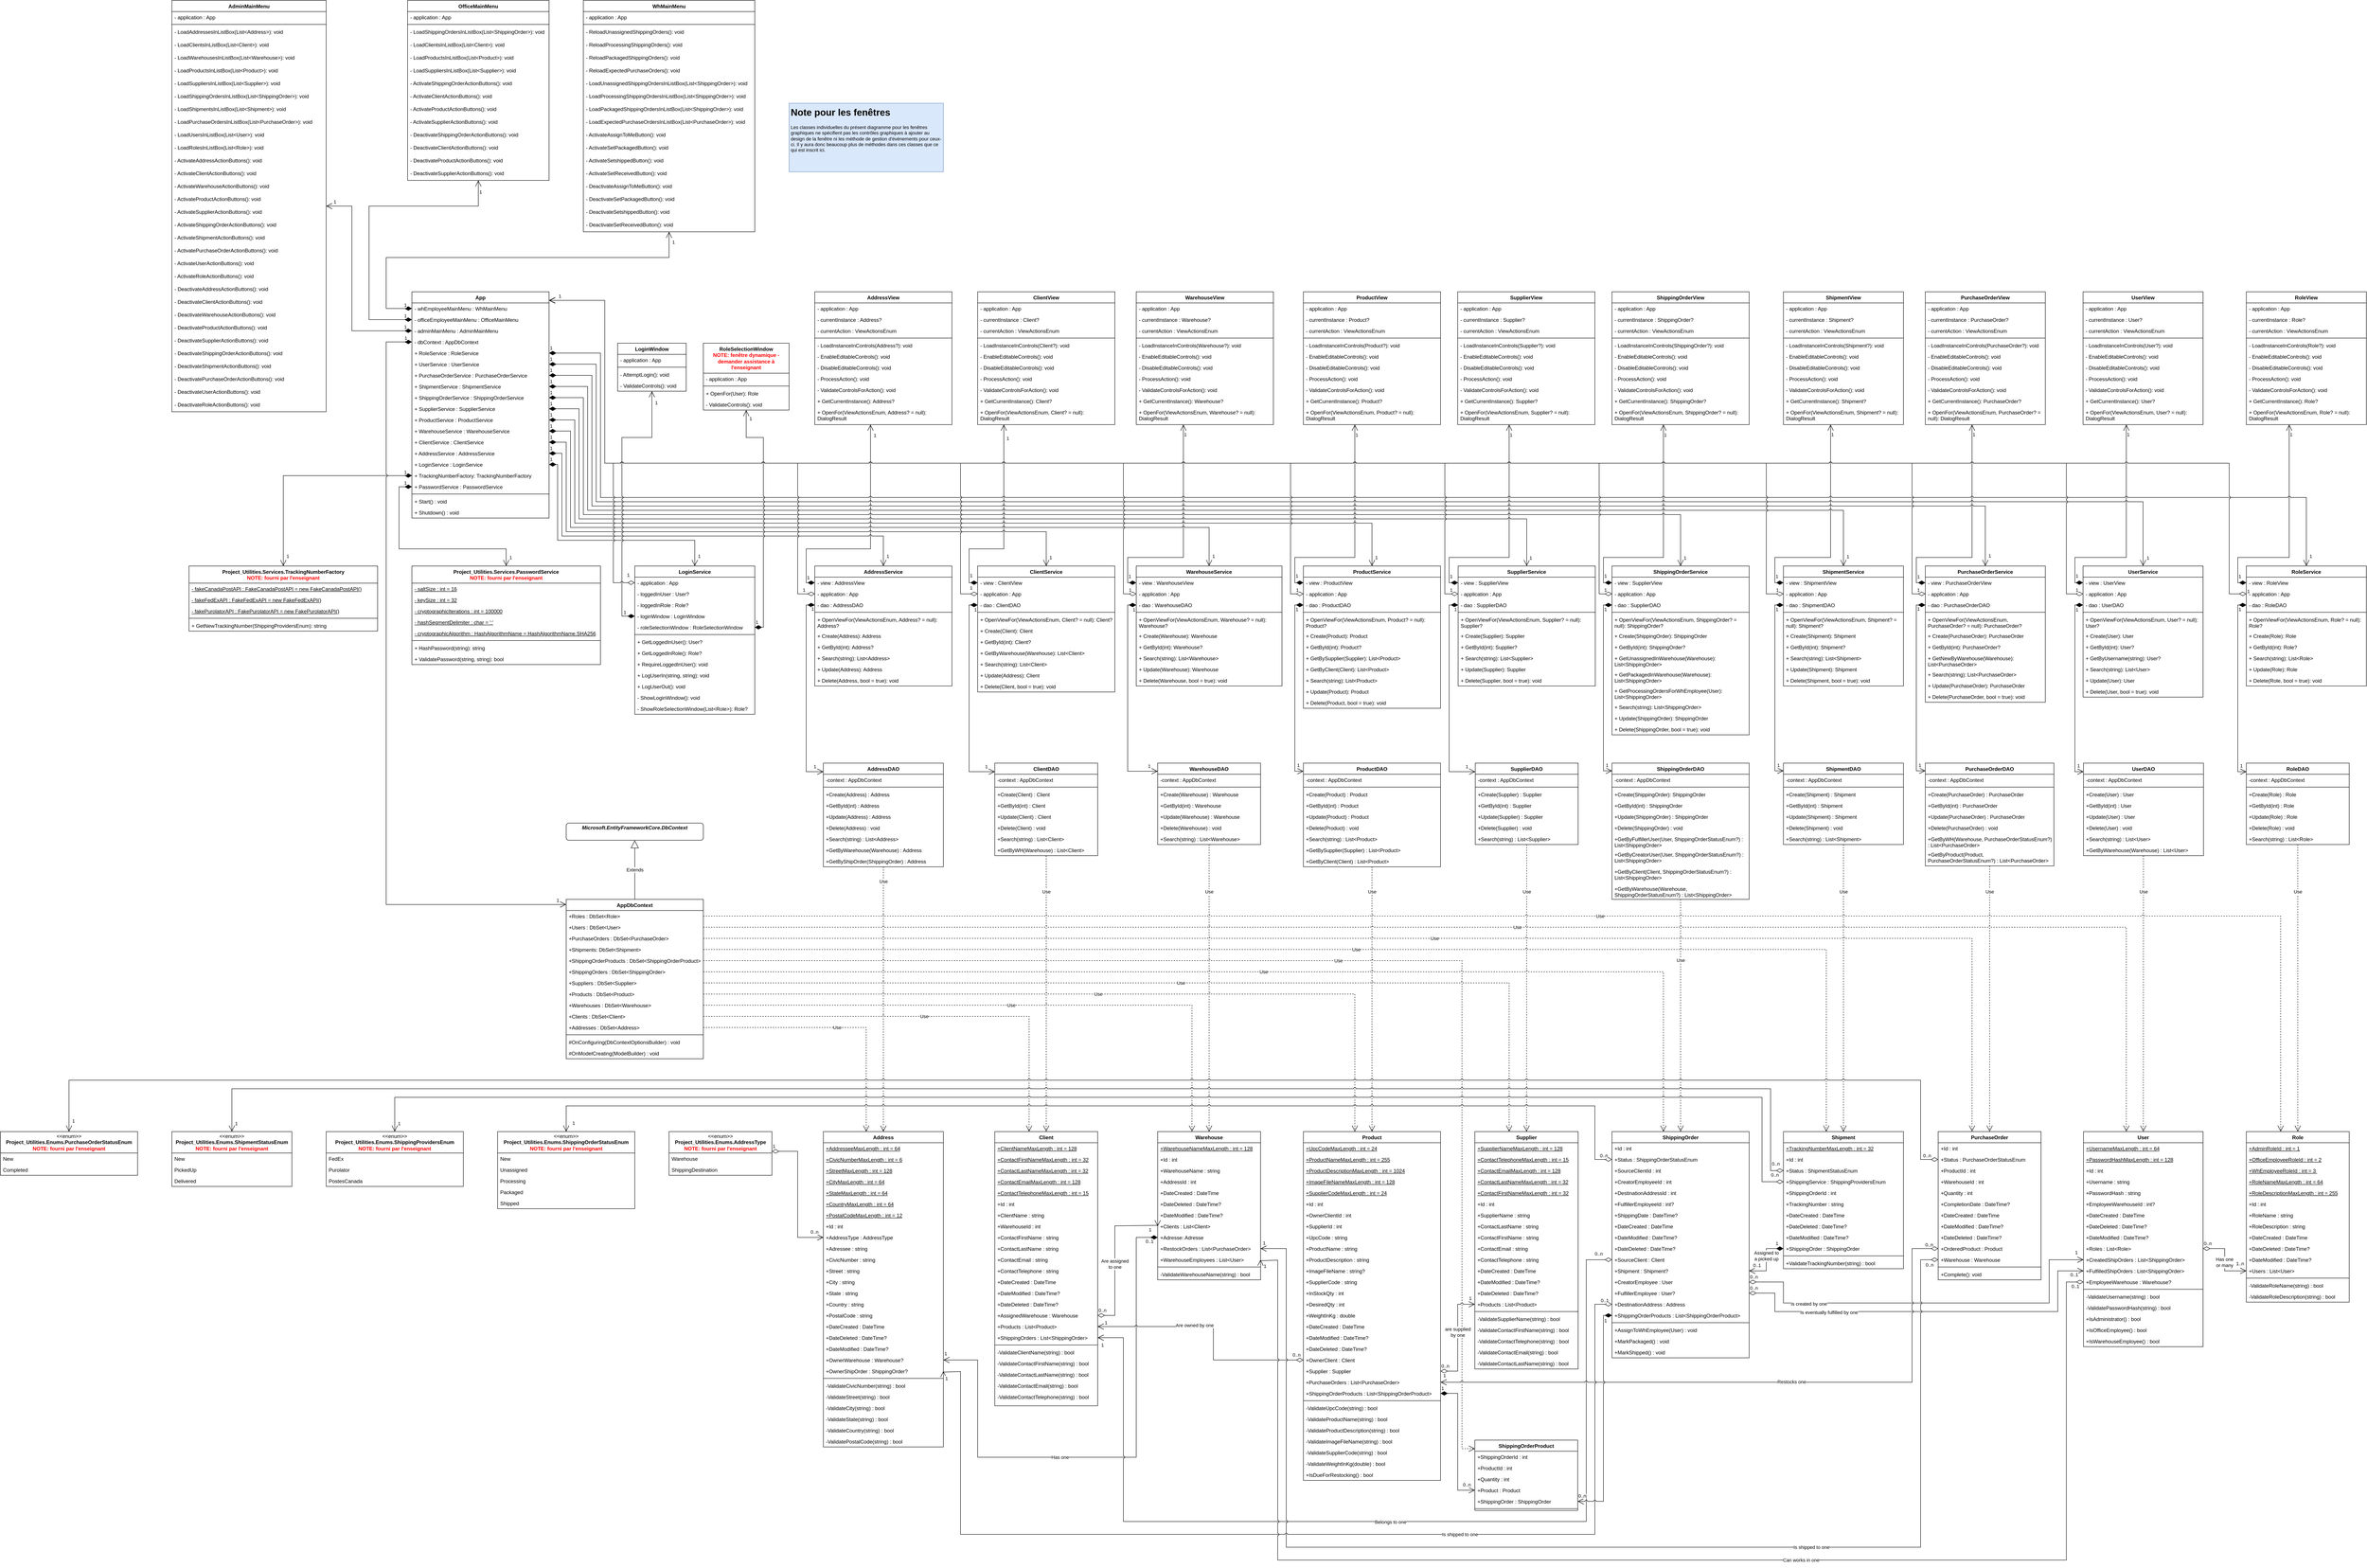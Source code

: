 <mxfile version="24.7.17">
  <diagram id="C5RBs43oDa-KdzZeNtuy" name="Page-1">
    <mxGraphModel dx="3899" dy="4327" grid="1" gridSize="10" guides="1" tooltips="1" connect="1" arrows="1" fold="1" page="1" pageScale="1" pageWidth="827" pageHeight="1169" math="0" shadow="0">
      <root>
        <mxCell id="WIyWlLk6GJQsqaUBKTNV-0" />
        <mxCell id="WIyWlLk6GJQsqaUBKTNV-1" parent="WIyWlLk6GJQsqaUBKTNV-0" />
        <mxCell id="FkbmJSYtyHoX6dskJ_5e-362" value="Use" style="endArrow=open;endSize=12;dashed=1;html=1;rounded=0;jumpStyle=arc;" parent="WIyWlLk6GJQsqaUBKTNV-1" source="FkbmJSYtyHoX6dskJ_5e-209" target="FkbmJSYtyHoX6dskJ_5e-0" edge="1">
          <mxGeometry x="-0.892" width="160" relative="1" as="geometry">
            <mxPoint x="160" y="-160" as="sourcePoint" />
            <mxPoint x="320" y="-160" as="targetPoint" />
            <mxPoint as="offset" />
          </mxGeometry>
        </mxCell>
        <mxCell id="xtTCLLgpsPMs7Xa_3lr1-8" value="Use" style="endArrow=open;endSize=12;dashed=1;html=1;rounded=0;jumpStyle=arc;" parent="WIyWlLk6GJQsqaUBKTNV-1" source="FkbmJSYtyHoX6dskJ_5e-213" target="zkfFHV4jXpPFQw0GAbJ--0" edge="1">
          <mxGeometry x="-0.739" width="160" relative="1" as="geometry">
            <mxPoint x="150" y="-150" as="sourcePoint" />
            <mxPoint x="350" y="10" as="targetPoint" />
            <mxPoint as="offset" />
          </mxGeometry>
        </mxCell>
        <mxCell id="xtTCLLgpsPMs7Xa_3lr1-10" value="Use" style="endArrow=open;endSize=12;dashed=1;html=1;rounded=0;jumpStyle=arc;" parent="WIyWlLk6GJQsqaUBKTNV-1" source="FkbmJSYtyHoX6dskJ_5e-217" target="FkbmJSYtyHoX6dskJ_5e-5" edge="1">
          <mxGeometry x="-0.672" width="160" relative="1" as="geometry">
            <mxPoint x="420" y="-90" as="sourcePoint" />
            <mxPoint x="580" y="-90" as="targetPoint" />
            <mxPoint as="offset" />
          </mxGeometry>
        </mxCell>
        <mxCell id="xtTCLLgpsPMs7Xa_3lr1-11" value="Use" style="endArrow=open;endSize=12;dashed=1;html=1;rounded=0;jumpStyle=arc;" parent="WIyWlLk6GJQsqaUBKTNV-1" source="FkbmJSYtyHoX6dskJ_5e-224" target="FkbmJSYtyHoX6dskJ_5e-22" edge="1">
          <mxGeometry x="-0.812" width="160" relative="1" as="geometry">
            <mxPoint x="420" y="-90" as="sourcePoint" />
            <mxPoint x="580" y="-90" as="targetPoint" />
            <mxPoint as="offset" />
          </mxGeometry>
        </mxCell>
        <mxCell id="xtTCLLgpsPMs7Xa_3lr1-23" value="Use" style="endArrow=open;endSize=12;dashed=1;html=1;rounded=0;jumpStyle=arc;" parent="WIyWlLk6GJQsqaUBKTNV-1" source="FkbmJSYtyHoX6dskJ_5e-228" target="FkbmJSYtyHoX6dskJ_5e-37" edge="1">
          <mxGeometry x="-0.672" width="160" relative="1" as="geometry">
            <mxPoint x="1280" y="-150" as="sourcePoint" />
            <mxPoint x="1440" y="-150" as="targetPoint" />
            <mxPoint as="offset" />
          </mxGeometry>
        </mxCell>
        <mxCell id="xtTCLLgpsPMs7Xa_3lr1-24" value="Use" style="endArrow=open;endSize=12;dashed=1;html=1;rounded=0;jumpStyle=arc;" parent="WIyWlLk6GJQsqaUBKTNV-1" source="FkbmJSYtyHoX6dskJ_5e-232" target="FkbmJSYtyHoX6dskJ_5e-101" edge="1">
          <mxGeometry x="-0.476" width="160" relative="1" as="geometry">
            <mxPoint x="1280" y="-150" as="sourcePoint" />
            <mxPoint x="1440" y="-150" as="targetPoint" />
            <mxPoint as="offset" />
          </mxGeometry>
        </mxCell>
        <mxCell id="xtTCLLgpsPMs7Xa_3lr1-25" value="Use" style="endArrow=open;endSize=12;dashed=1;html=1;rounded=0;jumpStyle=arc;" parent="WIyWlLk6GJQsqaUBKTNV-1" source="FkbmJSYtyHoX6dskJ_5e-236" target="FkbmJSYtyHoX6dskJ_5e-120" edge="1">
          <mxGeometry x="-0.672" width="160" relative="1" as="geometry">
            <mxPoint x="1280" y="-150" as="sourcePoint" />
            <mxPoint x="1440" y="-150" as="targetPoint" />
            <mxPoint as="offset" />
          </mxGeometry>
        </mxCell>
        <mxCell id="xtTCLLgpsPMs7Xa_3lr1-26" value="Use" style="endArrow=open;endSize=12;dashed=1;html=1;rounded=0;jumpStyle=arc;" parent="WIyWlLk6GJQsqaUBKTNV-1" source="FkbmJSYtyHoX6dskJ_5e-240" target="FkbmJSYtyHoX6dskJ_5e-129" edge="1">
          <mxGeometry x="-0.806" width="160" relative="1" as="geometry">
            <mxPoint x="2460" y="-150" as="sourcePoint" />
            <mxPoint x="2620" y="-150" as="targetPoint" />
            <mxPoint as="offset" />
          </mxGeometry>
        </mxCell>
        <mxCell id="xtTCLLgpsPMs7Xa_3lr1-27" value="Use" style="endArrow=open;endSize=12;dashed=1;html=1;rounded=0;jumpStyle=arc;" parent="WIyWlLk6GJQsqaUBKTNV-1" source="FkbmJSYtyHoX6dskJ_5e-244" target="FkbmJSYtyHoX6dskJ_5e-143" edge="1">
          <mxGeometry x="-0.739" width="160" relative="1" as="geometry">
            <mxPoint x="2460" y="-150" as="sourcePoint" />
            <mxPoint x="2620" y="-150" as="targetPoint" />
            <mxPoint as="offset" />
          </mxGeometry>
        </mxCell>
        <mxCell id="xtTCLLgpsPMs7Xa_3lr1-28" value="Use" style="endArrow=open;endSize=12;dashed=1;html=1;rounded=0;jumpStyle=arc;" parent="WIyWlLk6GJQsqaUBKTNV-1" source="FkbmJSYtyHoX6dskJ_5e-254" target="FkbmJSYtyHoX6dskJ_5e-153" edge="1">
          <mxGeometry x="-0.672" width="160" relative="1" as="geometry">
            <mxPoint x="2460" y="-150" as="sourcePoint" />
            <mxPoint x="2620" y="-150" as="targetPoint" />
            <mxPoint as="offset" />
          </mxGeometry>
        </mxCell>
        <mxCell id="IX0M0BOvFIVmJp4ZuIyW-281" value="Use" style="endArrow=open;endSize=12;dashed=1;html=1;rounded=0;strokeColor=default;align=left;verticalAlign=bottom;fontFamily=Helvetica;fontSize=11;fontColor=default;labelBackgroundColor=default;edgeStyle=orthogonalEdgeStyle;jumpStyle=arc;exitX=1;exitY=0.5;exitDx=0;exitDy=0;" parent="WIyWlLk6GJQsqaUBKTNV-1" source="FkbmJSYtyHoX6dskJ_5e-292" target="FkbmJSYtyHoX6dskJ_5e-274" edge="1">
          <mxGeometry x="0.0" y="-9" width="160" relative="1" as="geometry">
            <mxPoint x="-690" y="-50" as="sourcePoint" />
            <mxPoint x="-530" y="-50" as="targetPoint" />
            <Array as="points">
              <mxPoint x="1130" y="-319" />
              <mxPoint x="1130" y="820" />
            </Array>
            <mxPoint as="offset" />
          </mxGeometry>
        </mxCell>
        <mxCell id="xtTCLLgpsPMs7Xa_3lr1-13" value="Use" style="endArrow=open;endSize=12;dashed=1;html=1;rounded=0;exitX=1;exitY=0.5;exitDx=0;exitDy=0;edgeStyle=orthogonalEdgeStyle;jumpStyle=arc;" parent="WIyWlLk6GJQsqaUBKTNV-1" source="FkbmJSYtyHoX6dskJ_5e-259" target="FkbmJSYtyHoX6dskJ_5e-0" edge="1">
          <mxGeometry width="160" relative="1" as="geometry">
            <mxPoint x="-620" y="-550" as="sourcePoint" />
            <mxPoint x="-460" y="-550" as="targetPoint" />
            <Array as="points">
              <mxPoint x="-260" y="-163" />
            </Array>
          </mxGeometry>
        </mxCell>
        <mxCell id="xtTCLLgpsPMs7Xa_3lr1-14" value="Use" style="endArrow=open;endSize=12;dashed=1;html=1;rounded=0;exitX=1;exitY=0.5;exitDx=0;exitDy=0;edgeStyle=orthogonalEdgeStyle;jumpStyle=arc;" parent="WIyWlLk6GJQsqaUBKTNV-1" source="FkbmJSYtyHoX6dskJ_5e-297" target="zkfFHV4jXpPFQw0GAbJ--0" edge="1">
          <mxGeometry width="160" relative="1" as="geometry">
            <mxPoint x="-370" y="-150" as="sourcePoint" />
            <mxPoint x="-210" y="-150" as="targetPoint" />
            <Array as="points">
              <mxPoint x="120" y="-189" />
            </Array>
          </mxGeometry>
        </mxCell>
        <mxCell id="xtTCLLgpsPMs7Xa_3lr1-15" value="Use" style="endArrow=open;endSize=12;dashed=1;html=1;rounded=0;exitX=1;exitY=0.5;exitDx=0;exitDy=0;edgeStyle=orthogonalEdgeStyle;jumpStyle=arc;" parent="WIyWlLk6GJQsqaUBKTNV-1" source="FkbmJSYtyHoX6dskJ_5e-296" target="FkbmJSYtyHoX6dskJ_5e-5" edge="1">
          <mxGeometry width="160" relative="1" as="geometry">
            <mxPoint x="-380" y="-150" as="sourcePoint" />
            <mxPoint x="-220" y="-150" as="targetPoint" />
            <Array as="points">
              <mxPoint x="500" y="-215" />
            </Array>
          </mxGeometry>
        </mxCell>
        <mxCell id="xtTCLLgpsPMs7Xa_3lr1-16" value="Use" style="endArrow=open;endSize=12;dashed=1;html=1;rounded=0;edgeStyle=orthogonalEdgeStyle;exitX=1;exitY=0.5;exitDx=0;exitDy=0;jumpStyle=arc;" parent="WIyWlLk6GJQsqaUBKTNV-1" source="FkbmJSYtyHoX6dskJ_5e-295" target="FkbmJSYtyHoX6dskJ_5e-22" edge="1">
          <mxGeometry width="160" relative="1" as="geometry">
            <mxPoint x="100" y="-150" as="sourcePoint" />
            <mxPoint x="260" y="-150" as="targetPoint" />
            <Array as="points">
              <mxPoint x="880" y="-241" />
            </Array>
          </mxGeometry>
        </mxCell>
        <mxCell id="xtTCLLgpsPMs7Xa_3lr1-17" value="Use" style="endArrow=open;endSize=12;dashed=1;html=1;rounded=0;exitX=1;exitY=0.5;exitDx=0;exitDy=0;edgeStyle=orthogonalEdgeStyle;jumpStyle=arc;" parent="WIyWlLk6GJQsqaUBKTNV-1" source="FkbmJSYtyHoX6dskJ_5e-294" target="FkbmJSYtyHoX6dskJ_5e-37" edge="1">
          <mxGeometry width="160" relative="1" as="geometry">
            <mxPoint x="1150" y="-150" as="sourcePoint" />
            <mxPoint x="1310" y="-150" as="targetPoint" />
            <Array as="points">
              <mxPoint x="1240" y="-267" />
            </Array>
          </mxGeometry>
        </mxCell>
        <mxCell id="xtTCLLgpsPMs7Xa_3lr1-18" value="Use" style="endArrow=open;endSize=12;dashed=1;html=1;rounded=0;edgeStyle=orthogonalEdgeStyle;exitX=1;exitY=0.5;exitDx=0;exitDy=0;jumpStyle=arc;" parent="WIyWlLk6GJQsqaUBKTNV-1" source="FkbmJSYtyHoX6dskJ_5e-293" target="FkbmJSYtyHoX6dskJ_5e-101" edge="1">
          <mxGeometry width="160" relative="1" as="geometry">
            <mxPoint x="1350" y="-320" as="sourcePoint" />
            <mxPoint x="1510" y="-320" as="targetPoint" />
            <Array as="points">
              <mxPoint x="1600" y="-293" />
            </Array>
          </mxGeometry>
        </mxCell>
        <mxCell id="xtTCLLgpsPMs7Xa_3lr1-19" value="Use" style="endArrow=open;endSize=12;dashed=1;html=1;rounded=0;edgeStyle=orthogonalEdgeStyle;exitX=1;exitY=0.5;exitDx=0;exitDy=0;jumpStyle=arc;" parent="WIyWlLk6GJQsqaUBKTNV-1" source="FkbmJSYtyHoX6dskJ_5e-291" target="FkbmJSYtyHoX6dskJ_5e-120" edge="1">
          <mxGeometry width="160" relative="1" as="geometry">
            <mxPoint x="1360" y="-350" as="sourcePoint" />
            <mxPoint x="1650" y="90" as="targetPoint" />
            <Array as="points">
              <mxPoint x="1980" y="-345" />
            </Array>
          </mxGeometry>
        </mxCell>
        <mxCell id="xtTCLLgpsPMs7Xa_3lr1-20" value="Use" style="endArrow=open;endSize=12;dashed=1;html=1;rounded=0;exitX=1;exitY=0.5;exitDx=0;exitDy=0;edgeStyle=orthogonalEdgeStyle;jumpStyle=arc;" parent="WIyWlLk6GJQsqaUBKTNV-1" source="FkbmJSYtyHoX6dskJ_5e-290" target="FkbmJSYtyHoX6dskJ_5e-129" edge="1">
          <mxGeometry width="160" relative="1" as="geometry">
            <mxPoint x="2210" y="-150" as="sourcePoint" />
            <mxPoint x="2370" y="-150" as="targetPoint" />
            <Array as="points">
              <mxPoint x="2320" y="-371" />
            </Array>
          </mxGeometry>
        </mxCell>
        <mxCell id="xtTCLLgpsPMs7Xa_3lr1-21" value="Use" style="endArrow=open;endSize=12;dashed=1;html=1;rounded=0;exitX=1;exitY=0.5;exitDx=0;exitDy=0;edgeStyle=orthogonalEdgeStyle;jumpStyle=arc;" parent="WIyWlLk6GJQsqaUBKTNV-1" source="FkbmJSYtyHoX6dskJ_5e-289" target="FkbmJSYtyHoX6dskJ_5e-143" edge="1">
          <mxGeometry width="160" relative="1" as="geometry">
            <mxPoint x="2420" y="-200" as="sourcePoint" />
            <mxPoint x="2580" y="-200" as="targetPoint" />
            <Array as="points">
              <mxPoint x="2680" y="-397" />
            </Array>
          </mxGeometry>
        </mxCell>
        <mxCell id="xtTCLLgpsPMs7Xa_3lr1-22" value="Use" style="endArrow=open;endSize=12;dashed=1;html=1;rounded=0;exitX=1;exitY=0.5;exitDx=0;exitDy=0;edgeStyle=orthogonalEdgeStyle;jumpStyle=arc;" parent="WIyWlLk6GJQsqaUBKTNV-1" source="FkbmJSYtyHoX6dskJ_5e-288" target="FkbmJSYtyHoX6dskJ_5e-153" edge="1">
          <mxGeometry width="160" relative="1" as="geometry">
            <mxPoint x="2810" y="-310" as="sourcePoint" />
            <mxPoint x="2970" y="-310" as="targetPoint" />
            <Array as="points">
              <mxPoint x="3040" y="-423" />
            </Array>
          </mxGeometry>
        </mxCell>
        <mxCell id="zkfFHV4jXpPFQw0GAbJ--0" value="Client" style="swimlane;fontStyle=1;align=center;verticalAlign=top;childLayout=stackLayout;horizontal=1;startSize=26;horizontalStack=0;resizeParent=1;resizeLast=0;collapsible=1;marginBottom=0;rounded=0;shadow=0;strokeWidth=1;" parent="WIyWlLk6GJQsqaUBKTNV-1" vertex="1">
          <mxGeometry x="40" y="80" width="240" height="640" as="geometry">
            <mxRectangle x="230" y="140" width="160" height="26" as="alternateBounds" />
          </mxGeometry>
        </mxCell>
        <mxCell id="FkbmJSYtyHoX6dskJ_5e-315" value="&lt;u&gt;+ClientNameMaxLength : int = 128&lt;/u&gt;" style="text;strokeColor=none;fillColor=none;align=left;verticalAlign=top;spacingLeft=4;spacingRight=4;overflow=hidden;rotatable=0;points=[[0,0.5],[1,0.5]];portConstraint=eastwest;whiteSpace=wrap;html=1;" parent="zkfFHV4jXpPFQw0GAbJ--0" vertex="1">
          <mxGeometry y="26" width="240" height="26" as="geometry" />
        </mxCell>
        <mxCell id="FkbmJSYtyHoX6dskJ_5e-316" value="&lt;u&gt;+ContactFirstNameMaxLength : int = 32&lt;/u&gt;" style="text;strokeColor=none;fillColor=none;align=left;verticalAlign=top;spacingLeft=4;spacingRight=4;overflow=hidden;rotatable=0;points=[[0,0.5],[1,0.5]];portConstraint=eastwest;whiteSpace=wrap;html=1;" parent="zkfFHV4jXpPFQw0GAbJ--0" vertex="1">
          <mxGeometry y="52" width="240" height="26" as="geometry" />
        </mxCell>
        <mxCell id="FkbmJSYtyHoX6dskJ_5e-319" value="&lt;u&gt;+ContactLastNameMaxLength : int = 32&lt;/u&gt;" style="text;strokeColor=none;fillColor=none;align=left;verticalAlign=top;spacingLeft=4;spacingRight=4;overflow=hidden;rotatable=0;points=[[0,0.5],[1,0.5]];portConstraint=eastwest;whiteSpace=wrap;html=1;" parent="zkfFHV4jXpPFQw0GAbJ--0" vertex="1">
          <mxGeometry y="78" width="240" height="26" as="geometry" />
        </mxCell>
        <mxCell id="FkbmJSYtyHoX6dskJ_5e-318" value="&lt;u&gt;+ContactEmailMaxLength : int = 128&lt;/u&gt;" style="text;strokeColor=none;fillColor=none;align=left;verticalAlign=top;spacingLeft=4;spacingRight=4;overflow=hidden;rotatable=0;points=[[0,0.5],[1,0.5]];portConstraint=eastwest;whiteSpace=wrap;html=1;" parent="zkfFHV4jXpPFQw0GAbJ--0" vertex="1">
          <mxGeometry y="104" width="240" height="26" as="geometry" />
        </mxCell>
        <mxCell id="FkbmJSYtyHoX6dskJ_5e-317" value="&lt;u&gt;+ContactTelephoneMaxLength : int = 15&lt;/u&gt;" style="text;strokeColor=none;fillColor=none;align=left;verticalAlign=top;spacingLeft=4;spacingRight=4;overflow=hidden;rotatable=0;points=[[0,0.5],[1,0.5]];portConstraint=eastwest;whiteSpace=wrap;html=1;" parent="zkfFHV4jXpPFQw0GAbJ--0" vertex="1">
          <mxGeometry y="130" width="240" height="26" as="geometry" />
        </mxCell>
        <mxCell id="zkfFHV4jXpPFQw0GAbJ--1" value="+Id : int" style="text;align=left;verticalAlign=top;spacingLeft=4;spacingRight=4;overflow=hidden;rotatable=0;points=[[0,0.5],[1,0.5]];portConstraint=eastwest;" parent="zkfFHV4jXpPFQw0GAbJ--0" vertex="1">
          <mxGeometry y="156" width="240" height="26" as="geometry" />
        </mxCell>
        <mxCell id="zkfFHV4jXpPFQw0GAbJ--2" value="+ClientName : string" style="text;align=left;verticalAlign=top;spacingLeft=4;spacingRight=4;overflow=hidden;rotatable=0;points=[[0,0.5],[1,0.5]];portConstraint=eastwest;rounded=0;shadow=0;html=0;" parent="zkfFHV4jXpPFQw0GAbJ--0" vertex="1">
          <mxGeometry y="182" width="240" height="26" as="geometry" />
        </mxCell>
        <mxCell id="FkbmJSYtyHoX6dskJ_5e-58" value="+WarehouseId : int" style="text;align=left;verticalAlign=top;spacingLeft=4;spacingRight=4;overflow=hidden;rotatable=0;points=[[0,0.5],[1,0.5]];portConstraint=eastwest;rounded=0;shadow=0;html=0;" parent="zkfFHV4jXpPFQw0GAbJ--0" vertex="1">
          <mxGeometry y="208" width="240" height="26" as="geometry" />
        </mxCell>
        <mxCell id="FkbmJSYtyHoX6dskJ_5e-14" value="+ContactFirstName : string" style="text;align=left;verticalAlign=top;spacingLeft=4;spacingRight=4;overflow=hidden;rotatable=0;points=[[0,0.5],[1,0.5]];portConstraint=eastwest;rounded=0;shadow=0;html=0;" parent="zkfFHV4jXpPFQw0GAbJ--0" vertex="1">
          <mxGeometry y="234" width="240" height="26" as="geometry" />
        </mxCell>
        <mxCell id="FkbmJSYtyHoX6dskJ_5e-12" value="+ContactLastName : string" style="text;align=left;verticalAlign=top;spacingLeft=4;spacingRight=4;overflow=hidden;rotatable=0;points=[[0,0.5],[1,0.5]];portConstraint=eastwest;rounded=0;shadow=0;html=0;" parent="zkfFHV4jXpPFQw0GAbJ--0" vertex="1">
          <mxGeometry y="260" width="240" height="26" as="geometry" />
        </mxCell>
        <mxCell id="FkbmJSYtyHoX6dskJ_5e-13" value="+ContactEmail : string" style="text;align=left;verticalAlign=top;spacingLeft=4;spacingRight=4;overflow=hidden;rotatable=0;points=[[0,0.5],[1,0.5]];portConstraint=eastwest;rounded=0;shadow=0;html=0;" parent="zkfFHV4jXpPFQw0GAbJ--0" vertex="1">
          <mxGeometry y="286" width="240" height="26" as="geometry" />
        </mxCell>
        <mxCell id="FkbmJSYtyHoX6dskJ_5e-47" value="+ContactTelephone : string" style="text;align=left;verticalAlign=top;spacingLeft=4;spacingRight=4;overflow=hidden;rotatable=0;points=[[0,0.5],[1,0.5]];portConstraint=eastwest;rounded=0;shadow=0;html=0;" parent="zkfFHV4jXpPFQw0GAbJ--0" vertex="1">
          <mxGeometry y="312" width="240" height="26" as="geometry" />
        </mxCell>
        <mxCell id="FkbmJSYtyHoX6dskJ_5e-69" value="+DateCreated : DateTime" style="text;strokeColor=none;fillColor=none;align=left;verticalAlign=top;spacingLeft=4;spacingRight=4;overflow=hidden;rotatable=0;points=[[0,0.5],[1,0.5]];portConstraint=eastwest;whiteSpace=wrap;html=1;" parent="zkfFHV4jXpPFQw0GAbJ--0" vertex="1">
          <mxGeometry y="338" width="240" height="26" as="geometry" />
        </mxCell>
        <mxCell id="FkbmJSYtyHoX6dskJ_5e-71" value="+DateModified : DateTime?" style="text;strokeColor=none;fillColor=none;align=left;verticalAlign=top;spacingLeft=4;spacingRight=4;overflow=hidden;rotatable=0;points=[[0,0.5],[1,0.5]];portConstraint=eastwest;whiteSpace=wrap;html=1;" parent="zkfFHV4jXpPFQw0GAbJ--0" vertex="1">
          <mxGeometry y="364" width="240" height="26" as="geometry" />
        </mxCell>
        <mxCell id="FkbmJSYtyHoX6dskJ_5e-70" value="+DateDeleted : DateTime?" style="text;strokeColor=none;fillColor=none;align=left;verticalAlign=top;spacingLeft=4;spacingRight=4;overflow=hidden;rotatable=0;points=[[0,0.5],[1,0.5]];portConstraint=eastwest;whiteSpace=wrap;html=1;" parent="zkfFHV4jXpPFQw0GAbJ--0" vertex="1">
          <mxGeometry y="390" width="240" height="26" as="geometry" />
        </mxCell>
        <mxCell id="FkbmJSYtyHoX6dskJ_5e-4" value="+AssignedWarehouse : Warehouse" style="text;align=left;verticalAlign=top;spacingLeft=4;spacingRight=4;overflow=hidden;rotatable=0;points=[[0,0.5],[1,0.5]];portConstraint=eastwest;rounded=0;shadow=0;html=0;" parent="zkfFHV4jXpPFQw0GAbJ--0" vertex="1">
          <mxGeometry y="416" width="240" height="26" as="geometry" />
        </mxCell>
        <mxCell id="FkbmJSYtyHoX6dskJ_5e-84" value="+Products : List&lt;Product&gt;" style="text;align=left;verticalAlign=top;spacingLeft=4;spacingRight=4;overflow=hidden;rotatable=0;points=[[0,0.5],[1,0.5]];portConstraint=eastwest;rounded=0;shadow=0;html=0;" parent="zkfFHV4jXpPFQw0GAbJ--0" vertex="1">
          <mxGeometry y="442" width="240" height="26" as="geometry" />
        </mxCell>
        <mxCell id="FkbmJSYtyHoX6dskJ_5e-178" value="+ShippingOrders : List&lt;ShippingOrder&gt;" style="text;align=left;verticalAlign=top;spacingLeft=4;spacingRight=4;overflow=hidden;rotatable=0;points=[[0,0.5],[1,0.5]];portConstraint=eastwest;rounded=0;shadow=0;html=0;" parent="zkfFHV4jXpPFQw0GAbJ--0" vertex="1">
          <mxGeometry y="468" width="240" height="26" as="geometry" />
        </mxCell>
        <mxCell id="zkfFHV4jXpPFQw0GAbJ--4" value="" style="line;html=1;strokeWidth=1;align=left;verticalAlign=middle;spacingTop=-1;spacingLeft=3;spacingRight=3;rotatable=0;labelPosition=right;points=[];portConstraint=eastwest;" parent="zkfFHV4jXpPFQw0GAbJ--0" vertex="1">
          <mxGeometry y="494" width="240" height="8" as="geometry" />
        </mxCell>
        <mxCell id="zkfFHV4jXpPFQw0GAbJ--5" value="-ValidateClientName(string) : bool" style="text;align=left;verticalAlign=top;spacingLeft=4;spacingRight=4;overflow=hidden;rotatable=0;points=[[0,0.5],[1,0.5]];portConstraint=eastwest;" parent="zkfFHV4jXpPFQw0GAbJ--0" vertex="1">
          <mxGeometry y="502" width="240" height="26" as="geometry" />
        </mxCell>
        <mxCell id="FkbmJSYtyHoX6dskJ_5e-53" value="-ValidateContactFirstName(string) : bool" style="text;align=left;verticalAlign=top;spacingLeft=4;spacingRight=4;overflow=hidden;rotatable=0;points=[[0,0.5],[1,0.5]];portConstraint=eastwest;" parent="zkfFHV4jXpPFQw0GAbJ--0" vertex="1">
          <mxGeometry y="528" width="240" height="26" as="geometry" />
        </mxCell>
        <mxCell id="FkbmJSYtyHoX6dskJ_5e-54" value="-ValidateContactLastName(string) : bool" style="text;align=left;verticalAlign=top;spacingLeft=4;spacingRight=4;overflow=hidden;rotatable=0;points=[[0,0.5],[1,0.5]];portConstraint=eastwest;" parent="zkfFHV4jXpPFQw0GAbJ--0" vertex="1">
          <mxGeometry y="554" width="240" height="26" as="geometry" />
        </mxCell>
        <mxCell id="FkbmJSYtyHoX6dskJ_5e-55" value="-ValidateContactEmail(string) : bool" style="text;align=left;verticalAlign=top;spacingLeft=4;spacingRight=4;overflow=hidden;rotatable=0;points=[[0,0.5],[1,0.5]];portConstraint=eastwest;" parent="zkfFHV4jXpPFQw0GAbJ--0" vertex="1">
          <mxGeometry y="580" width="240" height="26" as="geometry" />
        </mxCell>
        <mxCell id="FkbmJSYtyHoX6dskJ_5e-56" value="-ValidateContactTelephone(string) : bool" style="text;align=left;verticalAlign=top;spacingLeft=4;spacingRight=4;overflow=hidden;rotatable=0;points=[[0,0.5],[1,0.5]];portConstraint=eastwest;" parent="zkfFHV4jXpPFQw0GAbJ--0" vertex="1">
          <mxGeometry y="606" width="240" height="26" as="geometry" />
        </mxCell>
        <mxCell id="FkbmJSYtyHoX6dskJ_5e-0" value="Address" style="swimlane;fontStyle=1;align=center;verticalAlign=top;childLayout=stackLayout;horizontal=1;startSize=26;horizontalStack=0;resizeParent=1;resizeParentMax=0;resizeLast=0;collapsible=1;marginBottom=0;whiteSpace=wrap;html=1;" parent="WIyWlLk6GJQsqaUBKTNV-1" vertex="1">
          <mxGeometry x="-360" y="80" width="280" height="736" as="geometry" />
        </mxCell>
        <mxCell id="8RDKtf4UFCPyARGRvrd8-13" value="&lt;u&gt;+AddresseeMaxLength : int = 64&lt;/u&gt;" style="text;strokeColor=none;fillColor=none;align=left;verticalAlign=top;spacingLeft=4;spacingRight=4;overflow=hidden;rotatable=0;points=[[0,0.5],[1,0.5]];portConstraint=eastwest;whiteSpace=wrap;html=1;" parent="FkbmJSYtyHoX6dskJ_5e-0" vertex="1">
          <mxGeometry y="26" width="280" height="26" as="geometry" />
        </mxCell>
        <mxCell id="FkbmJSYtyHoX6dskJ_5e-309" value="&lt;u&gt;+CivicNumberMaxLength : int = 6&lt;/u&gt;" style="text;strokeColor=none;fillColor=none;align=left;verticalAlign=top;spacingLeft=4;spacingRight=4;overflow=hidden;rotatable=0;points=[[0,0.5],[1,0.5]];portConstraint=eastwest;whiteSpace=wrap;html=1;" parent="FkbmJSYtyHoX6dskJ_5e-0" vertex="1">
          <mxGeometry y="52" width="280" height="26" as="geometry" />
        </mxCell>
        <mxCell id="FkbmJSYtyHoX6dskJ_5e-314" value="&lt;u&gt;+StreetMaxLength : int = 128&lt;/u&gt;" style="text;strokeColor=none;fillColor=none;align=left;verticalAlign=top;spacingLeft=4;spacingRight=4;overflow=hidden;rotatable=0;points=[[0,0.5],[1,0.5]];portConstraint=eastwest;whiteSpace=wrap;html=1;" parent="FkbmJSYtyHoX6dskJ_5e-0" vertex="1">
          <mxGeometry y="78" width="280" height="26" as="geometry" />
        </mxCell>
        <mxCell id="FkbmJSYtyHoX6dskJ_5e-313" value="&lt;u&gt;+CityMaxLength : int = 64&lt;/u&gt;" style="text;strokeColor=none;fillColor=none;align=left;verticalAlign=top;spacingLeft=4;spacingRight=4;overflow=hidden;rotatable=0;points=[[0,0.5],[1,0.5]];portConstraint=eastwest;whiteSpace=wrap;html=1;" parent="FkbmJSYtyHoX6dskJ_5e-0" vertex="1">
          <mxGeometry y="104" width="280" height="26" as="geometry" />
        </mxCell>
        <mxCell id="FkbmJSYtyHoX6dskJ_5e-312" value="&lt;u&gt;+StateMaxLength : int = 64&lt;/u&gt;" style="text;strokeColor=none;fillColor=none;align=left;verticalAlign=top;spacingLeft=4;spacingRight=4;overflow=hidden;rotatable=0;points=[[0,0.5],[1,0.5]];portConstraint=eastwest;whiteSpace=wrap;html=1;" parent="FkbmJSYtyHoX6dskJ_5e-0" vertex="1">
          <mxGeometry y="130" width="280" height="26" as="geometry" />
        </mxCell>
        <mxCell id="FkbmJSYtyHoX6dskJ_5e-311" value="&lt;u&gt;+CountryMaxLength : int = 64&lt;/u&gt;" style="text;strokeColor=none;fillColor=none;align=left;verticalAlign=top;spacingLeft=4;spacingRight=4;overflow=hidden;rotatable=0;points=[[0,0.5],[1,0.5]];portConstraint=eastwest;whiteSpace=wrap;html=1;" parent="FkbmJSYtyHoX6dskJ_5e-0" vertex="1">
          <mxGeometry y="156" width="280" height="26" as="geometry" />
        </mxCell>
        <mxCell id="FkbmJSYtyHoX6dskJ_5e-310" value="&lt;u&gt;+PostalCodeMaxLength : int = 12&lt;/u&gt;" style="text;strokeColor=none;fillColor=none;align=left;verticalAlign=top;spacingLeft=4;spacingRight=4;overflow=hidden;rotatable=0;points=[[0,0.5],[1,0.5]];portConstraint=eastwest;whiteSpace=wrap;html=1;" parent="FkbmJSYtyHoX6dskJ_5e-0" vertex="1">
          <mxGeometry y="182" width="280" height="26" as="geometry" />
        </mxCell>
        <mxCell id="FkbmJSYtyHoX6dskJ_5e-1" value="+Id : int" style="text;strokeColor=none;fillColor=none;align=left;verticalAlign=top;spacingLeft=4;spacingRight=4;overflow=hidden;rotatable=0;points=[[0,0.5],[1,0.5]];portConstraint=eastwest;whiteSpace=wrap;html=1;" parent="FkbmJSYtyHoX6dskJ_5e-0" vertex="1">
          <mxGeometry y="208" width="280" height="26" as="geometry" />
        </mxCell>
        <mxCell id="8RDKtf4UFCPyARGRvrd8-4" value="+AddressType : AddressType" style="text;strokeColor=none;fillColor=none;align=left;verticalAlign=top;spacingLeft=4;spacingRight=4;overflow=hidden;rotatable=0;points=[[0,0.5],[1,0.5]];portConstraint=eastwest;whiteSpace=wrap;html=1;" parent="FkbmJSYtyHoX6dskJ_5e-0" vertex="1">
          <mxGeometry y="234" width="280" height="26" as="geometry" />
        </mxCell>
        <mxCell id="8RDKtf4UFCPyARGRvrd8-12" value="+Adressee : string" style="text;strokeColor=none;fillColor=none;align=left;verticalAlign=top;spacingLeft=4;spacingRight=4;overflow=hidden;rotatable=0;points=[[0,0.5],[1,0.5]];portConstraint=eastwest;whiteSpace=wrap;html=1;" parent="FkbmJSYtyHoX6dskJ_5e-0" vertex="1">
          <mxGeometry y="260" width="280" height="26" as="geometry" />
        </mxCell>
        <mxCell id="FkbmJSYtyHoX6dskJ_5e-9" value="+CivicNumber : string" style="text;strokeColor=none;fillColor=none;align=left;verticalAlign=top;spacingLeft=4;spacingRight=4;overflow=hidden;rotatable=0;points=[[0,0.5],[1,0.5]];portConstraint=eastwest;whiteSpace=wrap;html=1;" parent="FkbmJSYtyHoX6dskJ_5e-0" vertex="1">
          <mxGeometry y="286" width="280" height="26" as="geometry" />
        </mxCell>
        <mxCell id="FkbmJSYtyHoX6dskJ_5e-15" value="+Street : string" style="text;strokeColor=none;fillColor=none;align=left;verticalAlign=top;spacingLeft=4;spacingRight=4;overflow=hidden;rotatable=0;points=[[0,0.5],[1,0.5]];portConstraint=eastwest;whiteSpace=wrap;html=1;" parent="FkbmJSYtyHoX6dskJ_5e-0" vertex="1">
          <mxGeometry y="312" width="280" height="26" as="geometry" />
        </mxCell>
        <mxCell id="FkbmJSYtyHoX6dskJ_5e-16" value="+City : string" style="text;strokeColor=none;fillColor=none;align=left;verticalAlign=top;spacingLeft=4;spacingRight=4;overflow=hidden;rotatable=0;points=[[0,0.5],[1,0.5]];portConstraint=eastwest;whiteSpace=wrap;html=1;" parent="FkbmJSYtyHoX6dskJ_5e-0" vertex="1">
          <mxGeometry y="338" width="280" height="26" as="geometry" />
        </mxCell>
        <mxCell id="FkbmJSYtyHoX6dskJ_5e-17" value="+State : string" style="text;strokeColor=none;fillColor=none;align=left;verticalAlign=top;spacingLeft=4;spacingRight=4;overflow=hidden;rotatable=0;points=[[0,0.5],[1,0.5]];portConstraint=eastwest;whiteSpace=wrap;html=1;" parent="FkbmJSYtyHoX6dskJ_5e-0" vertex="1">
          <mxGeometry y="364" width="280" height="26" as="geometry" />
        </mxCell>
        <mxCell id="FkbmJSYtyHoX6dskJ_5e-18" value="+Country : string" style="text;strokeColor=none;fillColor=none;align=left;verticalAlign=top;spacingLeft=4;spacingRight=4;overflow=hidden;rotatable=0;points=[[0,0.5],[1,0.5]];portConstraint=eastwest;whiteSpace=wrap;html=1;" parent="FkbmJSYtyHoX6dskJ_5e-0" vertex="1">
          <mxGeometry y="390" width="280" height="26" as="geometry" />
        </mxCell>
        <mxCell id="FkbmJSYtyHoX6dskJ_5e-19" value="+PostalCode : string" style="text;strokeColor=none;fillColor=none;align=left;verticalAlign=top;spacingLeft=4;spacingRight=4;overflow=hidden;rotatable=0;points=[[0,0.5],[1,0.5]];portConstraint=eastwest;whiteSpace=wrap;html=1;" parent="FkbmJSYtyHoX6dskJ_5e-0" vertex="1">
          <mxGeometry y="416" width="280" height="26" as="geometry" />
        </mxCell>
        <mxCell id="FkbmJSYtyHoX6dskJ_5e-62" value="+DateCreated : DateTime" style="text;strokeColor=none;fillColor=none;align=left;verticalAlign=top;spacingLeft=4;spacingRight=4;overflow=hidden;rotatable=0;points=[[0,0.5],[1,0.5]];portConstraint=eastwest;whiteSpace=wrap;html=1;" parent="FkbmJSYtyHoX6dskJ_5e-0" vertex="1">
          <mxGeometry y="442" width="280" height="26" as="geometry" />
        </mxCell>
        <mxCell id="FkbmJSYtyHoX6dskJ_5e-64" value="+DateDeleted : DateTime?" style="text;strokeColor=none;fillColor=none;align=left;verticalAlign=top;spacingLeft=4;spacingRight=4;overflow=hidden;rotatable=0;points=[[0,0.5],[1,0.5]];portConstraint=eastwest;whiteSpace=wrap;html=1;" parent="FkbmJSYtyHoX6dskJ_5e-0" vertex="1">
          <mxGeometry y="468" width="280" height="26" as="geometry" />
        </mxCell>
        <mxCell id="FkbmJSYtyHoX6dskJ_5e-63" value="+DateModified : DateTime?" style="text;strokeColor=none;fillColor=none;align=left;verticalAlign=top;spacingLeft=4;spacingRight=4;overflow=hidden;rotatable=0;points=[[0,0.5],[1,0.5]];portConstraint=eastwest;whiteSpace=wrap;html=1;" parent="FkbmJSYtyHoX6dskJ_5e-0" vertex="1">
          <mxGeometry y="494" width="280" height="26" as="geometry" />
        </mxCell>
        <mxCell id="xtTCLLgpsPMs7Xa_3lr1-6" value="+OwnerWarehouse : Warehouse?" style="text;strokeColor=none;fillColor=none;align=left;verticalAlign=top;spacingLeft=4;spacingRight=4;overflow=hidden;rotatable=0;points=[[0,0.5],[1,0.5]];portConstraint=eastwest;whiteSpace=wrap;html=1;" parent="FkbmJSYtyHoX6dskJ_5e-0" vertex="1">
          <mxGeometry y="520" width="280" height="26" as="geometry" />
        </mxCell>
        <mxCell id="xtTCLLgpsPMs7Xa_3lr1-7" value="+OwnerShipOrder : ShippingOrder?" style="text;strokeColor=none;fillColor=none;align=left;verticalAlign=top;spacingLeft=4;spacingRight=4;overflow=hidden;rotatable=0;points=[[0,0.5],[1,0.5]];portConstraint=eastwest;whiteSpace=wrap;html=1;" parent="FkbmJSYtyHoX6dskJ_5e-0" vertex="1">
          <mxGeometry y="546" width="280" height="26" as="geometry" />
        </mxCell>
        <mxCell id="FkbmJSYtyHoX6dskJ_5e-2" value="" style="line;strokeWidth=1;fillColor=none;align=left;verticalAlign=middle;spacingTop=-1;spacingLeft=3;spacingRight=3;rotatable=0;labelPosition=right;points=[];portConstraint=eastwest;strokeColor=inherit;" parent="FkbmJSYtyHoX6dskJ_5e-0" vertex="1">
          <mxGeometry y="572" width="280" height="8" as="geometry" />
        </mxCell>
        <mxCell id="FkbmJSYtyHoX6dskJ_5e-3" value="-ValidateCivicNumber(string) : bool" style="text;strokeColor=none;fillColor=none;align=left;verticalAlign=top;spacingLeft=4;spacingRight=4;overflow=hidden;rotatable=0;points=[[0,0.5],[1,0.5]];portConstraint=eastwest;whiteSpace=wrap;html=1;" parent="FkbmJSYtyHoX6dskJ_5e-0" vertex="1">
          <mxGeometry y="580" width="280" height="26" as="geometry" />
        </mxCell>
        <mxCell id="FkbmJSYtyHoX6dskJ_5e-48" value="-ValidateStreet(string) : bool" style="text;strokeColor=none;fillColor=none;align=left;verticalAlign=top;spacingLeft=4;spacingRight=4;overflow=hidden;rotatable=0;points=[[0,0.5],[1,0.5]];portConstraint=eastwest;whiteSpace=wrap;html=1;" parent="FkbmJSYtyHoX6dskJ_5e-0" vertex="1">
          <mxGeometry y="606" width="280" height="26" as="geometry" />
        </mxCell>
        <mxCell id="FkbmJSYtyHoX6dskJ_5e-49" value="-ValidateCity(string) : bool" style="text;strokeColor=none;fillColor=none;align=left;verticalAlign=top;spacingLeft=4;spacingRight=4;overflow=hidden;rotatable=0;points=[[0,0.5],[1,0.5]];portConstraint=eastwest;whiteSpace=wrap;html=1;" parent="FkbmJSYtyHoX6dskJ_5e-0" vertex="1">
          <mxGeometry y="632" width="280" height="26" as="geometry" />
        </mxCell>
        <mxCell id="FkbmJSYtyHoX6dskJ_5e-50" value="-ValidateState(string) : bool" style="text;strokeColor=none;fillColor=none;align=left;verticalAlign=top;spacingLeft=4;spacingRight=4;overflow=hidden;rotatable=0;points=[[0,0.5],[1,0.5]];portConstraint=eastwest;whiteSpace=wrap;html=1;" parent="FkbmJSYtyHoX6dskJ_5e-0" vertex="1">
          <mxGeometry y="658" width="280" height="26" as="geometry" />
        </mxCell>
        <mxCell id="FkbmJSYtyHoX6dskJ_5e-51" value="-ValidateCountry(string) : bool" style="text;strokeColor=none;fillColor=none;align=left;verticalAlign=top;spacingLeft=4;spacingRight=4;overflow=hidden;rotatable=0;points=[[0,0.5],[1,0.5]];portConstraint=eastwest;whiteSpace=wrap;html=1;" parent="FkbmJSYtyHoX6dskJ_5e-0" vertex="1">
          <mxGeometry y="684" width="280" height="26" as="geometry" />
        </mxCell>
        <mxCell id="FkbmJSYtyHoX6dskJ_5e-52" value="-ValidatePostalCode(string) : bool" style="text;strokeColor=none;fillColor=none;align=left;verticalAlign=top;spacingLeft=4;spacingRight=4;overflow=hidden;rotatable=0;points=[[0,0.5],[1,0.5]];portConstraint=eastwest;whiteSpace=wrap;html=1;" parent="FkbmJSYtyHoX6dskJ_5e-0" vertex="1">
          <mxGeometry y="710" width="280" height="26" as="geometry" />
        </mxCell>
        <mxCell id="FkbmJSYtyHoX6dskJ_5e-5" value="Warehouse" style="swimlane;fontStyle=1;align=center;verticalAlign=top;childLayout=stackLayout;horizontal=1;startSize=26;horizontalStack=0;resizeParent=1;resizeParentMax=0;resizeLast=0;collapsible=1;marginBottom=0;whiteSpace=wrap;html=1;" parent="WIyWlLk6GJQsqaUBKTNV-1" vertex="1">
          <mxGeometry x="420" y="80" width="240" height="346" as="geometry" />
        </mxCell>
        <mxCell id="FkbmJSYtyHoX6dskJ_5e-320" value="&lt;u&gt;+WarehouseNameMaxLength : int = 128&lt;/u&gt;" style="text;strokeColor=none;fillColor=none;align=left;verticalAlign=top;spacingLeft=4;spacingRight=4;overflow=hidden;rotatable=0;points=[[0,0.5],[1,0.5]];portConstraint=eastwest;whiteSpace=wrap;html=1;" parent="FkbmJSYtyHoX6dskJ_5e-5" vertex="1">
          <mxGeometry y="26" width="240" height="26" as="geometry" />
        </mxCell>
        <mxCell id="FkbmJSYtyHoX6dskJ_5e-6" value="+Id : int" style="text;strokeColor=none;fillColor=none;align=left;verticalAlign=top;spacingLeft=4;spacingRight=4;overflow=hidden;rotatable=0;points=[[0,0.5],[1,0.5]];portConstraint=eastwest;whiteSpace=wrap;html=1;" parent="FkbmJSYtyHoX6dskJ_5e-5" vertex="1">
          <mxGeometry y="52" width="240" height="26" as="geometry" />
        </mxCell>
        <mxCell id="FkbmJSYtyHoX6dskJ_5e-10" value="+WarehouseName : string" style="text;strokeColor=none;fillColor=none;align=left;verticalAlign=top;spacingLeft=4;spacingRight=4;overflow=hidden;rotatable=0;points=[[0,0.5],[1,0.5]];portConstraint=eastwest;whiteSpace=wrap;html=1;" parent="FkbmJSYtyHoX6dskJ_5e-5" vertex="1">
          <mxGeometry y="78" width="240" height="26" as="geometry" />
        </mxCell>
        <mxCell id="FkbmJSYtyHoX6dskJ_5e-61" value="+AddressId : int" style="text;strokeColor=none;fillColor=none;align=left;verticalAlign=top;spacingLeft=4;spacingRight=4;overflow=hidden;rotatable=0;points=[[0,0.5],[1,0.5]];portConstraint=eastwest;whiteSpace=wrap;html=1;" parent="FkbmJSYtyHoX6dskJ_5e-5" vertex="1">
          <mxGeometry y="104" width="240" height="26" as="geometry" />
        </mxCell>
        <mxCell id="FkbmJSYtyHoX6dskJ_5e-72" value="+DateCreated : DateTime" style="text;strokeColor=none;fillColor=none;align=left;verticalAlign=top;spacingLeft=4;spacingRight=4;overflow=hidden;rotatable=0;points=[[0,0.5],[1,0.5]];portConstraint=eastwest;whiteSpace=wrap;html=1;" parent="FkbmJSYtyHoX6dskJ_5e-5" vertex="1">
          <mxGeometry y="130" width="240" height="26" as="geometry" />
        </mxCell>
        <mxCell id="FkbmJSYtyHoX6dskJ_5e-74" value="+DateDeleted : DateTime?" style="text;strokeColor=none;fillColor=none;align=left;verticalAlign=top;spacingLeft=4;spacingRight=4;overflow=hidden;rotatable=0;points=[[0,0.5],[1,0.5]];portConstraint=eastwest;whiteSpace=wrap;html=1;" parent="FkbmJSYtyHoX6dskJ_5e-5" vertex="1">
          <mxGeometry y="156" width="240" height="26" as="geometry" />
        </mxCell>
        <mxCell id="FkbmJSYtyHoX6dskJ_5e-73" value="+DateModified : DateTime?" style="text;strokeColor=none;fillColor=none;align=left;verticalAlign=top;spacingLeft=4;spacingRight=4;overflow=hidden;rotatable=0;points=[[0,0.5],[1,0.5]];portConstraint=eastwest;whiteSpace=wrap;html=1;" parent="FkbmJSYtyHoX6dskJ_5e-5" vertex="1">
          <mxGeometry y="182" width="240" height="26" as="geometry" />
        </mxCell>
        <mxCell id="FkbmJSYtyHoX6dskJ_5e-85" value="+Clients : List&amp;lt;Client&amp;gt;" style="text;strokeColor=none;fillColor=none;align=left;verticalAlign=top;spacingLeft=4;spacingRight=4;overflow=hidden;rotatable=0;points=[[0,0.5],[1,0.5]];portConstraint=eastwest;whiteSpace=wrap;html=1;" parent="FkbmJSYtyHoX6dskJ_5e-5" vertex="1">
          <mxGeometry y="208" width="240" height="26" as="geometry" />
        </mxCell>
        <mxCell id="FkbmJSYtyHoX6dskJ_5e-11" value="+Adresse: Adresse" style="text;strokeColor=none;fillColor=none;align=left;verticalAlign=top;spacingLeft=4;spacingRight=4;overflow=hidden;rotatable=0;points=[[0,0.5],[1,0.5]];portConstraint=eastwest;whiteSpace=wrap;html=1;" parent="FkbmJSYtyHoX6dskJ_5e-5" vertex="1">
          <mxGeometry y="234" width="240" height="26" as="geometry" />
        </mxCell>
        <mxCell id="xtTCLLgpsPMs7Xa_3lr1-4" value="+RestockOrders : List&amp;lt;PurchaseOrder&amp;gt;" style="text;strokeColor=none;fillColor=none;align=left;verticalAlign=top;spacingLeft=4;spacingRight=4;overflow=hidden;rotatable=0;points=[[0,0.5],[1,0.5]];portConstraint=eastwest;whiteSpace=wrap;html=1;" parent="FkbmJSYtyHoX6dskJ_5e-5" vertex="1">
          <mxGeometry y="260" width="240" height="26" as="geometry" />
        </mxCell>
        <mxCell id="FkbmJSYtyHoX6dskJ_5e-179" value="+WarehouseEmployees : List&amp;lt;User&amp;gt;" style="text;strokeColor=none;fillColor=none;align=left;verticalAlign=top;spacingLeft=4;spacingRight=4;overflow=hidden;rotatable=0;points=[[0,0.5],[1,0.5]];portConstraint=eastwest;whiteSpace=wrap;html=1;" parent="FkbmJSYtyHoX6dskJ_5e-5" vertex="1">
          <mxGeometry y="286" width="240" height="26" as="geometry" />
        </mxCell>
        <mxCell id="FkbmJSYtyHoX6dskJ_5e-7" value="" style="line;strokeWidth=1;fillColor=none;align=left;verticalAlign=middle;spacingTop=-1;spacingLeft=3;spacingRight=3;rotatable=0;labelPosition=right;points=[];portConstraint=eastwest;strokeColor=inherit;" parent="FkbmJSYtyHoX6dskJ_5e-5" vertex="1">
          <mxGeometry y="312" width="240" height="8" as="geometry" />
        </mxCell>
        <mxCell id="FkbmJSYtyHoX6dskJ_5e-8" value="-ValidateWarehouseName(string) : bool" style="text;strokeColor=none;fillColor=none;align=left;verticalAlign=top;spacingLeft=4;spacingRight=4;overflow=hidden;rotatable=0;points=[[0,0.5],[1,0.5]];portConstraint=eastwest;whiteSpace=wrap;html=1;" parent="FkbmJSYtyHoX6dskJ_5e-5" vertex="1">
          <mxGeometry y="320" width="240" height="26" as="geometry" />
        </mxCell>
        <mxCell id="FkbmJSYtyHoX6dskJ_5e-21" value="0..n" style="endArrow=open;html=1;endSize=12;startArrow=diamondThin;startSize=14;startFill=0;edgeStyle=orthogonalEdgeStyle;align=left;verticalAlign=bottom;rounded=0;exitX=1;exitY=0.5;exitDx=0;exitDy=0;entryX=0;entryY=0.5;entryDx=0;entryDy=0;jumpStyle=arc;" parent="WIyWlLk6GJQsqaUBKTNV-1" source="FkbmJSYtyHoX6dskJ_5e-4" target="FkbmJSYtyHoX6dskJ_5e-85" edge="1">
          <mxGeometry x="-1" y="3" relative="1" as="geometry">
            <mxPoint x="310" y="380" as="sourcePoint" />
            <mxPoint x="470" y="380" as="targetPoint" />
            <Array as="points">
              <mxPoint x="320" y="509" />
              <mxPoint x="320" y="300" />
            </Array>
            <mxPoint as="offset" />
          </mxGeometry>
        </mxCell>
        <mxCell id="FkbmJSYtyHoX6dskJ_5e-60" value="1" style="edgeLabel;html=1;align=center;verticalAlign=middle;resizable=0;points=[];" parent="FkbmJSYtyHoX6dskJ_5e-21" vertex="1" connectable="0">
          <mxGeometry x="0.943" y="1" relative="1" as="geometry">
            <mxPoint x="-9" y="10" as="offset" />
          </mxGeometry>
        </mxCell>
        <mxCell id="FkbmJSYtyHoX6dskJ_5e-206" value="Are assigned&lt;br&gt;to one" style="edgeLabel;html=1;align=center;verticalAlign=middle;resizable=0;points=[];" parent="FkbmJSYtyHoX6dskJ_5e-21" vertex="1" connectable="0">
          <mxGeometry x="-0.085" relative="1" as="geometry">
            <mxPoint as="offset" />
          </mxGeometry>
        </mxCell>
        <mxCell id="FkbmJSYtyHoX6dskJ_5e-22" value="Product" style="swimlane;fontStyle=1;align=center;verticalAlign=top;childLayout=stackLayout;horizontal=1;startSize=26;horizontalStack=0;resizeParent=1;resizeParentMax=0;resizeLast=0;collapsible=1;marginBottom=0;whiteSpace=wrap;html=1;" parent="WIyWlLk6GJQsqaUBKTNV-1" vertex="1">
          <mxGeometry x="760" y="80" width="320" height="814" as="geometry" />
        </mxCell>
        <mxCell id="FkbmJSYtyHoX6dskJ_5e-321" value="&lt;u&gt;+UpcCodeMaxLength : int = 24&lt;/u&gt;" style="text;strokeColor=none;fillColor=none;align=left;verticalAlign=top;spacingLeft=4;spacingRight=4;overflow=hidden;rotatable=0;points=[[0,0.5],[1,0.5]];portConstraint=eastwest;whiteSpace=wrap;html=1;" parent="FkbmJSYtyHoX6dskJ_5e-22" vertex="1">
          <mxGeometry y="26" width="320" height="26" as="geometry" />
        </mxCell>
        <mxCell id="FkbmJSYtyHoX6dskJ_5e-322" value="&lt;u&gt;+ProductNameMaxLength : int = 255&lt;/u&gt;" style="text;strokeColor=none;fillColor=none;align=left;verticalAlign=top;spacingLeft=4;spacingRight=4;overflow=hidden;rotatable=0;points=[[0,0.5],[1,0.5]];portConstraint=eastwest;whiteSpace=wrap;html=1;" parent="FkbmJSYtyHoX6dskJ_5e-22" vertex="1">
          <mxGeometry y="52" width="320" height="26" as="geometry" />
        </mxCell>
        <mxCell id="FkbmJSYtyHoX6dskJ_5e-325" value="&lt;u&gt;+ProductDescriptionMaxLength : int = 1024&lt;/u&gt;" style="text;strokeColor=none;fillColor=none;align=left;verticalAlign=top;spacingLeft=4;spacingRight=4;overflow=hidden;rotatable=0;points=[[0,0.5],[1,0.5]];portConstraint=eastwest;whiteSpace=wrap;html=1;" parent="FkbmJSYtyHoX6dskJ_5e-22" vertex="1">
          <mxGeometry y="78" width="320" height="26" as="geometry" />
        </mxCell>
        <mxCell id="FkbmJSYtyHoX6dskJ_5e-324" value="&lt;u&gt;+ImageFileNameMaxLength : int = 128&lt;/u&gt;" style="text;strokeColor=none;fillColor=none;align=left;verticalAlign=top;spacingLeft=4;spacingRight=4;overflow=hidden;rotatable=0;points=[[0,0.5],[1,0.5]];portConstraint=eastwest;whiteSpace=wrap;html=1;" parent="FkbmJSYtyHoX6dskJ_5e-22" vertex="1">
          <mxGeometry y="104" width="320" height="26" as="geometry" />
        </mxCell>
        <mxCell id="FkbmJSYtyHoX6dskJ_5e-323" value="&lt;u&gt;+SupplierCodeMaxLength : int = 24&lt;/u&gt;" style="text;strokeColor=none;fillColor=none;align=left;verticalAlign=top;spacingLeft=4;spacingRight=4;overflow=hidden;rotatable=0;points=[[0,0.5],[1,0.5]];portConstraint=eastwest;whiteSpace=wrap;html=1;" parent="FkbmJSYtyHoX6dskJ_5e-22" vertex="1">
          <mxGeometry y="130" width="320" height="26" as="geometry" />
        </mxCell>
        <mxCell id="FkbmJSYtyHoX6dskJ_5e-23" value="+Id : int" style="text;strokeColor=none;fillColor=none;align=left;verticalAlign=top;spacingLeft=4;spacingRight=4;overflow=hidden;rotatable=0;points=[[0,0.5],[1,0.5]];portConstraint=eastwest;whiteSpace=wrap;html=1;" parent="FkbmJSYtyHoX6dskJ_5e-22" vertex="1">
          <mxGeometry y="156" width="320" height="26" as="geometry" />
        </mxCell>
        <mxCell id="FkbmJSYtyHoX6dskJ_5e-78" value="+OwnerClientId : int" style="text;strokeColor=none;fillColor=none;align=left;verticalAlign=top;spacingLeft=4;spacingRight=4;overflow=hidden;rotatable=0;points=[[0,0.5],[1,0.5]];portConstraint=eastwest;whiteSpace=wrap;html=1;" parent="FkbmJSYtyHoX6dskJ_5e-22" vertex="1">
          <mxGeometry y="182" width="320" height="26" as="geometry" />
        </mxCell>
        <mxCell id="FkbmJSYtyHoX6dskJ_5e-77" value="+SupplierId : int" style="text;strokeColor=none;fillColor=none;align=left;verticalAlign=top;spacingLeft=4;spacingRight=4;overflow=hidden;rotatable=0;points=[[0,0.5],[1,0.5]];portConstraint=eastwest;whiteSpace=wrap;html=1;" parent="FkbmJSYtyHoX6dskJ_5e-22" vertex="1">
          <mxGeometry y="208" width="320" height="26" as="geometry" />
        </mxCell>
        <mxCell id="FkbmJSYtyHoX6dskJ_5e-27" value="+UpcCode : string" style="text;strokeColor=none;fillColor=none;align=left;verticalAlign=top;spacingLeft=4;spacingRight=4;overflow=hidden;rotatable=0;points=[[0,0.5],[1,0.5]];portConstraint=eastwest;whiteSpace=wrap;html=1;" parent="FkbmJSYtyHoX6dskJ_5e-22" vertex="1">
          <mxGeometry y="234" width="320" height="26" as="geometry" />
        </mxCell>
        <mxCell id="FkbmJSYtyHoX6dskJ_5e-28" value="+ProductName : string" style="text;strokeColor=none;fillColor=none;align=left;verticalAlign=top;spacingLeft=4;spacingRight=4;overflow=hidden;rotatable=0;points=[[0,0.5],[1,0.5]];portConstraint=eastwest;whiteSpace=wrap;html=1;" parent="FkbmJSYtyHoX6dskJ_5e-22" vertex="1">
          <mxGeometry y="260" width="320" height="26" as="geometry" />
        </mxCell>
        <mxCell id="FkbmJSYtyHoX6dskJ_5e-29" value="+ProductDescription : string" style="text;strokeColor=none;fillColor=none;align=left;verticalAlign=top;spacingLeft=4;spacingRight=4;overflow=hidden;rotatable=0;points=[[0,0.5],[1,0.5]];portConstraint=eastwest;whiteSpace=wrap;html=1;" parent="FkbmJSYtyHoX6dskJ_5e-22" vertex="1">
          <mxGeometry y="286" width="320" height="26" as="geometry" />
        </mxCell>
        <mxCell id="FkbmJSYtyHoX6dskJ_5e-30" value="+ImageFileName&amp;nbsp;&lt;span style=&quot;background-color: initial;&quot;&gt;: string?&lt;/span&gt;" style="text;strokeColor=none;fillColor=none;align=left;verticalAlign=top;spacingLeft=4;spacingRight=4;overflow=hidden;rotatable=0;points=[[0,0.5],[1,0.5]];portConstraint=eastwest;whiteSpace=wrap;html=1;" parent="FkbmJSYtyHoX6dskJ_5e-22" vertex="1">
          <mxGeometry y="312" width="320" height="26" as="geometry" />
        </mxCell>
        <mxCell id="FkbmJSYtyHoX6dskJ_5e-33" value="+SupplierCode : string" style="text;strokeColor=none;fillColor=none;align=left;verticalAlign=top;spacingLeft=4;spacingRight=4;overflow=hidden;rotatable=0;points=[[0,0.5],[1,0.5]];portConstraint=eastwest;whiteSpace=wrap;html=1;" parent="FkbmJSYtyHoX6dskJ_5e-22" vertex="1">
          <mxGeometry y="338" width="320" height="26" as="geometry" />
        </mxCell>
        <mxCell id="FkbmJSYtyHoX6dskJ_5e-26" value="+InStockQty : int" style="text;strokeColor=none;fillColor=none;align=left;verticalAlign=top;spacingLeft=4;spacingRight=4;overflow=hidden;rotatable=0;points=[[0,0.5],[1,0.5]];portConstraint=eastwest;whiteSpace=wrap;html=1;" parent="FkbmJSYtyHoX6dskJ_5e-22" vertex="1">
          <mxGeometry y="364" width="320" height="26" as="geometry" />
        </mxCell>
        <mxCell id="FkbmJSYtyHoX6dskJ_5e-34" value="+DesiredQty : int" style="text;strokeColor=none;fillColor=none;align=left;verticalAlign=top;spacingLeft=4;spacingRight=4;overflow=hidden;rotatable=0;points=[[0,0.5],[1,0.5]];portConstraint=eastwest;whiteSpace=wrap;html=1;" parent="FkbmJSYtyHoX6dskJ_5e-22" vertex="1">
          <mxGeometry y="390" width="320" height="26" as="geometry" />
        </mxCell>
        <mxCell id="FkbmJSYtyHoX6dskJ_5e-35" value="+WeightInKg : double" style="text;strokeColor=none;fillColor=none;align=left;verticalAlign=top;spacingLeft=4;spacingRight=4;overflow=hidden;rotatable=0;points=[[0,0.5],[1,0.5]];portConstraint=eastwest;whiteSpace=wrap;html=1;" parent="FkbmJSYtyHoX6dskJ_5e-22" vertex="1">
          <mxGeometry y="416" width="320" height="26" as="geometry" />
        </mxCell>
        <mxCell id="FkbmJSYtyHoX6dskJ_5e-79" value="+DateCreated : DateTime" style="text;strokeColor=none;fillColor=none;align=left;verticalAlign=top;spacingLeft=4;spacingRight=4;overflow=hidden;rotatable=0;points=[[0,0.5],[1,0.5]];portConstraint=eastwest;whiteSpace=wrap;html=1;" parent="FkbmJSYtyHoX6dskJ_5e-22" vertex="1">
          <mxGeometry y="442" width="320" height="26" as="geometry" />
        </mxCell>
        <mxCell id="FkbmJSYtyHoX6dskJ_5e-81" value="+DateModified : DateTime?" style="text;strokeColor=none;fillColor=none;align=left;verticalAlign=top;spacingLeft=4;spacingRight=4;overflow=hidden;rotatable=0;points=[[0,0.5],[1,0.5]];portConstraint=eastwest;whiteSpace=wrap;html=1;" parent="FkbmJSYtyHoX6dskJ_5e-22" vertex="1">
          <mxGeometry y="468" width="320" height="26" as="geometry" />
        </mxCell>
        <mxCell id="FkbmJSYtyHoX6dskJ_5e-80" value="+DateDeleted : DateTime?" style="text;strokeColor=none;fillColor=none;align=left;verticalAlign=top;spacingLeft=4;spacingRight=4;overflow=hidden;rotatable=0;points=[[0,0.5],[1,0.5]];portConstraint=eastwest;whiteSpace=wrap;html=1;" parent="FkbmJSYtyHoX6dskJ_5e-22" vertex="1">
          <mxGeometry y="494" width="320" height="26" as="geometry" />
        </mxCell>
        <mxCell id="FkbmJSYtyHoX6dskJ_5e-31" value="+OwnerClient : Client" style="text;strokeColor=none;fillColor=none;align=left;verticalAlign=top;spacingLeft=4;spacingRight=4;overflow=hidden;rotatable=0;points=[[0,0.5],[1,0.5]];portConstraint=eastwest;whiteSpace=wrap;html=1;" parent="FkbmJSYtyHoX6dskJ_5e-22" vertex="1">
          <mxGeometry y="520" width="320" height="26" as="geometry" />
        </mxCell>
        <mxCell id="FkbmJSYtyHoX6dskJ_5e-32" value="+Supplier : Supplier" style="text;strokeColor=none;fillColor=none;align=left;verticalAlign=top;spacingLeft=4;spacingRight=4;overflow=hidden;rotatable=0;points=[[0,0.5],[1,0.5]];portConstraint=eastwest;whiteSpace=wrap;html=1;" parent="FkbmJSYtyHoX6dskJ_5e-22" vertex="1">
          <mxGeometry y="546" width="320" height="26" as="geometry" />
        </mxCell>
        <mxCell id="xtTCLLgpsPMs7Xa_3lr1-3" value="+PurchaseOrders : List&amp;lt;PurchaseOrder&amp;gt;" style="text;strokeColor=none;fillColor=none;align=left;verticalAlign=top;spacingLeft=4;spacingRight=4;overflow=hidden;rotatable=0;points=[[0,0.5],[1,0.5]];portConstraint=eastwest;whiteSpace=wrap;html=1;" parent="FkbmJSYtyHoX6dskJ_5e-22" vertex="1">
          <mxGeometry y="572" width="320" height="26" as="geometry" />
        </mxCell>
        <mxCell id="FkbmJSYtyHoX6dskJ_5e-281" value="+ShippingOrderProducts : List&amp;lt;ShippingOrderProduct&amp;gt;" style="text;strokeColor=none;fillColor=none;align=left;verticalAlign=top;spacingLeft=4;spacingRight=4;overflow=hidden;rotatable=0;points=[[0,0.5],[1,0.5]];portConstraint=eastwest;whiteSpace=wrap;html=1;" parent="FkbmJSYtyHoX6dskJ_5e-22" vertex="1">
          <mxGeometry y="598" width="320" height="26" as="geometry" />
        </mxCell>
        <mxCell id="FkbmJSYtyHoX6dskJ_5e-24" value="" style="line;strokeWidth=1;fillColor=none;align=left;verticalAlign=middle;spacingTop=-1;spacingLeft=3;spacingRight=3;rotatable=0;labelPosition=right;points=[];portConstraint=eastwest;strokeColor=inherit;" parent="FkbmJSYtyHoX6dskJ_5e-22" vertex="1">
          <mxGeometry y="624" width="320" height="8" as="geometry" />
        </mxCell>
        <mxCell id="FkbmJSYtyHoX6dskJ_5e-25" value="-ValidateUpcCode(string) : bool" style="text;strokeColor=none;fillColor=none;align=left;verticalAlign=top;spacingLeft=4;spacingRight=4;overflow=hidden;rotatable=0;points=[[0,0.5],[1,0.5]];portConstraint=eastwest;whiteSpace=wrap;html=1;" parent="FkbmJSYtyHoX6dskJ_5e-22" vertex="1">
          <mxGeometry y="632" width="320" height="26" as="geometry" />
        </mxCell>
        <mxCell id="FkbmJSYtyHoX6dskJ_5e-94" value="-ValidateProductName(string) : bool" style="text;strokeColor=none;fillColor=none;align=left;verticalAlign=top;spacingLeft=4;spacingRight=4;overflow=hidden;rotatable=0;points=[[0,0.5],[1,0.5]];portConstraint=eastwest;whiteSpace=wrap;html=1;" parent="FkbmJSYtyHoX6dskJ_5e-22" vertex="1">
          <mxGeometry y="658" width="320" height="26" as="geometry" />
        </mxCell>
        <mxCell id="FkbmJSYtyHoX6dskJ_5e-95" value="-ValidateProductDescription(string) : bool" style="text;strokeColor=none;fillColor=none;align=left;verticalAlign=top;spacingLeft=4;spacingRight=4;overflow=hidden;rotatable=0;points=[[0,0.5],[1,0.5]];portConstraint=eastwest;whiteSpace=wrap;html=1;" parent="FkbmJSYtyHoX6dskJ_5e-22" vertex="1">
          <mxGeometry y="684" width="320" height="26" as="geometry" />
        </mxCell>
        <mxCell id="FkbmJSYtyHoX6dskJ_5e-96" value="-ValidateImageFileName(string) : bool" style="text;strokeColor=none;fillColor=none;align=left;verticalAlign=top;spacingLeft=4;spacingRight=4;overflow=hidden;rotatable=0;points=[[0,0.5],[1,0.5]];portConstraint=eastwest;whiteSpace=wrap;html=1;" parent="FkbmJSYtyHoX6dskJ_5e-22" vertex="1">
          <mxGeometry y="710" width="320" height="26" as="geometry" />
        </mxCell>
        <mxCell id="FkbmJSYtyHoX6dskJ_5e-97" value="-ValidateSupplierCode(string) : bool" style="text;strokeColor=none;fillColor=none;align=left;verticalAlign=top;spacingLeft=4;spacingRight=4;overflow=hidden;rotatable=0;points=[[0,0.5],[1,0.5]];portConstraint=eastwest;whiteSpace=wrap;html=1;" parent="FkbmJSYtyHoX6dskJ_5e-22" vertex="1">
          <mxGeometry y="736" width="320" height="26" as="geometry" />
        </mxCell>
        <mxCell id="FkbmJSYtyHoX6dskJ_5e-100" value="-ValidateWeightInKg(double) : bool" style="text;strokeColor=none;fillColor=none;align=left;verticalAlign=top;spacingLeft=4;spacingRight=4;overflow=hidden;rotatable=0;points=[[0,0.5],[1,0.5]];portConstraint=eastwest;whiteSpace=wrap;html=1;" parent="FkbmJSYtyHoX6dskJ_5e-22" vertex="1">
          <mxGeometry y="762" width="320" height="26" as="geometry" />
        </mxCell>
        <mxCell id="FkbmJSYtyHoX6dskJ_5e-208" value="+IsDueForRestocking() : bool" style="text;strokeColor=none;fillColor=none;align=left;verticalAlign=top;spacingLeft=4;spacingRight=4;overflow=hidden;rotatable=0;points=[[0,0.5],[1,0.5]];portConstraint=eastwest;whiteSpace=wrap;html=1;" parent="FkbmJSYtyHoX6dskJ_5e-22" vertex="1">
          <mxGeometry y="788" width="320" height="26" as="geometry" />
        </mxCell>
        <mxCell id="FkbmJSYtyHoX6dskJ_5e-37" value="Supplier" style="swimlane;fontStyle=1;align=center;verticalAlign=top;childLayout=stackLayout;horizontal=1;startSize=26;horizontalStack=0;resizeParent=1;resizeParentMax=0;resizeLast=0;collapsible=1;marginBottom=0;whiteSpace=wrap;html=1;" parent="WIyWlLk6GJQsqaUBKTNV-1" vertex="1">
          <mxGeometry x="1160" y="80" width="241" height="554" as="geometry" />
        </mxCell>
        <mxCell id="FkbmJSYtyHoX6dskJ_5e-326" value="&lt;u&gt;+SupplierNameMaxLength : int = 128&lt;/u&gt;" style="text;strokeColor=none;fillColor=none;align=left;verticalAlign=top;spacingLeft=4;spacingRight=4;overflow=hidden;rotatable=0;points=[[0,0.5],[1,0.5]];portConstraint=eastwest;whiteSpace=wrap;html=1;" parent="FkbmJSYtyHoX6dskJ_5e-37" vertex="1">
          <mxGeometry y="26" width="241" height="26" as="geometry" />
        </mxCell>
        <mxCell id="FkbmJSYtyHoX6dskJ_5e-330" value="&lt;u&gt;+ContactTelephoneMaxLength : int = 15&lt;/u&gt;" style="text;strokeColor=none;fillColor=none;align=left;verticalAlign=top;spacingLeft=4;spacingRight=4;overflow=hidden;rotatable=0;points=[[0,0.5],[1,0.5]];portConstraint=eastwest;whiteSpace=wrap;html=1;" parent="FkbmJSYtyHoX6dskJ_5e-37" vertex="1">
          <mxGeometry y="52" width="241" height="26" as="geometry" />
        </mxCell>
        <mxCell id="FkbmJSYtyHoX6dskJ_5e-329" value="&lt;u&gt;+ContactEmailMaxLength : int = 128&lt;/u&gt;" style="text;strokeColor=none;fillColor=none;align=left;verticalAlign=top;spacingLeft=4;spacingRight=4;overflow=hidden;rotatable=0;points=[[0,0.5],[1,0.5]];portConstraint=eastwest;whiteSpace=wrap;html=1;" parent="FkbmJSYtyHoX6dskJ_5e-37" vertex="1">
          <mxGeometry y="78" width="241" height="26" as="geometry" />
        </mxCell>
        <mxCell id="FkbmJSYtyHoX6dskJ_5e-328" value="&lt;u&gt;+ContactLastNameMaxLength : int = 32&lt;/u&gt;" style="text;strokeColor=none;fillColor=none;align=left;verticalAlign=top;spacingLeft=4;spacingRight=4;overflow=hidden;rotatable=0;points=[[0,0.5],[1,0.5]];portConstraint=eastwest;whiteSpace=wrap;html=1;" parent="FkbmJSYtyHoX6dskJ_5e-37" vertex="1">
          <mxGeometry y="104" width="241" height="26" as="geometry" />
        </mxCell>
        <mxCell id="FkbmJSYtyHoX6dskJ_5e-327" value="&lt;u&gt;+ContactFirstNameMaxLength : int = 32&lt;/u&gt;" style="text;strokeColor=none;fillColor=none;align=left;verticalAlign=top;spacingLeft=4;spacingRight=4;overflow=hidden;rotatable=0;points=[[0,0.5],[1,0.5]];portConstraint=eastwest;whiteSpace=wrap;html=1;" parent="FkbmJSYtyHoX6dskJ_5e-37" vertex="1">
          <mxGeometry y="130" width="241" height="26" as="geometry" />
        </mxCell>
        <mxCell id="FkbmJSYtyHoX6dskJ_5e-38" value="+Id : int" style="text;strokeColor=none;fillColor=none;align=left;verticalAlign=top;spacingLeft=4;spacingRight=4;overflow=hidden;rotatable=0;points=[[0,0.5],[1,0.5]];portConstraint=eastwest;whiteSpace=wrap;html=1;" parent="FkbmJSYtyHoX6dskJ_5e-37" vertex="1">
          <mxGeometry y="156" width="241" height="26" as="geometry" />
        </mxCell>
        <mxCell id="FkbmJSYtyHoX6dskJ_5e-46" value="+SupplierName : string" style="text;strokeColor=none;fillColor=none;align=left;verticalAlign=top;spacingLeft=4;spacingRight=4;overflow=hidden;rotatable=0;points=[[0,0.5],[1,0.5]];portConstraint=eastwest;whiteSpace=wrap;html=1;" parent="FkbmJSYtyHoX6dskJ_5e-37" vertex="1">
          <mxGeometry y="182" width="241" height="26" as="geometry" />
        </mxCell>
        <mxCell id="FkbmJSYtyHoX6dskJ_5e-45" value="+ContactLastName : string" style="text;strokeColor=none;fillColor=none;align=left;verticalAlign=top;spacingLeft=4;spacingRight=4;overflow=hidden;rotatable=0;points=[[0,0.5],[1,0.5]];portConstraint=eastwest;whiteSpace=wrap;html=1;" parent="FkbmJSYtyHoX6dskJ_5e-37" vertex="1">
          <mxGeometry y="208" width="241" height="26" as="geometry" />
        </mxCell>
        <mxCell id="FkbmJSYtyHoX6dskJ_5e-44" value="+ContactFirstName : string" style="text;strokeColor=none;fillColor=none;align=left;verticalAlign=top;spacingLeft=4;spacingRight=4;overflow=hidden;rotatable=0;points=[[0,0.5],[1,0.5]];portConstraint=eastwest;whiteSpace=wrap;html=1;" parent="FkbmJSYtyHoX6dskJ_5e-37" vertex="1">
          <mxGeometry y="234" width="241" height="26" as="geometry" />
        </mxCell>
        <mxCell id="FkbmJSYtyHoX6dskJ_5e-43" value="+ContactEmail : string" style="text;strokeColor=none;fillColor=none;align=left;verticalAlign=top;spacingLeft=4;spacingRight=4;overflow=hidden;rotatable=0;points=[[0,0.5],[1,0.5]];portConstraint=eastwest;whiteSpace=wrap;html=1;" parent="FkbmJSYtyHoX6dskJ_5e-37" vertex="1">
          <mxGeometry y="260" width="241" height="26" as="geometry" />
        </mxCell>
        <mxCell id="FkbmJSYtyHoX6dskJ_5e-42" value="+ContactTelephone : string" style="text;strokeColor=none;fillColor=none;align=left;verticalAlign=top;spacingLeft=4;spacingRight=4;overflow=hidden;rotatable=0;points=[[0,0.5],[1,0.5]];portConstraint=eastwest;whiteSpace=wrap;html=1;" parent="FkbmJSYtyHoX6dskJ_5e-37" vertex="1">
          <mxGeometry y="286" width="241" height="26" as="geometry" />
        </mxCell>
        <mxCell id="FkbmJSYtyHoX6dskJ_5e-86" value="+DateCreated : DateTime" style="text;strokeColor=none;fillColor=none;align=left;verticalAlign=top;spacingLeft=4;spacingRight=4;overflow=hidden;rotatable=0;points=[[0,0.5],[1,0.5]];portConstraint=eastwest;whiteSpace=wrap;html=1;" parent="FkbmJSYtyHoX6dskJ_5e-37" vertex="1">
          <mxGeometry y="312" width="241" height="26" as="geometry" />
        </mxCell>
        <mxCell id="FkbmJSYtyHoX6dskJ_5e-87" value="+DateModified : DateTime?" style="text;strokeColor=none;fillColor=none;align=left;verticalAlign=top;spacingLeft=4;spacingRight=4;overflow=hidden;rotatable=0;points=[[0,0.5],[1,0.5]];portConstraint=eastwest;whiteSpace=wrap;html=1;" parent="FkbmJSYtyHoX6dskJ_5e-37" vertex="1">
          <mxGeometry y="338" width="241" height="26" as="geometry" />
        </mxCell>
        <mxCell id="FkbmJSYtyHoX6dskJ_5e-88" value="+DateDeleted : DateTime?" style="text;strokeColor=none;fillColor=none;align=left;verticalAlign=top;spacingLeft=4;spacingRight=4;overflow=hidden;rotatable=0;points=[[0,0.5],[1,0.5]];portConstraint=eastwest;whiteSpace=wrap;html=1;" parent="FkbmJSYtyHoX6dskJ_5e-37" vertex="1">
          <mxGeometry y="364" width="241" height="26" as="geometry" />
        </mxCell>
        <mxCell id="FkbmJSYtyHoX6dskJ_5e-89" value="+Products : List&amp;lt;Product&amp;gt;" style="text;strokeColor=none;fillColor=none;align=left;verticalAlign=top;spacingLeft=4;spacingRight=4;overflow=hidden;rotatable=0;points=[[0,0.5],[1,0.5]];portConstraint=eastwest;whiteSpace=wrap;html=1;" parent="FkbmJSYtyHoX6dskJ_5e-37" vertex="1">
          <mxGeometry y="390" width="241" height="26" as="geometry" />
        </mxCell>
        <mxCell id="FkbmJSYtyHoX6dskJ_5e-39" value="" style="line;strokeWidth=1;fillColor=none;align=left;verticalAlign=middle;spacingTop=-1;spacingLeft=3;spacingRight=3;rotatable=0;labelPosition=right;points=[];portConstraint=eastwest;strokeColor=inherit;" parent="FkbmJSYtyHoX6dskJ_5e-37" vertex="1">
          <mxGeometry y="416" width="241" height="8" as="geometry" />
        </mxCell>
        <mxCell id="FkbmJSYtyHoX6dskJ_5e-40" value="-ValidateSupplierName(string) : bool" style="text;strokeColor=none;fillColor=none;align=left;verticalAlign=top;spacingLeft=4;spacingRight=4;overflow=hidden;rotatable=0;points=[[0,0.5],[1,0.5]];portConstraint=eastwest;whiteSpace=wrap;html=1;" parent="FkbmJSYtyHoX6dskJ_5e-37" vertex="1">
          <mxGeometry y="424" width="241" height="26" as="geometry" />
        </mxCell>
        <mxCell id="FkbmJSYtyHoX6dskJ_5e-90" value="-ValidateContactFirstName(string) : bool" style="text;align=left;verticalAlign=top;spacingLeft=4;spacingRight=4;overflow=hidden;rotatable=0;points=[[0,0.5],[1,0.5]];portConstraint=eastwest;" parent="FkbmJSYtyHoX6dskJ_5e-37" vertex="1">
          <mxGeometry y="450" width="241" height="26" as="geometry" />
        </mxCell>
        <mxCell id="FkbmJSYtyHoX6dskJ_5e-93" value="-ValidateContactTelephone(string) : bool" style="text;align=left;verticalAlign=top;spacingLeft=4;spacingRight=4;overflow=hidden;rotatable=0;points=[[0,0.5],[1,0.5]];portConstraint=eastwest;" parent="FkbmJSYtyHoX6dskJ_5e-37" vertex="1">
          <mxGeometry y="476" width="241" height="26" as="geometry" />
        </mxCell>
        <mxCell id="FkbmJSYtyHoX6dskJ_5e-92" value="-ValidateContactEmail(string) : bool" style="text;align=left;verticalAlign=top;spacingLeft=4;spacingRight=4;overflow=hidden;rotatable=0;points=[[0,0.5],[1,0.5]];portConstraint=eastwest;" parent="FkbmJSYtyHoX6dskJ_5e-37" vertex="1">
          <mxGeometry y="502" width="241" height="26" as="geometry" />
        </mxCell>
        <mxCell id="FkbmJSYtyHoX6dskJ_5e-91" value="-ValidateContactLastName(string) : bool" style="text;align=left;verticalAlign=top;spacingLeft=4;spacingRight=4;overflow=hidden;rotatable=0;points=[[0,0.5],[1,0.5]];portConstraint=eastwest;" parent="FkbmJSYtyHoX6dskJ_5e-37" vertex="1">
          <mxGeometry y="528" width="241" height="26" as="geometry" />
        </mxCell>
        <mxCell id="FkbmJSYtyHoX6dskJ_5e-75" value="0..1" style="endArrow=open;html=1;endSize=12;startArrow=diamondThin;startSize=14;startFill=1;edgeStyle=orthogonalEdgeStyle;align=left;verticalAlign=bottom;rounded=0;exitX=0;exitY=0.5;exitDx=0;exitDy=0;entryX=1;entryY=0.5;entryDx=0;entryDy=0;jumpStyle=arc;" parent="WIyWlLk6GJQsqaUBKTNV-1" source="FkbmJSYtyHoX6dskJ_5e-11" target="xtTCLLgpsPMs7Xa_3lr1-6" edge="1">
          <mxGeometry x="-0.891" y="20" relative="1" as="geometry">
            <mxPoint x="-140" y="410" as="sourcePoint" />
            <mxPoint x="20" y="410" as="targetPoint" />
            <Array as="points">
              <mxPoint x="370" y="327" />
              <mxPoint x="370" y="840" />
              <mxPoint y="840" />
              <mxPoint y="613" />
            </Array>
            <mxPoint as="offset" />
          </mxGeometry>
        </mxCell>
        <mxCell id="FkbmJSYtyHoX6dskJ_5e-76" value="1" style="edgeLabel;html=1;align=center;verticalAlign=middle;resizable=0;points=[];" parent="FkbmJSYtyHoX6dskJ_5e-75" vertex="1" connectable="0">
          <mxGeometry x="0.921" relative="1" as="geometry">
            <mxPoint x="-44" y="-15" as="offset" />
          </mxGeometry>
        </mxCell>
        <mxCell id="FkbmJSYtyHoX6dskJ_5e-207" value="Has one" style="edgeLabel;html=1;align=center;verticalAlign=middle;resizable=0;points=[];" parent="FkbmJSYtyHoX6dskJ_5e-75" vertex="1" connectable="0">
          <mxGeometry x="0.424" relative="1" as="geometry">
            <mxPoint x="142" as="offset" />
          </mxGeometry>
        </mxCell>
        <mxCell id="FkbmJSYtyHoX6dskJ_5e-82" value="0..n" style="endArrow=open;html=1;endSize=12;startArrow=diamondThin;startSize=14;startFill=0;edgeStyle=orthogonalEdgeStyle;align=left;verticalAlign=bottom;rounded=0;exitX=0;exitY=0.5;exitDx=0;exitDy=0;entryX=1;entryY=0.5;entryDx=0;entryDy=0;jumpStyle=arc;" parent="WIyWlLk6GJQsqaUBKTNV-1" source="FkbmJSYtyHoX6dskJ_5e-31" target="FkbmJSYtyHoX6dskJ_5e-84" edge="1">
          <mxGeometry x="-0.902" y="-3" relative="1" as="geometry">
            <mxPoint x="800" y="410" as="sourcePoint" />
            <mxPoint x="960" y="410" as="targetPoint" />
            <Array as="points">
              <mxPoint x="550" y="613" />
              <mxPoint x="550" y="535" />
            </Array>
            <mxPoint as="offset" />
          </mxGeometry>
        </mxCell>
        <mxCell id="FkbmJSYtyHoX6dskJ_5e-83" value="1" style="edgeLabel;html=1;align=center;verticalAlign=middle;resizable=0;points=[];" parent="FkbmJSYtyHoX6dskJ_5e-82" vertex="1" connectable="0">
          <mxGeometry x="0.951" y="-4" relative="1" as="geometry">
            <mxPoint x="5" y="-5" as="offset" />
          </mxGeometry>
        </mxCell>
        <mxCell id="FkbmJSYtyHoX6dskJ_5e-205" value="Are owned by one" style="edgeLabel;html=1;align=center;verticalAlign=middle;resizable=0;points=[];" parent="FkbmJSYtyHoX6dskJ_5e-82" vertex="1" connectable="0">
          <mxGeometry x="0.425" relative="1" as="geometry">
            <mxPoint x="65" y="-3" as="offset" />
          </mxGeometry>
        </mxCell>
        <mxCell id="FkbmJSYtyHoX6dskJ_5e-98" value="0..n" style="endArrow=open;html=1;endSize=12;startArrow=diamondThin;startSize=14;startFill=0;edgeStyle=orthogonalEdgeStyle;align=left;verticalAlign=bottom;rounded=0;exitX=1;exitY=0.5;exitDx=0;exitDy=0;entryX=0;entryY=0.5;entryDx=0;entryDy=0;jumpStyle=arc;" parent="WIyWlLk6GJQsqaUBKTNV-1" source="FkbmJSYtyHoX6dskJ_5e-32" target="FkbmJSYtyHoX6dskJ_5e-89" edge="1">
          <mxGeometry x="-1" y="3" relative="1" as="geometry">
            <mxPoint x="980" y="410" as="sourcePoint" />
            <mxPoint x="1140" y="410" as="targetPoint" />
            <Array as="points">
              <mxPoint x="1120" y="639" />
              <mxPoint x="1120" y="483" />
            </Array>
          </mxGeometry>
        </mxCell>
        <mxCell id="FkbmJSYtyHoX6dskJ_5e-99" value="1" style="edgeLabel;html=1;align=center;verticalAlign=middle;resizable=0;points=[];" parent="FkbmJSYtyHoX6dskJ_5e-98" vertex="1" connectable="0">
          <mxGeometry x="0.825" y="-3" relative="1" as="geometry">
            <mxPoint x="9" y="-17" as="offset" />
          </mxGeometry>
        </mxCell>
        <mxCell id="xtTCLLgpsPMs7Xa_3lr1-2" value="are supplied&lt;br&gt;by one" style="edgeLabel;html=1;align=center;verticalAlign=middle;resizable=0;points=[];" parent="FkbmJSYtyHoX6dskJ_5e-98" vertex="1" connectable="0">
          <mxGeometry x="0.11" relative="1" as="geometry">
            <mxPoint as="offset" />
          </mxGeometry>
        </mxCell>
        <mxCell id="FkbmJSYtyHoX6dskJ_5e-101" value="ShippingOrder" style="swimlane;fontStyle=1;align=center;verticalAlign=top;childLayout=stackLayout;horizontal=1;startSize=26;horizontalStack=0;resizeParent=1;resizeParentMax=0;resizeLast=0;collapsible=1;marginBottom=0;whiteSpace=wrap;html=1;" parent="WIyWlLk6GJQsqaUBKTNV-1" vertex="1">
          <mxGeometry x="1480" y="80" width="320" height="528" as="geometry" />
        </mxCell>
        <mxCell id="FkbmJSYtyHoX6dskJ_5e-102" value="+Id : int" style="text;strokeColor=none;fillColor=none;align=left;verticalAlign=top;spacingLeft=4;spacingRight=4;overflow=hidden;rotatable=0;points=[[0,0.5],[1,0.5]];portConstraint=eastwest;whiteSpace=wrap;html=1;" parent="FkbmJSYtyHoX6dskJ_5e-101" vertex="1">
          <mxGeometry y="26" width="320" height="26" as="geometry" />
        </mxCell>
        <mxCell id="FkbmJSYtyHoX6dskJ_5e-105" value="+Status : ShippingOrderStatusEnum" style="text;strokeColor=none;fillColor=none;align=left;verticalAlign=top;spacingLeft=4;spacingRight=4;overflow=hidden;rotatable=0;points=[[0,0.5],[1,0.5]];portConstraint=eastwest;whiteSpace=wrap;html=1;" parent="FkbmJSYtyHoX6dskJ_5e-101" vertex="1">
          <mxGeometry y="52" width="320" height="26" as="geometry" />
        </mxCell>
        <mxCell id="FkbmJSYtyHoX6dskJ_5e-106" value="+SourceClientId : int" style="text;strokeColor=none;fillColor=none;align=left;verticalAlign=top;spacingLeft=4;spacingRight=4;overflow=hidden;rotatable=0;points=[[0,0.5],[1,0.5]];portConstraint=eastwest;whiteSpace=wrap;html=1;" parent="FkbmJSYtyHoX6dskJ_5e-101" vertex="1">
          <mxGeometry y="78" width="320" height="26" as="geometry" />
        </mxCell>
        <mxCell id="FkbmJSYtyHoX6dskJ_5e-107" value="+CreatorEmployeeId : int" style="text;strokeColor=none;fillColor=none;align=left;verticalAlign=top;spacingLeft=4;spacingRight=4;overflow=hidden;rotatable=0;points=[[0,0.5],[1,0.5]];portConstraint=eastwest;whiteSpace=wrap;html=1;" parent="FkbmJSYtyHoX6dskJ_5e-101" vertex="1">
          <mxGeometry y="104" width="320" height="26" as="geometry" />
        </mxCell>
        <mxCell id="FkbmJSYtyHoX6dskJ_5e-108" value="+DestinationAddressId : int" style="text;strokeColor=none;fillColor=none;align=left;verticalAlign=top;spacingLeft=4;spacingRight=4;overflow=hidden;rotatable=0;points=[[0,0.5],[1,0.5]];portConstraint=eastwest;whiteSpace=wrap;html=1;" parent="FkbmJSYtyHoX6dskJ_5e-101" vertex="1">
          <mxGeometry y="130" width="320" height="26" as="geometry" />
        </mxCell>
        <mxCell id="FkbmJSYtyHoX6dskJ_5e-109" value="+FulfillerEmployeeId : int?" style="text;strokeColor=none;fillColor=none;align=left;verticalAlign=top;spacingLeft=4;spacingRight=4;overflow=hidden;rotatable=0;points=[[0,0.5],[1,0.5]];portConstraint=eastwest;whiteSpace=wrap;html=1;" parent="FkbmJSYtyHoX6dskJ_5e-101" vertex="1">
          <mxGeometry y="156" width="320" height="26" as="geometry" />
        </mxCell>
        <mxCell id="FkbmJSYtyHoX6dskJ_5e-110" value="+ShippingDate : DateTime?" style="text;strokeColor=none;fillColor=none;align=left;verticalAlign=top;spacingLeft=4;spacingRight=4;overflow=hidden;rotatable=0;points=[[0,0.5],[1,0.5]];portConstraint=eastwest;whiteSpace=wrap;html=1;" parent="FkbmJSYtyHoX6dskJ_5e-101" vertex="1">
          <mxGeometry y="182" width="320" height="26" as="geometry" />
        </mxCell>
        <mxCell id="FkbmJSYtyHoX6dskJ_5e-112" value="+DateCreated : DateTime" style="text;strokeColor=none;fillColor=none;align=left;verticalAlign=top;spacingLeft=4;spacingRight=4;overflow=hidden;rotatable=0;points=[[0,0.5],[1,0.5]];portConstraint=eastwest;whiteSpace=wrap;html=1;" parent="FkbmJSYtyHoX6dskJ_5e-101" vertex="1">
          <mxGeometry y="208" width="320" height="26" as="geometry" />
        </mxCell>
        <mxCell id="FkbmJSYtyHoX6dskJ_5e-113" value="+DateModified : DateTime?" style="text;strokeColor=none;fillColor=none;align=left;verticalAlign=top;spacingLeft=4;spacingRight=4;overflow=hidden;rotatable=0;points=[[0,0.5],[1,0.5]];portConstraint=eastwest;whiteSpace=wrap;html=1;" parent="FkbmJSYtyHoX6dskJ_5e-101" vertex="1">
          <mxGeometry y="234" width="320" height="26" as="geometry" />
        </mxCell>
        <mxCell id="FkbmJSYtyHoX6dskJ_5e-114" value="+DateDeleted : DateTime?" style="text;strokeColor=none;fillColor=none;align=left;verticalAlign=top;spacingLeft=4;spacingRight=4;overflow=hidden;rotatable=0;points=[[0,0.5],[1,0.5]];portConstraint=eastwest;whiteSpace=wrap;html=1;" parent="FkbmJSYtyHoX6dskJ_5e-101" vertex="1">
          <mxGeometry y="260" width="320" height="26" as="geometry" />
        </mxCell>
        <mxCell id="FkbmJSYtyHoX6dskJ_5e-115" value="+SourceClient : Client" style="text;strokeColor=none;fillColor=none;align=left;verticalAlign=top;spacingLeft=4;spacingRight=4;overflow=hidden;rotatable=0;points=[[0,0.5],[1,0.5]];portConstraint=eastwest;whiteSpace=wrap;html=1;" parent="FkbmJSYtyHoX6dskJ_5e-101" vertex="1">
          <mxGeometry y="286" width="320" height="26" as="geometry" />
        </mxCell>
        <mxCell id="FkbmJSYtyHoX6dskJ_5e-119" value="+Shipment : Shipment?" style="text;strokeColor=none;fillColor=none;align=left;verticalAlign=top;spacingLeft=4;spacingRight=4;overflow=hidden;rotatable=0;points=[[0,0.5],[1,0.5]];portConstraint=eastwest;whiteSpace=wrap;html=1;" parent="FkbmJSYtyHoX6dskJ_5e-101" vertex="1">
          <mxGeometry y="312" width="320" height="26" as="geometry" />
        </mxCell>
        <mxCell id="FkbmJSYtyHoX6dskJ_5e-116" value="+CreatorEmployee : User" style="text;strokeColor=none;fillColor=none;align=left;verticalAlign=top;spacingLeft=4;spacingRight=4;overflow=hidden;rotatable=0;points=[[0,0.5],[1,0.5]];portConstraint=eastwest;whiteSpace=wrap;html=1;" parent="FkbmJSYtyHoX6dskJ_5e-101" vertex="1">
          <mxGeometry y="338" width="320" height="26" as="geometry" />
        </mxCell>
        <mxCell id="FkbmJSYtyHoX6dskJ_5e-117" value="+FulfillerEmployee : User?" style="text;strokeColor=none;fillColor=none;align=left;verticalAlign=top;spacingLeft=4;spacingRight=4;overflow=hidden;rotatable=0;points=[[0,0.5],[1,0.5]];portConstraint=eastwest;whiteSpace=wrap;html=1;" parent="FkbmJSYtyHoX6dskJ_5e-101" vertex="1">
          <mxGeometry y="364" width="320" height="26" as="geometry" />
        </mxCell>
        <mxCell id="FkbmJSYtyHoX6dskJ_5e-118" value="+DestinationAddress : Address" style="text;strokeColor=none;fillColor=none;align=left;verticalAlign=top;spacingLeft=4;spacingRight=4;overflow=hidden;rotatable=0;points=[[0,0.5],[1,0.5]];portConstraint=eastwest;whiteSpace=wrap;html=1;" parent="FkbmJSYtyHoX6dskJ_5e-101" vertex="1">
          <mxGeometry y="390" width="320" height="26" as="geometry" />
        </mxCell>
        <mxCell id="FkbmJSYtyHoX6dskJ_5e-280" value="+ShippingOrderProducts : List&amp;lt;ShippingOrderProduct&amp;gt;" style="text;strokeColor=none;fillColor=none;align=left;verticalAlign=top;spacingLeft=4;spacingRight=4;overflow=hidden;rotatable=0;points=[[0,0.5],[1,0.5]];portConstraint=eastwest;whiteSpace=wrap;html=1;" parent="FkbmJSYtyHoX6dskJ_5e-101" vertex="1">
          <mxGeometry y="416" width="320" height="26" as="geometry" />
        </mxCell>
        <mxCell id="FkbmJSYtyHoX6dskJ_5e-103" value="" style="line;strokeWidth=1;fillColor=none;align=left;verticalAlign=middle;spacingTop=-1;spacingLeft=3;spacingRight=3;rotatable=0;labelPosition=right;points=[];portConstraint=eastwest;strokeColor=inherit;" parent="FkbmJSYtyHoX6dskJ_5e-101" vertex="1">
          <mxGeometry y="442" width="320" height="8" as="geometry" />
        </mxCell>
        <mxCell id="jaRmT10cz-dDCaFC1FGu-1" value="+AssignToWhEmployee(User) : void" style="text;strokeColor=none;fillColor=none;align=left;verticalAlign=top;spacingLeft=4;spacingRight=4;overflow=hidden;rotatable=0;points=[[0,0.5],[1,0.5]];portConstraint=eastwest;whiteSpace=wrap;html=1;" parent="FkbmJSYtyHoX6dskJ_5e-101" vertex="1">
          <mxGeometry y="450" width="320" height="26" as="geometry" />
        </mxCell>
        <mxCell id="jaRmT10cz-dDCaFC1FGu-2" value="+MarkPackaged() : void" style="text;strokeColor=none;fillColor=none;align=left;verticalAlign=top;spacingLeft=4;spacingRight=4;overflow=hidden;rotatable=0;points=[[0,0.5],[1,0.5]];portConstraint=eastwest;whiteSpace=wrap;html=1;" parent="FkbmJSYtyHoX6dskJ_5e-101" vertex="1">
          <mxGeometry y="476" width="320" height="26" as="geometry" />
        </mxCell>
        <mxCell id="jaRmT10cz-dDCaFC1FGu-3" value="+MarkShipped() : void" style="text;strokeColor=none;fillColor=none;align=left;verticalAlign=top;spacingLeft=4;spacingRight=4;overflow=hidden;rotatable=0;points=[[0,0.5],[1,0.5]];portConstraint=eastwest;whiteSpace=wrap;html=1;" parent="FkbmJSYtyHoX6dskJ_5e-101" vertex="1">
          <mxGeometry y="502" width="320" height="26" as="geometry" />
        </mxCell>
        <mxCell id="FkbmJSYtyHoX6dskJ_5e-120" value="Shipment" style="swimlane;fontStyle=1;align=center;verticalAlign=top;childLayout=stackLayout;horizontal=1;startSize=26;horizontalStack=0;resizeParent=1;resizeParentMax=0;resizeLast=0;collapsible=1;marginBottom=0;whiteSpace=wrap;html=1;" parent="WIyWlLk6GJQsqaUBKTNV-1" vertex="1">
          <mxGeometry x="1880" y="80" width="280" height="320" as="geometry" />
        </mxCell>
        <mxCell id="FkbmJSYtyHoX6dskJ_5e-331" value="&lt;u&gt;+TrackingNumberMaxLength : int = 32&lt;/u&gt;" style="text;strokeColor=none;fillColor=none;align=left;verticalAlign=top;spacingLeft=4;spacingRight=4;overflow=hidden;rotatable=0;points=[[0,0.5],[1,0.5]];portConstraint=eastwest;whiteSpace=wrap;html=1;" parent="FkbmJSYtyHoX6dskJ_5e-120" vertex="1">
          <mxGeometry y="26" width="280" height="26" as="geometry" />
        </mxCell>
        <mxCell id="FkbmJSYtyHoX6dskJ_5e-121" value="+Id : int" style="text;strokeColor=none;fillColor=none;align=left;verticalAlign=top;spacingLeft=4;spacingRight=4;overflow=hidden;rotatable=0;points=[[0,0.5],[1,0.5]];portConstraint=eastwest;whiteSpace=wrap;html=1;" parent="FkbmJSYtyHoX6dskJ_5e-120" vertex="1">
          <mxGeometry y="52" width="280" height="26" as="geometry" />
        </mxCell>
        <mxCell id="kPWjXfBFwo5bDHyLIbSw-0" value="+Status : ShipmentStatusEnum" style="text;strokeColor=none;fillColor=none;align=left;verticalAlign=top;spacingLeft=4;spacingRight=4;overflow=hidden;rotatable=0;points=[[0,0.5],[1,0.5]];portConstraint=eastwest;whiteSpace=wrap;html=1;" parent="FkbmJSYtyHoX6dskJ_5e-120" vertex="1">
          <mxGeometry y="78" width="280" height="26" as="geometry" />
        </mxCell>
        <mxCell id="FkbmJSYtyHoX6dskJ_5e-124" value="+ShippingService : ShippingProvidersEnum" style="text;strokeColor=none;fillColor=none;align=left;verticalAlign=top;spacingLeft=4;spacingRight=4;overflow=hidden;rotatable=0;points=[[0,0.5],[1,0.5]];portConstraint=eastwest;whiteSpace=wrap;html=1;" parent="FkbmJSYtyHoX6dskJ_5e-120" vertex="1">
          <mxGeometry y="104" width="280" height="26" as="geometry" />
        </mxCell>
        <mxCell id="8RDKtf4UFCPyARGRvrd8-14" value="+ShippingOrderId : int" style="text;strokeColor=none;fillColor=none;align=left;verticalAlign=top;spacingLeft=4;spacingRight=4;overflow=hidden;rotatable=0;points=[[0,0.5],[1,0.5]];portConstraint=eastwest;whiteSpace=wrap;html=1;" parent="FkbmJSYtyHoX6dskJ_5e-120" vertex="1">
          <mxGeometry y="130" width="280" height="26" as="geometry" />
        </mxCell>
        <mxCell id="FkbmJSYtyHoX6dskJ_5e-125" value="+TrackingNumber : string" style="text;strokeColor=none;fillColor=none;align=left;verticalAlign=top;spacingLeft=4;spacingRight=4;overflow=hidden;rotatable=0;points=[[0,0.5],[1,0.5]];portConstraint=eastwest;whiteSpace=wrap;html=1;" parent="FkbmJSYtyHoX6dskJ_5e-120" vertex="1">
          <mxGeometry y="156" width="280" height="26" as="geometry" />
        </mxCell>
        <mxCell id="FkbmJSYtyHoX6dskJ_5e-126" value="+DateCreated : DateTime" style="text;strokeColor=none;fillColor=none;align=left;verticalAlign=top;spacingLeft=4;spacingRight=4;overflow=hidden;rotatable=0;points=[[0,0.5],[1,0.5]];portConstraint=eastwest;whiteSpace=wrap;html=1;" parent="FkbmJSYtyHoX6dskJ_5e-120" vertex="1">
          <mxGeometry y="182" width="280" height="26" as="geometry" />
        </mxCell>
        <mxCell id="FkbmJSYtyHoX6dskJ_5e-128" value="+DateDeleted : DateTime?" style="text;strokeColor=none;fillColor=none;align=left;verticalAlign=top;spacingLeft=4;spacingRight=4;overflow=hidden;rotatable=0;points=[[0,0.5],[1,0.5]];portConstraint=eastwest;whiteSpace=wrap;html=1;" parent="FkbmJSYtyHoX6dskJ_5e-120" vertex="1">
          <mxGeometry y="208" width="280" height="26" as="geometry" />
        </mxCell>
        <mxCell id="FkbmJSYtyHoX6dskJ_5e-127" value="+DateModified : DateTime?" style="text;strokeColor=none;fillColor=none;align=left;verticalAlign=top;spacingLeft=4;spacingRight=4;overflow=hidden;rotatable=0;points=[[0,0.5],[1,0.5]];portConstraint=eastwest;whiteSpace=wrap;html=1;" parent="FkbmJSYtyHoX6dskJ_5e-120" vertex="1">
          <mxGeometry y="234" width="280" height="26" as="geometry" />
        </mxCell>
        <mxCell id="FkbmJSYtyHoX6dskJ_5e-194" value="+ShippingOrder : ShippingOrder" style="text;strokeColor=none;fillColor=none;align=left;verticalAlign=top;spacingLeft=4;spacingRight=4;overflow=hidden;rotatable=0;points=[[0,0.5],[1,0.5]];portConstraint=eastwest;whiteSpace=wrap;html=1;" parent="FkbmJSYtyHoX6dskJ_5e-120" vertex="1">
          <mxGeometry y="260" width="280" height="26" as="geometry" />
        </mxCell>
        <mxCell id="FkbmJSYtyHoX6dskJ_5e-122" value="" style="line;strokeWidth=1;fillColor=none;align=left;verticalAlign=middle;spacingTop=-1;spacingLeft=3;spacingRight=3;rotatable=0;labelPosition=right;points=[];portConstraint=eastwest;strokeColor=inherit;" parent="FkbmJSYtyHoX6dskJ_5e-120" vertex="1">
          <mxGeometry y="286" width="280" height="8" as="geometry" />
        </mxCell>
        <mxCell id="FkbmJSYtyHoX6dskJ_5e-123" value="+ValidateTrackingNumber(string) : bool" style="text;strokeColor=none;fillColor=none;align=left;verticalAlign=top;spacingLeft=4;spacingRight=4;overflow=hidden;rotatable=0;points=[[0,0.5],[1,0.5]];portConstraint=eastwest;whiteSpace=wrap;html=1;" parent="FkbmJSYtyHoX6dskJ_5e-120" vertex="1">
          <mxGeometry y="294" width="280" height="26" as="geometry" />
        </mxCell>
        <mxCell id="FkbmJSYtyHoX6dskJ_5e-129" value="PurchaseOrder" style="swimlane;fontStyle=1;align=center;verticalAlign=top;childLayout=stackLayout;horizontal=1;startSize=26;horizontalStack=0;resizeParent=1;resizeParentMax=0;resizeLast=0;collapsible=1;marginBottom=0;whiteSpace=wrap;html=1;" parent="WIyWlLk6GJQsqaUBKTNV-1" vertex="1">
          <mxGeometry x="2241" y="80" width="240" height="346" as="geometry" />
        </mxCell>
        <mxCell id="FkbmJSYtyHoX6dskJ_5e-130" value="+Id : int" style="text;strokeColor=none;fillColor=none;align=left;verticalAlign=top;spacingLeft=4;spacingRight=4;overflow=hidden;rotatable=0;points=[[0,0.5],[1,0.5]];portConstraint=eastwest;whiteSpace=wrap;html=1;" parent="FkbmJSYtyHoX6dskJ_5e-129" vertex="1">
          <mxGeometry y="26" width="240" height="26" as="geometry" />
        </mxCell>
        <mxCell id="FkbmJSYtyHoX6dskJ_5e-133" value="+Status : PurchaseOrderStatusEnum" style="text;strokeColor=none;fillColor=none;align=left;verticalAlign=top;spacingLeft=4;spacingRight=4;overflow=hidden;rotatable=0;points=[[0,0.5],[1,0.5]];portConstraint=eastwest;whiteSpace=wrap;html=1;" parent="FkbmJSYtyHoX6dskJ_5e-129" vertex="1">
          <mxGeometry y="52" width="240" height="26" as="geometry" />
        </mxCell>
        <mxCell id="FkbmJSYtyHoX6dskJ_5e-137" value="+ProductId : int" style="text;strokeColor=none;fillColor=none;align=left;verticalAlign=top;spacingLeft=4;spacingRight=4;overflow=hidden;rotatable=0;points=[[0,0.5],[1,0.5]];portConstraint=eastwest;whiteSpace=wrap;html=1;" parent="FkbmJSYtyHoX6dskJ_5e-129" vertex="1">
          <mxGeometry y="78" width="240" height="26" as="geometry" />
        </mxCell>
        <mxCell id="FkbmJSYtyHoX6dskJ_5e-136" value="+WarehouseId : int" style="text;strokeColor=none;fillColor=none;align=left;verticalAlign=top;spacingLeft=4;spacingRight=4;overflow=hidden;rotatable=0;points=[[0,0.5],[1,0.5]];portConstraint=eastwest;whiteSpace=wrap;html=1;" parent="FkbmJSYtyHoX6dskJ_5e-129" vertex="1">
          <mxGeometry y="104" width="240" height="26" as="geometry" />
        </mxCell>
        <mxCell id="FkbmJSYtyHoX6dskJ_5e-135" value="+Quantity : int" style="text;strokeColor=none;fillColor=none;align=left;verticalAlign=top;spacingLeft=4;spacingRight=4;overflow=hidden;rotatable=0;points=[[0,0.5],[1,0.5]];portConstraint=eastwest;whiteSpace=wrap;html=1;" parent="FkbmJSYtyHoX6dskJ_5e-129" vertex="1">
          <mxGeometry y="130" width="240" height="26" as="geometry" />
        </mxCell>
        <mxCell id="FkbmJSYtyHoX6dskJ_5e-134" value="+CompletionDate : DateTime?" style="text;strokeColor=none;fillColor=none;align=left;verticalAlign=top;spacingLeft=4;spacingRight=4;overflow=hidden;rotatable=0;points=[[0,0.5],[1,0.5]];portConstraint=eastwest;whiteSpace=wrap;html=1;" parent="FkbmJSYtyHoX6dskJ_5e-129" vertex="1">
          <mxGeometry y="156" width="240" height="26" as="geometry" />
        </mxCell>
        <mxCell id="FkbmJSYtyHoX6dskJ_5e-140" value="+DateCreated : DateTime" style="text;strokeColor=none;fillColor=none;align=left;verticalAlign=top;spacingLeft=4;spacingRight=4;overflow=hidden;rotatable=0;points=[[0,0.5],[1,0.5]];portConstraint=eastwest;whiteSpace=wrap;html=1;" parent="FkbmJSYtyHoX6dskJ_5e-129" vertex="1">
          <mxGeometry y="182" width="240" height="26" as="geometry" />
        </mxCell>
        <mxCell id="FkbmJSYtyHoX6dskJ_5e-142" value="+DateModified : DateTime?" style="text;strokeColor=none;fillColor=none;align=left;verticalAlign=top;spacingLeft=4;spacingRight=4;overflow=hidden;rotatable=0;points=[[0,0.5],[1,0.5]];portConstraint=eastwest;whiteSpace=wrap;html=1;" parent="FkbmJSYtyHoX6dskJ_5e-129" vertex="1">
          <mxGeometry y="208" width="240" height="26" as="geometry" />
        </mxCell>
        <mxCell id="FkbmJSYtyHoX6dskJ_5e-141" value="+DateDeleted : DateTime?" style="text;strokeColor=none;fillColor=none;align=left;verticalAlign=top;spacingLeft=4;spacingRight=4;overflow=hidden;rotatable=0;points=[[0,0.5],[1,0.5]];portConstraint=eastwest;whiteSpace=wrap;html=1;" parent="FkbmJSYtyHoX6dskJ_5e-129" vertex="1">
          <mxGeometry y="234" width="240" height="26" as="geometry" />
        </mxCell>
        <mxCell id="FkbmJSYtyHoX6dskJ_5e-138" value="+OrderedProduct : Product" style="text;strokeColor=none;fillColor=none;align=left;verticalAlign=top;spacingLeft=4;spacingRight=4;overflow=hidden;rotatable=0;points=[[0,0.5],[1,0.5]];portConstraint=eastwest;whiteSpace=wrap;html=1;" parent="FkbmJSYtyHoX6dskJ_5e-129" vertex="1">
          <mxGeometry y="260" width="240" height="26" as="geometry" />
        </mxCell>
        <mxCell id="FkbmJSYtyHoX6dskJ_5e-139" value="+Warehouse : Warehouse" style="text;strokeColor=none;fillColor=none;align=left;verticalAlign=top;spacingLeft=4;spacingRight=4;overflow=hidden;rotatable=0;points=[[0,0.5],[1,0.5]];portConstraint=eastwest;whiteSpace=wrap;html=1;" parent="FkbmJSYtyHoX6dskJ_5e-129" vertex="1">
          <mxGeometry y="286" width="240" height="26" as="geometry" />
        </mxCell>
        <mxCell id="FkbmJSYtyHoX6dskJ_5e-131" value="" style="line;strokeWidth=1;fillColor=none;align=left;verticalAlign=middle;spacingTop=-1;spacingLeft=3;spacingRight=3;rotatable=0;labelPosition=right;points=[];portConstraint=eastwest;strokeColor=inherit;" parent="FkbmJSYtyHoX6dskJ_5e-129" vertex="1">
          <mxGeometry y="312" width="240" height="8" as="geometry" />
        </mxCell>
        <mxCell id="jaRmT10cz-dDCaFC1FGu-0" value="+Complete(): void" style="text;strokeColor=none;fillColor=none;align=left;verticalAlign=top;spacingLeft=4;spacingRight=4;overflow=hidden;rotatable=0;points=[[0,0.5],[1,0.5]];portConstraint=eastwest;whiteSpace=wrap;html=1;" parent="FkbmJSYtyHoX6dskJ_5e-129" vertex="1">
          <mxGeometry y="320" width="240" height="26" as="geometry" />
        </mxCell>
        <mxCell id="FkbmJSYtyHoX6dskJ_5e-143" value="User" style="swimlane;fontStyle=1;align=center;verticalAlign=top;childLayout=stackLayout;horizontal=1;startSize=26;horizontalStack=0;resizeParent=1;resizeParentMax=0;resizeLast=0;collapsible=1;marginBottom=0;whiteSpace=wrap;html=1;" parent="WIyWlLk6GJQsqaUBKTNV-1" vertex="1">
          <mxGeometry x="2580" y="80" width="279" height="502" as="geometry" />
        </mxCell>
        <mxCell id="FkbmJSYtyHoX6dskJ_5e-337" value="&lt;u&gt;+UsernameMaxLength : int = 64&lt;/u&gt;" style="text;strokeColor=none;fillColor=none;align=left;verticalAlign=top;spacingLeft=4;spacingRight=4;overflow=hidden;rotatable=0;points=[[0,0.5],[1,0.5]];portConstraint=eastwest;whiteSpace=wrap;html=1;" parent="FkbmJSYtyHoX6dskJ_5e-143" vertex="1">
          <mxGeometry y="26" width="279" height="26" as="geometry" />
        </mxCell>
        <mxCell id="FkbmJSYtyHoX6dskJ_5e-336" value="&lt;u&gt;+PasswordHashMaxLength : int = 128&lt;/u&gt;" style="text;strokeColor=none;fillColor=none;align=left;verticalAlign=top;spacingLeft=4;spacingRight=4;overflow=hidden;rotatable=0;points=[[0,0.5],[1,0.5]];portConstraint=eastwest;whiteSpace=wrap;html=1;" parent="FkbmJSYtyHoX6dskJ_5e-143" vertex="1">
          <mxGeometry y="52" width="279" height="26" as="geometry" />
        </mxCell>
        <mxCell id="FkbmJSYtyHoX6dskJ_5e-144" value="+Id : int" style="text;strokeColor=none;fillColor=none;align=left;verticalAlign=top;spacingLeft=4;spacingRight=4;overflow=hidden;rotatable=0;points=[[0,0.5],[1,0.5]];portConstraint=eastwest;whiteSpace=wrap;html=1;" parent="FkbmJSYtyHoX6dskJ_5e-143" vertex="1">
          <mxGeometry y="78" width="279" height="26" as="geometry" />
        </mxCell>
        <mxCell id="FkbmJSYtyHoX6dskJ_5e-151" value="+Username : string" style="text;strokeColor=none;fillColor=none;align=left;verticalAlign=top;spacingLeft=4;spacingRight=4;overflow=hidden;rotatable=0;points=[[0,0.5],[1,0.5]];portConstraint=eastwest;whiteSpace=wrap;html=1;" parent="FkbmJSYtyHoX6dskJ_5e-143" vertex="1">
          <mxGeometry y="104" width="279" height="26" as="geometry" />
        </mxCell>
        <mxCell id="FkbmJSYtyHoX6dskJ_5e-150" value="+PasswordHash : string" style="text;strokeColor=none;fillColor=none;align=left;verticalAlign=top;spacingLeft=4;spacingRight=4;overflow=hidden;rotatable=0;points=[[0,0.5],[1,0.5]];portConstraint=eastwest;whiteSpace=wrap;html=1;" parent="FkbmJSYtyHoX6dskJ_5e-143" vertex="1">
          <mxGeometry y="130" width="279" height="26" as="geometry" />
        </mxCell>
        <mxCell id="FkbmJSYtyHoX6dskJ_5e-149" value="+EmployeeWarehouseId : int?" style="text;strokeColor=none;fillColor=none;align=left;verticalAlign=top;spacingLeft=4;spacingRight=4;overflow=hidden;rotatable=0;points=[[0,0.5],[1,0.5]];portConstraint=eastwest;whiteSpace=wrap;html=1;" parent="FkbmJSYtyHoX6dskJ_5e-143" vertex="1">
          <mxGeometry y="156" width="279" height="26" as="geometry" />
        </mxCell>
        <mxCell id="FkbmJSYtyHoX6dskJ_5e-159" value="+DateCreated : DateTime" style="text;strokeColor=none;fillColor=none;align=left;verticalAlign=top;spacingLeft=4;spacingRight=4;overflow=hidden;rotatable=0;points=[[0,0.5],[1,0.5]];portConstraint=eastwest;whiteSpace=wrap;html=1;" parent="FkbmJSYtyHoX6dskJ_5e-143" vertex="1">
          <mxGeometry y="182" width="279" height="26" as="geometry" />
        </mxCell>
        <mxCell id="FkbmJSYtyHoX6dskJ_5e-161" value="+DateDeleted : DateTime?" style="text;strokeColor=none;fillColor=none;align=left;verticalAlign=top;spacingLeft=4;spacingRight=4;overflow=hidden;rotatable=0;points=[[0,0.5],[1,0.5]];portConstraint=eastwest;whiteSpace=wrap;html=1;" parent="FkbmJSYtyHoX6dskJ_5e-143" vertex="1">
          <mxGeometry y="208" width="279" height="26" as="geometry" />
        </mxCell>
        <mxCell id="FkbmJSYtyHoX6dskJ_5e-160" value="+DateModified : DateTime?" style="text;strokeColor=none;fillColor=none;align=left;verticalAlign=top;spacingLeft=4;spacingRight=4;overflow=hidden;rotatable=0;points=[[0,0.5],[1,0.5]];portConstraint=eastwest;whiteSpace=wrap;html=1;" parent="FkbmJSYtyHoX6dskJ_5e-143" vertex="1">
          <mxGeometry y="234" width="279" height="26" as="geometry" />
        </mxCell>
        <mxCell id="FkbmJSYtyHoX6dskJ_5e-147" value="+Roles : List&amp;lt;Role&amp;gt;" style="text;strokeColor=none;fillColor=none;align=left;verticalAlign=top;spacingLeft=4;spacingRight=4;overflow=hidden;rotatable=0;points=[[0,0.5],[1,0.5]];portConstraint=eastwest;whiteSpace=wrap;html=1;" parent="FkbmJSYtyHoX6dskJ_5e-143" vertex="1">
          <mxGeometry y="260" width="279" height="26" as="geometry" />
        </mxCell>
        <mxCell id="xtTCLLgpsPMs7Xa_3lr1-0" value="+CreatedShipOrders : List&amp;lt;ShippingOrder&amp;gt;" style="text;strokeColor=none;fillColor=none;align=left;verticalAlign=top;spacingLeft=4;spacingRight=4;overflow=hidden;rotatable=0;points=[[0,0.5],[1,0.5]];portConstraint=eastwest;whiteSpace=wrap;html=1;" parent="FkbmJSYtyHoX6dskJ_5e-143" vertex="1">
          <mxGeometry y="286" width="279" height="26" as="geometry" />
        </mxCell>
        <mxCell id="xtTCLLgpsPMs7Xa_3lr1-1" value="+FulfilledShipOrders : List&amp;lt;ShippingOrder&amp;gt;" style="text;strokeColor=none;fillColor=none;align=left;verticalAlign=top;spacingLeft=4;spacingRight=4;overflow=hidden;rotatable=0;points=[[0,0.5],[1,0.5]];portConstraint=eastwest;whiteSpace=wrap;html=1;" parent="FkbmJSYtyHoX6dskJ_5e-143" vertex="1">
          <mxGeometry y="312" width="279" height="26" as="geometry" />
        </mxCell>
        <mxCell id="FkbmJSYtyHoX6dskJ_5e-148" value="+EmployeeWarehouse : Warehouse?" style="text;strokeColor=none;fillColor=none;align=left;verticalAlign=top;spacingLeft=4;spacingRight=4;overflow=hidden;rotatable=0;points=[[0,0.5],[1,0.5]];portConstraint=eastwest;whiteSpace=wrap;html=1;" parent="FkbmJSYtyHoX6dskJ_5e-143" vertex="1">
          <mxGeometry y="338" width="279" height="26" as="geometry" />
        </mxCell>
        <mxCell id="FkbmJSYtyHoX6dskJ_5e-145" value="" style="line;strokeWidth=1;fillColor=none;align=left;verticalAlign=middle;spacingTop=-1;spacingLeft=3;spacingRight=3;rotatable=0;labelPosition=right;points=[];portConstraint=eastwest;strokeColor=inherit;" parent="FkbmJSYtyHoX6dskJ_5e-143" vertex="1">
          <mxGeometry y="364" width="279" height="8" as="geometry" />
        </mxCell>
        <mxCell id="FkbmJSYtyHoX6dskJ_5e-146" value="-ValidateUsername(string) : bool" style="text;strokeColor=none;fillColor=none;align=left;verticalAlign=top;spacingLeft=4;spacingRight=4;overflow=hidden;rotatable=0;points=[[0,0.5],[1,0.5]];portConstraint=eastwest;whiteSpace=wrap;html=1;" parent="FkbmJSYtyHoX6dskJ_5e-143" vertex="1">
          <mxGeometry y="372" width="279" height="26" as="geometry" />
        </mxCell>
        <mxCell id="FkbmJSYtyHoX6dskJ_5e-152" value="-ValidatePasswordHash(string) : bool" style="text;strokeColor=none;fillColor=none;align=left;verticalAlign=top;spacingLeft=4;spacingRight=4;overflow=hidden;rotatable=0;points=[[0,0.5],[1,0.5]];portConstraint=eastwest;whiteSpace=wrap;html=1;" parent="FkbmJSYtyHoX6dskJ_5e-143" vertex="1">
          <mxGeometry y="398" width="279" height="26" as="geometry" />
        </mxCell>
        <mxCell id="FkbmJSYtyHoX6dskJ_5e-251" value="+IsAdministrator() : bool" style="text;strokeColor=none;fillColor=none;align=left;verticalAlign=top;spacingLeft=4;spacingRight=4;overflow=hidden;rotatable=0;points=[[0,0.5],[1,0.5]];portConstraint=eastwest;whiteSpace=wrap;html=1;" parent="FkbmJSYtyHoX6dskJ_5e-143" vertex="1">
          <mxGeometry y="424" width="279" height="26" as="geometry" />
        </mxCell>
        <mxCell id="FkbmJSYtyHoX6dskJ_5e-253" value="+IsOfficeEmployee() : bool" style="text;strokeColor=none;fillColor=none;align=left;verticalAlign=top;spacingLeft=4;spacingRight=4;overflow=hidden;rotatable=0;points=[[0,0.5],[1,0.5]];portConstraint=eastwest;whiteSpace=wrap;html=1;" parent="FkbmJSYtyHoX6dskJ_5e-143" vertex="1">
          <mxGeometry y="450" width="279" height="26" as="geometry" />
        </mxCell>
        <mxCell id="FkbmJSYtyHoX6dskJ_5e-252" value="+IsWarehouseEmployee() : bool" style="text;strokeColor=none;fillColor=none;align=left;verticalAlign=top;spacingLeft=4;spacingRight=4;overflow=hidden;rotatable=0;points=[[0,0.5],[1,0.5]];portConstraint=eastwest;whiteSpace=wrap;html=1;" parent="FkbmJSYtyHoX6dskJ_5e-143" vertex="1">
          <mxGeometry y="476" width="279" height="26" as="geometry" />
        </mxCell>
        <mxCell id="FkbmJSYtyHoX6dskJ_5e-153" value="Role" style="swimlane;fontStyle=1;align=center;verticalAlign=top;childLayout=stackLayout;horizontal=1;startSize=26;horizontalStack=0;resizeParent=1;resizeParentMax=0;resizeLast=0;collapsible=1;marginBottom=0;whiteSpace=wrap;html=1;" parent="WIyWlLk6GJQsqaUBKTNV-1" vertex="1">
          <mxGeometry x="2960" y="80" width="240" height="398" as="geometry" />
        </mxCell>
        <mxCell id="FkbmJSYtyHoX6dskJ_5e-250" value="&lt;u&gt;+AdminRoleId : int = 1&lt;/u&gt;" style="text;strokeColor=none;fillColor=none;align=left;verticalAlign=top;spacingLeft=4;spacingRight=4;overflow=hidden;rotatable=0;points=[[0,0.5],[1,0.5]];portConstraint=eastwest;whiteSpace=wrap;html=1;" parent="FkbmJSYtyHoX6dskJ_5e-153" vertex="1">
          <mxGeometry y="26" width="240" height="26" as="geometry" />
        </mxCell>
        <mxCell id="FkbmJSYtyHoX6dskJ_5e-249" value="&lt;u&gt;+OfficeEmployeeRoleId : int = 2&lt;/u&gt;" style="text;strokeColor=none;fillColor=none;align=left;verticalAlign=top;spacingLeft=4;spacingRight=4;overflow=hidden;rotatable=0;points=[[0,0.5],[1,0.5]];portConstraint=eastwest;whiteSpace=wrap;html=1;" parent="FkbmJSYtyHoX6dskJ_5e-153" vertex="1">
          <mxGeometry y="52" width="240" height="26" as="geometry" />
        </mxCell>
        <mxCell id="FkbmJSYtyHoX6dskJ_5e-248" value="&lt;u&gt;+WhEmployeeRoleId : int = 3&amp;nbsp;&lt;/u&gt;" style="text;strokeColor=none;fillColor=none;align=left;verticalAlign=top;spacingLeft=4;spacingRight=4;overflow=hidden;rotatable=0;points=[[0,0.5],[1,0.5]];portConstraint=eastwest;whiteSpace=wrap;html=1;" parent="FkbmJSYtyHoX6dskJ_5e-153" vertex="1">
          <mxGeometry y="78" width="240" height="26" as="geometry" />
        </mxCell>
        <mxCell id="FkbmJSYtyHoX6dskJ_5e-340" value="&lt;u&gt;+RoleNameMaxLength : int = 64&lt;/u&gt;" style="text;strokeColor=none;fillColor=none;align=left;verticalAlign=top;spacingLeft=4;spacingRight=4;overflow=hidden;rotatable=0;points=[[0,0.5],[1,0.5]];portConstraint=eastwest;whiteSpace=wrap;html=1;" parent="FkbmJSYtyHoX6dskJ_5e-153" vertex="1">
          <mxGeometry y="104" width="240" height="26" as="geometry" />
        </mxCell>
        <mxCell id="FkbmJSYtyHoX6dskJ_5e-339" value="&lt;u&gt;+RoleDescriptionMaxLength : int = 255&lt;/u&gt;" style="text;strokeColor=none;fillColor=none;align=left;verticalAlign=top;spacingLeft=4;spacingRight=4;overflow=hidden;rotatable=0;points=[[0,0.5],[1,0.5]];portConstraint=eastwest;whiteSpace=wrap;html=1;" parent="FkbmJSYtyHoX6dskJ_5e-153" vertex="1">
          <mxGeometry y="130" width="240" height="26" as="geometry" />
        </mxCell>
        <mxCell id="FkbmJSYtyHoX6dskJ_5e-154" value="+Id : int" style="text;strokeColor=none;fillColor=none;align=left;verticalAlign=top;spacingLeft=4;spacingRight=4;overflow=hidden;rotatable=0;points=[[0,0.5],[1,0.5]];portConstraint=eastwest;whiteSpace=wrap;html=1;" parent="FkbmJSYtyHoX6dskJ_5e-153" vertex="1">
          <mxGeometry y="156" width="240" height="26" as="geometry" />
        </mxCell>
        <mxCell id="FkbmJSYtyHoX6dskJ_5e-157" value="+RoleName : string" style="text;strokeColor=none;fillColor=none;align=left;verticalAlign=top;spacingLeft=4;spacingRight=4;overflow=hidden;rotatable=0;points=[[0,0.5],[1,0.5]];portConstraint=eastwest;whiteSpace=wrap;html=1;" parent="FkbmJSYtyHoX6dskJ_5e-153" vertex="1">
          <mxGeometry y="182" width="240" height="26" as="geometry" />
        </mxCell>
        <mxCell id="FkbmJSYtyHoX6dskJ_5e-158" value="+RoleDescription : string" style="text;strokeColor=none;fillColor=none;align=left;verticalAlign=top;spacingLeft=4;spacingRight=4;overflow=hidden;rotatable=0;points=[[0,0.5],[1,0.5]];portConstraint=eastwest;whiteSpace=wrap;html=1;" parent="FkbmJSYtyHoX6dskJ_5e-153" vertex="1">
          <mxGeometry y="208" width="240" height="26" as="geometry" />
        </mxCell>
        <mxCell id="FkbmJSYtyHoX6dskJ_5e-162" value="+DateCreated : DateTime" style="text;strokeColor=none;fillColor=none;align=left;verticalAlign=top;spacingLeft=4;spacingRight=4;overflow=hidden;rotatable=0;points=[[0,0.5],[1,0.5]];portConstraint=eastwest;whiteSpace=wrap;html=1;" parent="FkbmJSYtyHoX6dskJ_5e-153" vertex="1">
          <mxGeometry y="234" width="240" height="26" as="geometry" />
        </mxCell>
        <mxCell id="FkbmJSYtyHoX6dskJ_5e-164" value="+DateDeleted : DateTime?" style="text;strokeColor=none;fillColor=none;align=left;verticalAlign=top;spacingLeft=4;spacingRight=4;overflow=hidden;rotatable=0;points=[[0,0.5],[1,0.5]];portConstraint=eastwest;whiteSpace=wrap;html=1;" parent="FkbmJSYtyHoX6dskJ_5e-153" vertex="1">
          <mxGeometry y="260" width="240" height="26" as="geometry" />
        </mxCell>
        <mxCell id="FkbmJSYtyHoX6dskJ_5e-163" value="+DateModified : DateTime?" style="text;strokeColor=none;fillColor=none;align=left;verticalAlign=top;spacingLeft=4;spacingRight=4;overflow=hidden;rotatable=0;points=[[0,0.5],[1,0.5]];portConstraint=eastwest;whiteSpace=wrap;html=1;" parent="FkbmJSYtyHoX6dskJ_5e-153" vertex="1">
          <mxGeometry y="286" width="240" height="26" as="geometry" />
        </mxCell>
        <mxCell id="FkbmJSYtyHoX6dskJ_5e-165" value="+Users : List&amp;lt;User&amp;gt;" style="text;strokeColor=none;fillColor=none;align=left;verticalAlign=top;spacingLeft=4;spacingRight=4;overflow=hidden;rotatable=0;points=[[0,0.5],[1,0.5]];portConstraint=eastwest;whiteSpace=wrap;html=1;" parent="FkbmJSYtyHoX6dskJ_5e-153" vertex="1">
          <mxGeometry y="312" width="240" height="26" as="geometry" />
        </mxCell>
        <mxCell id="FkbmJSYtyHoX6dskJ_5e-155" value="" style="line;strokeWidth=1;fillColor=none;align=left;verticalAlign=middle;spacingTop=-1;spacingLeft=3;spacingRight=3;rotatable=0;labelPosition=right;points=[];portConstraint=eastwest;strokeColor=inherit;" parent="FkbmJSYtyHoX6dskJ_5e-153" vertex="1">
          <mxGeometry y="338" width="240" height="8" as="geometry" />
        </mxCell>
        <mxCell id="FkbmJSYtyHoX6dskJ_5e-156" value="-ValidateRoleName(string) : bool" style="text;strokeColor=none;fillColor=none;align=left;verticalAlign=top;spacingLeft=4;spacingRight=4;overflow=hidden;rotatable=0;points=[[0,0.5],[1,0.5]];portConstraint=eastwest;whiteSpace=wrap;html=1;" parent="FkbmJSYtyHoX6dskJ_5e-153" vertex="1">
          <mxGeometry y="346" width="240" height="26" as="geometry" />
        </mxCell>
        <mxCell id="FkbmJSYtyHoX6dskJ_5e-177" value="-ValidateRoleDescription(string) : bool" style="text;strokeColor=none;fillColor=none;align=left;verticalAlign=top;spacingLeft=4;spacingRight=4;overflow=hidden;rotatable=0;points=[[0,0.5],[1,0.5]];portConstraint=eastwest;whiteSpace=wrap;html=1;" parent="FkbmJSYtyHoX6dskJ_5e-153" vertex="1">
          <mxGeometry y="372" width="240" height="26" as="geometry" />
        </mxCell>
        <mxCell id="FkbmJSYtyHoX6dskJ_5e-173" value="0..n" style="endArrow=open;html=1;endSize=12;startArrow=diamondThin;startSize=14;startFill=0;edgeStyle=orthogonalEdgeStyle;align=left;verticalAlign=bottom;rounded=0;exitX=1;exitY=0.5;exitDx=0;exitDy=0;entryX=0;entryY=0.5;entryDx=0;entryDy=0;" parent="WIyWlLk6GJQsqaUBKTNV-1" source="FkbmJSYtyHoX6dskJ_5e-147" target="FkbmJSYtyHoX6dskJ_5e-165" edge="1">
          <mxGeometry x="-1" y="3" relative="1" as="geometry">
            <mxPoint x="2640" y="310" as="sourcePoint" />
            <mxPoint x="2800" y="310" as="targetPoint" />
          </mxGeometry>
        </mxCell>
        <mxCell id="FkbmJSYtyHoX6dskJ_5e-174" value="1..n" style="edgeLabel;html=1;align=center;verticalAlign=middle;resizable=0;points=[];" parent="FkbmJSYtyHoX6dskJ_5e-173" vertex="1" connectable="0">
          <mxGeometry x="0.806" y="-3" relative="1" as="geometry">
            <mxPoint y="-20" as="offset" />
          </mxGeometry>
        </mxCell>
        <mxCell id="FkbmJSYtyHoX6dskJ_5e-195" value="Has one&lt;div&gt;or many&lt;/div&gt;" style="edgeLabel;html=1;align=center;verticalAlign=middle;resizable=0;points=[];" parent="FkbmJSYtyHoX6dskJ_5e-173" vertex="1" connectable="0">
          <mxGeometry x="0.078" y="-1" relative="1" as="geometry">
            <mxPoint as="offset" />
          </mxGeometry>
        </mxCell>
        <mxCell id="FkbmJSYtyHoX6dskJ_5e-175" value="1" style="endArrow=open;html=1;endSize=12;startArrow=diamondThin;startSize=14;startFill=1;edgeStyle=orthogonalEdgeStyle;align=left;verticalAlign=bottom;rounded=0;entryX=1;entryY=0.5;entryDx=0;entryDy=0;exitX=0;exitY=0.5;exitDx=0;exitDy=0;" parent="WIyWlLk6GJQsqaUBKTNV-1" source="FkbmJSYtyHoX6dskJ_5e-194" target="FkbmJSYtyHoX6dskJ_5e-119" edge="1">
          <mxGeometry x="-0.697" y="-3" relative="1" as="geometry">
            <mxPoint x="1840" y="200" as="sourcePoint" />
            <mxPoint x="1830" y="360" as="targetPoint" />
            <Array as="points">
              <mxPoint x="1840" y="353" />
              <mxPoint x="1840" y="405" />
            </Array>
            <mxPoint as="offset" />
          </mxGeometry>
        </mxCell>
        <mxCell id="FkbmJSYtyHoX6dskJ_5e-176" value="0..1" style="edgeLabel;html=1;align=center;verticalAlign=middle;resizable=0;points=[];" parent="FkbmJSYtyHoX6dskJ_5e-175" vertex="1" connectable="0">
          <mxGeometry x="0.861" y="-1" relative="1" as="geometry">
            <mxPoint x="9" y="-12" as="offset" />
          </mxGeometry>
        </mxCell>
        <mxCell id="FkbmJSYtyHoX6dskJ_5e-196" value="Assigned to&lt;br&gt;a picked up" style="edgeLabel;html=1;align=center;verticalAlign=middle;resizable=0;points=[];" parent="FkbmJSYtyHoX6dskJ_5e-175" vertex="1" connectable="0">
          <mxGeometry x="-0.179" y="1" relative="1" as="geometry">
            <mxPoint x="-1" y="3" as="offset" />
          </mxGeometry>
        </mxCell>
        <mxCell id="FkbmJSYtyHoX6dskJ_5e-180" value="0..n" style="endArrow=open;html=1;endSize=12;startArrow=diamondThin;startSize=14;startFill=0;edgeStyle=orthogonalEdgeStyle;align=left;verticalAlign=bottom;rounded=0;exitX=0;exitY=0.5;exitDx=0;exitDy=0;entryX=1;entryY=0.5;entryDx=0;entryDy=0;jumpStyle=arc;" parent="WIyWlLk6GJQsqaUBKTNV-1" source="FkbmJSYtyHoX6dskJ_5e-115" target="FkbmJSYtyHoX6dskJ_5e-178" edge="1">
          <mxGeometry x="-0.962" y="-5" relative="1" as="geometry">
            <mxPoint x="1250" y="634" as="sourcePoint" />
            <mxPoint x="1410" y="634" as="targetPoint" />
            <Array as="points">
              <mxPoint x="1420" y="379" />
              <mxPoint x="1420" y="990" />
              <mxPoint x="340" y="990" />
              <mxPoint x="340" y="561" />
            </Array>
            <mxPoint as="offset" />
          </mxGeometry>
        </mxCell>
        <mxCell id="FkbmJSYtyHoX6dskJ_5e-181" value="1" style="edgeLabel;html=1;align=center;verticalAlign=middle;resizable=0;points=[];" parent="FkbmJSYtyHoX6dskJ_5e-180" vertex="1" connectable="0">
          <mxGeometry x="0.975" y="1" relative="1" as="geometry">
            <mxPoint x="-17" y="16" as="offset" />
          </mxGeometry>
        </mxCell>
        <mxCell id="FkbmJSYtyHoX6dskJ_5e-204" value="Belongs to one" style="edgeLabel;html=1;align=center;verticalAlign=middle;resizable=0;points=[];" parent="FkbmJSYtyHoX6dskJ_5e-180" vertex="1" connectable="0">
          <mxGeometry x="0.007" y="1" relative="1" as="geometry">
            <mxPoint as="offset" />
          </mxGeometry>
        </mxCell>
        <mxCell id="FkbmJSYtyHoX6dskJ_5e-182" value="0..n" style="endArrow=open;html=1;endSize=12;startArrow=diamondThin;startSize=14;startFill=0;edgeStyle=orthogonalEdgeStyle;align=left;verticalAlign=bottom;rounded=0;exitX=1;exitY=0.5;exitDx=0;exitDy=0;entryX=0;entryY=0.5;entryDx=0;entryDy=0;" parent="WIyWlLk6GJQsqaUBKTNV-1" source="FkbmJSYtyHoX6dskJ_5e-116" target="xtTCLLgpsPMs7Xa_3lr1-0" edge="1">
          <mxGeometry x="-1" y="3" relative="1" as="geometry">
            <mxPoint x="1900" y="504" as="sourcePoint" />
            <mxPoint x="2060" y="504" as="targetPoint" />
            <Array as="points">
              <mxPoint x="1880" y="431" />
              <mxPoint x="1880" y="480" />
              <mxPoint x="2500" y="480" />
              <mxPoint x="2500" y="379" />
            </Array>
          </mxGeometry>
        </mxCell>
        <mxCell id="FkbmJSYtyHoX6dskJ_5e-183" value="1" style="edgeLabel;html=1;align=center;verticalAlign=middle;resizable=0;points=[];" parent="FkbmJSYtyHoX6dskJ_5e-182" vertex="1" connectable="0">
          <mxGeometry x="0.929" y="2" relative="1" as="geometry">
            <mxPoint x="16" y="-15" as="offset" />
          </mxGeometry>
        </mxCell>
        <mxCell id="FkbmJSYtyHoX6dskJ_5e-197" value="Is created by one" style="edgeLabel;html=1;align=center;verticalAlign=middle;resizable=0;points=[];" parent="FkbmJSYtyHoX6dskJ_5e-182" vertex="1" connectable="0">
          <mxGeometry x="-0.436" y="-2" relative="1" as="geometry">
            <mxPoint x="-75" as="offset" />
          </mxGeometry>
        </mxCell>
        <mxCell id="FkbmJSYtyHoX6dskJ_5e-184" value="0..n" style="endArrow=open;html=1;endSize=12;startArrow=diamondThin;startSize=14;startFill=0;edgeStyle=orthogonalEdgeStyle;align=left;verticalAlign=bottom;rounded=0;exitX=1;exitY=0.5;exitDx=0;exitDy=0;entryX=0;entryY=0.5;entryDx=0;entryDy=0;" parent="WIyWlLk6GJQsqaUBKTNV-1" source="FkbmJSYtyHoX6dskJ_5e-117" target="xtTCLLgpsPMs7Xa_3lr1-1" edge="1">
          <mxGeometry x="-1" y="3" relative="1" as="geometry">
            <mxPoint x="1950" y="530" as="sourcePoint" />
            <mxPoint x="2110" y="530" as="targetPoint" />
            <Array as="points">
              <mxPoint x="1860" y="457" />
              <mxPoint x="1860" y="500" />
              <mxPoint x="2520" y="500" />
              <mxPoint x="2520" y="405" />
            </Array>
          </mxGeometry>
        </mxCell>
        <mxCell id="FkbmJSYtyHoX6dskJ_5e-185" value="0..1" style="edgeLabel;html=1;align=center;verticalAlign=middle;resizable=0;points=[];" parent="FkbmJSYtyHoX6dskJ_5e-184" vertex="1" connectable="0">
          <mxGeometry x="0.948" y="1" relative="1" as="geometry">
            <mxPoint x="2" y="10" as="offset" />
          </mxGeometry>
        </mxCell>
        <mxCell id="FkbmJSYtyHoX6dskJ_5e-198" value="Is eventually fulfilled by one" style="edgeLabel;html=1;align=center;verticalAlign=middle;resizable=0;points=[];" parent="FkbmJSYtyHoX6dskJ_5e-184" vertex="1" connectable="0">
          <mxGeometry x="-0.501" y="-2" relative="1" as="geometry">
            <mxPoint as="offset" />
          </mxGeometry>
        </mxCell>
        <mxCell id="FkbmJSYtyHoX6dskJ_5e-186" value="0..n" style="endArrow=open;html=1;endSize=12;startArrow=diamondThin;startSize=14;startFill=0;edgeStyle=orthogonalEdgeStyle;align=left;verticalAlign=bottom;rounded=0;exitX=0;exitY=0.5;exitDx=0;exitDy=0;entryX=1;entryY=0.5;entryDx=0;entryDy=0;jumpStyle=arc;" parent="WIyWlLk6GJQsqaUBKTNV-1" source="FkbmJSYtyHoX6dskJ_5e-138" target="xtTCLLgpsPMs7Xa_3lr1-3" edge="1">
          <mxGeometry x="-0.956" relative="1" as="geometry">
            <mxPoint x="1850" y="634" as="sourcePoint" />
            <mxPoint x="2010" y="634" as="targetPoint" />
            <Array as="points">
              <mxPoint x="2180" y="353" />
              <mxPoint x="2180" y="665" />
            </Array>
            <mxPoint as="offset" />
          </mxGeometry>
        </mxCell>
        <mxCell id="FkbmJSYtyHoX6dskJ_5e-187" value="1" style="edgeLabel;html=1;align=center;verticalAlign=middle;resizable=0;points=[];" parent="FkbmJSYtyHoX6dskJ_5e-186" vertex="1" connectable="0">
          <mxGeometry x="0.967" y="2" relative="1" as="geometry">
            <mxPoint x="-16" y="-18" as="offset" />
          </mxGeometry>
        </mxCell>
        <mxCell id="FkbmJSYtyHoX6dskJ_5e-199" value="Restocks one" style="edgeLabel;html=1;align=center;verticalAlign=middle;resizable=0;points=[];" parent="FkbmJSYtyHoX6dskJ_5e-186" vertex="1" connectable="0">
          <mxGeometry x="-0.111" y="-1" relative="1" as="geometry">
            <mxPoint as="offset" />
          </mxGeometry>
        </mxCell>
        <mxCell id="FkbmJSYtyHoX6dskJ_5e-188" value="0..n" style="endArrow=open;html=1;endSize=12;startArrow=diamondThin;startSize=14;startFill=0;edgeStyle=orthogonalEdgeStyle;align=left;verticalAlign=bottom;rounded=0;entryX=1;entryY=0.5;entryDx=0;entryDy=0;exitX=0;exitY=0.5;exitDx=0;exitDy=0;jumpStyle=arc;" parent="WIyWlLk6GJQsqaUBKTNV-1" source="FkbmJSYtyHoX6dskJ_5e-139" target="xtTCLLgpsPMs7Xa_3lr1-4" edge="1">
          <mxGeometry x="-0.958" y="10" relative="1" as="geometry">
            <mxPoint x="2220" y="400" as="sourcePoint" />
            <mxPoint x="660" y="350" as="targetPoint" />
            <Array as="points">
              <mxPoint x="2200" y="379" />
              <mxPoint x="2200" y="1050" />
              <mxPoint x="720" y="1050" />
              <mxPoint x="720" y="353" />
            </Array>
            <mxPoint as="offset" />
          </mxGeometry>
        </mxCell>
        <mxCell id="FkbmJSYtyHoX6dskJ_5e-189" value="1" style="edgeLabel;html=1;align=center;verticalAlign=middle;resizable=0;points=[];" parent="FkbmJSYtyHoX6dskJ_5e-188" vertex="1" connectable="0">
          <mxGeometry x="0.975" y="-2" relative="1" as="geometry">
            <mxPoint x="-29" y="-11" as="offset" />
          </mxGeometry>
        </mxCell>
        <mxCell id="FkbmJSYtyHoX6dskJ_5e-201" value="Is shipped to one" style="edgeLabel;html=1;align=center;verticalAlign=middle;resizable=0;points=[];" parent="FkbmJSYtyHoX6dskJ_5e-188" vertex="1" connectable="0">
          <mxGeometry x="-0.344" relative="1" as="geometry">
            <mxPoint as="offset" />
          </mxGeometry>
        </mxCell>
        <mxCell id="FkbmJSYtyHoX6dskJ_5e-190" value="0..1" style="endArrow=open;html=1;endSize=12;startArrow=diamondThin;startSize=14;startFill=0;edgeStyle=orthogonalEdgeStyle;align=left;verticalAlign=bottom;rounded=0;exitX=0;exitY=0.5;exitDx=0;exitDy=0;entryX=1;entryY=0.5;entryDx=0;entryDy=0;jumpStyle=arc;" parent="WIyWlLk6GJQsqaUBKTNV-1" source="FkbmJSYtyHoX6dskJ_5e-118" target="xtTCLLgpsPMs7Xa_3lr1-7" edge="1">
          <mxGeometry x="-0.977" relative="1" as="geometry">
            <mxPoint x="1240" y="610" as="sourcePoint" />
            <mxPoint x="-90" y="560" as="targetPoint" />
            <Array as="points">
              <mxPoint x="1440" y="483" />
              <mxPoint x="1440" y="1020" />
              <mxPoint x="-40" y="1020" />
              <mxPoint x="-40" y="640" />
            </Array>
            <mxPoint as="offset" />
          </mxGeometry>
        </mxCell>
        <mxCell id="FkbmJSYtyHoX6dskJ_5e-191" value="1" style="edgeLabel;html=1;align=center;verticalAlign=middle;resizable=0;points=[];" parent="FkbmJSYtyHoX6dskJ_5e-190" vertex="1" connectable="0">
          <mxGeometry x="0.971" y="1" relative="1" as="geometry">
            <mxPoint x="-28" y="15" as="offset" />
          </mxGeometry>
        </mxCell>
        <mxCell id="FkbmJSYtyHoX6dskJ_5e-203" value="Is shipped to one" style="edgeLabel;html=1;align=center;verticalAlign=middle;resizable=0;points=[];" parent="FkbmJSYtyHoX6dskJ_5e-190" vertex="1" connectable="0">
          <mxGeometry x="-0.28" relative="1" as="geometry">
            <mxPoint as="offset" />
          </mxGeometry>
        </mxCell>
        <mxCell id="FkbmJSYtyHoX6dskJ_5e-192" value="0..1" style="endArrow=open;html=1;endSize=12;startArrow=diamondThin;startSize=14;startFill=0;edgeStyle=orthogonalEdgeStyle;align=left;verticalAlign=bottom;rounded=0;exitX=0;exitY=0.5;exitDx=0;exitDy=0;entryX=1;entryY=0.5;entryDx=0;entryDy=0;jumpStyle=arc;" parent="WIyWlLk6GJQsqaUBKTNV-1" source="FkbmJSYtyHoX6dskJ_5e-148" target="FkbmJSYtyHoX6dskJ_5e-179" edge="1">
          <mxGeometry x="-0.964" y="10" relative="1" as="geometry">
            <mxPoint x="2260" y="620" as="sourcePoint" />
            <mxPoint x="2420" y="620" as="targetPoint" />
            <Array as="points">
              <mxPoint x="2540" y="431" />
              <mxPoint x="2540" y="1080" />
              <mxPoint x="700" y="1080" />
              <mxPoint x="700" y="380" />
            </Array>
            <mxPoint as="offset" />
          </mxGeometry>
        </mxCell>
        <mxCell id="FkbmJSYtyHoX6dskJ_5e-193" value="1" style="edgeLabel;html=1;align=center;verticalAlign=middle;resizable=0;points=[];" parent="FkbmJSYtyHoX6dskJ_5e-192" vertex="1" connectable="0">
          <mxGeometry x="0.974" relative="1" as="geometry">
            <mxPoint x="-30" y="12" as="offset" />
          </mxGeometry>
        </mxCell>
        <mxCell id="FkbmJSYtyHoX6dskJ_5e-202" value="Can works in one" style="edgeLabel;html=1;align=center;verticalAlign=middle;resizable=0;points=[];" parent="FkbmJSYtyHoX6dskJ_5e-192" vertex="1" connectable="0">
          <mxGeometry x="-0.404" relative="1" as="geometry">
            <mxPoint x="-334" as="offset" />
          </mxGeometry>
        </mxCell>
        <mxCell id="FkbmJSYtyHoX6dskJ_5e-209" value="AddressDAO" style="swimlane;fontStyle=1;align=center;verticalAlign=top;childLayout=stackLayout;horizontal=1;startSize=26;horizontalStack=0;resizeParent=1;resizeParentMax=0;resizeLast=0;collapsible=1;marginBottom=0;whiteSpace=wrap;html=1;" parent="WIyWlLk6GJQsqaUBKTNV-1" vertex="1">
          <mxGeometry x="-360" y="-780" width="280" height="242" as="geometry" />
        </mxCell>
        <mxCell id="FkbmJSYtyHoX6dskJ_5e-210" value="-context : AppDbContext" style="text;strokeColor=none;fillColor=none;align=left;verticalAlign=top;spacingLeft=4;spacingRight=4;overflow=hidden;rotatable=0;points=[[0,0.5],[1,0.5]];portConstraint=eastwest;whiteSpace=wrap;html=1;" parent="FkbmJSYtyHoX6dskJ_5e-209" vertex="1">
          <mxGeometry y="26" width="280" height="26" as="geometry" />
        </mxCell>
        <mxCell id="FkbmJSYtyHoX6dskJ_5e-211" value="" style="line;strokeWidth=1;fillColor=none;align=left;verticalAlign=middle;spacingTop=-1;spacingLeft=3;spacingRight=3;rotatable=0;labelPosition=right;points=[];portConstraint=eastwest;strokeColor=inherit;" parent="FkbmJSYtyHoX6dskJ_5e-209" vertex="1">
          <mxGeometry y="52" width="280" height="8" as="geometry" />
        </mxCell>
        <mxCell id="FkbmJSYtyHoX6dskJ_5e-212" value="+Create(Address) : Address" style="text;strokeColor=none;fillColor=none;align=left;verticalAlign=top;spacingLeft=4;spacingRight=4;overflow=hidden;rotatable=0;points=[[0,0.5],[1,0.5]];portConstraint=eastwest;whiteSpace=wrap;html=1;" parent="FkbmJSYtyHoX6dskJ_5e-209" vertex="1">
          <mxGeometry y="60" width="280" height="26" as="geometry" />
        </mxCell>
        <mxCell id="FkbmJSYtyHoX6dskJ_5e-264" value="+GetById(int) : Address" style="text;strokeColor=none;fillColor=none;align=left;verticalAlign=top;spacingLeft=4;spacingRight=4;overflow=hidden;rotatable=0;points=[[0,0.5],[1,0.5]];portConstraint=eastwest;whiteSpace=wrap;html=1;" parent="FkbmJSYtyHoX6dskJ_5e-209" vertex="1">
          <mxGeometry y="86" width="280" height="26" as="geometry" />
        </mxCell>
        <mxCell id="FkbmJSYtyHoX6dskJ_5e-299" value="+Update(Address) : Address" style="text;strokeColor=none;fillColor=none;align=left;verticalAlign=top;spacingLeft=4;spacingRight=4;overflow=hidden;rotatable=0;points=[[0,0.5],[1,0.5]];portConstraint=eastwest;whiteSpace=wrap;html=1;" parent="FkbmJSYtyHoX6dskJ_5e-209" vertex="1">
          <mxGeometry y="112" width="280" height="26" as="geometry" />
        </mxCell>
        <mxCell id="FkbmJSYtyHoX6dskJ_5e-341" value="+Delete(Address) : void" style="text;strokeColor=none;fillColor=none;align=left;verticalAlign=top;spacingLeft=4;spacingRight=4;overflow=hidden;rotatable=0;points=[[0,0.5],[1,0.5]];portConstraint=eastwest;whiteSpace=wrap;html=1;" parent="FkbmJSYtyHoX6dskJ_5e-209" vertex="1">
          <mxGeometry y="138" width="280" height="26" as="geometry" />
        </mxCell>
        <mxCell id="xtTCLLgpsPMs7Xa_3lr1-12" value="+Search(string) : List&amp;lt;Address&amp;gt;" style="text;strokeColor=none;fillColor=none;align=left;verticalAlign=top;spacingLeft=4;spacingRight=4;overflow=hidden;rotatable=0;points=[[0,0.5],[1,0.5]];portConstraint=eastwest;whiteSpace=wrap;html=1;" parent="FkbmJSYtyHoX6dskJ_5e-209" vertex="1">
          <mxGeometry y="164" width="280" height="26" as="geometry" />
        </mxCell>
        <mxCell id="FkbmJSYtyHoX6dskJ_5e-357" value="+GetByWarehouse(Warehouse) : Address" style="text;strokeColor=none;fillColor=none;align=left;verticalAlign=top;spacingLeft=4;spacingRight=4;overflow=hidden;rotatable=0;points=[[0,0.5],[1,0.5]];portConstraint=eastwest;whiteSpace=wrap;html=1;" parent="FkbmJSYtyHoX6dskJ_5e-209" vertex="1">
          <mxGeometry y="190" width="280" height="26" as="geometry" />
        </mxCell>
        <mxCell id="FkbmJSYtyHoX6dskJ_5e-359" value="+GetByShipOrder(ShippingOrder) : Address" style="text;strokeColor=none;fillColor=none;align=left;verticalAlign=top;spacingLeft=4;spacingRight=4;overflow=hidden;rotatable=0;points=[[0,0.5],[1,0.5]];portConstraint=eastwest;whiteSpace=wrap;html=1;" parent="FkbmJSYtyHoX6dskJ_5e-209" vertex="1">
          <mxGeometry y="216" width="280" height="26" as="geometry" />
        </mxCell>
        <mxCell id="FkbmJSYtyHoX6dskJ_5e-213" value="ClientDAO" style="swimlane;fontStyle=1;align=center;verticalAlign=top;childLayout=stackLayout;horizontal=1;startSize=26;horizontalStack=0;resizeParent=1;resizeParentMax=0;resizeLast=0;collapsible=1;marginBottom=0;whiteSpace=wrap;html=1;" parent="WIyWlLk6GJQsqaUBKTNV-1" vertex="1">
          <mxGeometry x="40" y="-780" width="240" height="216" as="geometry" />
        </mxCell>
        <mxCell id="FkbmJSYtyHoX6dskJ_5e-214" value="-context : AppDbContext" style="text;strokeColor=none;fillColor=none;align=left;verticalAlign=top;spacingLeft=4;spacingRight=4;overflow=hidden;rotatable=0;points=[[0,0.5],[1,0.5]];portConstraint=eastwest;whiteSpace=wrap;html=1;" parent="FkbmJSYtyHoX6dskJ_5e-213" vertex="1">
          <mxGeometry y="26" width="240" height="26" as="geometry" />
        </mxCell>
        <mxCell id="FkbmJSYtyHoX6dskJ_5e-215" value="" style="line;strokeWidth=1;fillColor=none;align=left;verticalAlign=middle;spacingTop=-1;spacingLeft=3;spacingRight=3;rotatable=0;labelPosition=right;points=[];portConstraint=eastwest;strokeColor=inherit;" parent="FkbmJSYtyHoX6dskJ_5e-213" vertex="1">
          <mxGeometry y="52" width="240" height="8" as="geometry" />
        </mxCell>
        <mxCell id="FkbmJSYtyHoX6dskJ_5e-216" value="+Create(Client) : Client" style="text;strokeColor=none;fillColor=none;align=left;verticalAlign=top;spacingLeft=4;spacingRight=4;overflow=hidden;rotatable=0;points=[[0,0.5],[1,0.5]];portConstraint=eastwest;whiteSpace=wrap;html=1;" parent="FkbmJSYtyHoX6dskJ_5e-213" vertex="1">
          <mxGeometry y="60" width="240" height="26" as="geometry" />
        </mxCell>
        <mxCell id="FkbmJSYtyHoX6dskJ_5e-265" value="+GetById(int) : Client" style="text;strokeColor=none;fillColor=none;align=left;verticalAlign=top;spacingLeft=4;spacingRight=4;overflow=hidden;rotatable=0;points=[[0,0.5],[1,0.5]];portConstraint=eastwest;whiteSpace=wrap;html=1;" parent="FkbmJSYtyHoX6dskJ_5e-213" vertex="1">
          <mxGeometry y="86" width="240" height="26" as="geometry" />
        </mxCell>
        <mxCell id="FkbmJSYtyHoX6dskJ_5e-300" value="+Update(Client) : Client" style="text;strokeColor=none;fillColor=none;align=left;verticalAlign=top;spacingLeft=4;spacingRight=4;overflow=hidden;rotatable=0;points=[[0,0.5],[1,0.5]];portConstraint=eastwest;whiteSpace=wrap;html=1;" parent="FkbmJSYtyHoX6dskJ_5e-213" vertex="1">
          <mxGeometry y="112" width="240" height="26" as="geometry" />
        </mxCell>
        <mxCell id="FkbmJSYtyHoX6dskJ_5e-342" value="+Delete(Client) : void" style="text;strokeColor=none;fillColor=none;align=left;verticalAlign=top;spacingLeft=4;spacingRight=4;overflow=hidden;rotatable=0;points=[[0,0.5],[1,0.5]];portConstraint=eastwest;whiteSpace=wrap;html=1;" parent="FkbmJSYtyHoX6dskJ_5e-213" vertex="1">
          <mxGeometry y="138" width="240" height="26" as="geometry" />
        </mxCell>
        <mxCell id="FkbmJSYtyHoX6dskJ_5e-351" value="+Search(string) : List&amp;lt;Client&amp;gt;" style="text;strokeColor=none;fillColor=none;align=left;verticalAlign=top;spacingLeft=4;spacingRight=4;overflow=hidden;rotatable=0;points=[[0,0.5],[1,0.5]];portConstraint=eastwest;whiteSpace=wrap;html=1;" parent="FkbmJSYtyHoX6dskJ_5e-213" vertex="1">
          <mxGeometry y="164" width="240" height="26" as="geometry" />
        </mxCell>
        <mxCell id="FkbmJSYtyHoX6dskJ_5e-360" value="+GetByWH(Warehouse) : List&amp;lt;Client&amp;gt;" style="text;strokeColor=none;fillColor=none;align=left;verticalAlign=top;spacingLeft=4;spacingRight=4;overflow=hidden;rotatable=0;points=[[0,0.5],[1,0.5]];portConstraint=eastwest;whiteSpace=wrap;html=1;" parent="FkbmJSYtyHoX6dskJ_5e-213" vertex="1">
          <mxGeometry y="190" width="240" height="26" as="geometry" />
        </mxCell>
        <mxCell id="FkbmJSYtyHoX6dskJ_5e-217" value="WarehouseDAO" style="swimlane;fontStyle=1;align=center;verticalAlign=top;childLayout=stackLayout;horizontal=1;startSize=26;horizontalStack=0;resizeParent=1;resizeParentMax=0;resizeLast=0;collapsible=1;marginBottom=0;whiteSpace=wrap;html=1;" parent="WIyWlLk6GJQsqaUBKTNV-1" vertex="1">
          <mxGeometry x="420" y="-780" width="240" height="190" as="geometry" />
        </mxCell>
        <mxCell id="FkbmJSYtyHoX6dskJ_5e-218" value="-context : AppDbContext" style="text;strokeColor=none;fillColor=none;align=left;verticalAlign=top;spacingLeft=4;spacingRight=4;overflow=hidden;rotatable=0;points=[[0,0.5],[1,0.5]];portConstraint=eastwest;whiteSpace=wrap;html=1;" parent="FkbmJSYtyHoX6dskJ_5e-217" vertex="1">
          <mxGeometry y="26" width="240" height="26" as="geometry" />
        </mxCell>
        <mxCell id="FkbmJSYtyHoX6dskJ_5e-219" value="" style="line;strokeWidth=1;fillColor=none;align=left;verticalAlign=middle;spacingTop=-1;spacingLeft=3;spacingRight=3;rotatable=0;labelPosition=right;points=[];portConstraint=eastwest;strokeColor=inherit;" parent="FkbmJSYtyHoX6dskJ_5e-217" vertex="1">
          <mxGeometry y="52" width="240" height="8" as="geometry" />
        </mxCell>
        <mxCell id="FkbmJSYtyHoX6dskJ_5e-220" value="+Create(Warehouse) : Warehouse" style="text;strokeColor=none;fillColor=none;align=left;verticalAlign=top;spacingLeft=4;spacingRight=4;overflow=hidden;rotatable=0;points=[[0,0.5],[1,0.5]];portConstraint=eastwest;whiteSpace=wrap;html=1;" parent="FkbmJSYtyHoX6dskJ_5e-217" vertex="1">
          <mxGeometry y="60" width="240" height="26" as="geometry" />
        </mxCell>
        <mxCell id="FkbmJSYtyHoX6dskJ_5e-266" value="+GetById(int) : Warehouse" style="text;strokeColor=none;fillColor=none;align=left;verticalAlign=top;spacingLeft=4;spacingRight=4;overflow=hidden;rotatable=0;points=[[0,0.5],[1,0.5]];portConstraint=eastwest;whiteSpace=wrap;html=1;" parent="FkbmJSYtyHoX6dskJ_5e-217" vertex="1">
          <mxGeometry y="86" width="240" height="26" as="geometry" />
        </mxCell>
        <mxCell id="FkbmJSYtyHoX6dskJ_5e-301" value="+Update(Warehouse) : Warehouse" style="text;strokeColor=none;fillColor=none;align=left;verticalAlign=top;spacingLeft=4;spacingRight=4;overflow=hidden;rotatable=0;points=[[0,0.5],[1,0.5]];portConstraint=eastwest;whiteSpace=wrap;html=1;" parent="FkbmJSYtyHoX6dskJ_5e-217" vertex="1">
          <mxGeometry y="112" width="240" height="26" as="geometry" />
        </mxCell>
        <mxCell id="FkbmJSYtyHoX6dskJ_5e-343" value="+Delete(Warehouse) : void" style="text;strokeColor=none;fillColor=none;align=left;verticalAlign=top;spacingLeft=4;spacingRight=4;overflow=hidden;rotatable=0;points=[[0,0.5],[1,0.5]];portConstraint=eastwest;whiteSpace=wrap;html=1;" parent="FkbmJSYtyHoX6dskJ_5e-217" vertex="1">
          <mxGeometry y="138" width="240" height="26" as="geometry" />
        </mxCell>
        <mxCell id="FkbmJSYtyHoX6dskJ_5e-352" value="+Search(string) : List&amp;lt;Warehouse&amp;gt;" style="text;strokeColor=none;fillColor=none;align=left;verticalAlign=top;spacingLeft=4;spacingRight=4;overflow=hidden;rotatable=0;points=[[0,0.5],[1,0.5]];portConstraint=eastwest;whiteSpace=wrap;html=1;" parent="FkbmJSYtyHoX6dskJ_5e-217" vertex="1">
          <mxGeometry y="164" width="240" height="26" as="geometry" />
        </mxCell>
        <mxCell id="FkbmJSYtyHoX6dskJ_5e-224" value="ProductDAO" style="swimlane;fontStyle=1;align=center;verticalAlign=top;childLayout=stackLayout;horizontal=1;startSize=26;horizontalStack=0;resizeParent=1;resizeParentMax=0;resizeLast=0;collapsible=1;marginBottom=0;whiteSpace=wrap;html=1;" parent="WIyWlLk6GJQsqaUBKTNV-1" vertex="1">
          <mxGeometry x="760" y="-780" width="320" height="242" as="geometry" />
        </mxCell>
        <mxCell id="FkbmJSYtyHoX6dskJ_5e-225" value="-context : AppDbContext" style="text;strokeColor=none;fillColor=none;align=left;verticalAlign=top;spacingLeft=4;spacingRight=4;overflow=hidden;rotatable=0;points=[[0,0.5],[1,0.5]];portConstraint=eastwest;whiteSpace=wrap;html=1;" parent="FkbmJSYtyHoX6dskJ_5e-224" vertex="1">
          <mxGeometry y="26" width="320" height="26" as="geometry" />
        </mxCell>
        <mxCell id="FkbmJSYtyHoX6dskJ_5e-226" value="" style="line;strokeWidth=1;fillColor=none;align=left;verticalAlign=middle;spacingTop=-1;spacingLeft=3;spacingRight=3;rotatable=0;labelPosition=right;points=[];portConstraint=eastwest;strokeColor=inherit;" parent="FkbmJSYtyHoX6dskJ_5e-224" vertex="1">
          <mxGeometry y="52" width="320" height="8" as="geometry" />
        </mxCell>
        <mxCell id="FkbmJSYtyHoX6dskJ_5e-227" value="+Create(Product) : Product" style="text;strokeColor=none;fillColor=none;align=left;verticalAlign=top;spacingLeft=4;spacingRight=4;overflow=hidden;rotatable=0;points=[[0,0.5],[1,0.5]];portConstraint=eastwest;whiteSpace=wrap;html=1;" parent="FkbmJSYtyHoX6dskJ_5e-224" vertex="1">
          <mxGeometry y="60" width="320" height="26" as="geometry" />
        </mxCell>
        <mxCell id="FkbmJSYtyHoX6dskJ_5e-267" value="+GetById(int) : Product" style="text;strokeColor=none;fillColor=none;align=left;verticalAlign=top;spacingLeft=4;spacingRight=4;overflow=hidden;rotatable=0;points=[[0,0.5],[1,0.5]];portConstraint=eastwest;whiteSpace=wrap;html=1;" parent="FkbmJSYtyHoX6dskJ_5e-224" vertex="1">
          <mxGeometry y="86" width="320" height="26" as="geometry" />
        </mxCell>
        <mxCell id="FkbmJSYtyHoX6dskJ_5e-302" value="+Update(Product) : Product" style="text;strokeColor=none;fillColor=none;align=left;verticalAlign=top;spacingLeft=4;spacingRight=4;overflow=hidden;rotatable=0;points=[[0,0.5],[1,0.5]];portConstraint=eastwest;whiteSpace=wrap;html=1;" parent="FkbmJSYtyHoX6dskJ_5e-224" vertex="1">
          <mxGeometry y="112" width="320" height="26" as="geometry" />
        </mxCell>
        <mxCell id="FkbmJSYtyHoX6dskJ_5e-344" value="+Delete(Product) : void" style="text;strokeColor=none;fillColor=none;align=left;verticalAlign=top;spacingLeft=4;spacingRight=4;overflow=hidden;rotatable=0;points=[[0,0.5],[1,0.5]];portConstraint=eastwest;whiteSpace=wrap;html=1;" parent="FkbmJSYtyHoX6dskJ_5e-224" vertex="1">
          <mxGeometry y="138" width="320" height="26" as="geometry" />
        </mxCell>
        <mxCell id="FkbmJSYtyHoX6dskJ_5e-353" value="+Search(string) : List&amp;lt;Product&amp;gt;" style="text;strokeColor=none;fillColor=none;align=left;verticalAlign=top;spacingLeft=4;spacingRight=4;overflow=hidden;rotatable=0;points=[[0,0.5],[1,0.5]];portConstraint=eastwest;whiteSpace=wrap;html=1;" parent="FkbmJSYtyHoX6dskJ_5e-224" vertex="1">
          <mxGeometry y="164" width="320" height="26" as="geometry" />
        </mxCell>
        <mxCell id="FkbmJSYtyHoX6dskJ_5e-367" value="+GetBySupplier(Supplier) : List&amp;lt;Product&amp;gt;" style="text;strokeColor=none;fillColor=none;align=left;verticalAlign=top;spacingLeft=4;spacingRight=4;overflow=hidden;rotatable=0;points=[[0,0.5],[1,0.5]];portConstraint=eastwest;whiteSpace=wrap;html=1;" parent="FkbmJSYtyHoX6dskJ_5e-224" vertex="1">
          <mxGeometry y="190" width="320" height="26" as="geometry" />
        </mxCell>
        <mxCell id="FkbmJSYtyHoX6dskJ_5e-368" value="+GetByClient(Client) : List&amp;lt;Product&amp;gt;" style="text;strokeColor=none;fillColor=none;align=left;verticalAlign=top;spacingLeft=4;spacingRight=4;overflow=hidden;rotatable=0;points=[[0,0.5],[1,0.5]];portConstraint=eastwest;whiteSpace=wrap;html=1;" parent="FkbmJSYtyHoX6dskJ_5e-224" vertex="1">
          <mxGeometry y="216" width="320" height="26" as="geometry" />
        </mxCell>
        <mxCell id="FkbmJSYtyHoX6dskJ_5e-228" value="SupplierDAO" style="swimlane;fontStyle=1;align=center;verticalAlign=top;childLayout=stackLayout;horizontal=1;startSize=26;horizontalStack=0;resizeParent=1;resizeParentMax=0;resizeLast=0;collapsible=1;marginBottom=0;whiteSpace=wrap;html=1;" parent="WIyWlLk6GJQsqaUBKTNV-1" vertex="1">
          <mxGeometry x="1161" y="-780" width="240" height="190" as="geometry" />
        </mxCell>
        <mxCell id="FkbmJSYtyHoX6dskJ_5e-229" value="-context : AppDbContext" style="text;strokeColor=none;fillColor=none;align=left;verticalAlign=top;spacingLeft=4;spacingRight=4;overflow=hidden;rotatable=0;points=[[0,0.5],[1,0.5]];portConstraint=eastwest;whiteSpace=wrap;html=1;" parent="FkbmJSYtyHoX6dskJ_5e-228" vertex="1">
          <mxGeometry y="26" width="240" height="26" as="geometry" />
        </mxCell>
        <mxCell id="FkbmJSYtyHoX6dskJ_5e-230" value="" style="line;strokeWidth=1;fillColor=none;align=left;verticalAlign=middle;spacingTop=-1;spacingLeft=3;spacingRight=3;rotatable=0;labelPosition=right;points=[];portConstraint=eastwest;strokeColor=inherit;" parent="FkbmJSYtyHoX6dskJ_5e-228" vertex="1">
          <mxGeometry y="52" width="240" height="8" as="geometry" />
        </mxCell>
        <mxCell id="FkbmJSYtyHoX6dskJ_5e-231" value="+Create(Supplier) : Supplier" style="text;strokeColor=none;fillColor=none;align=left;verticalAlign=top;spacingLeft=4;spacingRight=4;overflow=hidden;rotatable=0;points=[[0,0.5],[1,0.5]];portConstraint=eastwest;whiteSpace=wrap;html=1;" parent="FkbmJSYtyHoX6dskJ_5e-228" vertex="1">
          <mxGeometry y="60" width="240" height="26" as="geometry" />
        </mxCell>
        <mxCell id="FkbmJSYtyHoX6dskJ_5e-268" value="+GetById(int) : Supplier" style="text;strokeColor=none;fillColor=none;align=left;verticalAlign=top;spacingLeft=4;spacingRight=4;overflow=hidden;rotatable=0;points=[[0,0.5],[1,0.5]];portConstraint=eastwest;whiteSpace=wrap;html=1;" parent="FkbmJSYtyHoX6dskJ_5e-228" vertex="1">
          <mxGeometry y="86" width="240" height="26" as="geometry" />
        </mxCell>
        <mxCell id="FkbmJSYtyHoX6dskJ_5e-303" value="+Update(Supplier) : Supplier" style="text;strokeColor=none;fillColor=none;align=left;verticalAlign=top;spacingLeft=4;spacingRight=4;overflow=hidden;rotatable=0;points=[[0,0.5],[1,0.5]];portConstraint=eastwest;whiteSpace=wrap;html=1;" parent="FkbmJSYtyHoX6dskJ_5e-228" vertex="1">
          <mxGeometry y="112" width="240" height="26" as="geometry" />
        </mxCell>
        <mxCell id="FkbmJSYtyHoX6dskJ_5e-345" value="+Delete(Supplier) : void" style="text;strokeColor=none;fillColor=none;align=left;verticalAlign=top;spacingLeft=4;spacingRight=4;overflow=hidden;rotatable=0;points=[[0,0.5],[1,0.5]];portConstraint=eastwest;whiteSpace=wrap;html=1;" parent="FkbmJSYtyHoX6dskJ_5e-228" vertex="1">
          <mxGeometry y="138" width="240" height="26" as="geometry" />
        </mxCell>
        <mxCell id="FkbmJSYtyHoX6dskJ_5e-354" value="+Search(string) : List&amp;lt;Supplier&amp;gt;" style="text;strokeColor=none;fillColor=none;align=left;verticalAlign=top;spacingLeft=4;spacingRight=4;overflow=hidden;rotatable=0;points=[[0,0.5],[1,0.5]];portConstraint=eastwest;whiteSpace=wrap;html=1;" parent="FkbmJSYtyHoX6dskJ_5e-228" vertex="1">
          <mxGeometry y="164" width="240" height="26" as="geometry" />
        </mxCell>
        <mxCell id="FkbmJSYtyHoX6dskJ_5e-232" value="ShippingOrderDAO" style="swimlane;fontStyle=1;align=center;verticalAlign=top;childLayout=stackLayout;horizontal=1;startSize=26;horizontalStack=0;resizeParent=1;resizeParentMax=0;resizeLast=0;collapsible=1;marginBottom=0;whiteSpace=wrap;html=1;" parent="WIyWlLk6GJQsqaUBKTNV-1" vertex="1">
          <mxGeometry x="1480" y="-780" width="320" height="318" as="geometry" />
        </mxCell>
        <mxCell id="FkbmJSYtyHoX6dskJ_5e-233" value="-context : AppDbContext" style="text;strokeColor=none;fillColor=none;align=left;verticalAlign=top;spacingLeft=4;spacingRight=4;overflow=hidden;rotatable=0;points=[[0,0.5],[1,0.5]];portConstraint=eastwest;whiteSpace=wrap;html=1;" parent="FkbmJSYtyHoX6dskJ_5e-232" vertex="1">
          <mxGeometry y="26" width="320" height="26" as="geometry" />
        </mxCell>
        <mxCell id="FkbmJSYtyHoX6dskJ_5e-234" value="" style="line;strokeWidth=1;fillColor=none;align=left;verticalAlign=middle;spacingTop=-1;spacingLeft=3;spacingRight=3;rotatable=0;labelPosition=right;points=[];portConstraint=eastwest;strokeColor=inherit;" parent="FkbmJSYtyHoX6dskJ_5e-232" vertex="1">
          <mxGeometry y="52" width="320" height="8" as="geometry" />
        </mxCell>
        <mxCell id="FkbmJSYtyHoX6dskJ_5e-235" value="+Create(ShippingOrder): ShippingOrder" style="text;strokeColor=none;fillColor=none;align=left;verticalAlign=top;spacingLeft=4;spacingRight=4;overflow=hidden;rotatable=0;points=[[0,0.5],[1,0.5]];portConstraint=eastwest;whiteSpace=wrap;html=1;" parent="FkbmJSYtyHoX6dskJ_5e-232" vertex="1">
          <mxGeometry y="60" width="320" height="26" as="geometry" />
        </mxCell>
        <mxCell id="FkbmJSYtyHoX6dskJ_5e-269" value="+GetById(int) : ShippingOrder" style="text;strokeColor=none;fillColor=none;align=left;verticalAlign=top;spacingLeft=4;spacingRight=4;overflow=hidden;rotatable=0;points=[[0,0.5],[1,0.5]];portConstraint=eastwest;whiteSpace=wrap;html=1;" parent="FkbmJSYtyHoX6dskJ_5e-232" vertex="1">
          <mxGeometry y="86" width="320" height="26" as="geometry" />
        </mxCell>
        <mxCell id="FkbmJSYtyHoX6dskJ_5e-304" value="+Update(ShippingOrder) : ShippingOrder" style="text;strokeColor=none;fillColor=none;align=left;verticalAlign=top;spacingLeft=4;spacingRight=4;overflow=hidden;rotatable=0;points=[[0,0.5],[1,0.5]];portConstraint=eastwest;whiteSpace=wrap;html=1;" parent="FkbmJSYtyHoX6dskJ_5e-232" vertex="1">
          <mxGeometry y="112" width="320" height="26" as="geometry" />
        </mxCell>
        <mxCell id="FkbmJSYtyHoX6dskJ_5e-346" value="+Delete(ShippingOrder) : void" style="text;strokeColor=none;fillColor=none;align=left;verticalAlign=top;spacingLeft=4;spacingRight=4;overflow=hidden;rotatable=0;points=[[0,0.5],[1,0.5]];portConstraint=eastwest;whiteSpace=wrap;html=1;" parent="FkbmJSYtyHoX6dskJ_5e-232" vertex="1">
          <mxGeometry y="138" width="320" height="26" as="geometry" />
        </mxCell>
        <mxCell id="FkbmJSYtyHoX6dskJ_5e-364" value="+GetByFulfillerUser(User, ShippingOrderStatusEnum?) : List&amp;lt;ShippingOrder&amp;gt;" style="text;strokeColor=none;fillColor=none;align=left;verticalAlign=top;spacingLeft=4;spacingRight=4;overflow=hidden;rotatable=0;points=[[0,0.5],[1,0.5]];portConstraint=eastwest;whiteSpace=wrap;html=1;" parent="FkbmJSYtyHoX6dskJ_5e-232" vertex="1">
          <mxGeometry y="164" width="320" height="36" as="geometry" />
        </mxCell>
        <mxCell id="FkbmJSYtyHoX6dskJ_5e-370" value="+GetByCreatorUser(User, ShippingOrderStatusEnum?) : List&amp;lt;ShippingOrder&amp;gt;" style="text;strokeColor=none;fillColor=none;align=left;verticalAlign=top;spacingLeft=4;spacingRight=4;overflow=hidden;rotatable=0;points=[[0,0.5],[1,0.5]];portConstraint=eastwest;whiteSpace=wrap;html=1;" parent="FkbmJSYtyHoX6dskJ_5e-232" vertex="1">
          <mxGeometry y="200" width="320" height="40" as="geometry" />
        </mxCell>
        <mxCell id="FkbmJSYtyHoX6dskJ_5e-371" value="+GetByClient(Client, ShippingOrderStatusEnum?) : List&amp;lt;ShippingOrder&amp;gt;" style="text;strokeColor=none;fillColor=none;align=left;verticalAlign=top;spacingLeft=4;spacingRight=4;overflow=hidden;rotatable=0;points=[[0,0.5],[1,0.5]];portConstraint=eastwest;whiteSpace=wrap;html=1;" parent="FkbmJSYtyHoX6dskJ_5e-232" vertex="1">
          <mxGeometry y="240" width="320" height="40" as="geometry" />
        </mxCell>
        <mxCell id="8RDKtf4UFCPyARGRvrd8-15" value="+GetByWarehouse(Warehouse, ShippingOrderStatusEnum?) : List&amp;lt;ShippingOrder&amp;gt;" style="text;strokeColor=none;fillColor=none;align=left;verticalAlign=top;spacingLeft=4;spacingRight=4;overflow=hidden;rotatable=0;points=[[0,0.5],[1,0.5]];portConstraint=eastwest;whiteSpace=wrap;html=1;" parent="FkbmJSYtyHoX6dskJ_5e-232" vertex="1">
          <mxGeometry y="280" width="320" height="38" as="geometry" />
        </mxCell>
        <mxCell id="FkbmJSYtyHoX6dskJ_5e-236" value="ShipmentDAO" style="swimlane;fontStyle=1;align=center;verticalAlign=top;childLayout=stackLayout;horizontal=1;startSize=26;horizontalStack=0;resizeParent=1;resizeParentMax=0;resizeLast=0;collapsible=1;marginBottom=0;whiteSpace=wrap;html=1;" parent="WIyWlLk6GJQsqaUBKTNV-1" vertex="1">
          <mxGeometry x="1880" y="-780" width="280" height="190" as="geometry" />
        </mxCell>
        <mxCell id="FkbmJSYtyHoX6dskJ_5e-237" value="-context : AppDbContext" style="text;strokeColor=none;fillColor=none;align=left;verticalAlign=top;spacingLeft=4;spacingRight=4;overflow=hidden;rotatable=0;points=[[0,0.5],[1,0.5]];portConstraint=eastwest;whiteSpace=wrap;html=1;" parent="FkbmJSYtyHoX6dskJ_5e-236" vertex="1">
          <mxGeometry y="26" width="280" height="26" as="geometry" />
        </mxCell>
        <mxCell id="FkbmJSYtyHoX6dskJ_5e-238" value="" style="line;strokeWidth=1;fillColor=none;align=left;verticalAlign=middle;spacingTop=-1;spacingLeft=3;spacingRight=3;rotatable=0;labelPosition=right;points=[];portConstraint=eastwest;strokeColor=inherit;" parent="FkbmJSYtyHoX6dskJ_5e-236" vertex="1">
          <mxGeometry y="52" width="280" height="8" as="geometry" />
        </mxCell>
        <mxCell id="FkbmJSYtyHoX6dskJ_5e-239" value="+Create(Shipment) : Shipment" style="text;strokeColor=none;fillColor=none;align=left;verticalAlign=top;spacingLeft=4;spacingRight=4;overflow=hidden;rotatable=0;points=[[0,0.5],[1,0.5]];portConstraint=eastwest;whiteSpace=wrap;html=1;" parent="FkbmJSYtyHoX6dskJ_5e-236" vertex="1">
          <mxGeometry y="60" width="280" height="26" as="geometry" />
        </mxCell>
        <mxCell id="FkbmJSYtyHoX6dskJ_5e-270" value="+GetById(int) : Shipment" style="text;strokeColor=none;fillColor=none;align=left;verticalAlign=top;spacingLeft=4;spacingRight=4;overflow=hidden;rotatable=0;points=[[0,0.5],[1,0.5]];portConstraint=eastwest;whiteSpace=wrap;html=1;" parent="FkbmJSYtyHoX6dskJ_5e-236" vertex="1">
          <mxGeometry y="86" width="280" height="26" as="geometry" />
        </mxCell>
        <mxCell id="FkbmJSYtyHoX6dskJ_5e-305" value="+Update(Shipment) : Shipment" style="text;strokeColor=none;fillColor=none;align=left;verticalAlign=top;spacingLeft=4;spacingRight=4;overflow=hidden;rotatable=0;points=[[0,0.5],[1,0.5]];portConstraint=eastwest;whiteSpace=wrap;html=1;" parent="FkbmJSYtyHoX6dskJ_5e-236" vertex="1">
          <mxGeometry y="112" width="280" height="26" as="geometry" />
        </mxCell>
        <mxCell id="FkbmJSYtyHoX6dskJ_5e-347" value="+Delete(Shipment) : void" style="text;strokeColor=none;fillColor=none;align=left;verticalAlign=top;spacingLeft=4;spacingRight=4;overflow=hidden;rotatable=0;points=[[0,0.5],[1,0.5]];portConstraint=eastwest;whiteSpace=wrap;html=1;" parent="FkbmJSYtyHoX6dskJ_5e-236" vertex="1">
          <mxGeometry y="138" width="280" height="26" as="geometry" />
        </mxCell>
        <mxCell id="FkbmJSYtyHoX6dskJ_5e-363" value="+Search(string) : List&amp;lt;Shipment&amp;gt;" style="text;strokeColor=none;fillColor=none;align=left;verticalAlign=top;spacingLeft=4;spacingRight=4;overflow=hidden;rotatable=0;points=[[0,0.5],[1,0.5]];portConstraint=eastwest;whiteSpace=wrap;html=1;" parent="FkbmJSYtyHoX6dskJ_5e-236" vertex="1">
          <mxGeometry y="164" width="280" height="26" as="geometry" />
        </mxCell>
        <mxCell id="FkbmJSYtyHoX6dskJ_5e-240" value="PurchaseOrderDAO" style="swimlane;fontStyle=1;align=center;verticalAlign=top;childLayout=stackLayout;horizontal=1;startSize=26;horizontalStack=0;resizeParent=1;resizeParentMax=0;resizeLast=0;collapsible=1;marginBottom=0;whiteSpace=wrap;html=1;" parent="WIyWlLk6GJQsqaUBKTNV-1" vertex="1">
          <mxGeometry x="2211" y="-780" width="300" height="240" as="geometry" />
        </mxCell>
        <mxCell id="FkbmJSYtyHoX6dskJ_5e-241" value="-context : AppDbContext" style="text;strokeColor=none;fillColor=none;align=left;verticalAlign=top;spacingLeft=4;spacingRight=4;overflow=hidden;rotatable=0;points=[[0,0.5],[1,0.5]];portConstraint=eastwest;whiteSpace=wrap;html=1;" parent="FkbmJSYtyHoX6dskJ_5e-240" vertex="1">
          <mxGeometry y="26" width="300" height="26" as="geometry" />
        </mxCell>
        <mxCell id="FkbmJSYtyHoX6dskJ_5e-242" value="" style="line;strokeWidth=1;fillColor=none;align=left;verticalAlign=middle;spacingTop=-1;spacingLeft=3;spacingRight=3;rotatable=0;labelPosition=right;points=[];portConstraint=eastwest;strokeColor=inherit;" parent="FkbmJSYtyHoX6dskJ_5e-240" vertex="1">
          <mxGeometry y="52" width="300" height="8" as="geometry" />
        </mxCell>
        <mxCell id="FkbmJSYtyHoX6dskJ_5e-243" value="+Create(PurchaseOrder) : PurchaseOrder" style="text;strokeColor=none;fillColor=none;align=left;verticalAlign=top;spacingLeft=4;spacingRight=4;overflow=hidden;rotatable=0;points=[[0,0.5],[1,0.5]];portConstraint=eastwest;whiteSpace=wrap;html=1;" parent="FkbmJSYtyHoX6dskJ_5e-240" vertex="1">
          <mxGeometry y="60" width="300" height="26" as="geometry" />
        </mxCell>
        <mxCell id="FkbmJSYtyHoX6dskJ_5e-271" value="+GetById(int) : PurchaseOrder" style="text;strokeColor=none;fillColor=none;align=left;verticalAlign=top;spacingLeft=4;spacingRight=4;overflow=hidden;rotatable=0;points=[[0,0.5],[1,0.5]];portConstraint=eastwest;whiteSpace=wrap;html=1;" parent="FkbmJSYtyHoX6dskJ_5e-240" vertex="1">
          <mxGeometry y="86" width="300" height="26" as="geometry" />
        </mxCell>
        <mxCell id="FkbmJSYtyHoX6dskJ_5e-306" value="+Update(PurchaseOrder) : PurchaseOrder" style="text;strokeColor=none;fillColor=none;align=left;verticalAlign=top;spacingLeft=4;spacingRight=4;overflow=hidden;rotatable=0;points=[[0,0.5],[1,0.5]];portConstraint=eastwest;whiteSpace=wrap;html=1;" parent="FkbmJSYtyHoX6dskJ_5e-240" vertex="1">
          <mxGeometry y="112" width="300" height="26" as="geometry" />
        </mxCell>
        <mxCell id="FkbmJSYtyHoX6dskJ_5e-348" value="+Delete(PurchaseOrder) : void" style="text;strokeColor=none;fillColor=none;align=left;verticalAlign=top;spacingLeft=4;spacingRight=4;overflow=hidden;rotatable=0;points=[[0,0.5],[1,0.5]];portConstraint=eastwest;whiteSpace=wrap;html=1;" parent="FkbmJSYtyHoX6dskJ_5e-240" vertex="1">
          <mxGeometry y="138" width="300" height="26" as="geometry" />
        </mxCell>
        <mxCell id="FkbmJSYtyHoX6dskJ_5e-372" value="+GetByWH(Warehouse, PurchaseOrderStatusEnum?) : List&amp;lt;PurchaseOrder&amp;gt;" style="text;strokeColor=none;fillColor=none;align=left;verticalAlign=top;spacingLeft=4;spacingRight=4;overflow=hidden;rotatable=0;points=[[0,0.5],[1,0.5]];portConstraint=eastwest;whiteSpace=wrap;html=1;" parent="FkbmJSYtyHoX6dskJ_5e-240" vertex="1">
          <mxGeometry y="164" width="300" height="36" as="geometry" />
        </mxCell>
        <mxCell id="FkbmJSYtyHoX6dskJ_5e-373" value="+GetByProduct(Product, PurchaseOrderStatusEnum?) : List&amp;lt;PurchaseOrder&amp;gt;" style="text;strokeColor=none;fillColor=none;align=left;verticalAlign=top;spacingLeft=4;spacingRight=4;overflow=hidden;rotatable=0;points=[[0,0.5],[1,0.5]];portConstraint=eastwest;whiteSpace=wrap;html=1;" parent="FkbmJSYtyHoX6dskJ_5e-240" vertex="1">
          <mxGeometry y="200" width="300" height="40" as="geometry" />
        </mxCell>
        <mxCell id="FkbmJSYtyHoX6dskJ_5e-244" value="UserDAO" style="swimlane;fontStyle=1;align=center;verticalAlign=top;childLayout=stackLayout;horizontal=1;startSize=26;horizontalStack=0;resizeParent=1;resizeParentMax=0;resizeLast=0;collapsible=1;marginBottom=0;whiteSpace=wrap;html=1;" parent="WIyWlLk6GJQsqaUBKTNV-1" vertex="1">
          <mxGeometry x="2580" y="-780" width="280" height="216" as="geometry" />
        </mxCell>
        <mxCell id="FkbmJSYtyHoX6dskJ_5e-245" value="-context : AppDbContext" style="text;strokeColor=none;fillColor=none;align=left;verticalAlign=top;spacingLeft=4;spacingRight=4;overflow=hidden;rotatable=0;points=[[0,0.5],[1,0.5]];portConstraint=eastwest;whiteSpace=wrap;html=1;" parent="FkbmJSYtyHoX6dskJ_5e-244" vertex="1">
          <mxGeometry y="26" width="280" height="26" as="geometry" />
        </mxCell>
        <mxCell id="FkbmJSYtyHoX6dskJ_5e-246" value="" style="line;strokeWidth=1;fillColor=none;align=left;verticalAlign=middle;spacingTop=-1;spacingLeft=3;spacingRight=3;rotatable=0;labelPosition=right;points=[];portConstraint=eastwest;strokeColor=inherit;" parent="FkbmJSYtyHoX6dskJ_5e-244" vertex="1">
          <mxGeometry y="52" width="280" height="8" as="geometry" />
        </mxCell>
        <mxCell id="FkbmJSYtyHoX6dskJ_5e-247" value="+Create(User) : User" style="text;strokeColor=none;fillColor=none;align=left;verticalAlign=top;spacingLeft=4;spacingRight=4;overflow=hidden;rotatable=0;points=[[0,0.5],[1,0.5]];portConstraint=eastwest;whiteSpace=wrap;html=1;" parent="FkbmJSYtyHoX6dskJ_5e-244" vertex="1">
          <mxGeometry y="60" width="280" height="26" as="geometry" />
        </mxCell>
        <mxCell id="FkbmJSYtyHoX6dskJ_5e-272" value="+GetById(int) : User" style="text;strokeColor=none;fillColor=none;align=left;verticalAlign=top;spacingLeft=4;spacingRight=4;overflow=hidden;rotatable=0;points=[[0,0.5],[1,0.5]];portConstraint=eastwest;whiteSpace=wrap;html=1;" parent="FkbmJSYtyHoX6dskJ_5e-244" vertex="1">
          <mxGeometry y="86" width="280" height="26" as="geometry" />
        </mxCell>
        <mxCell id="FkbmJSYtyHoX6dskJ_5e-307" value="+Update(User) : User" style="text;strokeColor=none;fillColor=none;align=left;verticalAlign=top;spacingLeft=4;spacingRight=4;overflow=hidden;rotatable=0;points=[[0,0.5],[1,0.5]];portConstraint=eastwest;whiteSpace=wrap;html=1;" parent="FkbmJSYtyHoX6dskJ_5e-244" vertex="1">
          <mxGeometry y="112" width="280" height="26" as="geometry" />
        </mxCell>
        <mxCell id="FkbmJSYtyHoX6dskJ_5e-349" value="+Delete(User) : void" style="text;strokeColor=none;fillColor=none;align=left;verticalAlign=top;spacingLeft=4;spacingRight=4;overflow=hidden;rotatable=0;points=[[0,0.5],[1,0.5]];portConstraint=eastwest;whiteSpace=wrap;html=1;" parent="FkbmJSYtyHoX6dskJ_5e-244" vertex="1">
          <mxGeometry y="138" width="280" height="26" as="geometry" />
        </mxCell>
        <mxCell id="FkbmJSYtyHoX6dskJ_5e-355" value="+Search(string) : List&amp;lt;User&amp;gt;" style="text;strokeColor=none;fillColor=none;align=left;verticalAlign=top;spacingLeft=4;spacingRight=4;overflow=hidden;rotatable=0;points=[[0,0.5],[1,0.5]];portConstraint=eastwest;whiteSpace=wrap;html=1;" parent="FkbmJSYtyHoX6dskJ_5e-244" vertex="1">
          <mxGeometry y="164" width="280" height="26" as="geometry" />
        </mxCell>
        <mxCell id="xtTCLLgpsPMs7Xa_3lr1-9" value="+GetByWarehouse(Warehouse) : List&amp;lt;User&amp;gt;" style="text;strokeColor=none;fillColor=none;align=left;verticalAlign=top;spacingLeft=4;spacingRight=4;overflow=hidden;rotatable=0;points=[[0,0.5],[1,0.5]];portConstraint=eastwest;whiteSpace=wrap;html=1;" parent="FkbmJSYtyHoX6dskJ_5e-244" vertex="1">
          <mxGeometry y="190" width="280" height="26" as="geometry" />
        </mxCell>
        <mxCell id="FkbmJSYtyHoX6dskJ_5e-254" value="RoleDAO" style="swimlane;fontStyle=1;align=center;verticalAlign=top;childLayout=stackLayout;horizontal=1;startSize=26;horizontalStack=0;resizeParent=1;resizeParentMax=0;resizeLast=0;collapsible=1;marginBottom=0;whiteSpace=wrap;html=1;" parent="WIyWlLk6GJQsqaUBKTNV-1" vertex="1">
          <mxGeometry x="2960" y="-780" width="240" height="190" as="geometry" />
        </mxCell>
        <mxCell id="FkbmJSYtyHoX6dskJ_5e-255" value="-context : AppDbContext" style="text;strokeColor=none;fillColor=none;align=left;verticalAlign=top;spacingLeft=4;spacingRight=4;overflow=hidden;rotatable=0;points=[[0,0.5],[1,0.5]];portConstraint=eastwest;whiteSpace=wrap;html=1;" parent="FkbmJSYtyHoX6dskJ_5e-254" vertex="1">
          <mxGeometry y="26" width="240" height="26" as="geometry" />
        </mxCell>
        <mxCell id="FkbmJSYtyHoX6dskJ_5e-256" value="" style="line;strokeWidth=1;fillColor=none;align=left;verticalAlign=middle;spacingTop=-1;spacingLeft=3;spacingRight=3;rotatable=0;labelPosition=right;points=[];portConstraint=eastwest;strokeColor=inherit;" parent="FkbmJSYtyHoX6dskJ_5e-254" vertex="1">
          <mxGeometry y="52" width="240" height="8" as="geometry" />
        </mxCell>
        <mxCell id="FkbmJSYtyHoX6dskJ_5e-257" value="+Create(Role) : Role" style="text;strokeColor=none;fillColor=none;align=left;verticalAlign=top;spacingLeft=4;spacingRight=4;overflow=hidden;rotatable=0;points=[[0,0.5],[1,0.5]];portConstraint=eastwest;whiteSpace=wrap;html=1;" parent="FkbmJSYtyHoX6dskJ_5e-254" vertex="1">
          <mxGeometry y="60" width="240" height="26" as="geometry" />
        </mxCell>
        <mxCell id="FkbmJSYtyHoX6dskJ_5e-273" value="+GetById(int) : Role" style="text;strokeColor=none;fillColor=none;align=left;verticalAlign=top;spacingLeft=4;spacingRight=4;overflow=hidden;rotatable=0;points=[[0,0.5],[1,0.5]];portConstraint=eastwest;whiteSpace=wrap;html=1;" parent="FkbmJSYtyHoX6dskJ_5e-254" vertex="1">
          <mxGeometry y="86" width="240" height="26" as="geometry" />
        </mxCell>
        <mxCell id="FkbmJSYtyHoX6dskJ_5e-308" value="+Update(Role) : Role" style="text;strokeColor=none;fillColor=none;align=left;verticalAlign=top;spacingLeft=4;spacingRight=4;overflow=hidden;rotatable=0;points=[[0,0.5],[1,0.5]];portConstraint=eastwest;whiteSpace=wrap;html=1;" parent="FkbmJSYtyHoX6dskJ_5e-254" vertex="1">
          <mxGeometry y="112" width="240" height="26" as="geometry" />
        </mxCell>
        <mxCell id="FkbmJSYtyHoX6dskJ_5e-350" value="+Delete(Role) : void" style="text;strokeColor=none;fillColor=none;align=left;verticalAlign=top;spacingLeft=4;spacingRight=4;overflow=hidden;rotatable=0;points=[[0,0.5],[1,0.5]];portConstraint=eastwest;whiteSpace=wrap;html=1;" parent="FkbmJSYtyHoX6dskJ_5e-254" vertex="1">
          <mxGeometry y="138" width="240" height="26" as="geometry" />
        </mxCell>
        <mxCell id="FkbmJSYtyHoX6dskJ_5e-356" value="+Search(string) : List&amp;lt;Role&amp;gt;" style="text;strokeColor=none;fillColor=none;align=left;verticalAlign=top;spacingLeft=4;spacingRight=4;overflow=hidden;rotatable=0;points=[[0,0.5],[1,0.5]];portConstraint=eastwest;whiteSpace=wrap;html=1;" parent="FkbmJSYtyHoX6dskJ_5e-254" vertex="1">
          <mxGeometry y="164" width="240" height="26" as="geometry" />
        </mxCell>
        <mxCell id="FkbmJSYtyHoX6dskJ_5e-258" value="AppDbContext" style="swimlane;fontStyle=1;align=center;verticalAlign=top;childLayout=stackLayout;horizontal=1;startSize=26;horizontalStack=0;resizeParent=1;resizeParentMax=0;resizeLast=0;collapsible=1;marginBottom=0;whiteSpace=wrap;html=1;" parent="WIyWlLk6GJQsqaUBKTNV-1" vertex="1">
          <mxGeometry x="-960" y="-462" width="320" height="372" as="geometry" />
        </mxCell>
        <mxCell id="FkbmJSYtyHoX6dskJ_5e-288" value="+Roles : DbSet&amp;lt;Role&amp;gt;" style="text;strokeColor=none;fillColor=none;align=left;verticalAlign=top;spacingLeft=4;spacingRight=4;overflow=hidden;rotatable=0;points=[[0,0.5],[1,0.5]];portConstraint=eastwest;whiteSpace=wrap;html=1;" parent="FkbmJSYtyHoX6dskJ_5e-258" vertex="1">
          <mxGeometry y="26" width="320" height="26" as="geometry" />
        </mxCell>
        <mxCell id="FkbmJSYtyHoX6dskJ_5e-289" value="+Users : DbSet&amp;lt;User&amp;gt;" style="text;strokeColor=none;fillColor=none;align=left;verticalAlign=top;spacingLeft=4;spacingRight=4;overflow=hidden;rotatable=0;points=[[0,0.5],[1,0.5]];portConstraint=eastwest;whiteSpace=wrap;html=1;" parent="FkbmJSYtyHoX6dskJ_5e-258" vertex="1">
          <mxGeometry y="52" width="320" height="26" as="geometry" />
        </mxCell>
        <mxCell id="FkbmJSYtyHoX6dskJ_5e-290" value="+PurchaseOrders : DbSet&amp;lt;PurchaseOrder&amp;gt;" style="text;strokeColor=none;fillColor=none;align=left;verticalAlign=top;spacingLeft=4;spacingRight=4;overflow=hidden;rotatable=0;points=[[0,0.5],[1,0.5]];portConstraint=eastwest;whiteSpace=wrap;html=1;" parent="FkbmJSYtyHoX6dskJ_5e-258" vertex="1">
          <mxGeometry y="78" width="320" height="26" as="geometry" />
        </mxCell>
        <mxCell id="FkbmJSYtyHoX6dskJ_5e-291" value="+Shipments: DbSet&amp;lt;Shipment&amp;gt;" style="text;strokeColor=none;fillColor=none;align=left;verticalAlign=top;spacingLeft=4;spacingRight=4;overflow=hidden;rotatable=0;points=[[0,0.5],[1,0.5]];portConstraint=eastwest;whiteSpace=wrap;html=1;" parent="FkbmJSYtyHoX6dskJ_5e-258" vertex="1">
          <mxGeometry y="104" width="320" height="26" as="geometry" />
        </mxCell>
        <mxCell id="FkbmJSYtyHoX6dskJ_5e-292" value="+ShippingOrderProducts : DbSet&amp;lt;ShippingOrderProduct&amp;gt;" style="text;strokeColor=none;fillColor=none;align=left;verticalAlign=top;spacingLeft=4;spacingRight=4;overflow=hidden;rotatable=0;points=[[0,0.5],[1,0.5]];portConstraint=eastwest;whiteSpace=wrap;html=1;" parent="FkbmJSYtyHoX6dskJ_5e-258" vertex="1">
          <mxGeometry y="130" width="320" height="26" as="geometry" />
        </mxCell>
        <mxCell id="FkbmJSYtyHoX6dskJ_5e-293" value="+ShippingOrders : DbSet&amp;lt;ShippingOrder&amp;gt;" style="text;strokeColor=none;fillColor=none;align=left;verticalAlign=top;spacingLeft=4;spacingRight=4;overflow=hidden;rotatable=0;points=[[0,0.5],[1,0.5]];portConstraint=eastwest;whiteSpace=wrap;html=1;" parent="FkbmJSYtyHoX6dskJ_5e-258" vertex="1">
          <mxGeometry y="156" width="320" height="26" as="geometry" />
        </mxCell>
        <mxCell id="FkbmJSYtyHoX6dskJ_5e-294" value="+Suppliers : DbSet&amp;lt;Supplier&amp;gt;" style="text;strokeColor=none;fillColor=none;align=left;verticalAlign=top;spacingLeft=4;spacingRight=4;overflow=hidden;rotatable=0;points=[[0,0.5],[1,0.5]];portConstraint=eastwest;whiteSpace=wrap;html=1;" parent="FkbmJSYtyHoX6dskJ_5e-258" vertex="1">
          <mxGeometry y="182" width="320" height="26" as="geometry" />
        </mxCell>
        <mxCell id="FkbmJSYtyHoX6dskJ_5e-295" value="+Products : DbSet&amp;lt;Product&amp;gt;" style="text;strokeColor=none;fillColor=none;align=left;verticalAlign=top;spacingLeft=4;spacingRight=4;overflow=hidden;rotatable=0;points=[[0,0.5],[1,0.5]];portConstraint=eastwest;whiteSpace=wrap;html=1;" parent="FkbmJSYtyHoX6dskJ_5e-258" vertex="1">
          <mxGeometry y="208" width="320" height="26" as="geometry" />
        </mxCell>
        <mxCell id="FkbmJSYtyHoX6dskJ_5e-296" value="+Warehouses : DbSet&amp;lt;Warehouse&amp;gt;" style="text;strokeColor=none;fillColor=none;align=left;verticalAlign=top;spacingLeft=4;spacingRight=4;overflow=hidden;rotatable=0;points=[[0,0.5],[1,0.5]];portConstraint=eastwest;whiteSpace=wrap;html=1;" parent="FkbmJSYtyHoX6dskJ_5e-258" vertex="1">
          <mxGeometry y="234" width="320" height="26" as="geometry" />
        </mxCell>
        <mxCell id="FkbmJSYtyHoX6dskJ_5e-297" value="+Clients : DbSet&amp;lt;Client&amp;gt;" style="text;strokeColor=none;fillColor=none;align=left;verticalAlign=top;spacingLeft=4;spacingRight=4;overflow=hidden;rotatable=0;points=[[0,0.5],[1,0.5]];portConstraint=eastwest;whiteSpace=wrap;html=1;" parent="FkbmJSYtyHoX6dskJ_5e-258" vertex="1">
          <mxGeometry y="260" width="320" height="26" as="geometry" />
        </mxCell>
        <mxCell id="FkbmJSYtyHoX6dskJ_5e-259" value="+Addresses : DbSet&amp;lt;Address&amp;gt;" style="text;strokeColor=none;fillColor=none;align=left;verticalAlign=top;spacingLeft=4;spacingRight=4;overflow=hidden;rotatable=0;points=[[0,0.5],[1,0.5]];portConstraint=eastwest;whiteSpace=wrap;html=1;" parent="FkbmJSYtyHoX6dskJ_5e-258" vertex="1">
          <mxGeometry y="286" width="320" height="26" as="geometry" />
        </mxCell>
        <mxCell id="FkbmJSYtyHoX6dskJ_5e-260" value="" style="line;strokeWidth=1;fillColor=none;align=left;verticalAlign=middle;spacingTop=-1;spacingLeft=3;spacingRight=3;rotatable=0;labelPosition=right;points=[];portConstraint=eastwest;strokeColor=inherit;" parent="FkbmJSYtyHoX6dskJ_5e-258" vertex="1">
          <mxGeometry y="312" width="320" height="8" as="geometry" />
        </mxCell>
        <mxCell id="FkbmJSYtyHoX6dskJ_5e-298" value="#OnConfiguring(DbContextOptionsBuilder) : void" style="text;strokeColor=none;fillColor=none;align=left;verticalAlign=top;spacingLeft=4;spacingRight=4;overflow=hidden;rotatable=0;points=[[0,0.5],[1,0.5]];portConstraint=eastwest;whiteSpace=wrap;html=1;" parent="FkbmJSYtyHoX6dskJ_5e-258" vertex="1">
          <mxGeometry y="320" width="320" height="26" as="geometry" />
        </mxCell>
        <mxCell id="FkbmJSYtyHoX6dskJ_5e-261" value="#OnModelCreating(ModelBuilder) : void" style="text;strokeColor=none;fillColor=none;align=left;verticalAlign=top;spacingLeft=4;spacingRight=4;overflow=hidden;rotatable=0;points=[[0,0.5],[1,0.5]];portConstraint=eastwest;whiteSpace=wrap;html=1;" parent="FkbmJSYtyHoX6dskJ_5e-258" vertex="1">
          <mxGeometry y="346" width="320" height="26" as="geometry" />
        </mxCell>
        <mxCell id="FkbmJSYtyHoX6dskJ_5e-262" value="&lt;p style=&quot;margin: 4px 0px 0px;&quot;&gt;&lt;span style=&quot;background-color: initial;&quot;&gt;&lt;b&gt;&lt;i&gt;Microsoft.EntityFrameworkCore.&lt;/i&gt;&lt;/b&gt;&lt;/span&gt;&lt;b&gt;&lt;i&gt;DbContext&lt;/i&gt;&lt;/b&gt;&lt;/p&gt;" style="verticalAlign=middle;align=center;overflow=fill;html=1;whiteSpace=wrap;labelPosition=center;verticalLabelPosition=middle;glass=0;rounded=1;" parent="WIyWlLk6GJQsqaUBKTNV-1" vertex="1">
          <mxGeometry x="-960" y="-640" width="320" height="40" as="geometry" />
        </mxCell>
        <mxCell id="FkbmJSYtyHoX6dskJ_5e-263" value="Extends" style="endArrow=block;endSize=16;endFill=0;html=1;rounded=0;exitX=0.5;exitY=0;exitDx=0;exitDy=0;entryX=0.5;entryY=1;entryDx=0;entryDy=0;" parent="WIyWlLk6GJQsqaUBKTNV-1" source="FkbmJSYtyHoX6dskJ_5e-258" target="FkbmJSYtyHoX6dskJ_5e-262" edge="1">
          <mxGeometry width="160" relative="1" as="geometry">
            <mxPoint x="-420" y="-520" as="sourcePoint" />
            <mxPoint x="-260" y="-520" as="targetPoint" />
          </mxGeometry>
        </mxCell>
        <mxCell id="FkbmJSYtyHoX6dskJ_5e-274" value="ShippingOrderProduct" style="swimlane;fontStyle=1;align=center;verticalAlign=top;childLayout=stackLayout;horizontal=1;startSize=26;horizontalStack=0;resizeParent=1;resizeParentMax=0;resizeLast=0;collapsible=1;marginBottom=0;whiteSpace=wrap;html=1;" parent="WIyWlLk6GJQsqaUBKTNV-1" vertex="1">
          <mxGeometry x="1160" y="800" width="240" height="164" as="geometry" />
        </mxCell>
        <mxCell id="FkbmJSYtyHoX6dskJ_5e-275" value="+ShippingOrderId : int" style="text;strokeColor=none;fillColor=none;align=left;verticalAlign=top;spacingLeft=4;spacingRight=4;overflow=hidden;rotatable=0;points=[[0,0.5],[1,0.5]];portConstraint=eastwest;whiteSpace=wrap;html=1;" parent="FkbmJSYtyHoX6dskJ_5e-274" vertex="1">
          <mxGeometry y="26" width="240" height="26" as="geometry" />
        </mxCell>
        <mxCell id="FkbmJSYtyHoX6dskJ_5e-278" value="+ProductId : int" style="text;strokeColor=none;fillColor=none;align=left;verticalAlign=top;spacingLeft=4;spacingRight=4;overflow=hidden;rotatable=0;points=[[0,0.5],[1,0.5]];portConstraint=eastwest;whiteSpace=wrap;html=1;" parent="FkbmJSYtyHoX6dskJ_5e-274" vertex="1">
          <mxGeometry y="52" width="240" height="26" as="geometry" />
        </mxCell>
        <mxCell id="FkbmJSYtyHoX6dskJ_5e-279" value="+Quantity : int" style="text;strokeColor=none;fillColor=none;align=left;verticalAlign=top;spacingLeft=4;spacingRight=4;overflow=hidden;rotatable=0;points=[[0,0.5],[1,0.5]];portConstraint=eastwest;whiteSpace=wrap;html=1;" parent="FkbmJSYtyHoX6dskJ_5e-274" vertex="1">
          <mxGeometry y="78" width="240" height="26" as="geometry" />
        </mxCell>
        <mxCell id="FkbmJSYtyHoX6dskJ_5e-286" value="+Product : Product" style="text;strokeColor=none;fillColor=none;align=left;verticalAlign=top;spacingLeft=4;spacingRight=4;overflow=hidden;rotatable=0;points=[[0,0.5],[1,0.5]];portConstraint=eastwest;whiteSpace=wrap;html=1;" parent="FkbmJSYtyHoX6dskJ_5e-274" vertex="1">
          <mxGeometry y="104" width="240" height="26" as="geometry" />
        </mxCell>
        <mxCell id="FkbmJSYtyHoX6dskJ_5e-287" value="+ShippingOrder : ShippingOrder" style="text;strokeColor=none;fillColor=none;align=left;verticalAlign=top;spacingLeft=4;spacingRight=4;overflow=hidden;rotatable=0;points=[[0,0.5],[1,0.5]];portConstraint=eastwest;whiteSpace=wrap;html=1;" parent="FkbmJSYtyHoX6dskJ_5e-274" vertex="1">
          <mxGeometry y="130" width="240" height="26" as="geometry" />
        </mxCell>
        <mxCell id="FkbmJSYtyHoX6dskJ_5e-276" value="" style="line;strokeWidth=1;fillColor=none;align=left;verticalAlign=middle;spacingTop=-1;spacingLeft=3;spacingRight=3;rotatable=0;labelPosition=right;points=[];portConstraint=eastwest;strokeColor=inherit;" parent="FkbmJSYtyHoX6dskJ_5e-274" vertex="1">
          <mxGeometry y="156" width="240" height="8" as="geometry" />
        </mxCell>
        <mxCell id="FkbmJSYtyHoX6dskJ_5e-282" value="1" style="endArrow=open;html=1;endSize=12;startArrow=diamondThin;startSize=14;startFill=1;edgeStyle=orthogonalEdgeStyle;align=left;verticalAlign=bottom;rounded=0;exitX=1;exitY=0.5;exitDx=0;exitDy=0;entryX=0;entryY=0.5;entryDx=0;entryDy=0;" parent="WIyWlLk6GJQsqaUBKTNV-1" source="FkbmJSYtyHoX6dskJ_5e-281" target="FkbmJSYtyHoX6dskJ_5e-286" edge="1">
          <mxGeometry x="-1" y="3" relative="1" as="geometry">
            <mxPoint x="1040" y="600" as="sourcePoint" />
            <mxPoint x="1200" y="600" as="targetPoint" />
            <Array as="points">
              <mxPoint x="1120" y="691" />
              <mxPoint x="1120" y="917" />
            </Array>
          </mxGeometry>
        </mxCell>
        <mxCell id="FkbmJSYtyHoX6dskJ_5e-283" value="0..n" style="edgeLabel;html=1;align=center;verticalAlign=middle;resizable=0;points=[];" parent="FkbmJSYtyHoX6dskJ_5e-282" vertex="1" connectable="0">
          <mxGeometry x="0.819" relative="1" as="geometry">
            <mxPoint x="8" y="-13" as="offset" />
          </mxGeometry>
        </mxCell>
        <mxCell id="FkbmJSYtyHoX6dskJ_5e-284" value="1" style="endArrow=open;html=1;endSize=12;startArrow=diamondThin;startSize=14;startFill=1;edgeStyle=orthogonalEdgeStyle;align=left;verticalAlign=bottom;rounded=0;exitX=0;exitY=0.5;exitDx=0;exitDy=0;entryX=1;entryY=0.5;entryDx=0;entryDy=0;jumpStyle=arc;" parent="WIyWlLk6GJQsqaUBKTNV-1" source="FkbmJSYtyHoX6dskJ_5e-280" target="FkbmJSYtyHoX6dskJ_5e-287" edge="1">
          <mxGeometry x="-0.841" relative="1" as="geometry">
            <mxPoint x="1040" y="600" as="sourcePoint" />
            <mxPoint x="1200" y="600" as="targetPoint" />
            <Array as="points">
              <mxPoint x="1460" y="509" />
              <mxPoint x="1460" y="943" />
            </Array>
            <mxPoint as="offset" />
          </mxGeometry>
        </mxCell>
        <mxCell id="FkbmJSYtyHoX6dskJ_5e-285" value="0..n" style="edgeLabel;html=1;align=center;verticalAlign=middle;resizable=0;points=[];" parent="FkbmJSYtyHoX6dskJ_5e-284" vertex="1" connectable="0">
          <mxGeometry x="0.826" y="1" relative="1" as="geometry">
            <mxPoint x="-35" y="-14" as="offset" />
          </mxGeometry>
        </mxCell>
        <mxCell id="xtTCLLgpsPMs7Xa_3lr1-29" value="AddressService" style="swimlane;fontStyle=1;align=center;verticalAlign=top;childLayout=stackLayout;horizontal=1;startSize=26;horizontalStack=0;resizeParent=1;resizeParentMax=0;resizeLast=0;collapsible=1;marginBottom=0;whiteSpace=wrap;html=1;" parent="WIyWlLk6GJQsqaUBKTNV-1" vertex="1">
          <mxGeometry x="-380" y="-1240" width="320" height="280" as="geometry" />
        </mxCell>
        <mxCell id="kPWjXfBFwo5bDHyLIbSw-43" value="- view : AddressView" style="text;strokeColor=none;fillColor=none;align=left;verticalAlign=top;spacingLeft=4;spacingRight=4;overflow=hidden;rotatable=0;points=[[0,0.5],[1,0.5]];portConstraint=eastwest;whiteSpace=wrap;html=1;" parent="xtTCLLgpsPMs7Xa_3lr1-29" vertex="1">
          <mxGeometry y="26" width="320" height="26" as="geometry" />
        </mxCell>
        <mxCell id="xtTCLLgpsPMs7Xa_3lr1-30" value="- application : App" style="text;strokeColor=none;fillColor=none;align=left;verticalAlign=top;spacingLeft=4;spacingRight=4;overflow=hidden;rotatable=0;points=[[0,0.5],[1,0.5]];portConstraint=eastwest;whiteSpace=wrap;html=1;" parent="xtTCLLgpsPMs7Xa_3lr1-29" vertex="1">
          <mxGeometry y="52" width="320" height="26" as="geometry" />
        </mxCell>
        <mxCell id="kPWjXfBFwo5bDHyLIbSw-42" value="- dao : AddressDAO" style="text;strokeColor=none;fillColor=none;align=left;verticalAlign=top;spacingLeft=4;spacingRight=4;overflow=hidden;rotatable=0;points=[[0,0.5],[1,0.5]];portConstraint=eastwest;whiteSpace=wrap;html=1;" parent="xtTCLLgpsPMs7Xa_3lr1-29" vertex="1">
          <mxGeometry y="78" width="320" height="26" as="geometry" />
        </mxCell>
        <mxCell id="xtTCLLgpsPMs7Xa_3lr1-31" value="" style="line;strokeWidth=1;fillColor=none;align=left;verticalAlign=middle;spacingTop=-1;spacingLeft=3;spacingRight=3;rotatable=0;labelPosition=right;points=[];portConstraint=eastwest;strokeColor=inherit;" parent="xtTCLLgpsPMs7Xa_3lr1-29" vertex="1">
          <mxGeometry y="104" width="320" height="8" as="geometry" />
        </mxCell>
        <mxCell id="xtTCLLgpsPMs7Xa_3lr1-32" value="+ OpenViewFor(ViewActionsEnum, Address? = null): Address?" style="text;strokeColor=none;fillColor=none;align=left;verticalAlign=top;spacingLeft=4;spacingRight=4;overflow=hidden;rotatable=0;points=[[0,0.5],[1,0.5]];portConstraint=eastwest;whiteSpace=wrap;html=1;" parent="xtTCLLgpsPMs7Xa_3lr1-29" vertex="1">
          <mxGeometry y="112" width="320" height="38" as="geometry" />
        </mxCell>
        <mxCell id="kPWjXfBFwo5bDHyLIbSw-46" value="+ Create(Address): Address" style="text;strokeColor=none;fillColor=none;align=left;verticalAlign=top;spacingLeft=4;spacingRight=4;overflow=hidden;rotatable=0;points=[[0,0.5],[1,0.5]];portConstraint=eastwest;whiteSpace=wrap;html=1;" parent="xtTCLLgpsPMs7Xa_3lr1-29" vertex="1">
          <mxGeometry y="150" width="320" height="26" as="geometry" />
        </mxCell>
        <mxCell id="kPWjXfBFwo5bDHyLIbSw-47" value="+ GetById(int): Address?" style="text;strokeColor=none;fillColor=none;align=left;verticalAlign=top;spacingLeft=4;spacingRight=4;overflow=hidden;rotatable=0;points=[[0,0.5],[1,0.5]];portConstraint=eastwest;whiteSpace=wrap;html=1;" parent="xtTCLLgpsPMs7Xa_3lr1-29" vertex="1">
          <mxGeometry y="176" width="320" height="26" as="geometry" />
        </mxCell>
        <mxCell id="kPWjXfBFwo5bDHyLIbSw-45" value="+ Search(string): List&amp;lt;Address&amp;gt;" style="text;strokeColor=none;fillColor=none;align=left;verticalAlign=top;spacingLeft=4;spacingRight=4;overflow=hidden;rotatable=0;points=[[0,0.5],[1,0.5]];portConstraint=eastwest;whiteSpace=wrap;html=1;" parent="xtTCLLgpsPMs7Xa_3lr1-29" vertex="1">
          <mxGeometry y="202" width="320" height="26" as="geometry" />
        </mxCell>
        <mxCell id="kPWjXfBFwo5bDHyLIbSw-48" value="+ Update(Address): Address" style="text;strokeColor=none;fillColor=none;align=left;verticalAlign=top;spacingLeft=4;spacingRight=4;overflow=hidden;rotatable=0;points=[[0,0.5],[1,0.5]];portConstraint=eastwest;whiteSpace=wrap;html=1;" parent="xtTCLLgpsPMs7Xa_3lr1-29" vertex="1">
          <mxGeometry y="228" width="320" height="26" as="geometry" />
        </mxCell>
        <mxCell id="kPWjXfBFwo5bDHyLIbSw-49" value="+ Delete(Address, bool = true): void" style="text;strokeColor=none;fillColor=none;align=left;verticalAlign=top;spacingLeft=4;spacingRight=4;overflow=hidden;rotatable=0;points=[[0,0.5],[1,0.5]];portConstraint=eastwest;whiteSpace=wrap;html=1;" parent="xtTCLLgpsPMs7Xa_3lr1-29" vertex="1">
          <mxGeometry y="254" width="320" height="26" as="geometry" />
        </mxCell>
        <mxCell id="xtTCLLgpsPMs7Xa_3lr1-33" value="ClientService" style="swimlane;fontStyle=1;align=center;verticalAlign=top;childLayout=stackLayout;horizontal=1;startSize=26;horizontalStack=0;resizeParent=1;resizeParentMax=0;resizeLast=0;collapsible=1;marginBottom=0;whiteSpace=wrap;html=1;" parent="WIyWlLk6GJQsqaUBKTNV-1" vertex="1">
          <mxGeometry y="-1240" width="320" height="294" as="geometry" />
        </mxCell>
        <mxCell id="kPWjXfBFwo5bDHyLIbSw-51" value="- view : ClientView" style="text;strokeColor=none;fillColor=none;align=left;verticalAlign=top;spacingLeft=4;spacingRight=4;overflow=hidden;rotatable=0;points=[[0,0.5],[1,0.5]];portConstraint=eastwest;whiteSpace=wrap;html=1;" parent="xtTCLLgpsPMs7Xa_3lr1-33" vertex="1">
          <mxGeometry y="26" width="320" height="26" as="geometry" />
        </mxCell>
        <mxCell id="xtTCLLgpsPMs7Xa_3lr1-34" value="- application : App" style="text;strokeColor=none;fillColor=none;align=left;verticalAlign=top;spacingLeft=4;spacingRight=4;overflow=hidden;rotatable=0;points=[[0,0.5],[1,0.5]];portConstraint=eastwest;whiteSpace=wrap;html=1;" parent="xtTCLLgpsPMs7Xa_3lr1-33" vertex="1">
          <mxGeometry y="52" width="320" height="26" as="geometry" />
        </mxCell>
        <mxCell id="kPWjXfBFwo5bDHyLIbSw-50" value="- dao : ClientDAO" style="text;strokeColor=none;fillColor=none;align=left;verticalAlign=top;spacingLeft=4;spacingRight=4;overflow=hidden;rotatable=0;points=[[0,0.5],[1,0.5]];portConstraint=eastwest;whiteSpace=wrap;html=1;" parent="xtTCLLgpsPMs7Xa_3lr1-33" vertex="1">
          <mxGeometry y="78" width="320" height="26" as="geometry" />
        </mxCell>
        <mxCell id="xtTCLLgpsPMs7Xa_3lr1-35" value="" style="line;strokeWidth=1;fillColor=none;align=left;verticalAlign=middle;spacingTop=-1;spacingLeft=3;spacingRight=3;rotatable=0;labelPosition=right;points=[];portConstraint=eastwest;strokeColor=inherit;" parent="xtTCLLgpsPMs7Xa_3lr1-33" vertex="1">
          <mxGeometry y="104" width="320" height="8" as="geometry" />
        </mxCell>
        <mxCell id="kPWjXfBFwo5bDHyLIbSw-52" value="+ OpenViewFor(ViewActionsEnum, Client? = null): Client?" style="text;strokeColor=none;fillColor=none;align=left;verticalAlign=top;spacingLeft=4;spacingRight=4;overflow=hidden;rotatable=0;points=[[0,0.5],[1,0.5]];portConstraint=eastwest;whiteSpace=wrap;html=1;" parent="xtTCLLgpsPMs7Xa_3lr1-33" vertex="1">
          <mxGeometry y="112" width="320" height="26" as="geometry" />
        </mxCell>
        <mxCell id="kPWjXfBFwo5bDHyLIbSw-54" value="+ Create(Client): Client" style="text;strokeColor=none;fillColor=none;align=left;verticalAlign=top;spacingLeft=4;spacingRight=4;overflow=hidden;rotatable=0;points=[[0,0.5],[1,0.5]];portConstraint=eastwest;whiteSpace=wrap;html=1;" parent="xtTCLLgpsPMs7Xa_3lr1-33" vertex="1">
          <mxGeometry y="138" width="320" height="26" as="geometry" />
        </mxCell>
        <mxCell id="kPWjXfBFwo5bDHyLIbSw-55" value="+ GetById(int): Client?" style="text;strokeColor=none;fillColor=none;align=left;verticalAlign=top;spacingLeft=4;spacingRight=4;overflow=hidden;rotatable=0;points=[[0,0.5],[1,0.5]];portConstraint=eastwest;whiteSpace=wrap;html=1;" parent="xtTCLLgpsPMs7Xa_3lr1-33" vertex="1">
          <mxGeometry y="164" width="320" height="26" as="geometry" />
        </mxCell>
        <mxCell id="kPWjXfBFwo5bDHyLIbSw-84" value="+ GetByWarehouse(Warehouse): List&amp;lt;Client&amp;gt;" style="text;strokeColor=none;fillColor=none;align=left;verticalAlign=top;spacingLeft=4;spacingRight=4;overflow=hidden;rotatable=0;points=[[0,0.5],[1,0.5]];portConstraint=eastwest;whiteSpace=wrap;html=1;" parent="xtTCLLgpsPMs7Xa_3lr1-33" vertex="1">
          <mxGeometry y="190" width="320" height="26" as="geometry" />
        </mxCell>
        <mxCell id="kPWjXfBFwo5bDHyLIbSw-53" value="+ Search(string): List&amp;lt;Client&amp;gt;" style="text;strokeColor=none;fillColor=none;align=left;verticalAlign=top;spacingLeft=4;spacingRight=4;overflow=hidden;rotatable=0;points=[[0,0.5],[1,0.5]];portConstraint=eastwest;whiteSpace=wrap;html=1;" parent="xtTCLLgpsPMs7Xa_3lr1-33" vertex="1">
          <mxGeometry y="216" width="320" height="26" as="geometry" />
        </mxCell>
        <mxCell id="kPWjXfBFwo5bDHyLIbSw-56" value="+ Update(Address): Client" style="text;strokeColor=none;fillColor=none;align=left;verticalAlign=top;spacingLeft=4;spacingRight=4;overflow=hidden;rotatable=0;points=[[0,0.5],[1,0.5]];portConstraint=eastwest;whiteSpace=wrap;html=1;" parent="xtTCLLgpsPMs7Xa_3lr1-33" vertex="1">
          <mxGeometry y="242" width="320" height="26" as="geometry" />
        </mxCell>
        <mxCell id="kPWjXfBFwo5bDHyLIbSw-57" value="+ Delete(Client, bool = true): void" style="text;strokeColor=none;fillColor=none;align=left;verticalAlign=top;spacingLeft=4;spacingRight=4;overflow=hidden;rotatable=0;points=[[0,0.5],[1,0.5]];portConstraint=eastwest;whiteSpace=wrap;html=1;" parent="xtTCLLgpsPMs7Xa_3lr1-33" vertex="1">
          <mxGeometry y="268" width="320" height="26" as="geometry" />
        </mxCell>
        <mxCell id="xtTCLLgpsPMs7Xa_3lr1-49" value="ShippingOrderService" style="swimlane;fontStyle=1;align=center;verticalAlign=top;childLayout=stackLayout;horizontal=1;startSize=26;horizontalStack=0;resizeParent=1;resizeParentMax=0;resizeLast=0;collapsible=1;marginBottom=0;whiteSpace=wrap;html=1;" parent="WIyWlLk6GJQsqaUBKTNV-1" vertex="1">
          <mxGeometry x="1480" y="-1240" width="320" height="394" as="geometry" />
        </mxCell>
        <mxCell id="jaRmT10cz-dDCaFC1FGu-5" value="- view : SupplierView" style="text;strokeColor=none;fillColor=none;align=left;verticalAlign=top;spacingLeft=4;spacingRight=4;overflow=hidden;rotatable=0;points=[[0,0.5],[1,0.5]];portConstraint=eastwest;whiteSpace=wrap;html=1;" parent="xtTCLLgpsPMs7Xa_3lr1-49" vertex="1">
          <mxGeometry y="26" width="320" height="26" as="geometry" />
        </mxCell>
        <mxCell id="xtTCLLgpsPMs7Xa_3lr1-50" value="- application : App" style="text;strokeColor=none;fillColor=none;align=left;verticalAlign=top;spacingLeft=4;spacingRight=4;overflow=hidden;rotatable=0;points=[[0,0.5],[1,0.5]];portConstraint=eastwest;whiteSpace=wrap;html=1;" parent="xtTCLLgpsPMs7Xa_3lr1-49" vertex="1">
          <mxGeometry y="52" width="320" height="26" as="geometry" />
        </mxCell>
        <mxCell id="jaRmT10cz-dDCaFC1FGu-4" value="- dao : SupplierDAO" style="text;strokeColor=none;fillColor=none;align=left;verticalAlign=top;spacingLeft=4;spacingRight=4;overflow=hidden;rotatable=0;points=[[0,0.5],[1,0.5]];portConstraint=eastwest;whiteSpace=wrap;html=1;" parent="xtTCLLgpsPMs7Xa_3lr1-49" vertex="1">
          <mxGeometry y="78" width="320" height="26" as="geometry" />
        </mxCell>
        <mxCell id="xtTCLLgpsPMs7Xa_3lr1-51" value="" style="line;strokeWidth=1;fillColor=none;align=left;verticalAlign=middle;spacingTop=-1;spacingLeft=3;spacingRight=3;rotatable=0;labelPosition=right;points=[];portConstraint=eastwest;strokeColor=inherit;" parent="xtTCLLgpsPMs7Xa_3lr1-49" vertex="1">
          <mxGeometry y="104" width="320" height="8" as="geometry" />
        </mxCell>
        <mxCell id="jaRmT10cz-dDCaFC1FGu-6" value="+ OpenViewFor(ViewActionsEnum, ShippingOrder? = null): ShippingOrder?" style="text;strokeColor=none;fillColor=none;align=left;verticalAlign=top;spacingLeft=4;spacingRight=4;overflow=hidden;rotatable=0;points=[[0,0.5],[1,0.5]];portConstraint=eastwest;whiteSpace=wrap;html=1;" parent="xtTCLLgpsPMs7Xa_3lr1-49" vertex="1">
          <mxGeometry y="112" width="320" height="38" as="geometry" />
        </mxCell>
        <mxCell id="jaRmT10cz-dDCaFC1FGu-7" value="+ Create(ShippingOrder): ShippingOrder" style="text;strokeColor=none;fillColor=none;align=left;verticalAlign=top;spacingLeft=4;spacingRight=4;overflow=hidden;rotatable=0;points=[[0,0.5],[1,0.5]];portConstraint=eastwest;whiteSpace=wrap;html=1;" parent="xtTCLLgpsPMs7Xa_3lr1-49" vertex="1">
          <mxGeometry y="150" width="320" height="26" as="geometry" />
        </mxCell>
        <mxCell id="jaRmT10cz-dDCaFC1FGu-8" value="+ GetById(int): ShippingOrder?" style="text;strokeColor=none;fillColor=none;align=left;verticalAlign=top;spacingLeft=4;spacingRight=4;overflow=hidden;rotatable=0;points=[[0,0.5],[1,0.5]];portConstraint=eastwest;whiteSpace=wrap;html=1;" parent="xtTCLLgpsPMs7Xa_3lr1-49" vertex="1">
          <mxGeometry y="176" width="320" height="26" as="geometry" />
        </mxCell>
        <mxCell id="IX0M0BOvFIVmJp4ZuIyW-75" value="+ GetUnassignedInWarehouse(Warehouse): List&amp;lt;ShippingOrder&amp;gt;" style="text;strokeColor=none;fillColor=none;align=left;verticalAlign=top;spacingLeft=4;spacingRight=4;overflow=hidden;rotatable=0;points=[[0,0.5],[1,0.5]];portConstraint=eastwest;whiteSpace=wrap;html=1;" parent="xtTCLLgpsPMs7Xa_3lr1-49" vertex="1">
          <mxGeometry y="202" width="320" height="38" as="geometry" />
        </mxCell>
        <mxCell id="IX0M0BOvFIVmJp4ZuIyW-77" value="+ GetPackagedInWarehouse(Warehouse): List&amp;lt;ShippingOrder&amp;gt;" style="text;strokeColor=none;fillColor=none;align=left;verticalAlign=top;spacingLeft=4;spacingRight=4;overflow=hidden;rotatable=0;points=[[0,0.5],[1,0.5]];portConstraint=eastwest;whiteSpace=wrap;html=1;" parent="xtTCLLgpsPMs7Xa_3lr1-49" vertex="1">
          <mxGeometry y="240" width="320" height="38" as="geometry" />
        </mxCell>
        <mxCell id="IX0M0BOvFIVmJp4ZuIyW-76" value="+ GetProcessingOrdersForWhEmployee(User): List&amp;lt;ShippingOrder&amp;gt;" style="text;strokeColor=none;fillColor=none;align=left;verticalAlign=top;spacingLeft=4;spacingRight=4;overflow=hidden;rotatable=0;points=[[0,0.5],[1,0.5]];portConstraint=eastwest;whiteSpace=wrap;html=1;" parent="xtTCLLgpsPMs7Xa_3lr1-49" vertex="1">
          <mxGeometry y="278" width="320" height="38" as="geometry" />
        </mxCell>
        <mxCell id="jaRmT10cz-dDCaFC1FGu-9" value="+ Search(string): List&amp;lt;ShippingOrder&amp;gt;" style="text;strokeColor=none;fillColor=none;align=left;verticalAlign=top;spacingLeft=4;spacingRight=4;overflow=hidden;rotatable=0;points=[[0,0.5],[1,0.5]];portConstraint=eastwest;whiteSpace=wrap;html=1;" parent="xtTCLLgpsPMs7Xa_3lr1-49" vertex="1">
          <mxGeometry y="316" width="320" height="26" as="geometry" />
        </mxCell>
        <mxCell id="jaRmT10cz-dDCaFC1FGu-10" value="+ Update(ShippingOrder): ShippingOrder" style="text;strokeColor=none;fillColor=none;align=left;verticalAlign=top;spacingLeft=4;spacingRight=4;overflow=hidden;rotatable=0;points=[[0,0.5],[1,0.5]];portConstraint=eastwest;whiteSpace=wrap;html=1;" parent="xtTCLLgpsPMs7Xa_3lr1-49" vertex="1">
          <mxGeometry y="342" width="320" height="26" as="geometry" />
        </mxCell>
        <mxCell id="jaRmT10cz-dDCaFC1FGu-11" value="+ Delete(ShippingOrder, bool = true): void" style="text;strokeColor=none;fillColor=none;align=left;verticalAlign=top;spacingLeft=4;spacingRight=4;overflow=hidden;rotatable=0;points=[[0,0.5],[1,0.5]];portConstraint=eastwest;whiteSpace=wrap;html=1;" parent="xtTCLLgpsPMs7Xa_3lr1-49" vertex="1">
          <mxGeometry y="368" width="320" height="26" as="geometry" />
        </mxCell>
        <mxCell id="xtTCLLgpsPMs7Xa_3lr1-53" value="ShipmentService" style="swimlane;fontStyle=1;align=center;verticalAlign=top;childLayout=stackLayout;horizontal=1;startSize=26;horizontalStack=0;resizeParent=1;resizeParentMax=0;resizeLast=0;collapsible=1;marginBottom=0;whiteSpace=wrap;html=1;" parent="WIyWlLk6GJQsqaUBKTNV-1" vertex="1">
          <mxGeometry x="1880" y="-1240" width="280" height="280" as="geometry" />
        </mxCell>
        <mxCell id="IX0M0BOvFIVmJp4ZuIyW-82" value="- view : ShipmentView" style="text;strokeColor=none;fillColor=none;align=left;verticalAlign=top;spacingLeft=4;spacingRight=4;overflow=hidden;rotatable=0;points=[[0,0.5],[1,0.5]];portConstraint=eastwest;whiteSpace=wrap;html=1;" parent="xtTCLLgpsPMs7Xa_3lr1-53" vertex="1">
          <mxGeometry y="26" width="280" height="26" as="geometry" />
        </mxCell>
        <mxCell id="xtTCLLgpsPMs7Xa_3lr1-54" value="- application : App" style="text;strokeColor=none;fillColor=none;align=left;verticalAlign=top;spacingLeft=4;spacingRight=4;overflow=hidden;rotatable=0;points=[[0,0.5],[1,0.5]];portConstraint=eastwest;whiteSpace=wrap;html=1;" parent="xtTCLLgpsPMs7Xa_3lr1-53" vertex="1">
          <mxGeometry y="52" width="280" height="26" as="geometry" />
        </mxCell>
        <mxCell id="IX0M0BOvFIVmJp4ZuIyW-81" value="- dao : ShipmentDAO" style="text;strokeColor=none;fillColor=none;align=left;verticalAlign=top;spacingLeft=4;spacingRight=4;overflow=hidden;rotatable=0;points=[[0,0.5],[1,0.5]];portConstraint=eastwest;whiteSpace=wrap;html=1;" parent="xtTCLLgpsPMs7Xa_3lr1-53" vertex="1">
          <mxGeometry y="78" width="280" height="26" as="geometry" />
        </mxCell>
        <mxCell id="xtTCLLgpsPMs7Xa_3lr1-55" value="" style="line;strokeWidth=1;fillColor=none;align=left;verticalAlign=middle;spacingTop=-1;spacingLeft=3;spacingRight=3;rotatable=0;labelPosition=right;points=[];portConstraint=eastwest;strokeColor=inherit;" parent="xtTCLLgpsPMs7Xa_3lr1-53" vertex="1">
          <mxGeometry y="104" width="280" height="8" as="geometry" />
        </mxCell>
        <mxCell id="IX0M0BOvFIVmJp4ZuIyW-95" value="+ OpenViewFor(ViewActionsEnum, Shipment? = null): Shipment?" style="text;strokeColor=none;fillColor=none;align=left;verticalAlign=top;spacingLeft=4;spacingRight=4;overflow=hidden;rotatable=0;points=[[0,0.5],[1,0.5]];portConstraint=eastwest;whiteSpace=wrap;html=1;" parent="xtTCLLgpsPMs7Xa_3lr1-53" vertex="1">
          <mxGeometry y="112" width="280" height="38" as="geometry" />
        </mxCell>
        <mxCell id="IX0M0BOvFIVmJp4ZuIyW-96" value="+ Create(Shipment): Shipment" style="text;strokeColor=none;fillColor=none;align=left;verticalAlign=top;spacingLeft=4;spacingRight=4;overflow=hidden;rotatable=0;points=[[0,0.5],[1,0.5]];portConstraint=eastwest;whiteSpace=wrap;html=1;" parent="xtTCLLgpsPMs7Xa_3lr1-53" vertex="1">
          <mxGeometry y="150" width="280" height="26" as="geometry" />
        </mxCell>
        <mxCell id="IX0M0BOvFIVmJp4ZuIyW-97" value="+ GetById(int): Shipment?" style="text;strokeColor=none;fillColor=none;align=left;verticalAlign=top;spacingLeft=4;spacingRight=4;overflow=hidden;rotatable=0;points=[[0,0.5],[1,0.5]];portConstraint=eastwest;whiteSpace=wrap;html=1;" parent="xtTCLLgpsPMs7Xa_3lr1-53" vertex="1">
          <mxGeometry y="176" width="280" height="26" as="geometry" />
        </mxCell>
        <mxCell id="IX0M0BOvFIVmJp4ZuIyW-98" value="+ Search(string): List&amp;lt;Shipment&amp;gt;" style="text;strokeColor=none;fillColor=none;align=left;verticalAlign=top;spacingLeft=4;spacingRight=4;overflow=hidden;rotatable=0;points=[[0,0.5],[1,0.5]];portConstraint=eastwest;whiteSpace=wrap;html=1;" parent="xtTCLLgpsPMs7Xa_3lr1-53" vertex="1">
          <mxGeometry y="202" width="280" height="26" as="geometry" />
        </mxCell>
        <mxCell id="IX0M0BOvFIVmJp4ZuIyW-99" value="+ Update(Shipment): Shipment" style="text;strokeColor=none;fillColor=none;align=left;verticalAlign=top;spacingLeft=4;spacingRight=4;overflow=hidden;rotatable=0;points=[[0,0.5],[1,0.5]];portConstraint=eastwest;whiteSpace=wrap;html=1;" parent="xtTCLLgpsPMs7Xa_3lr1-53" vertex="1">
          <mxGeometry y="228" width="280" height="26" as="geometry" />
        </mxCell>
        <mxCell id="IX0M0BOvFIVmJp4ZuIyW-100" value="+ Delete(Shipment, bool = true): void" style="text;strokeColor=none;fillColor=none;align=left;verticalAlign=top;spacingLeft=4;spacingRight=4;overflow=hidden;rotatable=0;points=[[0,0.5],[1,0.5]];portConstraint=eastwest;whiteSpace=wrap;html=1;" parent="xtTCLLgpsPMs7Xa_3lr1-53" vertex="1">
          <mxGeometry y="254" width="280" height="26" as="geometry" />
        </mxCell>
        <mxCell id="xtTCLLgpsPMs7Xa_3lr1-69" value="Project_Utilities.Services.PasswordService&lt;br&gt;&lt;font color=&quot;#ff0000&quot;&gt;NOTE: fourni par l&#39;enseignant&lt;/font&gt;" style="swimlane;fontStyle=1;align=center;verticalAlign=top;childLayout=stackLayout;horizontal=1;startSize=40;horizontalStack=0;resizeParent=1;resizeParentMax=0;resizeLast=0;collapsible=1;marginBottom=0;whiteSpace=wrap;html=1;" parent="WIyWlLk6GJQsqaUBKTNV-1" vertex="1">
          <mxGeometry x="-1320" y="-1240" width="440" height="230" as="geometry" />
        </mxCell>
        <mxCell id="kPWjXfBFwo5bDHyLIbSw-37" value="- saltSize : int = 16" style="text;strokeColor=none;fillColor=none;align=left;verticalAlign=top;spacingLeft=4;spacingRight=4;overflow=hidden;rotatable=0;points=[[0,0.5],[1,0.5]];portConstraint=eastwest;whiteSpace=wrap;html=1;fontStyle=4" parent="xtTCLLgpsPMs7Xa_3lr1-69" vertex="1">
          <mxGeometry y="40" width="440" height="26" as="geometry" />
        </mxCell>
        <mxCell id="kPWjXfBFwo5bDHyLIbSw-38" value="- keySize : int = 32" style="text;strokeColor=none;fillColor=none;align=left;verticalAlign=top;spacingLeft=4;spacingRight=4;overflow=hidden;rotatable=0;points=[[0,0.5],[1,0.5]];portConstraint=eastwest;whiteSpace=wrap;html=1;fontStyle=4" parent="xtTCLLgpsPMs7Xa_3lr1-69" vertex="1">
          <mxGeometry y="66" width="440" height="26" as="geometry" />
        </mxCell>
        <mxCell id="kPWjXfBFwo5bDHyLIbSw-41" value="- cryptographicIterations : int = 100000" style="text;strokeColor=none;fillColor=none;align=left;verticalAlign=top;spacingLeft=4;spacingRight=4;overflow=hidden;rotatable=0;points=[[0,0.5],[1,0.5]];portConstraint=eastwest;whiteSpace=wrap;html=1;fontStyle=4" parent="xtTCLLgpsPMs7Xa_3lr1-69" vertex="1">
          <mxGeometry y="92" width="440" height="26" as="geometry" />
        </mxCell>
        <mxCell id="kPWjXfBFwo5bDHyLIbSw-40" value="- hashSegmentDelimiter : char = &#39;:&#39;" style="text;strokeColor=none;fillColor=none;align=left;verticalAlign=top;spacingLeft=4;spacingRight=4;overflow=hidden;rotatable=0;points=[[0,0.5],[1,0.5]];portConstraint=eastwest;whiteSpace=wrap;html=1;fontStyle=4" parent="xtTCLLgpsPMs7Xa_3lr1-69" vertex="1">
          <mxGeometry y="118" width="440" height="26" as="geometry" />
        </mxCell>
        <mxCell id="kPWjXfBFwo5bDHyLIbSw-39" value="- cryptographicAlgorithm : HashAlgorithmName = HashAlgorithmName.SHA256" style="text;strokeColor=none;fillColor=none;align=left;verticalAlign=top;spacingLeft=4;spacingRight=4;overflow=hidden;rotatable=0;points=[[0,0.5],[1,0.5]];portConstraint=eastwest;whiteSpace=wrap;html=1;fontStyle=4" parent="xtTCLLgpsPMs7Xa_3lr1-69" vertex="1">
          <mxGeometry y="144" width="440" height="26" as="geometry" />
        </mxCell>
        <mxCell id="xtTCLLgpsPMs7Xa_3lr1-71" value="" style="line;strokeWidth=1;fillColor=none;align=left;verticalAlign=middle;spacingTop=-1;spacingLeft=3;spacingRight=3;rotatable=0;labelPosition=right;points=[];portConstraint=eastwest;strokeColor=inherit;" parent="xtTCLLgpsPMs7Xa_3lr1-69" vertex="1">
          <mxGeometry y="170" width="440" height="8" as="geometry" />
        </mxCell>
        <mxCell id="xtTCLLgpsPMs7Xa_3lr1-72" value="+ HashPassword(string): string" style="text;strokeColor=none;fillColor=none;align=left;verticalAlign=top;spacingLeft=4;spacingRight=4;overflow=hidden;rotatable=0;points=[[0,0.5],[1,0.5]];portConstraint=eastwest;whiteSpace=wrap;html=1;" parent="xtTCLLgpsPMs7Xa_3lr1-69" vertex="1">
          <mxGeometry y="178" width="440" height="26" as="geometry" />
        </mxCell>
        <mxCell id="kPWjXfBFwo5bDHyLIbSw-33" value="+ ValidatePassword(string, string): bool" style="text;strokeColor=none;fillColor=none;align=left;verticalAlign=top;spacingLeft=4;spacingRight=4;overflow=hidden;rotatable=0;points=[[0,0.5],[1,0.5]];portConstraint=eastwest;whiteSpace=wrap;html=1;" parent="xtTCLLgpsPMs7Xa_3lr1-69" vertex="1">
          <mxGeometry y="204" width="440" height="26" as="geometry" />
        </mxCell>
        <mxCell id="8RDKtf4UFCPyARGRvrd8-0" value="Login&lt;span style=&quot;background-color: initial;&quot;&gt;Service&lt;/span&gt;" style="swimlane;fontStyle=1;align=center;verticalAlign=top;childLayout=stackLayout;horizontal=1;startSize=26;horizontalStack=0;resizeParent=1;resizeParentMax=0;resizeLast=0;collapsible=1;marginBottom=0;whiteSpace=wrap;html=1;" parent="WIyWlLk6GJQsqaUBKTNV-1" vertex="1">
          <mxGeometry x="-800" y="-1240" width="280" height="346" as="geometry" />
        </mxCell>
        <mxCell id="8RDKtf4UFCPyARGRvrd8-1" value="- application : App" style="text;strokeColor=none;fillColor=none;align=left;verticalAlign=top;spacingLeft=4;spacingRight=4;overflow=hidden;rotatable=0;points=[[0,0.5],[1,0.5]];portConstraint=eastwest;whiteSpace=wrap;html=1;" parent="8RDKtf4UFCPyARGRvrd8-0" vertex="1">
          <mxGeometry y="26" width="280" height="26" as="geometry" />
        </mxCell>
        <mxCell id="kPWjXfBFwo5bDHyLIbSw-23" value="- loggedInUser : User?" style="text;strokeColor=none;fillColor=none;align=left;verticalAlign=top;spacingLeft=4;spacingRight=4;overflow=hidden;rotatable=0;points=[[0,0.5],[1,0.5]];portConstraint=eastwest;whiteSpace=wrap;html=1;" parent="8RDKtf4UFCPyARGRvrd8-0" vertex="1">
          <mxGeometry y="52" width="280" height="26" as="geometry" />
        </mxCell>
        <mxCell id="kPWjXfBFwo5bDHyLIbSw-29" value="- loggedInRole : Role?" style="text;strokeColor=none;fillColor=none;align=left;verticalAlign=top;spacingLeft=4;spacingRight=4;overflow=hidden;rotatable=0;points=[[0,0.5],[1,0.5]];portConstraint=eastwest;whiteSpace=wrap;html=1;" parent="8RDKtf4UFCPyARGRvrd8-0" vertex="1">
          <mxGeometry y="78" width="280" height="26" as="geometry" />
        </mxCell>
        <mxCell id="kPWjXfBFwo5bDHyLIbSw-24" value="- loginWindow : LoginWindow" style="text;strokeColor=none;fillColor=none;align=left;verticalAlign=top;spacingLeft=4;spacingRight=4;overflow=hidden;rotatable=0;points=[[0,0.5],[1,0.5]];portConstraint=eastwest;whiteSpace=wrap;html=1;" parent="8RDKtf4UFCPyARGRvrd8-0" vertex="1">
          <mxGeometry y="104" width="280" height="26" as="geometry" />
        </mxCell>
        <mxCell id="kPWjXfBFwo5bDHyLIbSw-25" value="- roleSelectionWindow : RoleSelectionWindow" style="text;strokeColor=none;fillColor=none;align=left;verticalAlign=top;spacingLeft=4;spacingRight=4;overflow=hidden;rotatable=0;points=[[0,0.5],[1,0.5]];portConstraint=eastwest;whiteSpace=wrap;html=1;" parent="8RDKtf4UFCPyARGRvrd8-0" vertex="1">
          <mxGeometry y="130" width="280" height="26" as="geometry" />
        </mxCell>
        <mxCell id="8RDKtf4UFCPyARGRvrd8-2" value="" style="line;strokeWidth=1;fillColor=none;align=left;verticalAlign=middle;spacingTop=-1;spacingLeft=3;spacingRight=3;rotatable=0;labelPosition=right;points=[];portConstraint=eastwest;strokeColor=inherit;" parent="8RDKtf4UFCPyARGRvrd8-0" vertex="1">
          <mxGeometry y="156" width="280" height="8" as="geometry" />
        </mxCell>
        <mxCell id="8RDKtf4UFCPyARGRvrd8-3" value="+ GetLoggedInUser(): User?" style="text;strokeColor=none;fillColor=none;align=left;verticalAlign=top;spacingLeft=4;spacingRight=4;overflow=hidden;rotatable=0;points=[[0,0.5],[1,0.5]];portConstraint=eastwest;whiteSpace=wrap;html=1;" parent="8RDKtf4UFCPyARGRvrd8-0" vertex="1">
          <mxGeometry y="164" width="280" height="26" as="geometry" />
        </mxCell>
        <mxCell id="kPWjXfBFwo5bDHyLIbSw-34" value="+ GetLoggedInRole(): Role?" style="text;strokeColor=none;fillColor=none;align=left;verticalAlign=top;spacingLeft=4;spacingRight=4;overflow=hidden;rotatable=0;points=[[0,0.5],[1,0.5]];portConstraint=eastwest;whiteSpace=wrap;html=1;" parent="8RDKtf4UFCPyARGRvrd8-0" vertex="1">
          <mxGeometry y="190" width="280" height="26" as="geometry" />
        </mxCell>
        <mxCell id="kPWjXfBFwo5bDHyLIbSw-26" value="+ RequireLoggedInUser(): void" style="text;strokeColor=none;fillColor=none;align=left;verticalAlign=top;spacingLeft=4;spacingRight=4;overflow=hidden;rotatable=0;points=[[0,0.5],[1,0.5]];portConstraint=eastwest;whiteSpace=wrap;html=1;" parent="8RDKtf4UFCPyARGRvrd8-0" vertex="1">
          <mxGeometry y="216" width="280" height="26" as="geometry" />
        </mxCell>
        <mxCell id="kPWjXfBFwo5bDHyLIbSw-36" value="+ LogUserIn(string, string): void" style="text;strokeColor=none;fillColor=none;align=left;verticalAlign=top;spacingLeft=4;spacingRight=4;overflow=hidden;rotatable=0;points=[[0,0.5],[1,0.5]];portConstraint=eastwest;whiteSpace=wrap;html=1;" parent="8RDKtf4UFCPyARGRvrd8-0" vertex="1">
          <mxGeometry y="242" width="280" height="26" as="geometry" />
        </mxCell>
        <mxCell id="kPWjXfBFwo5bDHyLIbSw-35" value="+ LogUserOut(): void" style="text;strokeColor=none;fillColor=none;align=left;verticalAlign=top;spacingLeft=4;spacingRight=4;overflow=hidden;rotatable=0;points=[[0,0.5],[1,0.5]];portConstraint=eastwest;whiteSpace=wrap;html=1;" parent="8RDKtf4UFCPyARGRvrd8-0" vertex="1">
          <mxGeometry y="268" width="280" height="26" as="geometry" />
        </mxCell>
        <mxCell id="kPWjXfBFwo5bDHyLIbSw-27" value="- ShowLoginWindow(): void" style="text;strokeColor=none;fillColor=none;align=left;verticalAlign=top;spacingLeft=4;spacingRight=4;overflow=hidden;rotatable=0;points=[[0,0.5],[1,0.5]];portConstraint=eastwest;whiteSpace=wrap;html=1;" parent="8RDKtf4UFCPyARGRvrd8-0" vertex="1">
          <mxGeometry y="294" width="280" height="26" as="geometry" />
        </mxCell>
        <mxCell id="kPWjXfBFwo5bDHyLIbSw-28" value="- ShowRoleSelectionWindow(List&amp;lt;Role&amp;gt;): Role?" style="text;strokeColor=none;fillColor=none;align=left;verticalAlign=top;spacingLeft=4;spacingRight=4;overflow=hidden;rotatable=0;points=[[0,0.5],[1,0.5]];portConstraint=eastwest;whiteSpace=wrap;html=1;" parent="8RDKtf4UFCPyARGRvrd8-0" vertex="1">
          <mxGeometry y="320" width="280" height="26" as="geometry" />
        </mxCell>
        <mxCell id="8RDKtf4UFCPyARGRvrd8-6" value="&amp;lt;&amp;lt;enum&amp;gt;&amp;gt;&lt;br&gt;&lt;span style=&quot;font-weight: 700;&quot;&gt;Project_Utilities.Enums.&lt;/span&gt;&lt;b&gt;AddressType&lt;br&gt;&lt;/b&gt;&lt;span style=&quot;color: rgb(255, 0, 0); font-weight: 700;&quot;&gt;NOTE: fourni par l&#39;enseignant&lt;/span&gt;&lt;b&gt;&lt;br&gt;&lt;/b&gt;" style="swimlane;fontStyle=0;childLayout=stackLayout;horizontal=1;startSize=50;fillColor=none;horizontalStack=0;resizeParent=1;resizeParentMax=0;resizeLast=0;collapsible=1;marginBottom=0;whiteSpace=wrap;html=1;" parent="WIyWlLk6GJQsqaUBKTNV-1" vertex="1">
          <mxGeometry x="-720" y="80" width="240" height="102" as="geometry" />
        </mxCell>
        <mxCell id="8RDKtf4UFCPyARGRvrd8-7" value="Warehouse" style="text;strokeColor=none;fillColor=none;align=left;verticalAlign=top;spacingLeft=4;spacingRight=4;overflow=hidden;rotatable=0;points=[[0,0.5],[1,0.5]];portConstraint=eastwest;whiteSpace=wrap;html=1;" parent="8RDKtf4UFCPyARGRvrd8-6" vertex="1">
          <mxGeometry y="50" width="240" height="26" as="geometry" />
        </mxCell>
        <mxCell id="8RDKtf4UFCPyARGRvrd8-8" value="ShippingDestination" style="text;strokeColor=none;fillColor=none;align=left;verticalAlign=top;spacingLeft=4;spacingRight=4;overflow=hidden;rotatable=0;points=[[0,0.5],[1,0.5]];portConstraint=eastwest;whiteSpace=wrap;html=1;" parent="8RDKtf4UFCPyARGRvrd8-6" vertex="1">
          <mxGeometry y="76" width="240" height="26" as="geometry" />
        </mxCell>
        <mxCell id="8RDKtf4UFCPyARGRvrd8-10" value="1" style="endArrow=open;html=1;endSize=12;startArrow=diamondThin;startSize=14;startFill=0;edgeStyle=orthogonalEdgeStyle;align=left;verticalAlign=bottom;rounded=0;entryX=0;entryY=0.5;entryDx=0;entryDy=0;" parent="WIyWlLk6GJQsqaUBKTNV-1" source="8RDKtf4UFCPyARGRvrd8-6" target="8RDKtf4UFCPyARGRvrd8-4" edge="1">
          <mxGeometry x="-1" y="3" relative="1" as="geometry">
            <mxPoint x="-440" y="330" as="sourcePoint" />
            <mxPoint x="-280" y="330" as="targetPoint" />
            <Array as="points">
              <mxPoint x="-420" y="126" />
              <mxPoint x="-420" y="327" />
            </Array>
          </mxGeometry>
        </mxCell>
        <mxCell id="8RDKtf4UFCPyARGRvrd8-11" value="0..n" style="edgeLabel;html=1;align=center;verticalAlign=middle;resizable=0;points=[];" parent="8RDKtf4UFCPyARGRvrd8-10" vertex="1" connectable="0">
          <mxGeometry x="0.878" relative="1" as="geometry">
            <mxPoint x="-2" y="-13" as="offset" />
          </mxGeometry>
        </mxCell>
        <mxCell id="8RDKtf4UFCPyARGRvrd8-16" value="&amp;lt;&amp;lt;enum&amp;gt;&amp;gt;&lt;br&gt;&lt;span style=&quot;font-weight: 700;&quot;&gt;Project_Utilities.Enums.&lt;/span&gt;&lt;b&gt;ShippingOrderStatusEnum&lt;/b&gt;&lt;div&gt;&lt;span style=&quot;color: rgb(255, 0, 0); font-weight: 700;&quot;&gt;NOTE: fourni par l&#39;enseignant&lt;/span&gt;&lt;b&gt;&lt;br&gt;&lt;/b&gt;&lt;/div&gt;" style="swimlane;fontStyle=0;childLayout=stackLayout;horizontal=1;startSize=50;fillColor=none;horizontalStack=0;resizeParent=1;resizeParentMax=0;resizeLast=0;collapsible=1;marginBottom=0;whiteSpace=wrap;html=1;" parent="WIyWlLk6GJQsqaUBKTNV-1" vertex="1">
          <mxGeometry x="-1120" y="80" width="320" height="180" as="geometry" />
        </mxCell>
        <mxCell id="8RDKtf4UFCPyARGRvrd8-17" value="New" style="text;strokeColor=none;fillColor=none;align=left;verticalAlign=top;spacingLeft=4;spacingRight=4;overflow=hidden;rotatable=0;points=[[0,0.5],[1,0.5]];portConstraint=eastwest;whiteSpace=wrap;html=1;" parent="8RDKtf4UFCPyARGRvrd8-16" vertex="1">
          <mxGeometry y="50" width="320" height="26" as="geometry" />
        </mxCell>
        <mxCell id="8RDKtf4UFCPyARGRvrd8-18" value="Unassigned" style="text;strokeColor=none;fillColor=none;align=left;verticalAlign=top;spacingLeft=4;spacingRight=4;overflow=hidden;rotatable=0;points=[[0,0.5],[1,0.5]];portConstraint=eastwest;whiteSpace=wrap;html=1;" parent="8RDKtf4UFCPyARGRvrd8-16" vertex="1">
          <mxGeometry y="76" width="320" height="26" as="geometry" />
        </mxCell>
        <mxCell id="8RDKtf4UFCPyARGRvrd8-19" value="Processing" style="text;strokeColor=none;fillColor=none;align=left;verticalAlign=top;spacingLeft=4;spacingRight=4;overflow=hidden;rotatable=0;points=[[0,0.5],[1,0.5]];portConstraint=eastwest;whiteSpace=wrap;html=1;" parent="8RDKtf4UFCPyARGRvrd8-16" vertex="1">
          <mxGeometry y="102" width="320" height="26" as="geometry" />
        </mxCell>
        <mxCell id="8RDKtf4UFCPyARGRvrd8-20" value="Packaged" style="text;strokeColor=none;fillColor=none;align=left;verticalAlign=top;spacingLeft=4;spacingRight=4;overflow=hidden;rotatable=0;points=[[0,0.5],[1,0.5]];portConstraint=eastwest;whiteSpace=wrap;html=1;" parent="8RDKtf4UFCPyARGRvrd8-16" vertex="1">
          <mxGeometry y="128" width="320" height="26" as="geometry" />
        </mxCell>
        <mxCell id="8RDKtf4UFCPyARGRvrd8-21" value="Shipped" style="text;strokeColor=none;fillColor=none;align=left;verticalAlign=top;spacingLeft=4;spacingRight=4;overflow=hidden;rotatable=0;points=[[0,0.5],[1,0.5]];portConstraint=eastwest;whiteSpace=wrap;html=1;" parent="8RDKtf4UFCPyARGRvrd8-16" vertex="1">
          <mxGeometry y="154" width="320" height="26" as="geometry" />
        </mxCell>
        <mxCell id="8RDKtf4UFCPyARGRvrd8-22" value="0..n" style="endArrow=open;html=1;endSize=12;startArrow=diamondThin;startSize=14;startFill=0;edgeStyle=orthogonalEdgeStyle;align=left;verticalAlign=bottom;rounded=0;exitX=0;exitY=0.5;exitDx=0;exitDy=0;jumpStyle=arc;" parent="WIyWlLk6GJQsqaUBKTNV-1" source="FkbmJSYtyHoX6dskJ_5e-105" target="8RDKtf4UFCPyARGRvrd8-16" edge="1">
          <mxGeometry x="-0.977" relative="1" as="geometry">
            <mxPoint x="1550" y="90" as="sourcePoint" />
            <mxPoint x="1710" y="90" as="targetPoint" />
            <Array as="points">
              <mxPoint x="1440" y="145" />
              <mxPoint x="1440" y="20" />
              <mxPoint x="-960" y="20" />
            </Array>
            <mxPoint as="offset" />
          </mxGeometry>
        </mxCell>
        <mxCell id="8RDKtf4UFCPyARGRvrd8-23" value="1" style="edgeLabel;html=1;align=center;verticalAlign=middle;resizable=0;points=[];" parent="8RDKtf4UFCPyARGRvrd8-22" vertex="1" connectable="0">
          <mxGeometry x="0.784" y="1" relative="1" as="geometry">
            <mxPoint x="-207" y="39" as="offset" />
          </mxGeometry>
        </mxCell>
        <mxCell id="8RDKtf4UFCPyARGRvrd8-24" value="&amp;lt;&amp;lt;enum&amp;gt;&amp;gt;&lt;br&gt;&lt;span style=&quot;font-weight: 700;&quot;&gt;Project_Utilities.Enums.&lt;/span&gt;&lt;b&gt;ShippingProvidersEnum&lt;/b&gt;&lt;div&gt;&lt;span style=&quot;color: rgb(255, 0, 0); font-weight: 700;&quot;&gt;NOTE: fourni par l&#39;enseignant&lt;/span&gt;&lt;b&gt;&lt;br&gt;&lt;/b&gt;&lt;/div&gt;" style="swimlane;fontStyle=0;childLayout=stackLayout;horizontal=1;startSize=50;fillColor=none;horizontalStack=0;resizeParent=1;resizeParentMax=0;resizeLast=0;collapsible=1;marginBottom=0;whiteSpace=wrap;html=1;" parent="WIyWlLk6GJQsqaUBKTNV-1" vertex="1">
          <mxGeometry x="-1520" y="80" width="320" height="128" as="geometry" />
        </mxCell>
        <mxCell id="8RDKtf4UFCPyARGRvrd8-25" value="FedEx" style="text;strokeColor=none;fillColor=none;align=left;verticalAlign=top;spacingLeft=4;spacingRight=4;overflow=hidden;rotatable=0;points=[[0,0.5],[1,0.5]];portConstraint=eastwest;whiteSpace=wrap;html=1;" parent="8RDKtf4UFCPyARGRvrd8-24" vertex="1">
          <mxGeometry y="50" width="320" height="26" as="geometry" />
        </mxCell>
        <mxCell id="8RDKtf4UFCPyARGRvrd8-26" value="Purolator" style="text;strokeColor=none;fillColor=none;align=left;verticalAlign=top;spacingLeft=4;spacingRight=4;overflow=hidden;rotatable=0;points=[[0,0.5],[1,0.5]];portConstraint=eastwest;whiteSpace=wrap;html=1;" parent="8RDKtf4UFCPyARGRvrd8-24" vertex="1">
          <mxGeometry y="76" width="320" height="26" as="geometry" />
        </mxCell>
        <mxCell id="8RDKtf4UFCPyARGRvrd8-27" value="PostesCanada" style="text;strokeColor=none;fillColor=none;align=left;verticalAlign=top;spacingLeft=4;spacingRight=4;overflow=hidden;rotatable=0;points=[[0,0.5],[1,0.5]];portConstraint=eastwest;whiteSpace=wrap;html=1;" parent="8RDKtf4UFCPyARGRvrd8-24" vertex="1">
          <mxGeometry y="102" width="320" height="26" as="geometry" />
        </mxCell>
        <mxCell id="8RDKtf4UFCPyARGRvrd8-30" value="0..n" style="endArrow=open;html=1;endSize=12;startArrow=diamondThin;startSize=14;startFill=0;edgeStyle=orthogonalEdgeStyle;align=left;verticalAlign=bottom;rounded=0;exitX=0;exitY=0.5;exitDx=0;exitDy=0;jumpStyle=arc;" parent="WIyWlLk6GJQsqaUBKTNV-1" source="FkbmJSYtyHoX6dskJ_5e-124" target="8RDKtf4UFCPyARGRvrd8-24" edge="1">
          <mxGeometry x="-0.982" y="-7" relative="1" as="geometry">
            <mxPoint x="1856" y="160" as="sourcePoint" />
            <mxPoint x="-900" y="90" as="targetPoint" />
            <Array as="points">
              <mxPoint x="1830" y="197" />
              <mxPoint x="1830" />
              <mxPoint x="-1360" />
            </Array>
            <mxPoint as="offset" />
          </mxGeometry>
        </mxCell>
        <mxCell id="8RDKtf4UFCPyARGRvrd8-31" value="1" style="edgeLabel;html=1;align=center;verticalAlign=middle;resizable=0;points=[];" parent="8RDKtf4UFCPyARGRvrd8-30" vertex="1" connectable="0">
          <mxGeometry x="0.989" y="-1" relative="1" as="geometry">
            <mxPoint x="11" as="offset" />
          </mxGeometry>
        </mxCell>
        <mxCell id="8RDKtf4UFCPyARGRvrd8-32" value="&amp;lt;&amp;lt;enum&amp;gt;&amp;gt;&lt;br&gt;&lt;span style=&quot;font-weight: 700;&quot;&gt;Project_Utilities.Enums.&lt;/span&gt;&lt;b&gt;PurchaseOrderStatusEnum&lt;/b&gt;&lt;div&gt;&lt;span style=&quot;color: rgb(255, 0, 0); font-weight: 700;&quot;&gt;NOTE: fourni par l&#39;enseignant&lt;/span&gt;&lt;b&gt;&lt;br&gt;&lt;/b&gt;&lt;/div&gt;" style="swimlane;fontStyle=0;childLayout=stackLayout;horizontal=1;startSize=50;fillColor=none;horizontalStack=0;resizeParent=1;resizeParentMax=0;resizeLast=0;collapsible=1;marginBottom=0;whiteSpace=wrap;html=1;" parent="WIyWlLk6GJQsqaUBKTNV-1" vertex="1">
          <mxGeometry x="-2280" y="80" width="320" height="102" as="geometry" />
        </mxCell>
        <mxCell id="8RDKtf4UFCPyARGRvrd8-33" value="New" style="text;strokeColor=none;fillColor=none;align=left;verticalAlign=top;spacingLeft=4;spacingRight=4;overflow=hidden;rotatable=0;points=[[0,0.5],[1,0.5]];portConstraint=eastwest;whiteSpace=wrap;html=1;" parent="8RDKtf4UFCPyARGRvrd8-32" vertex="1">
          <mxGeometry y="50" width="320" height="26" as="geometry" />
        </mxCell>
        <mxCell id="8RDKtf4UFCPyARGRvrd8-34" value="Completed" style="text;strokeColor=none;fillColor=none;align=left;verticalAlign=top;spacingLeft=4;spacingRight=4;overflow=hidden;rotatable=0;points=[[0,0.5],[1,0.5]];portConstraint=eastwest;whiteSpace=wrap;html=1;" parent="8RDKtf4UFCPyARGRvrd8-32" vertex="1">
          <mxGeometry y="76" width="320" height="26" as="geometry" />
        </mxCell>
        <mxCell id="8RDKtf4UFCPyARGRvrd8-38" value="0..n" style="endArrow=open;html=1;endSize=12;startArrow=diamondThin;startSize=14;startFill=0;edgeStyle=orthogonalEdgeStyle;align=left;verticalAlign=bottom;rounded=0;exitX=0;exitY=0.5;exitDx=0;exitDy=0;jumpStyle=arc;" parent="WIyWlLk6GJQsqaUBKTNV-1" source="FkbmJSYtyHoX6dskJ_5e-133" target="8RDKtf4UFCPyARGRvrd8-32" edge="1">
          <mxGeometry x="-0.984" relative="1" as="geometry">
            <mxPoint x="2314" y="-20" as="sourcePoint" />
            <mxPoint x="-990" y="90" as="targetPoint" />
            <Array as="points">
              <mxPoint x="2200" y="145" />
              <mxPoint x="2200" y="-40" />
              <mxPoint x="-2120" y="-40" />
            </Array>
            <mxPoint as="offset" />
          </mxGeometry>
        </mxCell>
        <mxCell id="8RDKtf4UFCPyARGRvrd8-39" value="1" style="edgeLabel;html=1;align=center;verticalAlign=middle;resizable=0;points=[];" parent="8RDKtf4UFCPyARGRvrd8-38" vertex="1" connectable="0">
          <mxGeometry x="0.989" y="2" relative="1" as="geometry">
            <mxPoint x="8" as="offset" />
          </mxGeometry>
        </mxCell>
        <mxCell id="kPWjXfBFwo5bDHyLIbSw-1" value="&amp;lt;&amp;lt;enum&amp;gt;&amp;gt;&lt;br&gt;&lt;span style=&quot;font-weight: 700;&quot;&gt;Project_Utilities.Enums.&lt;/span&gt;&lt;b&gt;ShipmentStatusEnum&lt;/b&gt;&lt;div&gt;&lt;span style=&quot;color: rgb(255, 0, 0); font-weight: 700;&quot;&gt;NOTE: fourni par l&#39;enseignant&lt;/span&gt;&lt;b&gt;&lt;br&gt;&lt;/b&gt;&lt;/div&gt;" style="swimlane;fontStyle=0;childLayout=stackLayout;horizontal=1;startSize=50;fillColor=none;horizontalStack=0;resizeParent=1;resizeParentMax=0;resizeLast=0;collapsible=1;marginBottom=0;whiteSpace=wrap;html=1;" parent="WIyWlLk6GJQsqaUBKTNV-1" vertex="1">
          <mxGeometry x="-1880" y="80" width="280" height="128" as="geometry" />
        </mxCell>
        <mxCell id="kPWjXfBFwo5bDHyLIbSw-2" value="New" style="text;strokeColor=none;fillColor=none;align=left;verticalAlign=top;spacingLeft=4;spacingRight=4;overflow=hidden;rotatable=0;points=[[0,0.5],[1,0.5]];portConstraint=eastwest;whiteSpace=wrap;html=1;" parent="kPWjXfBFwo5bDHyLIbSw-1" vertex="1">
          <mxGeometry y="50" width="280" height="26" as="geometry" />
        </mxCell>
        <mxCell id="kPWjXfBFwo5bDHyLIbSw-3" value="PickedUp" style="text;strokeColor=none;fillColor=none;align=left;verticalAlign=top;spacingLeft=4;spacingRight=4;overflow=hidden;rotatable=0;points=[[0,0.5],[1,0.5]];portConstraint=eastwest;whiteSpace=wrap;html=1;" parent="kPWjXfBFwo5bDHyLIbSw-1" vertex="1">
          <mxGeometry y="76" width="280" height="26" as="geometry" />
        </mxCell>
        <mxCell id="kPWjXfBFwo5bDHyLIbSw-4" value="Delivered" style="text;strokeColor=none;fillColor=none;align=left;verticalAlign=top;spacingLeft=4;spacingRight=4;overflow=hidden;rotatable=0;points=[[0,0.5],[1,0.5]];portConstraint=eastwest;whiteSpace=wrap;html=1;" parent="kPWjXfBFwo5bDHyLIbSw-1" vertex="1">
          <mxGeometry y="102" width="280" height="26" as="geometry" />
        </mxCell>
        <mxCell id="kPWjXfBFwo5bDHyLIbSw-5" value="0..n" style="endArrow=open;html=1;endSize=12;startArrow=diamondThin;startSize=14;startFill=0;edgeStyle=orthogonalEdgeStyle;align=left;verticalAlign=bottom;rounded=0;exitX=0;exitY=0.5;exitDx=0;exitDy=0;jumpStyle=arc;" parent="WIyWlLk6GJQsqaUBKTNV-1" source="kPWjXfBFwo5bDHyLIbSw-0" target="kPWjXfBFwo5bDHyLIbSw-1" edge="1">
          <mxGeometry x="-0.981" y="-1" relative="1" as="geometry">
            <mxPoint x="-1290" y="-20" as="sourcePoint" />
            <mxPoint x="-1130" y="-20" as="targetPoint" />
            <Array as="points">
              <mxPoint x="1850" y="171" />
              <mxPoint x="1850" y="-20" />
              <mxPoint x="-1740" y="-20" />
            </Array>
            <mxPoint as="offset" />
          </mxGeometry>
        </mxCell>
        <mxCell id="kPWjXfBFwo5bDHyLIbSw-44" value="1" style="edgeLabel;html=1;align=center;verticalAlign=middle;resizable=0;points=[];" parent="kPWjXfBFwo5bDHyLIbSw-5" vertex="1" connectable="0">
          <mxGeometry x="0.99" y="2" relative="1" as="geometry">
            <mxPoint x="8" as="offset" />
          </mxGeometry>
        </mxCell>
        <mxCell id="kPWjXfBFwo5bDHyLIbSw-6" value="App" style="swimlane;fontStyle=1;align=center;verticalAlign=top;childLayout=stackLayout;horizontal=1;startSize=26;horizontalStack=0;resizeParent=1;resizeParentMax=0;resizeLast=0;collapsible=1;marginBottom=0;whiteSpace=wrap;html=1;" parent="WIyWlLk6GJQsqaUBKTNV-1" vertex="1">
          <mxGeometry x="-1320" y="-1880" width="320" height="528" as="geometry" />
        </mxCell>
        <mxCell id="kPWjXfBFwo5bDHyLIbSw-32" value="- whEmployeeMainMenu : WhMainMenu" style="text;strokeColor=none;fillColor=none;align=left;verticalAlign=top;spacingLeft=4;spacingRight=4;overflow=hidden;rotatable=0;points=[[0,0.5],[1,0.5]];portConstraint=eastwest;whiteSpace=wrap;html=1;" parent="kPWjXfBFwo5bDHyLIbSw-6" vertex="1">
          <mxGeometry y="26" width="320" height="26" as="geometry" />
        </mxCell>
        <mxCell id="kPWjXfBFwo5bDHyLIbSw-31" value="- officeEmployeeMainMenu : OfficeMainMenu" style="text;strokeColor=none;fillColor=none;align=left;verticalAlign=top;spacingLeft=4;spacingRight=4;overflow=hidden;rotatable=0;points=[[0,0.5],[1,0.5]];portConstraint=eastwest;whiteSpace=wrap;html=1;" parent="kPWjXfBFwo5bDHyLIbSw-6" vertex="1">
          <mxGeometry y="52" width="320" height="26" as="geometry" />
        </mxCell>
        <mxCell id="kPWjXfBFwo5bDHyLIbSw-30" value="- adminMainMenu : AdminMainMenu" style="text;strokeColor=none;fillColor=none;align=left;verticalAlign=top;spacingLeft=4;spacingRight=4;overflow=hidden;rotatable=0;points=[[0,0.5],[1,0.5]];portConstraint=eastwest;whiteSpace=wrap;html=1;" parent="kPWjXfBFwo5bDHyLIbSw-6" vertex="1">
          <mxGeometry y="78" width="320" height="26" as="geometry" />
        </mxCell>
        <mxCell id="kPWjXfBFwo5bDHyLIbSw-21" value="- dbContext : AppDbContext" style="text;strokeColor=none;fillColor=none;align=left;verticalAlign=top;spacingLeft=4;spacingRight=4;overflow=hidden;rotatable=0;points=[[0,0.5],[1,0.5]];portConstraint=eastwest;whiteSpace=wrap;html=1;" parent="kPWjXfBFwo5bDHyLIbSw-6" vertex="1">
          <mxGeometry y="104" width="320" height="26" as="geometry" />
        </mxCell>
        <mxCell id="kPWjXfBFwo5bDHyLIbSw-12" value="+ RoleService : RoleService" style="text;strokeColor=none;fillColor=none;align=left;verticalAlign=top;spacingLeft=4;spacingRight=4;overflow=hidden;rotatable=0;points=[[0,0.5],[1,0.5]];portConstraint=eastwest;whiteSpace=wrap;html=1;" parent="kPWjXfBFwo5bDHyLIbSw-6" vertex="1">
          <mxGeometry y="130" width="320" height="26" as="geometry" />
        </mxCell>
        <mxCell id="kPWjXfBFwo5bDHyLIbSw-13" value="+ UserService : UserService" style="text;strokeColor=none;fillColor=none;align=left;verticalAlign=top;spacingLeft=4;spacingRight=4;overflow=hidden;rotatable=0;points=[[0,0.5],[1,0.5]];portConstraint=eastwest;whiteSpace=wrap;html=1;" parent="kPWjXfBFwo5bDHyLIbSw-6" vertex="1">
          <mxGeometry y="156" width="320" height="26" as="geometry" />
        </mxCell>
        <mxCell id="kPWjXfBFwo5bDHyLIbSw-14" value="+ PurchaseOrderService : PurchaseOrderService" style="text;strokeColor=none;fillColor=none;align=left;verticalAlign=top;spacingLeft=4;spacingRight=4;overflow=hidden;rotatable=0;points=[[0,0.5],[1,0.5]];portConstraint=eastwest;whiteSpace=wrap;html=1;" parent="kPWjXfBFwo5bDHyLIbSw-6" vertex="1">
          <mxGeometry y="182" width="320" height="26" as="geometry" />
        </mxCell>
        <mxCell id="kPWjXfBFwo5bDHyLIbSw-15" value="+ ShipmentService : ShipmentService" style="text;strokeColor=none;fillColor=none;align=left;verticalAlign=top;spacingLeft=4;spacingRight=4;overflow=hidden;rotatable=0;points=[[0,0.5],[1,0.5]];portConstraint=eastwest;whiteSpace=wrap;html=1;" parent="kPWjXfBFwo5bDHyLIbSw-6" vertex="1">
          <mxGeometry y="208" width="320" height="26" as="geometry" />
        </mxCell>
        <mxCell id="kPWjXfBFwo5bDHyLIbSw-16" value="+ ShippingOrderService : ShippingOrderService" style="text;strokeColor=none;fillColor=none;align=left;verticalAlign=top;spacingLeft=4;spacingRight=4;overflow=hidden;rotatable=0;points=[[0,0.5],[1,0.5]];portConstraint=eastwest;whiteSpace=wrap;html=1;" parent="kPWjXfBFwo5bDHyLIbSw-6" vertex="1">
          <mxGeometry y="234" width="320" height="26" as="geometry" />
        </mxCell>
        <mxCell id="kPWjXfBFwo5bDHyLIbSw-17" value="+ SupplierService : SupplierService" style="text;strokeColor=none;fillColor=none;align=left;verticalAlign=top;spacingLeft=4;spacingRight=4;overflow=hidden;rotatable=0;points=[[0,0.5],[1,0.5]];portConstraint=eastwest;whiteSpace=wrap;html=1;" parent="kPWjXfBFwo5bDHyLIbSw-6" vertex="1">
          <mxGeometry y="260" width="320" height="26" as="geometry" />
        </mxCell>
        <mxCell id="kPWjXfBFwo5bDHyLIbSw-18" value="+ ProductService : ProductService" style="text;strokeColor=none;fillColor=none;align=left;verticalAlign=top;spacingLeft=4;spacingRight=4;overflow=hidden;rotatable=0;points=[[0,0.5],[1,0.5]];portConstraint=eastwest;whiteSpace=wrap;html=1;" parent="kPWjXfBFwo5bDHyLIbSw-6" vertex="1">
          <mxGeometry y="286" width="320" height="26" as="geometry" />
        </mxCell>
        <mxCell id="kPWjXfBFwo5bDHyLIbSw-19" value="+ WarehouseService : WarehouseService" style="text;strokeColor=none;fillColor=none;align=left;verticalAlign=top;spacingLeft=4;spacingRight=4;overflow=hidden;rotatable=0;points=[[0,0.5],[1,0.5]];portConstraint=eastwest;whiteSpace=wrap;html=1;" parent="kPWjXfBFwo5bDHyLIbSw-6" vertex="1">
          <mxGeometry y="312" width="320" height="26" as="geometry" />
        </mxCell>
        <mxCell id="kPWjXfBFwo5bDHyLIbSw-20" value="+ ClientService : ClientService" style="text;strokeColor=none;fillColor=none;align=left;verticalAlign=top;spacingLeft=4;spacingRight=4;overflow=hidden;rotatable=0;points=[[0,0.5],[1,0.5]];portConstraint=eastwest;whiteSpace=wrap;html=1;" parent="kPWjXfBFwo5bDHyLIbSw-6" vertex="1">
          <mxGeometry y="338" width="320" height="26" as="geometry" />
        </mxCell>
        <mxCell id="kPWjXfBFwo5bDHyLIbSw-11" value="+ AddressService : AddressService" style="text;strokeColor=none;fillColor=none;align=left;verticalAlign=top;spacingLeft=4;spacingRight=4;overflow=hidden;rotatable=0;points=[[0,0.5],[1,0.5]];portConstraint=eastwest;whiteSpace=wrap;html=1;" parent="kPWjXfBFwo5bDHyLIbSw-6" vertex="1">
          <mxGeometry y="364" width="320" height="26" as="geometry" />
        </mxCell>
        <mxCell id="kPWjXfBFwo5bDHyLIbSw-7" value="+ LoginService : LoginService" style="text;strokeColor=none;fillColor=none;align=left;verticalAlign=top;spacingLeft=4;spacingRight=4;overflow=hidden;rotatable=0;points=[[0,0.5],[1,0.5]];portConstraint=eastwest;whiteSpace=wrap;html=1;" parent="kPWjXfBFwo5bDHyLIbSw-6" vertex="1">
          <mxGeometry y="390" width="320" height="26" as="geometry" />
        </mxCell>
        <mxCell id="IX0M0BOvFIVmJp4ZuIyW-83" value="+ TrackingNumberFactory: TrackingNumberFactory" style="text;strokeColor=none;fillColor=none;align=left;verticalAlign=top;spacingLeft=4;spacingRight=4;overflow=hidden;rotatable=0;points=[[0,0.5],[1,0.5]];portConstraint=eastwest;whiteSpace=wrap;html=1;" parent="kPWjXfBFwo5bDHyLIbSw-6" vertex="1">
          <mxGeometry y="416" width="320" height="26" as="geometry" />
        </mxCell>
        <mxCell id="kPWjXfBFwo5bDHyLIbSw-10" value="+ PasswordService : PasswordService" style="text;strokeColor=none;fillColor=none;align=left;verticalAlign=top;spacingLeft=4;spacingRight=4;overflow=hidden;rotatable=0;points=[[0,0.5],[1,0.5]];portConstraint=eastwest;whiteSpace=wrap;html=1;" parent="kPWjXfBFwo5bDHyLIbSw-6" vertex="1">
          <mxGeometry y="442" width="320" height="26" as="geometry" />
        </mxCell>
        <mxCell id="kPWjXfBFwo5bDHyLIbSw-8" value="" style="line;strokeWidth=1;fillColor=none;align=left;verticalAlign=middle;spacingTop=-1;spacingLeft=3;spacingRight=3;rotatable=0;labelPosition=right;points=[];portConstraint=eastwest;strokeColor=inherit;" parent="kPWjXfBFwo5bDHyLIbSw-6" vertex="1">
          <mxGeometry y="468" width="320" height="8" as="geometry" />
        </mxCell>
        <mxCell id="kPWjXfBFwo5bDHyLIbSw-9" value="+ Start() : void" style="text;strokeColor=none;fillColor=none;align=left;verticalAlign=top;spacingLeft=4;spacingRight=4;overflow=hidden;rotatable=0;points=[[0,0.5],[1,0.5]];portConstraint=eastwest;whiteSpace=wrap;html=1;" parent="kPWjXfBFwo5bDHyLIbSw-6" vertex="1">
          <mxGeometry y="476" width="320" height="26" as="geometry" />
        </mxCell>
        <mxCell id="kPWjXfBFwo5bDHyLIbSw-22" value="+ Shutdown() : void" style="text;strokeColor=none;fillColor=none;align=left;verticalAlign=top;spacingLeft=4;spacingRight=4;overflow=hidden;rotatable=0;points=[[0,0.5],[1,0.5]];portConstraint=eastwest;whiteSpace=wrap;html=1;" parent="kPWjXfBFwo5bDHyLIbSw-6" vertex="1">
          <mxGeometry y="502" width="320" height="26" as="geometry" />
        </mxCell>
        <mxCell id="kPWjXfBFwo5bDHyLIbSw-58" value="WarehouseService" style="swimlane;fontStyle=1;align=center;verticalAlign=top;childLayout=stackLayout;horizontal=1;startSize=26;horizontalStack=0;resizeParent=1;resizeParentMax=0;resizeLast=0;collapsible=1;marginBottom=0;whiteSpace=wrap;html=1;" parent="WIyWlLk6GJQsqaUBKTNV-1" vertex="1">
          <mxGeometry x="370" y="-1240" width="340" height="280" as="geometry" />
        </mxCell>
        <mxCell id="kPWjXfBFwo5bDHyLIbSw-61" value="- view : WarehouseView" style="text;strokeColor=none;fillColor=none;align=left;verticalAlign=top;spacingLeft=4;spacingRight=4;overflow=hidden;rotatable=0;points=[[0,0.5],[1,0.5]];portConstraint=eastwest;whiteSpace=wrap;html=1;" parent="kPWjXfBFwo5bDHyLIbSw-58" vertex="1">
          <mxGeometry y="26" width="340" height="26" as="geometry" />
        </mxCell>
        <mxCell id="kPWjXfBFwo5bDHyLIbSw-59" value="- application : App" style="text;strokeColor=none;fillColor=none;align=left;verticalAlign=top;spacingLeft=4;spacingRight=4;overflow=hidden;rotatable=0;points=[[0,0.5],[1,0.5]];portConstraint=eastwest;whiteSpace=wrap;html=1;" parent="kPWjXfBFwo5bDHyLIbSw-58" vertex="1">
          <mxGeometry y="52" width="340" height="26" as="geometry" />
        </mxCell>
        <mxCell id="kPWjXfBFwo5bDHyLIbSw-60" value="- dao : WarehouseDAO" style="text;strokeColor=none;fillColor=none;align=left;verticalAlign=top;spacingLeft=4;spacingRight=4;overflow=hidden;rotatable=0;points=[[0,0.5],[1,0.5]];portConstraint=eastwest;whiteSpace=wrap;html=1;" parent="kPWjXfBFwo5bDHyLIbSw-58" vertex="1">
          <mxGeometry y="78" width="340" height="26" as="geometry" />
        </mxCell>
        <mxCell id="kPWjXfBFwo5bDHyLIbSw-62" value="" style="line;strokeWidth=1;fillColor=none;align=left;verticalAlign=middle;spacingTop=-1;spacingLeft=3;spacingRight=3;rotatable=0;labelPosition=right;points=[];portConstraint=eastwest;strokeColor=inherit;" parent="kPWjXfBFwo5bDHyLIbSw-58" vertex="1">
          <mxGeometry y="104" width="340" height="8" as="geometry" />
        </mxCell>
        <mxCell id="kPWjXfBFwo5bDHyLIbSw-64" value="+ OpenViewFor(ViewActionsEnum, Warehouse? = null): Warehouse?" style="text;strokeColor=none;fillColor=none;align=left;verticalAlign=top;spacingLeft=4;spacingRight=4;overflow=hidden;rotatable=0;points=[[0,0.5],[1,0.5]];portConstraint=eastwest;whiteSpace=wrap;html=1;" parent="kPWjXfBFwo5bDHyLIbSw-58" vertex="1">
          <mxGeometry y="112" width="340" height="38" as="geometry" />
        </mxCell>
        <mxCell id="kPWjXfBFwo5bDHyLIbSw-65" value="+ Create(Warehouse): Warehouse" style="text;strokeColor=none;fillColor=none;align=left;verticalAlign=top;spacingLeft=4;spacingRight=4;overflow=hidden;rotatable=0;points=[[0,0.5],[1,0.5]];portConstraint=eastwest;whiteSpace=wrap;html=1;" parent="kPWjXfBFwo5bDHyLIbSw-58" vertex="1">
          <mxGeometry y="150" width="340" height="26" as="geometry" />
        </mxCell>
        <mxCell id="kPWjXfBFwo5bDHyLIbSw-66" value="+ GetById(int): Warehouse?" style="text;strokeColor=none;fillColor=none;align=left;verticalAlign=top;spacingLeft=4;spacingRight=4;overflow=hidden;rotatable=0;points=[[0,0.5],[1,0.5]];portConstraint=eastwest;whiteSpace=wrap;html=1;" parent="kPWjXfBFwo5bDHyLIbSw-58" vertex="1">
          <mxGeometry y="176" width="340" height="26" as="geometry" />
        </mxCell>
        <mxCell id="kPWjXfBFwo5bDHyLIbSw-67" value="+ Search(string): List&amp;lt;Warehouse&amp;gt;" style="text;strokeColor=none;fillColor=none;align=left;verticalAlign=top;spacingLeft=4;spacingRight=4;overflow=hidden;rotatable=0;points=[[0,0.5],[1,0.5]];portConstraint=eastwest;whiteSpace=wrap;html=1;" parent="kPWjXfBFwo5bDHyLIbSw-58" vertex="1">
          <mxGeometry y="202" width="340" height="26" as="geometry" />
        </mxCell>
        <mxCell id="kPWjXfBFwo5bDHyLIbSw-68" value="+ Update(Warehouse): Warehouse" style="text;strokeColor=none;fillColor=none;align=left;verticalAlign=top;spacingLeft=4;spacingRight=4;overflow=hidden;rotatable=0;points=[[0,0.5],[1,0.5]];portConstraint=eastwest;whiteSpace=wrap;html=1;" parent="kPWjXfBFwo5bDHyLIbSw-58" vertex="1">
          <mxGeometry y="228" width="340" height="26" as="geometry" />
        </mxCell>
        <mxCell id="kPWjXfBFwo5bDHyLIbSw-69" value="+ Delete(Warehouse, bool = true): void" style="text;strokeColor=none;fillColor=none;align=left;verticalAlign=top;spacingLeft=4;spacingRight=4;overflow=hidden;rotatable=0;points=[[0,0.5],[1,0.5]];portConstraint=eastwest;whiteSpace=wrap;html=1;" parent="kPWjXfBFwo5bDHyLIbSw-58" vertex="1">
          <mxGeometry y="254" width="340" height="26" as="geometry" />
        </mxCell>
        <mxCell id="kPWjXfBFwo5bDHyLIbSw-70" value="ProductService" style="swimlane;fontStyle=1;align=center;verticalAlign=top;childLayout=stackLayout;horizontal=1;startSize=26;horizontalStack=0;resizeParent=1;resizeParentMax=0;resizeLast=0;collapsible=1;marginBottom=0;whiteSpace=wrap;html=1;" parent="WIyWlLk6GJQsqaUBKTNV-1" vertex="1">
          <mxGeometry x="760" y="-1240" width="320" height="332" as="geometry" />
        </mxCell>
        <mxCell id="kPWjXfBFwo5bDHyLIbSw-73" value="- view : ProductView" style="text;strokeColor=none;fillColor=none;align=left;verticalAlign=top;spacingLeft=4;spacingRight=4;overflow=hidden;rotatable=0;points=[[0,0.5],[1,0.5]];portConstraint=eastwest;whiteSpace=wrap;html=1;" parent="kPWjXfBFwo5bDHyLIbSw-70" vertex="1">
          <mxGeometry y="26" width="320" height="26" as="geometry" />
        </mxCell>
        <mxCell id="kPWjXfBFwo5bDHyLIbSw-71" value="- application : App" style="text;strokeColor=none;fillColor=none;align=left;verticalAlign=top;spacingLeft=4;spacingRight=4;overflow=hidden;rotatable=0;points=[[0,0.5],[1,0.5]];portConstraint=eastwest;whiteSpace=wrap;html=1;" parent="kPWjXfBFwo5bDHyLIbSw-70" vertex="1">
          <mxGeometry y="52" width="320" height="26" as="geometry" />
        </mxCell>
        <mxCell id="kPWjXfBFwo5bDHyLIbSw-72" value="- dao : ProductDAO" style="text;strokeColor=none;fillColor=none;align=left;verticalAlign=top;spacingLeft=4;spacingRight=4;overflow=hidden;rotatable=0;points=[[0,0.5],[1,0.5]];portConstraint=eastwest;whiteSpace=wrap;html=1;" parent="kPWjXfBFwo5bDHyLIbSw-70" vertex="1">
          <mxGeometry y="78" width="320" height="26" as="geometry" />
        </mxCell>
        <mxCell id="kPWjXfBFwo5bDHyLIbSw-74" value="" style="line;strokeWidth=1;fillColor=none;align=left;verticalAlign=middle;spacingTop=-1;spacingLeft=3;spacingRight=3;rotatable=0;labelPosition=right;points=[];portConstraint=eastwest;strokeColor=inherit;" parent="kPWjXfBFwo5bDHyLIbSw-70" vertex="1">
          <mxGeometry y="104" width="320" height="8" as="geometry" />
        </mxCell>
        <mxCell id="kPWjXfBFwo5bDHyLIbSw-76" value="+ OpenViewFor(ViewActionsEnum, Product? = null): Product?" style="text;strokeColor=none;fillColor=none;align=left;verticalAlign=top;spacingLeft=4;spacingRight=4;overflow=hidden;rotatable=0;points=[[0,0.5],[1,0.5]];portConstraint=eastwest;whiteSpace=wrap;html=1;" parent="kPWjXfBFwo5bDHyLIbSw-70" vertex="1">
          <mxGeometry y="112" width="320" height="38" as="geometry" />
        </mxCell>
        <mxCell id="kPWjXfBFwo5bDHyLIbSw-77" value="+ Create(Product): Product" style="text;strokeColor=none;fillColor=none;align=left;verticalAlign=top;spacingLeft=4;spacingRight=4;overflow=hidden;rotatable=0;points=[[0,0.5],[1,0.5]];portConstraint=eastwest;whiteSpace=wrap;html=1;" parent="kPWjXfBFwo5bDHyLIbSw-70" vertex="1">
          <mxGeometry y="150" width="320" height="26" as="geometry" />
        </mxCell>
        <mxCell id="kPWjXfBFwo5bDHyLIbSw-78" value="+ GetById(int): Product?" style="text;strokeColor=none;fillColor=none;align=left;verticalAlign=top;spacingLeft=4;spacingRight=4;overflow=hidden;rotatable=0;points=[[0,0.5],[1,0.5]];portConstraint=eastwest;whiteSpace=wrap;html=1;" parent="kPWjXfBFwo5bDHyLIbSw-70" vertex="1">
          <mxGeometry y="176" width="320" height="26" as="geometry" />
        </mxCell>
        <mxCell id="kPWjXfBFwo5bDHyLIbSw-82" value="+ GetBySupplier(Supplier): List&amp;lt;Product&amp;gt;" style="text;strokeColor=none;fillColor=none;align=left;verticalAlign=top;spacingLeft=4;spacingRight=4;overflow=hidden;rotatable=0;points=[[0,0.5],[1,0.5]];portConstraint=eastwest;whiteSpace=wrap;html=1;" parent="kPWjXfBFwo5bDHyLIbSw-70" vertex="1">
          <mxGeometry y="202" width="320" height="26" as="geometry" />
        </mxCell>
        <mxCell id="kPWjXfBFwo5bDHyLIbSw-83" value="+ GetByClient(Client): List&amp;lt;Product&amp;gt;" style="text;strokeColor=none;fillColor=none;align=left;verticalAlign=top;spacingLeft=4;spacingRight=4;overflow=hidden;rotatable=0;points=[[0,0.5],[1,0.5]];portConstraint=eastwest;whiteSpace=wrap;html=1;" parent="kPWjXfBFwo5bDHyLIbSw-70" vertex="1">
          <mxGeometry y="228" width="320" height="26" as="geometry" />
        </mxCell>
        <mxCell id="kPWjXfBFwo5bDHyLIbSw-79" value="+ Search(string): List&amp;lt;Product&amp;gt;" style="text;strokeColor=none;fillColor=none;align=left;verticalAlign=top;spacingLeft=4;spacingRight=4;overflow=hidden;rotatable=0;points=[[0,0.5],[1,0.5]];portConstraint=eastwest;whiteSpace=wrap;html=1;" parent="kPWjXfBFwo5bDHyLIbSw-70" vertex="1">
          <mxGeometry y="254" width="320" height="26" as="geometry" />
        </mxCell>
        <mxCell id="kPWjXfBFwo5bDHyLIbSw-80" value="+ Update(Product): Product" style="text;strokeColor=none;fillColor=none;align=left;verticalAlign=top;spacingLeft=4;spacingRight=4;overflow=hidden;rotatable=0;points=[[0,0.5],[1,0.5]];portConstraint=eastwest;whiteSpace=wrap;html=1;" parent="kPWjXfBFwo5bDHyLIbSw-70" vertex="1">
          <mxGeometry y="280" width="320" height="26" as="geometry" />
        </mxCell>
        <mxCell id="kPWjXfBFwo5bDHyLIbSw-81" value="+ Delete(Product, bool = true): void" style="text;strokeColor=none;fillColor=none;align=left;verticalAlign=top;spacingLeft=4;spacingRight=4;overflow=hidden;rotatable=0;points=[[0,0.5],[1,0.5]];portConstraint=eastwest;whiteSpace=wrap;html=1;" parent="kPWjXfBFwo5bDHyLIbSw-70" vertex="1">
          <mxGeometry y="306" width="320" height="26" as="geometry" />
        </mxCell>
        <mxCell id="kPWjXfBFwo5bDHyLIbSw-86" value="SupplierService" style="swimlane;fontStyle=1;align=center;verticalAlign=top;childLayout=stackLayout;horizontal=1;startSize=26;horizontalStack=0;resizeParent=1;resizeParentMax=0;resizeLast=0;collapsible=1;marginBottom=0;whiteSpace=wrap;html=1;" parent="WIyWlLk6GJQsqaUBKTNV-1" vertex="1">
          <mxGeometry x="1121" y="-1240" width="320" height="280" as="geometry" />
        </mxCell>
        <mxCell id="kPWjXfBFwo5bDHyLIbSw-89" value="- view : SupplierView" style="text;strokeColor=none;fillColor=none;align=left;verticalAlign=top;spacingLeft=4;spacingRight=4;overflow=hidden;rotatable=0;points=[[0,0.5],[1,0.5]];portConstraint=eastwest;whiteSpace=wrap;html=1;" parent="kPWjXfBFwo5bDHyLIbSw-86" vertex="1">
          <mxGeometry y="26" width="320" height="26" as="geometry" />
        </mxCell>
        <mxCell id="kPWjXfBFwo5bDHyLIbSw-87" value="- application : App" style="text;strokeColor=none;fillColor=none;align=left;verticalAlign=top;spacingLeft=4;spacingRight=4;overflow=hidden;rotatable=0;points=[[0,0.5],[1,0.5]];portConstraint=eastwest;whiteSpace=wrap;html=1;" parent="kPWjXfBFwo5bDHyLIbSw-86" vertex="1">
          <mxGeometry y="52" width="320" height="26" as="geometry" />
        </mxCell>
        <mxCell id="kPWjXfBFwo5bDHyLIbSw-88" value="- dao : SupplierDAO" style="text;strokeColor=none;fillColor=none;align=left;verticalAlign=top;spacingLeft=4;spacingRight=4;overflow=hidden;rotatable=0;points=[[0,0.5],[1,0.5]];portConstraint=eastwest;whiteSpace=wrap;html=1;" parent="kPWjXfBFwo5bDHyLIbSw-86" vertex="1">
          <mxGeometry y="78" width="320" height="26" as="geometry" />
        </mxCell>
        <mxCell id="kPWjXfBFwo5bDHyLIbSw-90" value="" style="line;strokeWidth=1;fillColor=none;align=left;verticalAlign=middle;spacingTop=-1;spacingLeft=3;spacingRight=3;rotatable=0;labelPosition=right;points=[];portConstraint=eastwest;strokeColor=inherit;" parent="kPWjXfBFwo5bDHyLIbSw-86" vertex="1">
          <mxGeometry y="104" width="320" height="8" as="geometry" />
        </mxCell>
        <mxCell id="kPWjXfBFwo5bDHyLIbSw-91" value="+ OpenViewFor(ViewActionsEnum, Supplier? = null): Supplier?" style="text;strokeColor=none;fillColor=none;align=left;verticalAlign=top;spacingLeft=4;spacingRight=4;overflow=hidden;rotatable=0;points=[[0,0.5],[1,0.5]];portConstraint=eastwest;whiteSpace=wrap;html=1;" parent="kPWjXfBFwo5bDHyLIbSw-86" vertex="1">
          <mxGeometry y="112" width="320" height="38" as="geometry" />
        </mxCell>
        <mxCell id="kPWjXfBFwo5bDHyLIbSw-92" value="+ Create(Supplier): Supplier" style="text;strokeColor=none;fillColor=none;align=left;verticalAlign=top;spacingLeft=4;spacingRight=4;overflow=hidden;rotatable=0;points=[[0,0.5],[1,0.5]];portConstraint=eastwest;whiteSpace=wrap;html=1;" parent="kPWjXfBFwo5bDHyLIbSw-86" vertex="1">
          <mxGeometry y="150" width="320" height="26" as="geometry" />
        </mxCell>
        <mxCell id="kPWjXfBFwo5bDHyLIbSw-93" value="+ GetById(int): Supplier?" style="text;strokeColor=none;fillColor=none;align=left;verticalAlign=top;spacingLeft=4;spacingRight=4;overflow=hidden;rotatable=0;points=[[0,0.5],[1,0.5]];portConstraint=eastwest;whiteSpace=wrap;html=1;" parent="kPWjXfBFwo5bDHyLIbSw-86" vertex="1">
          <mxGeometry y="176" width="320" height="26" as="geometry" />
        </mxCell>
        <mxCell id="kPWjXfBFwo5bDHyLIbSw-96" value="+ Search(string): List&amp;lt;Supplier&amp;gt;" style="text;strokeColor=none;fillColor=none;align=left;verticalAlign=top;spacingLeft=4;spacingRight=4;overflow=hidden;rotatable=0;points=[[0,0.5],[1,0.5]];portConstraint=eastwest;whiteSpace=wrap;html=1;" parent="kPWjXfBFwo5bDHyLIbSw-86" vertex="1">
          <mxGeometry y="202" width="320" height="26" as="geometry" />
        </mxCell>
        <mxCell id="kPWjXfBFwo5bDHyLIbSw-97" value="+ Update(Supplier): Supplier" style="text;strokeColor=none;fillColor=none;align=left;verticalAlign=top;spacingLeft=4;spacingRight=4;overflow=hidden;rotatable=0;points=[[0,0.5],[1,0.5]];portConstraint=eastwest;whiteSpace=wrap;html=1;" parent="kPWjXfBFwo5bDHyLIbSw-86" vertex="1">
          <mxGeometry y="228" width="320" height="26" as="geometry" />
        </mxCell>
        <mxCell id="kPWjXfBFwo5bDHyLIbSw-98" value="+ Delete(Supplier, bool = true): void" style="text;strokeColor=none;fillColor=none;align=left;verticalAlign=top;spacingLeft=4;spacingRight=4;overflow=hidden;rotatable=0;points=[[0,0.5],[1,0.5]];portConstraint=eastwest;whiteSpace=wrap;html=1;" parent="kPWjXfBFwo5bDHyLIbSw-86" vertex="1">
          <mxGeometry y="254" width="320" height="26" as="geometry" />
        </mxCell>
        <mxCell id="IX0M0BOvFIVmJp4ZuIyW-0" value="AddressView" style="swimlane;fontStyle=1;align=center;verticalAlign=top;childLayout=stackLayout;horizontal=1;startSize=26;horizontalStack=0;resizeParent=1;resizeParentMax=0;resizeLast=0;collapsible=1;marginBottom=0;whiteSpace=wrap;html=1;" parent="WIyWlLk6GJQsqaUBKTNV-1" vertex="1">
          <mxGeometry x="-380" y="-1880" width="320" height="310" as="geometry" />
        </mxCell>
        <mxCell id="IX0M0BOvFIVmJp4ZuIyW-1" value="- application : App" style="text;strokeColor=none;fillColor=none;align=left;verticalAlign=top;spacingLeft=4;spacingRight=4;overflow=hidden;rotatable=0;points=[[0,0.5],[1,0.5]];portConstraint=eastwest;whiteSpace=wrap;html=1;" parent="IX0M0BOvFIVmJp4ZuIyW-0" vertex="1">
          <mxGeometry y="26" width="320" height="26" as="geometry" />
        </mxCell>
        <mxCell id="IX0M0BOvFIVmJp4ZuIyW-12" value="- currentInstance : Address?" style="text;strokeColor=none;fillColor=none;align=left;verticalAlign=top;spacingLeft=4;spacingRight=4;overflow=hidden;rotatable=0;points=[[0,0.5],[1,0.5]];portConstraint=eastwest;whiteSpace=wrap;html=1;" parent="IX0M0BOvFIVmJp4ZuIyW-0" vertex="1">
          <mxGeometry y="52" width="320" height="26" as="geometry" />
        </mxCell>
        <mxCell id="IX0M0BOvFIVmJp4ZuIyW-13" value="- currentAction : ViewActionsEnum" style="text;strokeColor=none;fillColor=none;align=left;verticalAlign=top;spacingLeft=4;spacingRight=4;overflow=hidden;rotatable=0;points=[[0,0.5],[1,0.5]];portConstraint=eastwest;whiteSpace=wrap;html=1;" parent="IX0M0BOvFIVmJp4ZuIyW-0" vertex="1">
          <mxGeometry y="78" width="320" height="26" as="geometry" />
        </mxCell>
        <mxCell id="IX0M0BOvFIVmJp4ZuIyW-4" value="" style="line;strokeWidth=1;fillColor=none;align=left;verticalAlign=middle;spacingTop=-1;spacingLeft=3;spacingRight=3;rotatable=0;labelPosition=right;points=[];portConstraint=eastwest;strokeColor=inherit;" parent="IX0M0BOvFIVmJp4ZuIyW-0" vertex="1">
          <mxGeometry y="104" width="320" height="8" as="geometry" />
        </mxCell>
        <mxCell id="IX0M0BOvFIVmJp4ZuIyW-6" value="- LoadInstanceInControls(Address?): void" style="text;strokeColor=none;fillColor=none;align=left;verticalAlign=top;spacingLeft=4;spacingRight=4;overflow=hidden;rotatable=0;points=[[0,0.5],[1,0.5]];portConstraint=eastwest;whiteSpace=wrap;html=1;" parent="IX0M0BOvFIVmJp4ZuIyW-0" vertex="1">
          <mxGeometry y="112" width="320" height="26" as="geometry" />
        </mxCell>
        <mxCell id="IX0M0BOvFIVmJp4ZuIyW-7" value="-&amp;nbsp;EnableEditableControls(): void" style="text;strokeColor=none;fillColor=none;align=left;verticalAlign=top;spacingLeft=4;spacingRight=4;overflow=hidden;rotatable=0;points=[[0,0.5],[1,0.5]];portConstraint=eastwest;whiteSpace=wrap;html=1;" parent="IX0M0BOvFIVmJp4ZuIyW-0" vertex="1">
          <mxGeometry y="138" width="320" height="26" as="geometry" />
        </mxCell>
        <mxCell id="IX0M0BOvFIVmJp4ZuIyW-14" value="- DisableEditableControls(): void" style="text;strokeColor=none;fillColor=none;align=left;verticalAlign=top;spacingLeft=4;spacingRight=4;overflow=hidden;rotatable=0;points=[[0,0.5],[1,0.5]];portConstraint=eastwest;whiteSpace=wrap;html=1;" parent="IX0M0BOvFIVmJp4ZuIyW-0" vertex="1">
          <mxGeometry y="164" width="320" height="26" as="geometry" />
        </mxCell>
        <mxCell id="IX0M0BOvFIVmJp4ZuIyW-8" value="- ProcessAction(): void" style="text;strokeColor=none;fillColor=none;align=left;verticalAlign=top;spacingLeft=4;spacingRight=4;overflow=hidden;rotatable=0;points=[[0,0.5],[1,0.5]];portConstraint=eastwest;whiteSpace=wrap;html=1;" parent="IX0M0BOvFIVmJp4ZuIyW-0" vertex="1">
          <mxGeometry y="190" width="320" height="26" as="geometry" />
        </mxCell>
        <mxCell id="IX0M0BOvFIVmJp4ZuIyW-9" value="-&amp;nbsp;ValidateControlsForAction(): void" style="text;strokeColor=none;fillColor=none;align=left;verticalAlign=top;spacingLeft=4;spacingRight=4;overflow=hidden;rotatable=0;points=[[0,0.5],[1,0.5]];portConstraint=eastwest;whiteSpace=wrap;html=1;" parent="IX0M0BOvFIVmJp4ZuIyW-0" vertex="1">
          <mxGeometry y="216" width="320" height="26" as="geometry" />
        </mxCell>
        <mxCell id="IX0M0BOvFIVmJp4ZuIyW-11" value="+ GetCurrentInstance(): Address?" style="text;strokeColor=none;fillColor=none;align=left;verticalAlign=top;spacingLeft=4;spacingRight=4;overflow=hidden;rotatable=0;points=[[0,0.5],[1,0.5]];portConstraint=eastwest;whiteSpace=wrap;html=1;" parent="IX0M0BOvFIVmJp4ZuIyW-0" vertex="1">
          <mxGeometry y="242" width="320" height="26" as="geometry" />
        </mxCell>
        <mxCell id="IX0M0BOvFIVmJp4ZuIyW-5" value="+ OpenFor(ViewActionsEnum, Address? = null): DialogResult" style="text;strokeColor=none;fillColor=none;align=left;verticalAlign=top;spacingLeft=4;spacingRight=4;overflow=hidden;rotatable=0;points=[[0,0.5],[1,0.5]];portConstraint=eastwest;whiteSpace=wrap;html=1;" parent="IX0M0BOvFIVmJp4ZuIyW-0" vertex="1">
          <mxGeometry y="268" width="320" height="42" as="geometry" />
        </mxCell>
        <mxCell id="IX0M0BOvFIVmJp4ZuIyW-15" value="ClientView" style="swimlane;fontStyle=1;align=center;verticalAlign=top;childLayout=stackLayout;horizontal=1;startSize=26;horizontalStack=0;resizeParent=1;resizeParentMax=0;resizeLast=0;collapsible=1;marginBottom=0;whiteSpace=wrap;html=1;" parent="WIyWlLk6GJQsqaUBKTNV-1" vertex="1">
          <mxGeometry y="-1880" width="320" height="310" as="geometry" />
        </mxCell>
        <mxCell id="IX0M0BOvFIVmJp4ZuIyW-16" value="- application : App" style="text;strokeColor=none;fillColor=none;align=left;verticalAlign=top;spacingLeft=4;spacingRight=4;overflow=hidden;rotatable=0;points=[[0,0.5],[1,0.5]];portConstraint=eastwest;whiteSpace=wrap;html=1;" parent="IX0M0BOvFIVmJp4ZuIyW-15" vertex="1">
          <mxGeometry y="26" width="320" height="26" as="geometry" />
        </mxCell>
        <mxCell id="IX0M0BOvFIVmJp4ZuIyW-17" value="- currentInstance : Client?" style="text;strokeColor=none;fillColor=none;align=left;verticalAlign=top;spacingLeft=4;spacingRight=4;overflow=hidden;rotatable=0;points=[[0,0.5],[1,0.5]];portConstraint=eastwest;whiteSpace=wrap;html=1;" parent="IX0M0BOvFIVmJp4ZuIyW-15" vertex="1">
          <mxGeometry y="52" width="320" height="26" as="geometry" />
        </mxCell>
        <mxCell id="IX0M0BOvFIVmJp4ZuIyW-18" value="- currentAction : ViewActionsEnum" style="text;strokeColor=none;fillColor=none;align=left;verticalAlign=top;spacingLeft=4;spacingRight=4;overflow=hidden;rotatable=0;points=[[0,0.5],[1,0.5]];portConstraint=eastwest;whiteSpace=wrap;html=1;" parent="IX0M0BOvFIVmJp4ZuIyW-15" vertex="1">
          <mxGeometry y="78" width="320" height="26" as="geometry" />
        </mxCell>
        <mxCell id="IX0M0BOvFIVmJp4ZuIyW-19" value="" style="line;strokeWidth=1;fillColor=none;align=left;verticalAlign=middle;spacingTop=-1;spacingLeft=3;spacingRight=3;rotatable=0;labelPosition=right;points=[];portConstraint=eastwest;strokeColor=inherit;" parent="IX0M0BOvFIVmJp4ZuIyW-15" vertex="1">
          <mxGeometry y="104" width="320" height="8" as="geometry" />
        </mxCell>
        <mxCell id="IX0M0BOvFIVmJp4ZuIyW-20" value="- LoadInstanceInControls(Client?): void" style="text;strokeColor=none;fillColor=none;align=left;verticalAlign=top;spacingLeft=4;spacingRight=4;overflow=hidden;rotatable=0;points=[[0,0.5],[1,0.5]];portConstraint=eastwest;whiteSpace=wrap;html=1;" parent="IX0M0BOvFIVmJp4ZuIyW-15" vertex="1">
          <mxGeometry y="112" width="320" height="26" as="geometry" />
        </mxCell>
        <mxCell id="IX0M0BOvFIVmJp4ZuIyW-21" value="-&amp;nbsp;EnableEditableControls(): void" style="text;strokeColor=none;fillColor=none;align=left;verticalAlign=top;spacingLeft=4;spacingRight=4;overflow=hidden;rotatable=0;points=[[0,0.5],[1,0.5]];portConstraint=eastwest;whiteSpace=wrap;html=1;" parent="IX0M0BOvFIVmJp4ZuIyW-15" vertex="1">
          <mxGeometry y="138" width="320" height="26" as="geometry" />
        </mxCell>
        <mxCell id="IX0M0BOvFIVmJp4ZuIyW-22" value="- DisableEditableControls(): void" style="text;strokeColor=none;fillColor=none;align=left;verticalAlign=top;spacingLeft=4;spacingRight=4;overflow=hidden;rotatable=0;points=[[0,0.5],[1,0.5]];portConstraint=eastwest;whiteSpace=wrap;html=1;" parent="IX0M0BOvFIVmJp4ZuIyW-15" vertex="1">
          <mxGeometry y="164" width="320" height="26" as="geometry" />
        </mxCell>
        <mxCell id="IX0M0BOvFIVmJp4ZuIyW-23" value="- ProcessAction(): void" style="text;strokeColor=none;fillColor=none;align=left;verticalAlign=top;spacingLeft=4;spacingRight=4;overflow=hidden;rotatable=0;points=[[0,0.5],[1,0.5]];portConstraint=eastwest;whiteSpace=wrap;html=1;" parent="IX0M0BOvFIVmJp4ZuIyW-15" vertex="1">
          <mxGeometry y="190" width="320" height="26" as="geometry" />
        </mxCell>
        <mxCell id="IX0M0BOvFIVmJp4ZuIyW-24" value="-&amp;nbsp;ValidateControlsForAction(): void" style="text;strokeColor=none;fillColor=none;align=left;verticalAlign=top;spacingLeft=4;spacingRight=4;overflow=hidden;rotatable=0;points=[[0,0.5],[1,0.5]];portConstraint=eastwest;whiteSpace=wrap;html=1;" parent="IX0M0BOvFIVmJp4ZuIyW-15" vertex="1">
          <mxGeometry y="216" width="320" height="26" as="geometry" />
        </mxCell>
        <mxCell id="IX0M0BOvFIVmJp4ZuIyW-25" value="+ GetCurrentInstance(): Client?" style="text;strokeColor=none;fillColor=none;align=left;verticalAlign=top;spacingLeft=4;spacingRight=4;overflow=hidden;rotatable=0;points=[[0,0.5],[1,0.5]];portConstraint=eastwest;whiteSpace=wrap;html=1;" parent="IX0M0BOvFIVmJp4ZuIyW-15" vertex="1">
          <mxGeometry y="242" width="320" height="26" as="geometry" />
        </mxCell>
        <mxCell id="IX0M0BOvFIVmJp4ZuIyW-26" value="+ OpenFor(ViewActionsEnum, Client? = null): DialogResult" style="text;strokeColor=none;fillColor=none;align=left;verticalAlign=top;spacingLeft=4;spacingRight=4;overflow=hidden;rotatable=0;points=[[0,0.5],[1,0.5]];portConstraint=eastwest;whiteSpace=wrap;html=1;" parent="IX0M0BOvFIVmJp4ZuIyW-15" vertex="1">
          <mxGeometry y="268" width="320" height="42" as="geometry" />
        </mxCell>
        <mxCell id="IX0M0BOvFIVmJp4ZuIyW-27" value="WarehouseView" style="swimlane;fontStyle=1;align=center;verticalAlign=top;childLayout=stackLayout;horizontal=1;startSize=26;horizontalStack=0;resizeParent=1;resizeParentMax=0;resizeLast=0;collapsible=1;marginBottom=0;whiteSpace=wrap;html=1;" parent="WIyWlLk6GJQsqaUBKTNV-1" vertex="1">
          <mxGeometry x="370" y="-1880" width="320" height="310" as="geometry" />
        </mxCell>
        <mxCell id="IX0M0BOvFIVmJp4ZuIyW-28" value="- application : App" style="text;strokeColor=none;fillColor=none;align=left;verticalAlign=top;spacingLeft=4;spacingRight=4;overflow=hidden;rotatable=0;points=[[0,0.5],[1,0.5]];portConstraint=eastwest;whiteSpace=wrap;html=1;" parent="IX0M0BOvFIVmJp4ZuIyW-27" vertex="1">
          <mxGeometry y="26" width="320" height="26" as="geometry" />
        </mxCell>
        <mxCell id="IX0M0BOvFIVmJp4ZuIyW-29" value="- currentInstance : Warehouse?" style="text;strokeColor=none;fillColor=none;align=left;verticalAlign=top;spacingLeft=4;spacingRight=4;overflow=hidden;rotatable=0;points=[[0,0.5],[1,0.5]];portConstraint=eastwest;whiteSpace=wrap;html=1;" parent="IX0M0BOvFIVmJp4ZuIyW-27" vertex="1">
          <mxGeometry y="52" width="320" height="26" as="geometry" />
        </mxCell>
        <mxCell id="IX0M0BOvFIVmJp4ZuIyW-30" value="- currentAction : ViewActionsEnum" style="text;strokeColor=none;fillColor=none;align=left;verticalAlign=top;spacingLeft=4;spacingRight=4;overflow=hidden;rotatable=0;points=[[0,0.5],[1,0.5]];portConstraint=eastwest;whiteSpace=wrap;html=1;" parent="IX0M0BOvFIVmJp4ZuIyW-27" vertex="1">
          <mxGeometry y="78" width="320" height="26" as="geometry" />
        </mxCell>
        <mxCell id="IX0M0BOvFIVmJp4ZuIyW-31" value="" style="line;strokeWidth=1;fillColor=none;align=left;verticalAlign=middle;spacingTop=-1;spacingLeft=3;spacingRight=3;rotatable=0;labelPosition=right;points=[];portConstraint=eastwest;strokeColor=inherit;" parent="IX0M0BOvFIVmJp4ZuIyW-27" vertex="1">
          <mxGeometry y="104" width="320" height="8" as="geometry" />
        </mxCell>
        <mxCell id="IX0M0BOvFIVmJp4ZuIyW-32" value="- LoadInstanceInControls(Warehouse?): void" style="text;strokeColor=none;fillColor=none;align=left;verticalAlign=top;spacingLeft=4;spacingRight=4;overflow=hidden;rotatable=0;points=[[0,0.5],[1,0.5]];portConstraint=eastwest;whiteSpace=wrap;html=1;" parent="IX0M0BOvFIVmJp4ZuIyW-27" vertex="1">
          <mxGeometry y="112" width="320" height="26" as="geometry" />
        </mxCell>
        <mxCell id="IX0M0BOvFIVmJp4ZuIyW-33" value="-&amp;nbsp;EnableEditableControls(): void" style="text;strokeColor=none;fillColor=none;align=left;verticalAlign=top;spacingLeft=4;spacingRight=4;overflow=hidden;rotatable=0;points=[[0,0.5],[1,0.5]];portConstraint=eastwest;whiteSpace=wrap;html=1;" parent="IX0M0BOvFIVmJp4ZuIyW-27" vertex="1">
          <mxGeometry y="138" width="320" height="26" as="geometry" />
        </mxCell>
        <mxCell id="IX0M0BOvFIVmJp4ZuIyW-34" value="- DisableEditableControls(): void" style="text;strokeColor=none;fillColor=none;align=left;verticalAlign=top;spacingLeft=4;spacingRight=4;overflow=hidden;rotatable=0;points=[[0,0.5],[1,0.5]];portConstraint=eastwest;whiteSpace=wrap;html=1;" parent="IX0M0BOvFIVmJp4ZuIyW-27" vertex="1">
          <mxGeometry y="164" width="320" height="26" as="geometry" />
        </mxCell>
        <mxCell id="IX0M0BOvFIVmJp4ZuIyW-35" value="- ProcessAction(): void" style="text;strokeColor=none;fillColor=none;align=left;verticalAlign=top;spacingLeft=4;spacingRight=4;overflow=hidden;rotatable=0;points=[[0,0.5],[1,0.5]];portConstraint=eastwest;whiteSpace=wrap;html=1;" parent="IX0M0BOvFIVmJp4ZuIyW-27" vertex="1">
          <mxGeometry y="190" width="320" height="26" as="geometry" />
        </mxCell>
        <mxCell id="IX0M0BOvFIVmJp4ZuIyW-36" value="-&amp;nbsp;ValidateControlsForAction(): void" style="text;strokeColor=none;fillColor=none;align=left;verticalAlign=top;spacingLeft=4;spacingRight=4;overflow=hidden;rotatable=0;points=[[0,0.5],[1,0.5]];portConstraint=eastwest;whiteSpace=wrap;html=1;" parent="IX0M0BOvFIVmJp4ZuIyW-27" vertex="1">
          <mxGeometry y="216" width="320" height="26" as="geometry" />
        </mxCell>
        <mxCell id="IX0M0BOvFIVmJp4ZuIyW-37" value="+ GetCurrentInstance(): Warehouse?" style="text;strokeColor=none;fillColor=none;align=left;verticalAlign=top;spacingLeft=4;spacingRight=4;overflow=hidden;rotatable=0;points=[[0,0.5],[1,0.5]];portConstraint=eastwest;whiteSpace=wrap;html=1;" parent="IX0M0BOvFIVmJp4ZuIyW-27" vertex="1">
          <mxGeometry y="242" width="320" height="26" as="geometry" />
        </mxCell>
        <mxCell id="IX0M0BOvFIVmJp4ZuIyW-38" value="+ OpenFor(ViewActionsEnum, Warehouse? = null): DialogResult" style="text;strokeColor=none;fillColor=none;align=left;verticalAlign=top;spacingLeft=4;spacingRight=4;overflow=hidden;rotatable=0;points=[[0,0.5],[1,0.5]];portConstraint=eastwest;whiteSpace=wrap;html=1;" parent="IX0M0BOvFIVmJp4ZuIyW-27" vertex="1">
          <mxGeometry y="268" width="320" height="42" as="geometry" />
        </mxCell>
        <mxCell id="IX0M0BOvFIVmJp4ZuIyW-39" value="ProductView" style="swimlane;fontStyle=1;align=center;verticalAlign=top;childLayout=stackLayout;horizontal=1;startSize=26;horizontalStack=0;resizeParent=1;resizeParentMax=0;resizeLast=0;collapsible=1;marginBottom=0;whiteSpace=wrap;html=1;" parent="WIyWlLk6GJQsqaUBKTNV-1" vertex="1">
          <mxGeometry x="760" y="-1880" width="320" height="310" as="geometry" />
        </mxCell>
        <mxCell id="IX0M0BOvFIVmJp4ZuIyW-40" value="- application : App" style="text;strokeColor=none;fillColor=none;align=left;verticalAlign=top;spacingLeft=4;spacingRight=4;overflow=hidden;rotatable=0;points=[[0,0.5],[1,0.5]];portConstraint=eastwest;whiteSpace=wrap;html=1;" parent="IX0M0BOvFIVmJp4ZuIyW-39" vertex="1">
          <mxGeometry y="26" width="320" height="26" as="geometry" />
        </mxCell>
        <mxCell id="IX0M0BOvFIVmJp4ZuIyW-41" value="- currentInstance : Product?" style="text;strokeColor=none;fillColor=none;align=left;verticalAlign=top;spacingLeft=4;spacingRight=4;overflow=hidden;rotatable=0;points=[[0,0.5],[1,0.5]];portConstraint=eastwest;whiteSpace=wrap;html=1;" parent="IX0M0BOvFIVmJp4ZuIyW-39" vertex="1">
          <mxGeometry y="52" width="320" height="26" as="geometry" />
        </mxCell>
        <mxCell id="IX0M0BOvFIVmJp4ZuIyW-42" value="- currentAction : ViewActionsEnum" style="text;strokeColor=none;fillColor=none;align=left;verticalAlign=top;spacingLeft=4;spacingRight=4;overflow=hidden;rotatable=0;points=[[0,0.5],[1,0.5]];portConstraint=eastwest;whiteSpace=wrap;html=1;" parent="IX0M0BOvFIVmJp4ZuIyW-39" vertex="1">
          <mxGeometry y="78" width="320" height="26" as="geometry" />
        </mxCell>
        <mxCell id="IX0M0BOvFIVmJp4ZuIyW-43" value="" style="line;strokeWidth=1;fillColor=none;align=left;verticalAlign=middle;spacingTop=-1;spacingLeft=3;spacingRight=3;rotatable=0;labelPosition=right;points=[];portConstraint=eastwest;strokeColor=inherit;" parent="IX0M0BOvFIVmJp4ZuIyW-39" vertex="1">
          <mxGeometry y="104" width="320" height="8" as="geometry" />
        </mxCell>
        <mxCell id="IX0M0BOvFIVmJp4ZuIyW-44" value="- LoadInstanceInControls(Product?): void" style="text;strokeColor=none;fillColor=none;align=left;verticalAlign=top;spacingLeft=4;spacingRight=4;overflow=hidden;rotatable=0;points=[[0,0.5],[1,0.5]];portConstraint=eastwest;whiteSpace=wrap;html=1;" parent="IX0M0BOvFIVmJp4ZuIyW-39" vertex="1">
          <mxGeometry y="112" width="320" height="26" as="geometry" />
        </mxCell>
        <mxCell id="IX0M0BOvFIVmJp4ZuIyW-45" value="-&amp;nbsp;EnableEditableControls(): void" style="text;strokeColor=none;fillColor=none;align=left;verticalAlign=top;spacingLeft=4;spacingRight=4;overflow=hidden;rotatable=0;points=[[0,0.5],[1,0.5]];portConstraint=eastwest;whiteSpace=wrap;html=1;" parent="IX0M0BOvFIVmJp4ZuIyW-39" vertex="1">
          <mxGeometry y="138" width="320" height="26" as="geometry" />
        </mxCell>
        <mxCell id="IX0M0BOvFIVmJp4ZuIyW-46" value="- DisableEditableControls(): void" style="text;strokeColor=none;fillColor=none;align=left;verticalAlign=top;spacingLeft=4;spacingRight=4;overflow=hidden;rotatable=0;points=[[0,0.5],[1,0.5]];portConstraint=eastwest;whiteSpace=wrap;html=1;" parent="IX0M0BOvFIVmJp4ZuIyW-39" vertex="1">
          <mxGeometry y="164" width="320" height="26" as="geometry" />
        </mxCell>
        <mxCell id="IX0M0BOvFIVmJp4ZuIyW-47" value="- ProcessAction(): void" style="text;strokeColor=none;fillColor=none;align=left;verticalAlign=top;spacingLeft=4;spacingRight=4;overflow=hidden;rotatable=0;points=[[0,0.5],[1,0.5]];portConstraint=eastwest;whiteSpace=wrap;html=1;" parent="IX0M0BOvFIVmJp4ZuIyW-39" vertex="1">
          <mxGeometry y="190" width="320" height="26" as="geometry" />
        </mxCell>
        <mxCell id="IX0M0BOvFIVmJp4ZuIyW-48" value="-&amp;nbsp;ValidateControlsForAction(): void" style="text;strokeColor=none;fillColor=none;align=left;verticalAlign=top;spacingLeft=4;spacingRight=4;overflow=hidden;rotatable=0;points=[[0,0.5],[1,0.5]];portConstraint=eastwest;whiteSpace=wrap;html=1;" parent="IX0M0BOvFIVmJp4ZuIyW-39" vertex="1">
          <mxGeometry y="216" width="320" height="26" as="geometry" />
        </mxCell>
        <mxCell id="IX0M0BOvFIVmJp4ZuIyW-49" value="+ GetCurrentInstance(): Product?" style="text;strokeColor=none;fillColor=none;align=left;verticalAlign=top;spacingLeft=4;spacingRight=4;overflow=hidden;rotatable=0;points=[[0,0.5],[1,0.5]];portConstraint=eastwest;whiteSpace=wrap;html=1;" parent="IX0M0BOvFIVmJp4ZuIyW-39" vertex="1">
          <mxGeometry y="242" width="320" height="26" as="geometry" />
        </mxCell>
        <mxCell id="IX0M0BOvFIVmJp4ZuIyW-50" value="+ OpenFor(ViewActionsEnum, Product? = null): DialogResult" style="text;strokeColor=none;fillColor=none;align=left;verticalAlign=top;spacingLeft=4;spacingRight=4;overflow=hidden;rotatable=0;points=[[0,0.5],[1,0.5]];portConstraint=eastwest;whiteSpace=wrap;html=1;" parent="IX0M0BOvFIVmJp4ZuIyW-39" vertex="1">
          <mxGeometry y="268" width="320" height="42" as="geometry" />
        </mxCell>
        <mxCell id="IX0M0BOvFIVmJp4ZuIyW-51" value="SupplierView" style="swimlane;fontStyle=1;align=center;verticalAlign=top;childLayout=stackLayout;horizontal=1;startSize=26;horizontalStack=0;resizeParent=1;resizeParentMax=0;resizeLast=0;collapsible=1;marginBottom=0;whiteSpace=wrap;html=1;" parent="WIyWlLk6GJQsqaUBKTNV-1" vertex="1">
          <mxGeometry x="1120" y="-1880" width="320" height="310" as="geometry" />
        </mxCell>
        <mxCell id="IX0M0BOvFIVmJp4ZuIyW-52" value="- application : App" style="text;strokeColor=none;fillColor=none;align=left;verticalAlign=top;spacingLeft=4;spacingRight=4;overflow=hidden;rotatable=0;points=[[0,0.5],[1,0.5]];portConstraint=eastwest;whiteSpace=wrap;html=1;" parent="IX0M0BOvFIVmJp4ZuIyW-51" vertex="1">
          <mxGeometry y="26" width="320" height="26" as="geometry" />
        </mxCell>
        <mxCell id="IX0M0BOvFIVmJp4ZuIyW-53" value="- currentInstance : Supplier?" style="text;strokeColor=none;fillColor=none;align=left;verticalAlign=top;spacingLeft=4;spacingRight=4;overflow=hidden;rotatable=0;points=[[0,0.5],[1,0.5]];portConstraint=eastwest;whiteSpace=wrap;html=1;" parent="IX0M0BOvFIVmJp4ZuIyW-51" vertex="1">
          <mxGeometry y="52" width="320" height="26" as="geometry" />
        </mxCell>
        <mxCell id="IX0M0BOvFIVmJp4ZuIyW-54" value="- currentAction : ViewActionsEnum" style="text;strokeColor=none;fillColor=none;align=left;verticalAlign=top;spacingLeft=4;spacingRight=4;overflow=hidden;rotatable=0;points=[[0,0.5],[1,0.5]];portConstraint=eastwest;whiteSpace=wrap;html=1;" parent="IX0M0BOvFIVmJp4ZuIyW-51" vertex="1">
          <mxGeometry y="78" width="320" height="26" as="geometry" />
        </mxCell>
        <mxCell id="IX0M0BOvFIVmJp4ZuIyW-55" value="" style="line;strokeWidth=1;fillColor=none;align=left;verticalAlign=middle;spacingTop=-1;spacingLeft=3;spacingRight=3;rotatable=0;labelPosition=right;points=[];portConstraint=eastwest;strokeColor=inherit;" parent="IX0M0BOvFIVmJp4ZuIyW-51" vertex="1">
          <mxGeometry y="104" width="320" height="8" as="geometry" />
        </mxCell>
        <mxCell id="IX0M0BOvFIVmJp4ZuIyW-56" value="- LoadInstanceInControls(Supplier?): void" style="text;strokeColor=none;fillColor=none;align=left;verticalAlign=top;spacingLeft=4;spacingRight=4;overflow=hidden;rotatable=0;points=[[0,0.5],[1,0.5]];portConstraint=eastwest;whiteSpace=wrap;html=1;" parent="IX0M0BOvFIVmJp4ZuIyW-51" vertex="1">
          <mxGeometry y="112" width="320" height="26" as="geometry" />
        </mxCell>
        <mxCell id="IX0M0BOvFIVmJp4ZuIyW-57" value="-&amp;nbsp;EnableEditableControls(): void" style="text;strokeColor=none;fillColor=none;align=left;verticalAlign=top;spacingLeft=4;spacingRight=4;overflow=hidden;rotatable=0;points=[[0,0.5],[1,0.5]];portConstraint=eastwest;whiteSpace=wrap;html=1;" parent="IX0M0BOvFIVmJp4ZuIyW-51" vertex="1">
          <mxGeometry y="138" width="320" height="26" as="geometry" />
        </mxCell>
        <mxCell id="IX0M0BOvFIVmJp4ZuIyW-58" value="- DisableEditableControls(): void" style="text;strokeColor=none;fillColor=none;align=left;verticalAlign=top;spacingLeft=4;spacingRight=4;overflow=hidden;rotatable=0;points=[[0,0.5],[1,0.5]];portConstraint=eastwest;whiteSpace=wrap;html=1;" parent="IX0M0BOvFIVmJp4ZuIyW-51" vertex="1">
          <mxGeometry y="164" width="320" height="26" as="geometry" />
        </mxCell>
        <mxCell id="IX0M0BOvFIVmJp4ZuIyW-59" value="- ProcessAction(): void" style="text;strokeColor=none;fillColor=none;align=left;verticalAlign=top;spacingLeft=4;spacingRight=4;overflow=hidden;rotatable=0;points=[[0,0.5],[1,0.5]];portConstraint=eastwest;whiteSpace=wrap;html=1;" parent="IX0M0BOvFIVmJp4ZuIyW-51" vertex="1">
          <mxGeometry y="190" width="320" height="26" as="geometry" />
        </mxCell>
        <mxCell id="IX0M0BOvFIVmJp4ZuIyW-60" value="-&amp;nbsp;ValidateControlsForAction(): void" style="text;strokeColor=none;fillColor=none;align=left;verticalAlign=top;spacingLeft=4;spacingRight=4;overflow=hidden;rotatable=0;points=[[0,0.5],[1,0.5]];portConstraint=eastwest;whiteSpace=wrap;html=1;" parent="IX0M0BOvFIVmJp4ZuIyW-51" vertex="1">
          <mxGeometry y="216" width="320" height="26" as="geometry" />
        </mxCell>
        <mxCell id="IX0M0BOvFIVmJp4ZuIyW-61" value="+ GetCurrentInstance(): Supplier?" style="text;strokeColor=none;fillColor=none;align=left;verticalAlign=top;spacingLeft=4;spacingRight=4;overflow=hidden;rotatable=0;points=[[0,0.5],[1,0.5]];portConstraint=eastwest;whiteSpace=wrap;html=1;" parent="IX0M0BOvFIVmJp4ZuIyW-51" vertex="1">
          <mxGeometry y="242" width="320" height="26" as="geometry" />
        </mxCell>
        <mxCell id="IX0M0BOvFIVmJp4ZuIyW-62" value="+ OpenFor(ViewActionsEnum, Supplier? = null): DialogResult" style="text;strokeColor=none;fillColor=none;align=left;verticalAlign=top;spacingLeft=4;spacingRight=4;overflow=hidden;rotatable=0;points=[[0,0.5],[1,0.5]];portConstraint=eastwest;whiteSpace=wrap;html=1;" parent="IX0M0BOvFIVmJp4ZuIyW-51" vertex="1">
          <mxGeometry y="268" width="320" height="42" as="geometry" />
        </mxCell>
        <mxCell id="IX0M0BOvFIVmJp4ZuIyW-63" value="ShippingOrderView" style="swimlane;fontStyle=1;align=center;verticalAlign=top;childLayout=stackLayout;horizontal=1;startSize=26;horizontalStack=0;resizeParent=1;resizeParentMax=0;resizeLast=0;collapsible=1;marginBottom=0;whiteSpace=wrap;html=1;" parent="WIyWlLk6GJQsqaUBKTNV-1" vertex="1">
          <mxGeometry x="1480" y="-1880" width="320" height="310" as="geometry" />
        </mxCell>
        <mxCell id="IX0M0BOvFIVmJp4ZuIyW-64" value="- application : App" style="text;strokeColor=none;fillColor=none;align=left;verticalAlign=top;spacingLeft=4;spacingRight=4;overflow=hidden;rotatable=0;points=[[0,0.5],[1,0.5]];portConstraint=eastwest;whiteSpace=wrap;html=1;" parent="IX0M0BOvFIVmJp4ZuIyW-63" vertex="1">
          <mxGeometry y="26" width="320" height="26" as="geometry" />
        </mxCell>
        <mxCell id="IX0M0BOvFIVmJp4ZuIyW-65" value="- currentInstance : ShippingOrder?" style="text;strokeColor=none;fillColor=none;align=left;verticalAlign=top;spacingLeft=4;spacingRight=4;overflow=hidden;rotatable=0;points=[[0,0.5],[1,0.5]];portConstraint=eastwest;whiteSpace=wrap;html=1;" parent="IX0M0BOvFIVmJp4ZuIyW-63" vertex="1">
          <mxGeometry y="52" width="320" height="26" as="geometry" />
        </mxCell>
        <mxCell id="IX0M0BOvFIVmJp4ZuIyW-66" value="- currentAction : ViewActionsEnum" style="text;strokeColor=none;fillColor=none;align=left;verticalAlign=top;spacingLeft=4;spacingRight=4;overflow=hidden;rotatable=0;points=[[0,0.5],[1,0.5]];portConstraint=eastwest;whiteSpace=wrap;html=1;" parent="IX0M0BOvFIVmJp4ZuIyW-63" vertex="1">
          <mxGeometry y="78" width="320" height="26" as="geometry" />
        </mxCell>
        <mxCell id="IX0M0BOvFIVmJp4ZuIyW-67" value="" style="line;strokeWidth=1;fillColor=none;align=left;verticalAlign=middle;spacingTop=-1;spacingLeft=3;spacingRight=3;rotatable=0;labelPosition=right;points=[];portConstraint=eastwest;strokeColor=inherit;" parent="IX0M0BOvFIVmJp4ZuIyW-63" vertex="1">
          <mxGeometry y="104" width="320" height="8" as="geometry" />
        </mxCell>
        <mxCell id="IX0M0BOvFIVmJp4ZuIyW-68" value="- LoadInstanceInControls(ShippingOrder?): void" style="text;strokeColor=none;fillColor=none;align=left;verticalAlign=top;spacingLeft=4;spacingRight=4;overflow=hidden;rotatable=0;points=[[0,0.5],[1,0.5]];portConstraint=eastwest;whiteSpace=wrap;html=1;" parent="IX0M0BOvFIVmJp4ZuIyW-63" vertex="1">
          <mxGeometry y="112" width="320" height="26" as="geometry" />
        </mxCell>
        <mxCell id="IX0M0BOvFIVmJp4ZuIyW-69" value="-&amp;nbsp;EnableEditableControls(): void" style="text;strokeColor=none;fillColor=none;align=left;verticalAlign=top;spacingLeft=4;spacingRight=4;overflow=hidden;rotatable=0;points=[[0,0.5],[1,0.5]];portConstraint=eastwest;whiteSpace=wrap;html=1;" parent="IX0M0BOvFIVmJp4ZuIyW-63" vertex="1">
          <mxGeometry y="138" width="320" height="26" as="geometry" />
        </mxCell>
        <mxCell id="IX0M0BOvFIVmJp4ZuIyW-70" value="- DisableEditableControls(): void" style="text;strokeColor=none;fillColor=none;align=left;verticalAlign=top;spacingLeft=4;spacingRight=4;overflow=hidden;rotatable=0;points=[[0,0.5],[1,0.5]];portConstraint=eastwest;whiteSpace=wrap;html=1;" parent="IX0M0BOvFIVmJp4ZuIyW-63" vertex="1">
          <mxGeometry y="164" width="320" height="26" as="geometry" />
        </mxCell>
        <mxCell id="IX0M0BOvFIVmJp4ZuIyW-71" value="- ProcessAction(): void" style="text;strokeColor=none;fillColor=none;align=left;verticalAlign=top;spacingLeft=4;spacingRight=4;overflow=hidden;rotatable=0;points=[[0,0.5],[1,0.5]];portConstraint=eastwest;whiteSpace=wrap;html=1;" parent="IX0M0BOvFIVmJp4ZuIyW-63" vertex="1">
          <mxGeometry y="190" width="320" height="26" as="geometry" />
        </mxCell>
        <mxCell id="IX0M0BOvFIVmJp4ZuIyW-72" value="-&amp;nbsp;ValidateControlsForAction(): void" style="text;strokeColor=none;fillColor=none;align=left;verticalAlign=top;spacingLeft=4;spacingRight=4;overflow=hidden;rotatable=0;points=[[0,0.5],[1,0.5]];portConstraint=eastwest;whiteSpace=wrap;html=1;" parent="IX0M0BOvFIVmJp4ZuIyW-63" vertex="1">
          <mxGeometry y="216" width="320" height="26" as="geometry" />
        </mxCell>
        <mxCell id="IX0M0BOvFIVmJp4ZuIyW-73" value="+ GetCurrentInstance(): ShippingOrder?" style="text;strokeColor=none;fillColor=none;align=left;verticalAlign=top;spacingLeft=4;spacingRight=4;overflow=hidden;rotatable=0;points=[[0,0.5],[1,0.5]];portConstraint=eastwest;whiteSpace=wrap;html=1;" parent="IX0M0BOvFIVmJp4ZuIyW-63" vertex="1">
          <mxGeometry y="242" width="320" height="26" as="geometry" />
        </mxCell>
        <mxCell id="IX0M0BOvFIVmJp4ZuIyW-74" value="+ OpenFor(ViewActionsEnum, ShippingOrder? = null): DialogResult" style="text;strokeColor=none;fillColor=none;align=left;verticalAlign=top;spacingLeft=4;spacingRight=4;overflow=hidden;rotatable=0;points=[[0,0.5],[1,0.5]];portConstraint=eastwest;whiteSpace=wrap;html=1;" parent="IX0M0BOvFIVmJp4ZuIyW-63" vertex="1">
          <mxGeometry y="268" width="320" height="42" as="geometry" />
        </mxCell>
        <mxCell id="IX0M0BOvFIVmJp4ZuIyW-84" value="Project_Utilities.Services.TrackingNumberFactory&lt;br&gt;&lt;font color=&quot;#ff0000&quot;&gt;NOTE: fourni par l&#39;enseignant&lt;/font&gt;" style="swimlane;fontStyle=1;align=center;verticalAlign=top;childLayout=stackLayout;horizontal=1;startSize=40;horizontalStack=0;resizeParent=1;resizeParentMax=0;resizeLast=0;collapsible=1;marginBottom=0;whiteSpace=wrap;html=1;" parent="WIyWlLk6GJQsqaUBKTNV-1" vertex="1">
          <mxGeometry x="-1840" y="-1240" width="440" height="152" as="geometry" />
        </mxCell>
        <mxCell id="IX0M0BOvFIVmJp4ZuIyW-85" value="- fakeCanadaPostAPI : FakeCanadaPostAPI = new FakeCanadaPostAPI()" style="text;strokeColor=none;fillColor=none;align=left;verticalAlign=top;spacingLeft=4;spacingRight=4;overflow=hidden;rotatable=0;points=[[0,0.5],[1,0.5]];portConstraint=eastwest;whiteSpace=wrap;html=1;fontStyle=4" parent="IX0M0BOvFIVmJp4ZuIyW-84" vertex="1">
          <mxGeometry y="40" width="440" height="26" as="geometry" />
        </mxCell>
        <mxCell id="IX0M0BOvFIVmJp4ZuIyW-93" value="- fakeFedExAPI : FakeFedExAPI = new FakeFedExAPI()" style="text;strokeColor=none;fillColor=none;align=left;verticalAlign=top;spacingLeft=4;spacingRight=4;overflow=hidden;rotatable=0;points=[[0,0.5],[1,0.5]];portConstraint=eastwest;whiteSpace=wrap;html=1;fontStyle=4" parent="IX0M0BOvFIVmJp4ZuIyW-84" vertex="1">
          <mxGeometry y="66" width="440" height="26" as="geometry" />
        </mxCell>
        <mxCell id="IX0M0BOvFIVmJp4ZuIyW-94" value="- fakePurolatorAPI : FakePurolatorAPI = new FakePurolatorAPI()" style="text;strokeColor=none;fillColor=none;align=left;verticalAlign=top;spacingLeft=4;spacingRight=4;overflow=hidden;rotatable=0;points=[[0,0.5],[1,0.5]];portConstraint=eastwest;whiteSpace=wrap;html=1;fontStyle=4" parent="IX0M0BOvFIVmJp4ZuIyW-84" vertex="1">
          <mxGeometry y="92" width="440" height="26" as="geometry" />
        </mxCell>
        <mxCell id="IX0M0BOvFIVmJp4ZuIyW-90" value="" style="line;strokeWidth=1;fillColor=none;align=left;verticalAlign=middle;spacingTop=-1;spacingLeft=3;spacingRight=3;rotatable=0;labelPosition=right;points=[];portConstraint=eastwest;strokeColor=inherit;" parent="IX0M0BOvFIVmJp4ZuIyW-84" vertex="1">
          <mxGeometry y="118" width="440" height="8" as="geometry" />
        </mxCell>
        <mxCell id="IX0M0BOvFIVmJp4ZuIyW-91" value="+ GetNewTrackingNumber(ShippingProvidersEnum): string" style="text;strokeColor=none;fillColor=none;align=left;verticalAlign=top;spacingLeft=4;spacingRight=4;overflow=hidden;rotatable=0;points=[[0,0.5],[1,0.5]];portConstraint=eastwest;whiteSpace=wrap;html=1;fontStyle=0" parent="IX0M0BOvFIVmJp4ZuIyW-84" vertex="1">
          <mxGeometry y="126" width="440" height="26" as="geometry" />
        </mxCell>
        <mxCell id="IX0M0BOvFIVmJp4ZuIyW-101" value="PurchaseOrderService" style="swimlane;fontStyle=1;align=center;verticalAlign=top;childLayout=stackLayout;horizontal=1;startSize=26;horizontalStack=0;resizeParent=1;resizeParentMax=0;resizeLast=0;collapsible=1;marginBottom=0;whiteSpace=wrap;html=1;" parent="WIyWlLk6GJQsqaUBKTNV-1" vertex="1">
          <mxGeometry x="2211" y="-1240" width="280" height="318" as="geometry" />
        </mxCell>
        <mxCell id="IX0M0BOvFIVmJp4ZuIyW-104" value="- view : PurchaseOrderView" style="text;strokeColor=none;fillColor=none;align=left;verticalAlign=top;spacingLeft=4;spacingRight=4;overflow=hidden;rotatable=0;points=[[0,0.5],[1,0.5]];portConstraint=eastwest;whiteSpace=wrap;html=1;" parent="IX0M0BOvFIVmJp4ZuIyW-101" vertex="1">
          <mxGeometry y="26" width="280" height="26" as="geometry" />
        </mxCell>
        <mxCell id="IX0M0BOvFIVmJp4ZuIyW-102" value="- application : App" style="text;strokeColor=none;fillColor=none;align=left;verticalAlign=top;spacingLeft=4;spacingRight=4;overflow=hidden;rotatable=0;points=[[0,0.5],[1,0.5]];portConstraint=eastwest;whiteSpace=wrap;html=1;" parent="IX0M0BOvFIVmJp4ZuIyW-101" vertex="1">
          <mxGeometry y="52" width="280" height="26" as="geometry" />
        </mxCell>
        <mxCell id="IX0M0BOvFIVmJp4ZuIyW-103" value="- dao : PurchaseOrderDAO" style="text;strokeColor=none;fillColor=none;align=left;verticalAlign=top;spacingLeft=4;spacingRight=4;overflow=hidden;rotatable=0;points=[[0,0.5],[1,0.5]];portConstraint=eastwest;whiteSpace=wrap;html=1;" parent="IX0M0BOvFIVmJp4ZuIyW-101" vertex="1">
          <mxGeometry y="78" width="280" height="26" as="geometry" />
        </mxCell>
        <mxCell id="IX0M0BOvFIVmJp4ZuIyW-105" value="" style="line;strokeWidth=1;fillColor=none;align=left;verticalAlign=middle;spacingTop=-1;spacingLeft=3;spacingRight=3;rotatable=0;labelPosition=right;points=[];portConstraint=eastwest;strokeColor=inherit;" parent="IX0M0BOvFIVmJp4ZuIyW-101" vertex="1">
          <mxGeometry y="104" width="280" height="8" as="geometry" />
        </mxCell>
        <mxCell id="IX0M0BOvFIVmJp4ZuIyW-106" value="+ OpenViewFor(ViewActionsEnum, PurchaseOrder? = null): PurchaseOrder?" style="text;strokeColor=none;fillColor=none;align=left;verticalAlign=top;spacingLeft=4;spacingRight=4;overflow=hidden;rotatable=0;points=[[0,0.5],[1,0.5]];portConstraint=eastwest;whiteSpace=wrap;html=1;" parent="IX0M0BOvFIVmJp4ZuIyW-101" vertex="1">
          <mxGeometry y="112" width="280" height="38" as="geometry" />
        </mxCell>
        <mxCell id="IX0M0BOvFIVmJp4ZuIyW-107" value="+ Create(PurchaseOrder): PurchaseOrder" style="text;strokeColor=none;fillColor=none;align=left;verticalAlign=top;spacingLeft=4;spacingRight=4;overflow=hidden;rotatable=0;points=[[0,0.5],[1,0.5]];portConstraint=eastwest;whiteSpace=wrap;html=1;" parent="IX0M0BOvFIVmJp4ZuIyW-101" vertex="1">
          <mxGeometry y="150" width="280" height="26" as="geometry" />
        </mxCell>
        <mxCell id="IX0M0BOvFIVmJp4ZuIyW-108" value="+ GetById(int): PurchaseOrder?" style="text;strokeColor=none;fillColor=none;align=left;verticalAlign=top;spacingLeft=4;spacingRight=4;overflow=hidden;rotatable=0;points=[[0,0.5],[1,0.5]];portConstraint=eastwest;whiteSpace=wrap;html=1;" parent="IX0M0BOvFIVmJp4ZuIyW-101" vertex="1">
          <mxGeometry y="176" width="280" height="26" as="geometry" />
        </mxCell>
        <mxCell id="IX0M0BOvFIVmJp4ZuIyW-112" value="+ GetNewByWarehouse(Warehouse): List&amp;lt;PurchaseOrder&amp;gt;" style="text;strokeColor=none;fillColor=none;align=left;verticalAlign=top;spacingLeft=4;spacingRight=4;overflow=hidden;rotatable=0;points=[[0,0.5],[1,0.5]];portConstraint=eastwest;whiteSpace=wrap;html=1;" parent="IX0M0BOvFIVmJp4ZuIyW-101" vertex="1">
          <mxGeometry y="202" width="280" height="38" as="geometry" />
        </mxCell>
        <mxCell id="IX0M0BOvFIVmJp4ZuIyW-109" value="+ Search(string): List&amp;lt;PurchaseOrder&amp;gt;" style="text;strokeColor=none;fillColor=none;align=left;verticalAlign=top;spacingLeft=4;spacingRight=4;overflow=hidden;rotatable=0;points=[[0,0.5],[1,0.5]];portConstraint=eastwest;whiteSpace=wrap;html=1;" parent="IX0M0BOvFIVmJp4ZuIyW-101" vertex="1">
          <mxGeometry y="240" width="280" height="26" as="geometry" />
        </mxCell>
        <mxCell id="IX0M0BOvFIVmJp4ZuIyW-110" value="+ Update(PurchaseOrder): PurchaseOrder" style="text;strokeColor=none;fillColor=none;align=left;verticalAlign=top;spacingLeft=4;spacingRight=4;overflow=hidden;rotatable=0;points=[[0,0.5],[1,0.5]];portConstraint=eastwest;whiteSpace=wrap;html=1;" parent="IX0M0BOvFIVmJp4ZuIyW-101" vertex="1">
          <mxGeometry y="266" width="280" height="26" as="geometry" />
        </mxCell>
        <mxCell id="IX0M0BOvFIVmJp4ZuIyW-111" value="+ Delete(PurchaseOrder, bool = true): void" style="text;strokeColor=none;fillColor=none;align=left;verticalAlign=top;spacingLeft=4;spacingRight=4;overflow=hidden;rotatable=0;points=[[0,0.5],[1,0.5]];portConstraint=eastwest;whiteSpace=wrap;html=1;" parent="IX0M0BOvFIVmJp4ZuIyW-101" vertex="1">
          <mxGeometry y="292" width="280" height="26" as="geometry" />
        </mxCell>
        <mxCell id="IX0M0BOvFIVmJp4ZuIyW-113" value="UserService" style="swimlane;fontStyle=1;align=center;verticalAlign=top;childLayout=stackLayout;horizontal=1;startSize=26;horizontalStack=0;resizeParent=1;resizeParentMax=0;resizeLast=0;collapsible=1;marginBottom=0;whiteSpace=wrap;html=1;" parent="WIyWlLk6GJQsqaUBKTNV-1" vertex="1">
          <mxGeometry x="2579" y="-1240" width="280" height="306" as="geometry" />
        </mxCell>
        <mxCell id="IX0M0BOvFIVmJp4ZuIyW-116" value="- view : UserView" style="text;strokeColor=none;fillColor=none;align=left;verticalAlign=top;spacingLeft=4;spacingRight=4;overflow=hidden;rotatable=0;points=[[0,0.5],[1,0.5]];portConstraint=eastwest;whiteSpace=wrap;html=1;" parent="IX0M0BOvFIVmJp4ZuIyW-113" vertex="1">
          <mxGeometry y="26" width="280" height="26" as="geometry" />
        </mxCell>
        <mxCell id="IX0M0BOvFIVmJp4ZuIyW-114" value="- application : App" style="text;strokeColor=none;fillColor=none;align=left;verticalAlign=top;spacingLeft=4;spacingRight=4;overflow=hidden;rotatable=0;points=[[0,0.5],[1,0.5]];portConstraint=eastwest;whiteSpace=wrap;html=1;" parent="IX0M0BOvFIVmJp4ZuIyW-113" vertex="1">
          <mxGeometry y="52" width="280" height="26" as="geometry" />
        </mxCell>
        <mxCell id="IX0M0BOvFIVmJp4ZuIyW-115" value="- dao : UserDAO" style="text;strokeColor=none;fillColor=none;align=left;verticalAlign=top;spacingLeft=4;spacingRight=4;overflow=hidden;rotatable=0;points=[[0,0.5],[1,0.5]];portConstraint=eastwest;whiteSpace=wrap;html=1;" parent="IX0M0BOvFIVmJp4ZuIyW-113" vertex="1">
          <mxGeometry y="78" width="280" height="26" as="geometry" />
        </mxCell>
        <mxCell id="IX0M0BOvFIVmJp4ZuIyW-117" value="" style="line;strokeWidth=1;fillColor=none;align=left;verticalAlign=middle;spacingTop=-1;spacingLeft=3;spacingRight=3;rotatable=0;labelPosition=right;points=[];portConstraint=eastwest;strokeColor=inherit;" parent="IX0M0BOvFIVmJp4ZuIyW-113" vertex="1">
          <mxGeometry y="104" width="280" height="8" as="geometry" />
        </mxCell>
        <mxCell id="IX0M0BOvFIVmJp4ZuIyW-118" value="+ OpenViewFor(ViewActionsEnum, User? = null): User?" style="text;strokeColor=none;fillColor=none;align=left;verticalAlign=top;spacingLeft=4;spacingRight=4;overflow=hidden;rotatable=0;points=[[0,0.5],[1,0.5]];portConstraint=eastwest;whiteSpace=wrap;html=1;" parent="IX0M0BOvFIVmJp4ZuIyW-113" vertex="1">
          <mxGeometry y="112" width="280" height="38" as="geometry" />
        </mxCell>
        <mxCell id="IX0M0BOvFIVmJp4ZuIyW-119" value="+ Create(User): User" style="text;strokeColor=none;fillColor=none;align=left;verticalAlign=top;spacingLeft=4;spacingRight=4;overflow=hidden;rotatable=0;points=[[0,0.5],[1,0.5]];portConstraint=eastwest;whiteSpace=wrap;html=1;" parent="IX0M0BOvFIVmJp4ZuIyW-113" vertex="1">
          <mxGeometry y="150" width="280" height="26" as="geometry" />
        </mxCell>
        <mxCell id="IX0M0BOvFIVmJp4ZuIyW-120" value="+ GetById(int): User?" style="text;strokeColor=none;fillColor=none;align=left;verticalAlign=top;spacingLeft=4;spacingRight=4;overflow=hidden;rotatable=0;points=[[0,0.5],[1,0.5]];portConstraint=eastwest;whiteSpace=wrap;html=1;" parent="IX0M0BOvFIVmJp4ZuIyW-113" vertex="1">
          <mxGeometry y="176" width="280" height="26" as="geometry" />
        </mxCell>
        <mxCell id="IX0M0BOvFIVmJp4ZuIyW-124" value="+ GetByUsername(string): User?" style="text;strokeColor=none;fillColor=none;align=left;verticalAlign=top;spacingLeft=4;spacingRight=4;overflow=hidden;rotatable=0;points=[[0,0.5],[1,0.5]];portConstraint=eastwest;whiteSpace=wrap;html=1;" parent="IX0M0BOvFIVmJp4ZuIyW-113" vertex="1">
          <mxGeometry y="202" width="280" height="26" as="geometry" />
        </mxCell>
        <mxCell id="IX0M0BOvFIVmJp4ZuIyW-121" value="+ Search(string): List&amp;lt;User&amp;gt;" style="text;strokeColor=none;fillColor=none;align=left;verticalAlign=top;spacingLeft=4;spacingRight=4;overflow=hidden;rotatable=0;points=[[0,0.5],[1,0.5]];portConstraint=eastwest;whiteSpace=wrap;html=1;" parent="IX0M0BOvFIVmJp4ZuIyW-113" vertex="1">
          <mxGeometry y="228" width="280" height="26" as="geometry" />
        </mxCell>
        <mxCell id="IX0M0BOvFIVmJp4ZuIyW-122" value="+ Update(User): User" style="text;strokeColor=none;fillColor=none;align=left;verticalAlign=top;spacingLeft=4;spacingRight=4;overflow=hidden;rotatable=0;points=[[0,0.5],[1,0.5]];portConstraint=eastwest;whiteSpace=wrap;html=1;" parent="IX0M0BOvFIVmJp4ZuIyW-113" vertex="1">
          <mxGeometry y="254" width="280" height="26" as="geometry" />
        </mxCell>
        <mxCell id="IX0M0BOvFIVmJp4ZuIyW-123" value="+ Delete(User, bool = true): void" style="text;strokeColor=none;fillColor=none;align=left;verticalAlign=top;spacingLeft=4;spacingRight=4;overflow=hidden;rotatable=0;points=[[0,0.5],[1,0.5]];portConstraint=eastwest;whiteSpace=wrap;html=1;" parent="IX0M0BOvFIVmJp4ZuIyW-113" vertex="1">
          <mxGeometry y="280" width="280" height="26" as="geometry" />
        </mxCell>
        <mxCell id="IX0M0BOvFIVmJp4ZuIyW-125" value="RoleService" style="swimlane;fontStyle=1;align=center;verticalAlign=top;childLayout=stackLayout;horizontal=1;startSize=26;horizontalStack=0;resizeParent=1;resizeParentMax=0;resizeLast=0;collapsible=1;marginBottom=0;whiteSpace=wrap;html=1;" parent="WIyWlLk6GJQsqaUBKTNV-1" vertex="1">
          <mxGeometry x="2960" y="-1240" width="280" height="280" as="geometry" />
        </mxCell>
        <mxCell id="IX0M0BOvFIVmJp4ZuIyW-128" value="- view : RoleView" style="text;strokeColor=none;fillColor=none;align=left;verticalAlign=top;spacingLeft=4;spacingRight=4;overflow=hidden;rotatable=0;points=[[0,0.5],[1,0.5]];portConstraint=eastwest;whiteSpace=wrap;html=1;" parent="IX0M0BOvFIVmJp4ZuIyW-125" vertex="1">
          <mxGeometry y="26" width="280" height="26" as="geometry" />
        </mxCell>
        <mxCell id="IX0M0BOvFIVmJp4ZuIyW-126" value="- application : App" style="text;strokeColor=none;fillColor=none;align=left;verticalAlign=top;spacingLeft=4;spacingRight=4;overflow=hidden;rotatable=0;points=[[0,0.5],[1,0.5]];portConstraint=eastwest;whiteSpace=wrap;html=1;" parent="IX0M0BOvFIVmJp4ZuIyW-125" vertex="1">
          <mxGeometry y="52" width="280" height="26" as="geometry" />
        </mxCell>
        <mxCell id="IX0M0BOvFIVmJp4ZuIyW-127" value="- dao : RoleDAO" style="text;strokeColor=none;fillColor=none;align=left;verticalAlign=top;spacingLeft=4;spacingRight=4;overflow=hidden;rotatable=0;points=[[0,0.5],[1,0.5]];portConstraint=eastwest;whiteSpace=wrap;html=1;" parent="IX0M0BOvFIVmJp4ZuIyW-125" vertex="1">
          <mxGeometry y="78" width="280" height="26" as="geometry" />
        </mxCell>
        <mxCell id="IX0M0BOvFIVmJp4ZuIyW-129" value="" style="line;strokeWidth=1;fillColor=none;align=left;verticalAlign=middle;spacingTop=-1;spacingLeft=3;spacingRight=3;rotatable=0;labelPosition=right;points=[];portConstraint=eastwest;strokeColor=inherit;" parent="IX0M0BOvFIVmJp4ZuIyW-125" vertex="1">
          <mxGeometry y="104" width="280" height="8" as="geometry" />
        </mxCell>
        <mxCell id="IX0M0BOvFIVmJp4ZuIyW-130" value="+ OpenViewFor(ViewActionsEnum, Role? = null): Role?" style="text;strokeColor=none;fillColor=none;align=left;verticalAlign=top;spacingLeft=4;spacingRight=4;overflow=hidden;rotatable=0;points=[[0,0.5],[1,0.5]];portConstraint=eastwest;whiteSpace=wrap;html=1;" parent="IX0M0BOvFIVmJp4ZuIyW-125" vertex="1">
          <mxGeometry y="112" width="280" height="38" as="geometry" />
        </mxCell>
        <mxCell id="IX0M0BOvFIVmJp4ZuIyW-131" value="+ Create(Role): Role" style="text;strokeColor=none;fillColor=none;align=left;verticalAlign=top;spacingLeft=4;spacingRight=4;overflow=hidden;rotatable=0;points=[[0,0.5],[1,0.5]];portConstraint=eastwest;whiteSpace=wrap;html=1;" parent="IX0M0BOvFIVmJp4ZuIyW-125" vertex="1">
          <mxGeometry y="150" width="280" height="26" as="geometry" />
        </mxCell>
        <mxCell id="IX0M0BOvFIVmJp4ZuIyW-132" value="+ GetById(int): Role?" style="text;strokeColor=none;fillColor=none;align=left;verticalAlign=top;spacingLeft=4;spacingRight=4;overflow=hidden;rotatable=0;points=[[0,0.5],[1,0.5]];portConstraint=eastwest;whiteSpace=wrap;html=1;" parent="IX0M0BOvFIVmJp4ZuIyW-125" vertex="1">
          <mxGeometry y="176" width="280" height="26" as="geometry" />
        </mxCell>
        <mxCell id="IX0M0BOvFIVmJp4ZuIyW-134" value="+ Search(string): List&amp;lt;Role&amp;gt;" style="text;strokeColor=none;fillColor=none;align=left;verticalAlign=top;spacingLeft=4;spacingRight=4;overflow=hidden;rotatable=0;points=[[0,0.5],[1,0.5]];portConstraint=eastwest;whiteSpace=wrap;html=1;" parent="IX0M0BOvFIVmJp4ZuIyW-125" vertex="1">
          <mxGeometry y="202" width="280" height="26" as="geometry" />
        </mxCell>
        <mxCell id="IX0M0BOvFIVmJp4ZuIyW-135" value="+ Update(Role): Role" style="text;strokeColor=none;fillColor=none;align=left;verticalAlign=top;spacingLeft=4;spacingRight=4;overflow=hidden;rotatable=0;points=[[0,0.5],[1,0.5]];portConstraint=eastwest;whiteSpace=wrap;html=1;" parent="IX0M0BOvFIVmJp4ZuIyW-125" vertex="1">
          <mxGeometry y="228" width="280" height="26" as="geometry" />
        </mxCell>
        <mxCell id="IX0M0BOvFIVmJp4ZuIyW-136" value="+ Delete(Role, bool = true): void" style="text;strokeColor=none;fillColor=none;align=left;verticalAlign=top;spacingLeft=4;spacingRight=4;overflow=hidden;rotatable=0;points=[[0,0.5],[1,0.5]];portConstraint=eastwest;whiteSpace=wrap;html=1;" parent="IX0M0BOvFIVmJp4ZuIyW-125" vertex="1">
          <mxGeometry y="254" width="280" height="26" as="geometry" />
        </mxCell>
        <mxCell id="IX0M0BOvFIVmJp4ZuIyW-137" value="ShipmentView" style="swimlane;fontStyle=1;align=center;verticalAlign=top;childLayout=stackLayout;horizontal=1;startSize=26;horizontalStack=0;resizeParent=1;resizeParentMax=0;resizeLast=0;collapsible=1;marginBottom=0;whiteSpace=wrap;html=1;" parent="WIyWlLk6GJQsqaUBKTNV-1" vertex="1">
          <mxGeometry x="1880" y="-1880" width="280" height="310" as="geometry" />
        </mxCell>
        <mxCell id="IX0M0BOvFIVmJp4ZuIyW-138" value="- application : App" style="text;strokeColor=none;fillColor=none;align=left;verticalAlign=top;spacingLeft=4;spacingRight=4;overflow=hidden;rotatable=0;points=[[0,0.5],[1,0.5]];portConstraint=eastwest;whiteSpace=wrap;html=1;" parent="IX0M0BOvFIVmJp4ZuIyW-137" vertex="1">
          <mxGeometry y="26" width="280" height="26" as="geometry" />
        </mxCell>
        <mxCell id="IX0M0BOvFIVmJp4ZuIyW-139" value="- currentInstance : Shipment?" style="text;strokeColor=none;fillColor=none;align=left;verticalAlign=top;spacingLeft=4;spacingRight=4;overflow=hidden;rotatable=0;points=[[0,0.5],[1,0.5]];portConstraint=eastwest;whiteSpace=wrap;html=1;" parent="IX0M0BOvFIVmJp4ZuIyW-137" vertex="1">
          <mxGeometry y="52" width="280" height="26" as="geometry" />
        </mxCell>
        <mxCell id="IX0M0BOvFIVmJp4ZuIyW-140" value="- currentAction : ViewActionsEnum" style="text;strokeColor=none;fillColor=none;align=left;verticalAlign=top;spacingLeft=4;spacingRight=4;overflow=hidden;rotatable=0;points=[[0,0.5],[1,0.5]];portConstraint=eastwest;whiteSpace=wrap;html=1;" parent="IX0M0BOvFIVmJp4ZuIyW-137" vertex="1">
          <mxGeometry y="78" width="280" height="26" as="geometry" />
        </mxCell>
        <mxCell id="IX0M0BOvFIVmJp4ZuIyW-141" value="" style="line;strokeWidth=1;fillColor=none;align=left;verticalAlign=middle;spacingTop=-1;spacingLeft=3;spacingRight=3;rotatable=0;labelPosition=right;points=[];portConstraint=eastwest;strokeColor=inherit;" parent="IX0M0BOvFIVmJp4ZuIyW-137" vertex="1">
          <mxGeometry y="104" width="280" height="8" as="geometry" />
        </mxCell>
        <mxCell id="IX0M0BOvFIVmJp4ZuIyW-142" value="- LoadInstanceInControls(Shipment?): void" style="text;strokeColor=none;fillColor=none;align=left;verticalAlign=top;spacingLeft=4;spacingRight=4;overflow=hidden;rotatable=0;points=[[0,0.5],[1,0.5]];portConstraint=eastwest;whiteSpace=wrap;html=1;" parent="IX0M0BOvFIVmJp4ZuIyW-137" vertex="1">
          <mxGeometry y="112" width="280" height="26" as="geometry" />
        </mxCell>
        <mxCell id="IX0M0BOvFIVmJp4ZuIyW-143" value="-&amp;nbsp;EnableEditableControls(): void" style="text;strokeColor=none;fillColor=none;align=left;verticalAlign=top;spacingLeft=4;spacingRight=4;overflow=hidden;rotatable=0;points=[[0,0.5],[1,0.5]];portConstraint=eastwest;whiteSpace=wrap;html=1;" parent="IX0M0BOvFIVmJp4ZuIyW-137" vertex="1">
          <mxGeometry y="138" width="280" height="26" as="geometry" />
        </mxCell>
        <mxCell id="IX0M0BOvFIVmJp4ZuIyW-144" value="- DisableEditableControls(): void" style="text;strokeColor=none;fillColor=none;align=left;verticalAlign=top;spacingLeft=4;spacingRight=4;overflow=hidden;rotatable=0;points=[[0,0.5],[1,0.5]];portConstraint=eastwest;whiteSpace=wrap;html=1;" parent="IX0M0BOvFIVmJp4ZuIyW-137" vertex="1">
          <mxGeometry y="164" width="280" height="26" as="geometry" />
        </mxCell>
        <mxCell id="IX0M0BOvFIVmJp4ZuIyW-145" value="- ProcessAction(): void" style="text;strokeColor=none;fillColor=none;align=left;verticalAlign=top;spacingLeft=4;spacingRight=4;overflow=hidden;rotatable=0;points=[[0,0.5],[1,0.5]];portConstraint=eastwest;whiteSpace=wrap;html=1;" parent="IX0M0BOvFIVmJp4ZuIyW-137" vertex="1">
          <mxGeometry y="190" width="280" height="26" as="geometry" />
        </mxCell>
        <mxCell id="IX0M0BOvFIVmJp4ZuIyW-146" value="-&amp;nbsp;ValidateControlsForAction(): void" style="text;strokeColor=none;fillColor=none;align=left;verticalAlign=top;spacingLeft=4;spacingRight=4;overflow=hidden;rotatable=0;points=[[0,0.5],[1,0.5]];portConstraint=eastwest;whiteSpace=wrap;html=1;" parent="IX0M0BOvFIVmJp4ZuIyW-137" vertex="1">
          <mxGeometry y="216" width="280" height="26" as="geometry" />
        </mxCell>
        <mxCell id="IX0M0BOvFIVmJp4ZuIyW-147" value="+ GetCurrentInstance(): Shipment?" style="text;strokeColor=none;fillColor=none;align=left;verticalAlign=top;spacingLeft=4;spacingRight=4;overflow=hidden;rotatable=0;points=[[0,0.5],[1,0.5]];portConstraint=eastwest;whiteSpace=wrap;html=1;" parent="IX0M0BOvFIVmJp4ZuIyW-137" vertex="1">
          <mxGeometry y="242" width="280" height="26" as="geometry" />
        </mxCell>
        <mxCell id="IX0M0BOvFIVmJp4ZuIyW-148" value="+ OpenFor(ViewActionsEnum, Shipment? = null): DialogResult" style="text;strokeColor=none;fillColor=none;align=left;verticalAlign=top;spacingLeft=4;spacingRight=4;overflow=hidden;rotatable=0;points=[[0,0.5],[1,0.5]];portConstraint=eastwest;whiteSpace=wrap;html=1;" parent="IX0M0BOvFIVmJp4ZuIyW-137" vertex="1">
          <mxGeometry y="268" width="280" height="42" as="geometry" />
        </mxCell>
        <mxCell id="IX0M0BOvFIVmJp4ZuIyW-149" value="PurchaseOrderView" style="swimlane;fontStyle=1;align=center;verticalAlign=top;childLayout=stackLayout;horizontal=1;startSize=26;horizontalStack=0;resizeParent=1;resizeParentMax=0;resizeLast=0;collapsible=1;marginBottom=0;whiteSpace=wrap;html=1;" parent="WIyWlLk6GJQsqaUBKTNV-1" vertex="1">
          <mxGeometry x="2211" y="-1880" width="280" height="310" as="geometry" />
        </mxCell>
        <mxCell id="IX0M0BOvFIVmJp4ZuIyW-150" value="- application : App" style="text;strokeColor=none;fillColor=none;align=left;verticalAlign=top;spacingLeft=4;spacingRight=4;overflow=hidden;rotatable=0;points=[[0,0.5],[1,0.5]];portConstraint=eastwest;whiteSpace=wrap;html=1;" parent="IX0M0BOvFIVmJp4ZuIyW-149" vertex="1">
          <mxGeometry y="26" width="280" height="26" as="geometry" />
        </mxCell>
        <mxCell id="IX0M0BOvFIVmJp4ZuIyW-151" value="- currentInstance : PurchaseOrder?" style="text;strokeColor=none;fillColor=none;align=left;verticalAlign=top;spacingLeft=4;spacingRight=4;overflow=hidden;rotatable=0;points=[[0,0.5],[1,0.5]];portConstraint=eastwest;whiteSpace=wrap;html=1;" parent="IX0M0BOvFIVmJp4ZuIyW-149" vertex="1">
          <mxGeometry y="52" width="280" height="26" as="geometry" />
        </mxCell>
        <mxCell id="IX0M0BOvFIVmJp4ZuIyW-152" value="- currentAction : ViewActionsEnum" style="text;strokeColor=none;fillColor=none;align=left;verticalAlign=top;spacingLeft=4;spacingRight=4;overflow=hidden;rotatable=0;points=[[0,0.5],[1,0.5]];portConstraint=eastwest;whiteSpace=wrap;html=1;" parent="IX0M0BOvFIVmJp4ZuIyW-149" vertex="1">
          <mxGeometry y="78" width="280" height="26" as="geometry" />
        </mxCell>
        <mxCell id="IX0M0BOvFIVmJp4ZuIyW-153" value="" style="line;strokeWidth=1;fillColor=none;align=left;verticalAlign=middle;spacingTop=-1;spacingLeft=3;spacingRight=3;rotatable=0;labelPosition=right;points=[];portConstraint=eastwest;strokeColor=inherit;" parent="IX0M0BOvFIVmJp4ZuIyW-149" vertex="1">
          <mxGeometry y="104" width="280" height="8" as="geometry" />
        </mxCell>
        <mxCell id="IX0M0BOvFIVmJp4ZuIyW-154" value="- LoadInstanceInControls(PurchaseOrder?): void" style="text;strokeColor=none;fillColor=none;align=left;verticalAlign=top;spacingLeft=4;spacingRight=4;overflow=hidden;rotatable=0;points=[[0,0.5],[1,0.5]];portConstraint=eastwest;whiteSpace=wrap;html=1;" parent="IX0M0BOvFIVmJp4ZuIyW-149" vertex="1">
          <mxGeometry y="112" width="280" height="26" as="geometry" />
        </mxCell>
        <mxCell id="IX0M0BOvFIVmJp4ZuIyW-155" value="-&amp;nbsp;EnableEditableControls(): void" style="text;strokeColor=none;fillColor=none;align=left;verticalAlign=top;spacingLeft=4;spacingRight=4;overflow=hidden;rotatable=0;points=[[0,0.5],[1,0.5]];portConstraint=eastwest;whiteSpace=wrap;html=1;" parent="IX0M0BOvFIVmJp4ZuIyW-149" vertex="1">
          <mxGeometry y="138" width="280" height="26" as="geometry" />
        </mxCell>
        <mxCell id="IX0M0BOvFIVmJp4ZuIyW-156" value="- DisableEditableControls(): void" style="text;strokeColor=none;fillColor=none;align=left;verticalAlign=top;spacingLeft=4;spacingRight=4;overflow=hidden;rotatable=0;points=[[0,0.5],[1,0.5]];portConstraint=eastwest;whiteSpace=wrap;html=1;" parent="IX0M0BOvFIVmJp4ZuIyW-149" vertex="1">
          <mxGeometry y="164" width="280" height="26" as="geometry" />
        </mxCell>
        <mxCell id="IX0M0BOvFIVmJp4ZuIyW-157" value="- ProcessAction(): void" style="text;strokeColor=none;fillColor=none;align=left;verticalAlign=top;spacingLeft=4;spacingRight=4;overflow=hidden;rotatable=0;points=[[0,0.5],[1,0.5]];portConstraint=eastwest;whiteSpace=wrap;html=1;" parent="IX0M0BOvFIVmJp4ZuIyW-149" vertex="1">
          <mxGeometry y="190" width="280" height="26" as="geometry" />
        </mxCell>
        <mxCell id="IX0M0BOvFIVmJp4ZuIyW-158" value="-&amp;nbsp;ValidateControlsForAction(): void" style="text;strokeColor=none;fillColor=none;align=left;verticalAlign=top;spacingLeft=4;spacingRight=4;overflow=hidden;rotatable=0;points=[[0,0.5],[1,0.5]];portConstraint=eastwest;whiteSpace=wrap;html=1;" parent="IX0M0BOvFIVmJp4ZuIyW-149" vertex="1">
          <mxGeometry y="216" width="280" height="26" as="geometry" />
        </mxCell>
        <mxCell id="IX0M0BOvFIVmJp4ZuIyW-159" value="+ GetCurrentInstance(): PurchaseOrder?" style="text;strokeColor=none;fillColor=none;align=left;verticalAlign=top;spacingLeft=4;spacingRight=4;overflow=hidden;rotatable=0;points=[[0,0.5],[1,0.5]];portConstraint=eastwest;whiteSpace=wrap;html=1;" parent="IX0M0BOvFIVmJp4ZuIyW-149" vertex="1">
          <mxGeometry y="242" width="280" height="26" as="geometry" />
        </mxCell>
        <mxCell id="IX0M0BOvFIVmJp4ZuIyW-160" value="+ OpenFor(ViewActionsEnum, PurchaseOrder? = null): DialogResult" style="text;strokeColor=none;fillColor=none;align=left;verticalAlign=top;spacingLeft=4;spacingRight=4;overflow=hidden;rotatable=0;points=[[0,0.5],[1,0.5]];portConstraint=eastwest;whiteSpace=wrap;html=1;" parent="IX0M0BOvFIVmJp4ZuIyW-149" vertex="1">
          <mxGeometry y="268" width="280" height="42" as="geometry" />
        </mxCell>
        <mxCell id="IX0M0BOvFIVmJp4ZuIyW-161" value="UserView" style="swimlane;fontStyle=1;align=center;verticalAlign=top;childLayout=stackLayout;horizontal=1;startSize=26;horizontalStack=0;resizeParent=1;resizeParentMax=0;resizeLast=0;collapsible=1;marginBottom=0;whiteSpace=wrap;html=1;" parent="WIyWlLk6GJQsqaUBKTNV-1" vertex="1">
          <mxGeometry x="2579" y="-1880" width="280" height="310" as="geometry" />
        </mxCell>
        <mxCell id="IX0M0BOvFIVmJp4ZuIyW-162" value="- application : App" style="text;strokeColor=none;fillColor=none;align=left;verticalAlign=top;spacingLeft=4;spacingRight=4;overflow=hidden;rotatable=0;points=[[0,0.5],[1,0.5]];portConstraint=eastwest;whiteSpace=wrap;html=1;" parent="IX0M0BOvFIVmJp4ZuIyW-161" vertex="1">
          <mxGeometry y="26" width="280" height="26" as="geometry" />
        </mxCell>
        <mxCell id="IX0M0BOvFIVmJp4ZuIyW-163" value="- currentInstance : User?" style="text;strokeColor=none;fillColor=none;align=left;verticalAlign=top;spacingLeft=4;spacingRight=4;overflow=hidden;rotatable=0;points=[[0,0.5],[1,0.5]];portConstraint=eastwest;whiteSpace=wrap;html=1;" parent="IX0M0BOvFIVmJp4ZuIyW-161" vertex="1">
          <mxGeometry y="52" width="280" height="26" as="geometry" />
        </mxCell>
        <mxCell id="IX0M0BOvFIVmJp4ZuIyW-164" value="- currentAction : ViewActionsEnum" style="text;strokeColor=none;fillColor=none;align=left;verticalAlign=top;spacingLeft=4;spacingRight=4;overflow=hidden;rotatable=0;points=[[0,0.5],[1,0.5]];portConstraint=eastwest;whiteSpace=wrap;html=1;" parent="IX0M0BOvFIVmJp4ZuIyW-161" vertex="1">
          <mxGeometry y="78" width="280" height="26" as="geometry" />
        </mxCell>
        <mxCell id="IX0M0BOvFIVmJp4ZuIyW-165" value="" style="line;strokeWidth=1;fillColor=none;align=left;verticalAlign=middle;spacingTop=-1;spacingLeft=3;spacingRight=3;rotatable=0;labelPosition=right;points=[];portConstraint=eastwest;strokeColor=inherit;" parent="IX0M0BOvFIVmJp4ZuIyW-161" vertex="1">
          <mxGeometry y="104" width="280" height="8" as="geometry" />
        </mxCell>
        <mxCell id="IX0M0BOvFIVmJp4ZuIyW-166" value="- LoadInstanceInControls(User?): void" style="text;strokeColor=none;fillColor=none;align=left;verticalAlign=top;spacingLeft=4;spacingRight=4;overflow=hidden;rotatable=0;points=[[0,0.5],[1,0.5]];portConstraint=eastwest;whiteSpace=wrap;html=1;" parent="IX0M0BOvFIVmJp4ZuIyW-161" vertex="1">
          <mxGeometry y="112" width="280" height="26" as="geometry" />
        </mxCell>
        <mxCell id="IX0M0BOvFIVmJp4ZuIyW-167" value="-&amp;nbsp;EnableEditableControls(): void" style="text;strokeColor=none;fillColor=none;align=left;verticalAlign=top;spacingLeft=4;spacingRight=4;overflow=hidden;rotatable=0;points=[[0,0.5],[1,0.5]];portConstraint=eastwest;whiteSpace=wrap;html=1;" parent="IX0M0BOvFIVmJp4ZuIyW-161" vertex="1">
          <mxGeometry y="138" width="280" height="26" as="geometry" />
        </mxCell>
        <mxCell id="IX0M0BOvFIVmJp4ZuIyW-168" value="- DisableEditableControls(): void" style="text;strokeColor=none;fillColor=none;align=left;verticalAlign=top;spacingLeft=4;spacingRight=4;overflow=hidden;rotatable=0;points=[[0,0.5],[1,0.5]];portConstraint=eastwest;whiteSpace=wrap;html=1;" parent="IX0M0BOvFIVmJp4ZuIyW-161" vertex="1">
          <mxGeometry y="164" width="280" height="26" as="geometry" />
        </mxCell>
        <mxCell id="IX0M0BOvFIVmJp4ZuIyW-169" value="- ProcessAction(): void" style="text;strokeColor=none;fillColor=none;align=left;verticalAlign=top;spacingLeft=4;spacingRight=4;overflow=hidden;rotatable=0;points=[[0,0.5],[1,0.5]];portConstraint=eastwest;whiteSpace=wrap;html=1;" parent="IX0M0BOvFIVmJp4ZuIyW-161" vertex="1">
          <mxGeometry y="190" width="280" height="26" as="geometry" />
        </mxCell>
        <mxCell id="IX0M0BOvFIVmJp4ZuIyW-170" value="-&amp;nbsp;ValidateControlsForAction(): void" style="text;strokeColor=none;fillColor=none;align=left;verticalAlign=top;spacingLeft=4;spacingRight=4;overflow=hidden;rotatable=0;points=[[0,0.5],[1,0.5]];portConstraint=eastwest;whiteSpace=wrap;html=1;" parent="IX0M0BOvFIVmJp4ZuIyW-161" vertex="1">
          <mxGeometry y="216" width="280" height="26" as="geometry" />
        </mxCell>
        <mxCell id="IX0M0BOvFIVmJp4ZuIyW-171" value="+ GetCurrentInstance(): User?" style="text;strokeColor=none;fillColor=none;align=left;verticalAlign=top;spacingLeft=4;spacingRight=4;overflow=hidden;rotatable=0;points=[[0,0.5],[1,0.5]];portConstraint=eastwest;whiteSpace=wrap;html=1;" parent="IX0M0BOvFIVmJp4ZuIyW-161" vertex="1">
          <mxGeometry y="242" width="280" height="26" as="geometry" />
        </mxCell>
        <mxCell id="IX0M0BOvFIVmJp4ZuIyW-172" value="+ OpenFor(ViewActionsEnum, User? = null): DialogResult" style="text;strokeColor=none;fillColor=none;align=left;verticalAlign=top;spacingLeft=4;spacingRight=4;overflow=hidden;rotatable=0;points=[[0,0.5],[1,0.5]];portConstraint=eastwest;whiteSpace=wrap;html=1;" parent="IX0M0BOvFIVmJp4ZuIyW-161" vertex="1">
          <mxGeometry y="268" width="280" height="42" as="geometry" />
        </mxCell>
        <mxCell id="IX0M0BOvFIVmJp4ZuIyW-173" value="RoleView" style="swimlane;fontStyle=1;align=center;verticalAlign=top;childLayout=stackLayout;horizontal=1;startSize=26;horizontalStack=0;resizeParent=1;resizeParentMax=0;resizeLast=0;collapsible=1;marginBottom=0;whiteSpace=wrap;html=1;" parent="WIyWlLk6GJQsqaUBKTNV-1" vertex="1">
          <mxGeometry x="2960" y="-1880" width="280" height="310" as="geometry" />
        </mxCell>
        <mxCell id="IX0M0BOvFIVmJp4ZuIyW-174" value="- application : App" style="text;strokeColor=none;fillColor=none;align=left;verticalAlign=top;spacingLeft=4;spacingRight=4;overflow=hidden;rotatable=0;points=[[0,0.5],[1,0.5]];portConstraint=eastwest;whiteSpace=wrap;html=1;" parent="IX0M0BOvFIVmJp4ZuIyW-173" vertex="1">
          <mxGeometry y="26" width="280" height="26" as="geometry" />
        </mxCell>
        <mxCell id="IX0M0BOvFIVmJp4ZuIyW-175" value="- currentInstance : Role?" style="text;strokeColor=none;fillColor=none;align=left;verticalAlign=top;spacingLeft=4;spacingRight=4;overflow=hidden;rotatable=0;points=[[0,0.5],[1,0.5]];portConstraint=eastwest;whiteSpace=wrap;html=1;" parent="IX0M0BOvFIVmJp4ZuIyW-173" vertex="1">
          <mxGeometry y="52" width="280" height="26" as="geometry" />
        </mxCell>
        <mxCell id="IX0M0BOvFIVmJp4ZuIyW-176" value="- currentAction : ViewActionsEnum" style="text;strokeColor=none;fillColor=none;align=left;verticalAlign=top;spacingLeft=4;spacingRight=4;overflow=hidden;rotatable=0;points=[[0,0.5],[1,0.5]];portConstraint=eastwest;whiteSpace=wrap;html=1;" parent="IX0M0BOvFIVmJp4ZuIyW-173" vertex="1">
          <mxGeometry y="78" width="280" height="26" as="geometry" />
        </mxCell>
        <mxCell id="IX0M0BOvFIVmJp4ZuIyW-177" value="" style="line;strokeWidth=1;fillColor=none;align=left;verticalAlign=middle;spacingTop=-1;spacingLeft=3;spacingRight=3;rotatable=0;labelPosition=right;points=[];portConstraint=eastwest;strokeColor=inherit;" parent="IX0M0BOvFIVmJp4ZuIyW-173" vertex="1">
          <mxGeometry y="104" width="280" height="8" as="geometry" />
        </mxCell>
        <mxCell id="IX0M0BOvFIVmJp4ZuIyW-178" value="- LoadInstanceInControls(Role?): void" style="text;strokeColor=none;fillColor=none;align=left;verticalAlign=top;spacingLeft=4;spacingRight=4;overflow=hidden;rotatable=0;points=[[0,0.5],[1,0.5]];portConstraint=eastwest;whiteSpace=wrap;html=1;" parent="IX0M0BOvFIVmJp4ZuIyW-173" vertex="1">
          <mxGeometry y="112" width="280" height="26" as="geometry" />
        </mxCell>
        <mxCell id="IX0M0BOvFIVmJp4ZuIyW-179" value="-&amp;nbsp;EnableEditableControls(): void" style="text;strokeColor=none;fillColor=none;align=left;verticalAlign=top;spacingLeft=4;spacingRight=4;overflow=hidden;rotatable=0;points=[[0,0.5],[1,0.5]];portConstraint=eastwest;whiteSpace=wrap;html=1;" parent="IX0M0BOvFIVmJp4ZuIyW-173" vertex="1">
          <mxGeometry y="138" width="280" height="26" as="geometry" />
        </mxCell>
        <mxCell id="IX0M0BOvFIVmJp4ZuIyW-180" value="- DisableEditableControls(): void" style="text;strokeColor=none;fillColor=none;align=left;verticalAlign=top;spacingLeft=4;spacingRight=4;overflow=hidden;rotatable=0;points=[[0,0.5],[1,0.5]];portConstraint=eastwest;whiteSpace=wrap;html=1;" parent="IX0M0BOvFIVmJp4ZuIyW-173" vertex="1">
          <mxGeometry y="164" width="280" height="26" as="geometry" />
        </mxCell>
        <mxCell id="IX0M0BOvFIVmJp4ZuIyW-181" value="- ProcessAction(): void" style="text;strokeColor=none;fillColor=none;align=left;verticalAlign=top;spacingLeft=4;spacingRight=4;overflow=hidden;rotatable=0;points=[[0,0.5],[1,0.5]];portConstraint=eastwest;whiteSpace=wrap;html=1;" parent="IX0M0BOvFIVmJp4ZuIyW-173" vertex="1">
          <mxGeometry y="190" width="280" height="26" as="geometry" />
        </mxCell>
        <mxCell id="IX0M0BOvFIVmJp4ZuIyW-182" value="-&amp;nbsp;ValidateControlsForAction(): void" style="text;strokeColor=none;fillColor=none;align=left;verticalAlign=top;spacingLeft=4;spacingRight=4;overflow=hidden;rotatable=0;points=[[0,0.5],[1,0.5]];portConstraint=eastwest;whiteSpace=wrap;html=1;" parent="IX0M0BOvFIVmJp4ZuIyW-173" vertex="1">
          <mxGeometry y="216" width="280" height="26" as="geometry" />
        </mxCell>
        <mxCell id="IX0M0BOvFIVmJp4ZuIyW-183" value="+ GetCurrentInstance(): Role?" style="text;strokeColor=none;fillColor=none;align=left;verticalAlign=top;spacingLeft=4;spacingRight=4;overflow=hidden;rotatable=0;points=[[0,0.5],[1,0.5]];portConstraint=eastwest;whiteSpace=wrap;html=1;" parent="IX0M0BOvFIVmJp4ZuIyW-173" vertex="1">
          <mxGeometry y="242" width="280" height="26" as="geometry" />
        </mxCell>
        <mxCell id="IX0M0BOvFIVmJp4ZuIyW-184" value="+ OpenFor(ViewActionsEnum, Role? = null): DialogResult" style="text;strokeColor=none;fillColor=none;align=left;verticalAlign=top;spacingLeft=4;spacingRight=4;overflow=hidden;rotatable=0;points=[[0,0.5],[1,0.5]];portConstraint=eastwest;whiteSpace=wrap;html=1;" parent="IX0M0BOvFIVmJp4ZuIyW-173" vertex="1">
          <mxGeometry y="268" width="280" height="42" as="geometry" />
        </mxCell>
        <mxCell id="IX0M0BOvFIVmJp4ZuIyW-185" value="1" style="endArrow=open;html=1;endSize=12;startArrow=diamondThin;startSize=14;startFill=1;edgeStyle=orthogonalEdgeStyle;align=left;verticalAlign=bottom;rounded=0;exitX=0;exitY=0.5;exitDx=0;exitDy=0;jumpStyle=arc;" parent="WIyWlLk6GJQsqaUBKTNV-1" source="kPWjXfBFwo5bDHyLIbSw-43" target="IX0M0BOvFIVmJp4ZuIyW-0" edge="1">
          <mxGeometry x="-0.913" relative="1" as="geometry">
            <mxPoint x="-410" y="-1320" as="sourcePoint" />
            <mxPoint x="-250" y="-1320" as="targetPoint" />
            <Array as="points">
              <mxPoint x="-400" y="-1201" />
              <mxPoint x="-400" y="-1280" />
              <mxPoint x="-250" y="-1280" />
            </Array>
            <mxPoint as="offset" />
          </mxGeometry>
        </mxCell>
        <mxCell id="IX0M0BOvFIVmJp4ZuIyW-186" value="1" style="edgeLabel;html=1;align=center;verticalAlign=middle;resizable=0;points=[];" parent="IX0M0BOvFIVmJp4ZuIyW-185" vertex="1" connectable="0">
          <mxGeometry x="0.908" y="-4" relative="1" as="geometry">
            <mxPoint x="6" as="offset" />
          </mxGeometry>
        </mxCell>
        <mxCell id="IX0M0BOvFIVmJp4ZuIyW-187" value="1" style="endArrow=open;html=1;endSize=12;startArrow=diamondThin;startSize=14;startFill=1;edgeStyle=orthogonalEdgeStyle;align=left;verticalAlign=bottom;rounded=0;exitX=0;exitY=0.5;exitDx=0;exitDy=0;" parent="WIyWlLk6GJQsqaUBKTNV-1" source="kPWjXfBFwo5bDHyLIbSw-42" target="FkbmJSYtyHoX6dskJ_5e-209" edge="1">
          <mxGeometry x="-0.832" y="10" relative="1" as="geometry">
            <mxPoint x="-470" y="-1149" as="sourcePoint" />
            <mxPoint x="-410" y="-846" as="targetPoint" />
            <Array as="points">
              <mxPoint x="-400" y="-1149" />
              <mxPoint x="-400" y="-760" />
            </Array>
            <mxPoint as="offset" />
          </mxGeometry>
        </mxCell>
        <mxCell id="IX0M0BOvFIVmJp4ZuIyW-207" value="1" style="edgeLabel;html=1;align=center;verticalAlign=middle;resizable=0;points=[];" parent="IX0M0BOvFIVmJp4ZuIyW-187" vertex="1" connectable="0">
          <mxGeometry x="0.942" y="4" relative="1" as="geometry">
            <mxPoint x="-7" y="-8" as="offset" />
          </mxGeometry>
        </mxCell>
        <mxCell id="IX0M0BOvFIVmJp4ZuIyW-188" value="1" style="endArrow=open;html=1;endSize=12;startArrow=diamondThin;startSize=14;startFill=1;edgeStyle=orthogonalEdgeStyle;align=left;verticalAlign=bottom;rounded=0;exitX=0;exitY=0.5;exitDx=0;exitDy=0;jumpStyle=arc;" parent="WIyWlLk6GJQsqaUBKTNV-1" source="kPWjXfBFwo5bDHyLIbSw-51" target="IX0M0BOvFIVmJp4ZuIyW-15" edge="1">
          <mxGeometry x="-0.881" relative="1" as="geometry">
            <mxPoint x="-50" y="-1280" as="sourcePoint" />
            <mxPoint x="60" y="-1320" as="targetPoint" />
            <Array as="points">
              <mxPoint x="-20" y="-1201" />
              <mxPoint x="-20" y="-1280" />
              <mxPoint x="61" y="-1280" />
            </Array>
            <mxPoint as="offset" />
          </mxGeometry>
        </mxCell>
        <mxCell id="IX0M0BOvFIVmJp4ZuIyW-189" value="1" style="edgeLabel;html=1;align=center;verticalAlign=middle;resizable=0;points=[];" parent="IX0M0BOvFIVmJp4ZuIyW-188" vertex="1" connectable="0">
          <mxGeometry x="0.863" y="-1" relative="1" as="geometry">
            <mxPoint x="8" as="offset" />
          </mxGeometry>
        </mxCell>
        <mxCell id="IX0M0BOvFIVmJp4ZuIyW-190" value="1" style="endArrow=open;html=1;endSize=12;startArrow=diamondThin;startSize=14;startFill=1;edgeStyle=orthogonalEdgeStyle;align=left;verticalAlign=bottom;rounded=0;exitX=0;exitY=0.5;exitDx=0;exitDy=0;jumpStyle=arc;" parent="WIyWlLk6GJQsqaUBKTNV-1" source="kPWjXfBFwo5bDHyLIbSw-61" target="IX0M0BOvFIVmJp4ZuIyW-27" edge="1">
          <mxGeometry x="-0.898" relative="1" as="geometry">
            <mxPoint x="340" y="-1220" as="sourcePoint" />
            <mxPoint x="500" y="-1220" as="targetPoint" />
            <Array as="points">
              <mxPoint x="350" y="-1201" />
              <mxPoint x="350" y="-1260" />
              <mxPoint x="480" y="-1260" />
            </Array>
            <mxPoint as="offset" />
          </mxGeometry>
        </mxCell>
        <mxCell id="IX0M0BOvFIVmJp4ZuIyW-191" value="1" style="edgeLabel;html=1;align=center;verticalAlign=middle;resizable=0;points=[];" parent="IX0M0BOvFIVmJp4ZuIyW-190" vertex="1" connectable="0">
          <mxGeometry x="0.912" y="-4" relative="1" as="geometry">
            <mxPoint as="offset" />
          </mxGeometry>
        </mxCell>
        <mxCell id="IX0M0BOvFIVmJp4ZuIyW-192" value="1" style="endArrow=open;html=1;endSize=12;startArrow=diamondThin;startSize=14;startFill=1;edgeStyle=orthogonalEdgeStyle;align=left;verticalAlign=bottom;rounded=0;exitX=0;exitY=0.5;exitDx=0;exitDy=0;jumpStyle=arc;" parent="WIyWlLk6GJQsqaUBKTNV-1" source="kPWjXfBFwo5bDHyLIbSw-73" target="IX0M0BOvFIVmJp4ZuIyW-39" edge="1">
          <mxGeometry x="-0.898" relative="1" as="geometry">
            <mxPoint x="380" y="-1191" as="sourcePoint" />
            <mxPoint x="540" y="-1560" as="targetPoint" />
            <Array as="points">
              <mxPoint x="740" y="-1201" />
              <mxPoint x="740" y="-1260" />
              <mxPoint x="880" y="-1260" />
            </Array>
            <mxPoint as="offset" />
          </mxGeometry>
        </mxCell>
        <mxCell id="IX0M0BOvFIVmJp4ZuIyW-193" value="1" style="edgeLabel;html=1;align=center;verticalAlign=middle;resizable=0;points=[];" parent="IX0M0BOvFIVmJp4ZuIyW-192" vertex="1" connectable="0">
          <mxGeometry x="0.912" y="-4" relative="1" as="geometry">
            <mxPoint as="offset" />
          </mxGeometry>
        </mxCell>
        <mxCell id="IX0M0BOvFIVmJp4ZuIyW-194" value="1" style="endArrow=open;html=1;endSize=12;startArrow=diamondThin;startSize=14;startFill=1;edgeStyle=orthogonalEdgeStyle;align=left;verticalAlign=bottom;rounded=0;exitX=0;exitY=0.5;exitDx=0;exitDy=0;jumpStyle=arc;" parent="WIyWlLk6GJQsqaUBKTNV-1" source="kPWjXfBFwo5bDHyLIbSw-89" target="IX0M0BOvFIVmJp4ZuIyW-51" edge="1">
          <mxGeometry x="-0.898" relative="1" as="geometry">
            <mxPoint x="1120" y="-1201" as="sourcePoint" />
            <mxPoint x="1280" y="-1570" as="targetPoint" />
            <Array as="points">
              <mxPoint x="1100" y="-1201" />
              <mxPoint x="1100" y="-1260" />
              <mxPoint x="1240" y="-1260" />
            </Array>
            <mxPoint as="offset" />
          </mxGeometry>
        </mxCell>
        <mxCell id="IX0M0BOvFIVmJp4ZuIyW-195" value="1" style="edgeLabel;html=1;align=center;verticalAlign=middle;resizable=0;points=[];" parent="IX0M0BOvFIVmJp4ZuIyW-194" vertex="1" connectable="0">
          <mxGeometry x="0.912" y="-4" relative="1" as="geometry">
            <mxPoint as="offset" />
          </mxGeometry>
        </mxCell>
        <mxCell id="IX0M0BOvFIVmJp4ZuIyW-196" value="1" style="endArrow=open;html=1;endSize=12;startArrow=diamondThin;startSize=14;startFill=1;edgeStyle=orthogonalEdgeStyle;align=left;verticalAlign=bottom;rounded=0;exitX=0;exitY=0.5;exitDx=0;exitDy=0;jumpStyle=arc;" parent="WIyWlLk6GJQsqaUBKTNV-1" source="jaRmT10cz-dDCaFC1FGu-5" target="IX0M0BOvFIVmJp4ZuIyW-63" edge="1">
          <mxGeometry x="-0.898" relative="1" as="geometry">
            <mxPoint x="1470" y="-1201" as="sourcePoint" />
            <mxPoint x="1630" y="-1570" as="targetPoint" />
            <Array as="points">
              <mxPoint x="1460" y="-1201" />
              <mxPoint x="1460" y="-1260" />
              <mxPoint x="1600" y="-1260" />
            </Array>
            <mxPoint as="offset" />
          </mxGeometry>
        </mxCell>
        <mxCell id="IX0M0BOvFIVmJp4ZuIyW-197" value="1" style="edgeLabel;html=1;align=center;verticalAlign=middle;resizable=0;points=[];" parent="IX0M0BOvFIVmJp4ZuIyW-196" vertex="1" connectable="0">
          <mxGeometry x="0.912" y="-4" relative="1" as="geometry">
            <mxPoint as="offset" />
          </mxGeometry>
        </mxCell>
        <mxCell id="IX0M0BOvFIVmJp4ZuIyW-198" value="1" style="endArrow=open;html=1;endSize=12;startArrow=diamondThin;startSize=14;startFill=1;edgeStyle=orthogonalEdgeStyle;align=left;verticalAlign=bottom;rounded=0;exitX=0;exitY=0.5;exitDx=0;exitDy=0;jumpStyle=arc;" parent="WIyWlLk6GJQsqaUBKTNV-1" source="IX0M0BOvFIVmJp4ZuIyW-82" target="IX0M0BOvFIVmJp4ZuIyW-137" edge="1">
          <mxGeometry x="-0.898" relative="1" as="geometry">
            <mxPoint x="1860" y="-1201" as="sourcePoint" />
            <mxPoint x="2020" y="-1570" as="targetPoint" />
            <Array as="points">
              <mxPoint x="1860" y="-1201" />
              <mxPoint x="1860" y="-1260" />
              <mxPoint x="1990" y="-1260" />
            </Array>
            <mxPoint as="offset" />
          </mxGeometry>
        </mxCell>
        <mxCell id="IX0M0BOvFIVmJp4ZuIyW-199" value="1" style="edgeLabel;html=1;align=center;verticalAlign=middle;resizable=0;points=[];" parent="IX0M0BOvFIVmJp4ZuIyW-198" vertex="1" connectable="0">
          <mxGeometry x="0.912" y="-4" relative="1" as="geometry">
            <mxPoint as="offset" />
          </mxGeometry>
        </mxCell>
        <mxCell id="IX0M0BOvFIVmJp4ZuIyW-200" value="1" style="endArrow=open;html=1;endSize=12;startArrow=diamondThin;startSize=14;startFill=1;edgeStyle=orthogonalEdgeStyle;align=left;verticalAlign=bottom;rounded=0;exitX=0;exitY=0.5;exitDx=0;exitDy=0;jumpStyle=arc;" parent="WIyWlLk6GJQsqaUBKTNV-1" source="IX0M0BOvFIVmJp4ZuIyW-104" target="IX0M0BOvFIVmJp4ZuIyW-149" edge="1">
          <mxGeometry x="-0.898" relative="1" as="geometry">
            <mxPoint x="2200" y="-1201" as="sourcePoint" />
            <mxPoint x="2360" y="-1570" as="targetPoint" />
            <Array as="points">
              <mxPoint x="2190" y="-1201" />
              <mxPoint x="2190" y="-1260" />
              <mxPoint x="2320" y="-1260" />
            </Array>
            <mxPoint as="offset" />
          </mxGeometry>
        </mxCell>
        <mxCell id="IX0M0BOvFIVmJp4ZuIyW-201" value="1" style="edgeLabel;html=1;align=center;verticalAlign=middle;resizable=0;points=[];" parent="IX0M0BOvFIVmJp4ZuIyW-200" vertex="1" connectable="0">
          <mxGeometry x="0.912" y="-4" relative="1" as="geometry">
            <mxPoint as="offset" />
          </mxGeometry>
        </mxCell>
        <mxCell id="IX0M0BOvFIVmJp4ZuIyW-202" value="1" style="endArrow=open;html=1;endSize=12;startArrow=diamondThin;startSize=14;startFill=1;edgeStyle=orthogonalEdgeStyle;align=left;verticalAlign=bottom;rounded=0;exitX=0;exitY=0.5;exitDx=0;exitDy=0;jumpStyle=arc;" parent="WIyWlLk6GJQsqaUBKTNV-1" source="IX0M0BOvFIVmJp4ZuIyW-116" target="IX0M0BOvFIVmJp4ZuIyW-161" edge="1">
          <mxGeometry x="-0.898" relative="1" as="geometry">
            <mxPoint x="2560" y="-1201" as="sourcePoint" />
            <mxPoint x="2720" y="-1570" as="targetPoint" />
            <Array as="points">
              <mxPoint x="2560" y="-1201" />
              <mxPoint x="2560" y="-1260" />
              <mxPoint x="2680" y="-1260" />
            </Array>
            <mxPoint as="offset" />
          </mxGeometry>
        </mxCell>
        <mxCell id="IX0M0BOvFIVmJp4ZuIyW-203" value="1" style="edgeLabel;html=1;align=center;verticalAlign=middle;resizable=0;points=[];" parent="IX0M0BOvFIVmJp4ZuIyW-202" vertex="1" connectable="0">
          <mxGeometry x="0.912" y="-4" relative="1" as="geometry">
            <mxPoint as="offset" />
          </mxGeometry>
        </mxCell>
        <mxCell id="IX0M0BOvFIVmJp4ZuIyW-204" value="1" style="endArrow=open;html=1;endSize=12;startArrow=diamondThin;startSize=14;startFill=1;edgeStyle=orthogonalEdgeStyle;align=left;verticalAlign=bottom;rounded=0;exitX=0;exitY=0.5;exitDx=0;exitDy=0;jumpStyle=arc;" parent="WIyWlLk6GJQsqaUBKTNV-1" source="IX0M0BOvFIVmJp4ZuIyW-128" target="IX0M0BOvFIVmJp4ZuIyW-173" edge="1">
          <mxGeometry x="-0.898" relative="1" as="geometry">
            <mxPoint x="2940" y="-1201" as="sourcePoint" />
            <mxPoint x="3100" y="-1570" as="targetPoint" />
            <Array as="points">
              <mxPoint x="2940" y="-1201" />
              <mxPoint x="2940" y="-1260" />
              <mxPoint x="3060" y="-1260" />
            </Array>
            <mxPoint as="offset" />
          </mxGeometry>
        </mxCell>
        <mxCell id="IX0M0BOvFIVmJp4ZuIyW-205" value="1" style="edgeLabel;html=1;align=center;verticalAlign=middle;resizable=0;points=[];" parent="IX0M0BOvFIVmJp4ZuIyW-204" vertex="1" connectable="0">
          <mxGeometry x="0.912" y="-4" relative="1" as="geometry">
            <mxPoint as="offset" />
          </mxGeometry>
        </mxCell>
        <mxCell id="IX0M0BOvFIVmJp4ZuIyW-206" value="1" style="endArrow=open;html=1;endSize=12;startArrow=diamondThin;startSize=14;startFill=1;edgeStyle=orthogonalEdgeStyle;align=left;verticalAlign=bottom;rounded=0;exitX=0;exitY=0.5;exitDx=0;exitDy=0;" parent="WIyWlLk6GJQsqaUBKTNV-1" source="kPWjXfBFwo5bDHyLIbSw-50" target="FkbmJSYtyHoX6dskJ_5e-213" edge="1">
          <mxGeometry x="-0.832" y="10" relative="1" as="geometry">
            <mxPoint x="-10" y="-1143" as="sourcePoint" />
            <mxPoint x="10" y="-640" as="targetPoint" />
            <Array as="points">
              <mxPoint x="-20" y="-1149" />
              <mxPoint x="-20" y="-760" />
            </Array>
            <mxPoint as="offset" />
          </mxGeometry>
        </mxCell>
        <mxCell id="IX0M0BOvFIVmJp4ZuIyW-208" value="1" style="edgeLabel;html=1;align=center;verticalAlign=middle;resizable=0;points=[];" parent="IX0M0BOvFIVmJp4ZuIyW-206" vertex="1" connectable="0">
          <mxGeometry x="0.889" y="2" relative="1" as="geometry">
            <mxPoint x="6" y="-10" as="offset" />
          </mxGeometry>
        </mxCell>
        <mxCell id="IX0M0BOvFIVmJp4ZuIyW-209" value="1" style="endArrow=open;html=1;endSize=12;startArrow=diamondThin;startSize=14;startFill=1;edgeStyle=orthogonalEdgeStyle;align=left;verticalAlign=bottom;rounded=0;exitX=0;exitY=0.5;exitDx=0;exitDy=0;" parent="WIyWlLk6GJQsqaUBKTNV-1" source="kPWjXfBFwo5bDHyLIbSw-60" target="FkbmJSYtyHoX6dskJ_5e-217" edge="1">
          <mxGeometry x="-0.832" y="10" relative="1" as="geometry">
            <mxPoint x="360" y="-1150" as="sourcePoint" />
            <mxPoint x="400" y="-761" as="targetPoint" />
            <Array as="points">
              <mxPoint x="350" y="-1149" />
              <mxPoint x="350" y="-761" />
            </Array>
            <mxPoint as="offset" />
          </mxGeometry>
        </mxCell>
        <mxCell id="IX0M0BOvFIVmJp4ZuIyW-210" value="1" style="edgeLabel;html=1;align=center;verticalAlign=middle;resizable=0;points=[];" parent="IX0M0BOvFIVmJp4ZuIyW-209" vertex="1" connectable="0">
          <mxGeometry x="0.889" y="2" relative="1" as="geometry">
            <mxPoint x="6" y="-10" as="offset" />
          </mxGeometry>
        </mxCell>
        <mxCell id="IX0M0BOvFIVmJp4ZuIyW-211" value="1" style="endArrow=open;html=1;endSize=12;startArrow=diamondThin;startSize=14;startFill=1;edgeStyle=orthogonalEdgeStyle;align=left;verticalAlign=bottom;rounded=0;exitX=0;exitY=0.5;exitDx=0;exitDy=0;" parent="WIyWlLk6GJQsqaUBKTNV-1" source="kPWjXfBFwo5bDHyLIbSw-72" target="FkbmJSYtyHoX6dskJ_5e-224" edge="1">
          <mxGeometry x="-0.818" relative="1" as="geometry">
            <mxPoint x="750" y="-1150" as="sourcePoint" />
            <mxPoint x="790" y="-761" as="targetPoint" />
            <Array as="points">
              <mxPoint x="740" y="-1149" />
              <mxPoint x="740" y="-761" />
            </Array>
            <mxPoint as="offset" />
          </mxGeometry>
        </mxCell>
        <mxCell id="IX0M0BOvFIVmJp4ZuIyW-212" value="1" style="edgeLabel;html=1;align=center;verticalAlign=middle;resizable=0;points=[];" parent="IX0M0BOvFIVmJp4ZuIyW-211" vertex="1" connectable="0">
          <mxGeometry x="0.889" y="2" relative="1" as="geometry">
            <mxPoint x="6" y="-10" as="offset" />
          </mxGeometry>
        </mxCell>
        <mxCell id="IX0M0BOvFIVmJp4ZuIyW-213" value="1" style="endArrow=open;html=1;endSize=12;startArrow=diamondThin;startSize=14;startFill=1;edgeStyle=orthogonalEdgeStyle;align=left;verticalAlign=bottom;rounded=0;exitX=0;exitY=0.5;exitDx=0;exitDy=0;" parent="WIyWlLk6GJQsqaUBKTNV-1" source="kPWjXfBFwo5bDHyLIbSw-88" target="FkbmJSYtyHoX6dskJ_5e-228" edge="1">
          <mxGeometry x="-0.83" y="10" relative="1" as="geometry">
            <mxPoint x="1110" y="-1140" as="sourcePoint" />
            <mxPoint x="1110" y="-752" as="targetPoint" />
            <Array as="points">
              <mxPoint x="1100" y="-1149" />
              <mxPoint x="1100" y="-760" />
            </Array>
            <mxPoint as="offset" />
          </mxGeometry>
        </mxCell>
        <mxCell id="IX0M0BOvFIVmJp4ZuIyW-214" value="1" style="edgeLabel;html=1;align=center;verticalAlign=middle;resizable=0;points=[];" parent="IX0M0BOvFIVmJp4ZuIyW-213" vertex="1" connectable="0">
          <mxGeometry x="0.889" y="2" relative="1" as="geometry">
            <mxPoint x="6" y="-10" as="offset" />
          </mxGeometry>
        </mxCell>
        <mxCell id="IX0M0BOvFIVmJp4ZuIyW-215" value="1" style="endArrow=open;html=1;endSize=12;startArrow=diamondThin;startSize=14;startFill=1;edgeStyle=orthogonalEdgeStyle;align=left;verticalAlign=bottom;rounded=0;exitX=0;exitY=0.5;exitDx=0;exitDy=0;" parent="WIyWlLk6GJQsqaUBKTNV-1" source="jaRmT10cz-dDCaFC1FGu-4" target="FkbmJSYtyHoX6dskJ_5e-232" edge="1">
          <mxGeometry x="-0.818" relative="1" as="geometry">
            <mxPoint x="1470" y="-1150" as="sourcePoint" />
            <mxPoint x="1470" y="-762" as="targetPoint" />
            <Array as="points">
              <mxPoint x="1460" y="-1149" />
              <mxPoint x="1460" y="-762" />
            </Array>
            <mxPoint as="offset" />
          </mxGeometry>
        </mxCell>
        <mxCell id="IX0M0BOvFIVmJp4ZuIyW-216" value="1" style="edgeLabel;html=1;align=center;verticalAlign=middle;resizable=0;points=[];" parent="IX0M0BOvFIVmJp4ZuIyW-215" vertex="1" connectable="0">
          <mxGeometry x="0.889" y="2" relative="1" as="geometry">
            <mxPoint x="6" y="-10" as="offset" />
          </mxGeometry>
        </mxCell>
        <mxCell id="IX0M0BOvFIVmJp4ZuIyW-217" value="1" style="endArrow=open;html=1;endSize=12;startArrow=diamondThin;startSize=14;startFill=1;edgeStyle=orthogonalEdgeStyle;align=left;verticalAlign=bottom;rounded=0;exitX=0;exitY=0.5;exitDx=0;exitDy=0;" parent="WIyWlLk6GJQsqaUBKTNV-1" source="IX0M0BOvFIVmJp4ZuIyW-81" target="FkbmJSYtyHoX6dskJ_5e-236" edge="1">
          <mxGeometry x="-0.818" relative="1" as="geometry">
            <mxPoint x="1850" y="-1150" as="sourcePoint" />
            <mxPoint x="1850" y="-762" as="targetPoint" />
            <Array as="points">
              <mxPoint x="1860" y="-1149" />
              <mxPoint x="1860" y="-762" />
            </Array>
            <mxPoint as="offset" />
          </mxGeometry>
        </mxCell>
        <mxCell id="IX0M0BOvFIVmJp4ZuIyW-218" value="1" style="edgeLabel;html=1;align=center;verticalAlign=middle;resizable=0;points=[];" parent="IX0M0BOvFIVmJp4ZuIyW-217" vertex="1" connectable="0">
          <mxGeometry x="0.889" y="2" relative="1" as="geometry">
            <mxPoint x="6" y="-10" as="offset" />
          </mxGeometry>
        </mxCell>
        <mxCell id="IX0M0BOvFIVmJp4ZuIyW-219" value="1" style="endArrow=open;html=1;endSize=12;startArrow=diamondThin;startSize=14;startFill=1;edgeStyle=orthogonalEdgeStyle;align=left;verticalAlign=bottom;rounded=0;exitX=0;exitY=0.5;exitDx=0;exitDy=0;" parent="WIyWlLk6GJQsqaUBKTNV-1" source="IX0M0BOvFIVmJp4ZuIyW-103" target="FkbmJSYtyHoX6dskJ_5e-240" edge="1">
          <mxGeometry x="-0.818" relative="1" as="geometry">
            <mxPoint x="2190" y="-1150" as="sourcePoint" />
            <mxPoint x="2190" y="-762" as="targetPoint" />
            <Array as="points">
              <mxPoint x="2190" y="-1149" />
              <mxPoint x="2190" y="-762" />
            </Array>
            <mxPoint as="offset" />
          </mxGeometry>
        </mxCell>
        <mxCell id="IX0M0BOvFIVmJp4ZuIyW-220" value="1" style="edgeLabel;html=1;align=center;verticalAlign=middle;resizable=0;points=[];" parent="IX0M0BOvFIVmJp4ZuIyW-219" vertex="1" connectable="0">
          <mxGeometry x="0.889" y="2" relative="1" as="geometry">
            <mxPoint x="6" y="-10" as="offset" />
          </mxGeometry>
        </mxCell>
        <mxCell id="IX0M0BOvFIVmJp4ZuIyW-221" value="1" style="endArrow=open;html=1;endSize=12;startArrow=diamondThin;startSize=14;startFill=1;edgeStyle=orthogonalEdgeStyle;align=left;verticalAlign=bottom;rounded=0;exitX=0;exitY=0.5;exitDx=0;exitDy=0;" parent="WIyWlLk6GJQsqaUBKTNV-1" source="IX0M0BOvFIVmJp4ZuIyW-115" target="FkbmJSYtyHoX6dskJ_5e-244" edge="1">
          <mxGeometry x="-0.818" relative="1" as="geometry">
            <mxPoint x="2540" y="-1090" as="sourcePoint" />
            <mxPoint x="2540" y="-702" as="targetPoint" />
            <Array as="points">
              <mxPoint x="2560" y="-1149" />
              <mxPoint x="2560" y="-760" />
            </Array>
            <mxPoint as="offset" />
          </mxGeometry>
        </mxCell>
        <mxCell id="IX0M0BOvFIVmJp4ZuIyW-222" value="1" style="edgeLabel;html=1;align=center;verticalAlign=middle;resizable=0;points=[];" parent="IX0M0BOvFIVmJp4ZuIyW-221" vertex="1" connectable="0">
          <mxGeometry x="0.889" y="2" relative="1" as="geometry">
            <mxPoint x="6" y="-10" as="offset" />
          </mxGeometry>
        </mxCell>
        <mxCell id="IX0M0BOvFIVmJp4ZuIyW-223" value="1" style="endArrow=open;html=1;endSize=12;startArrow=diamondThin;startSize=14;startFill=1;edgeStyle=orthogonalEdgeStyle;align=left;verticalAlign=bottom;rounded=0;exitX=0;exitY=0.5;exitDx=0;exitDy=0;" parent="WIyWlLk6GJQsqaUBKTNV-1" source="IX0M0BOvFIVmJp4ZuIyW-127" target="FkbmJSYtyHoX6dskJ_5e-254" edge="1">
          <mxGeometry x="-0.818" relative="1" as="geometry">
            <mxPoint x="2905" y="-1140" as="sourcePoint" />
            <mxPoint x="2905" y="-752" as="targetPoint" />
            <Array as="points">
              <mxPoint x="2940" y="-1149" />
              <mxPoint x="2940" y="-760" />
            </Array>
            <mxPoint as="offset" />
          </mxGeometry>
        </mxCell>
        <mxCell id="IX0M0BOvFIVmJp4ZuIyW-224" value="1" style="edgeLabel;html=1;align=center;verticalAlign=middle;resizable=0;points=[];" parent="IX0M0BOvFIVmJp4ZuIyW-223" vertex="1" connectable="0">
          <mxGeometry x="0.889" y="2" relative="1" as="geometry">
            <mxPoint x="6" y="-10" as="offset" />
          </mxGeometry>
        </mxCell>
        <mxCell id="IX0M0BOvFIVmJp4ZuIyW-226" value="1" style="endArrow=open;html=1;endSize=12;startArrow=diamondThin;startSize=14;startFill=1;edgeStyle=orthogonalEdgeStyle;align=left;verticalAlign=bottom;rounded=0;exitX=0;exitY=0.5;exitDx=0;exitDy=0;" parent="WIyWlLk6GJQsqaUBKTNV-1" source="kPWjXfBFwo5bDHyLIbSw-10" target="xtTCLLgpsPMs7Xa_3lr1-69" edge="1">
          <mxGeometry x="-0.914" relative="1" as="geometry">
            <mxPoint x="-1520" y="-1330" as="sourcePoint" />
            <mxPoint x="-1360" y="-1330" as="targetPoint" />
            <Array as="points">
              <mxPoint x="-1350" y="-1425" />
              <mxPoint x="-1350" y="-1280" />
              <mxPoint x="-1100" y="-1280" />
            </Array>
            <mxPoint as="offset" />
          </mxGeometry>
        </mxCell>
        <mxCell id="IX0M0BOvFIVmJp4ZuIyW-228" value="1" style="edgeLabel;html=1;align=center;verticalAlign=middle;resizable=0;points=[];" parent="IX0M0BOvFIVmJp4ZuIyW-226" vertex="1" connectable="0">
          <mxGeometry x="0.931" y="1" relative="1" as="geometry">
            <mxPoint x="9" y="-4" as="offset" />
          </mxGeometry>
        </mxCell>
        <mxCell id="IX0M0BOvFIVmJp4ZuIyW-227" value="1" style="endArrow=open;html=1;endSize=12;startArrow=diamondThin;startSize=14;startFill=1;edgeStyle=orthogonalEdgeStyle;align=left;verticalAlign=bottom;rounded=0;exitX=0;exitY=0.5;exitDx=0;exitDy=0;" parent="WIyWlLk6GJQsqaUBKTNV-1" source="IX0M0BOvFIVmJp4ZuIyW-83" target="IX0M0BOvFIVmJp4ZuIyW-84" edge="1">
          <mxGeometry x="-0.922" y="1" relative="1" as="geometry">
            <mxPoint x="-1620" y="-1430" as="sourcePoint" />
            <mxPoint x="-1460" y="-1430" as="targetPoint" />
            <mxPoint as="offset" />
          </mxGeometry>
        </mxCell>
        <mxCell id="IX0M0BOvFIVmJp4ZuIyW-229" value="1" style="edgeLabel;html=1;align=center;verticalAlign=middle;resizable=0;points=[];" parent="IX0M0BOvFIVmJp4ZuIyW-227" vertex="1" connectable="0">
          <mxGeometry x="0.91" y="-1" relative="1" as="geometry">
            <mxPoint x="11" as="offset" />
          </mxGeometry>
        </mxCell>
        <mxCell id="IX0M0BOvFIVmJp4ZuIyW-230" value="1" style="endArrow=open;html=1;endSize=12;startArrow=diamondThin;startSize=14;startFill=1;edgeStyle=orthogonalEdgeStyle;align=left;verticalAlign=bottom;rounded=0;exitX=1;exitY=0.5;exitDx=0;exitDy=0;jumpStyle=arc;" parent="WIyWlLk6GJQsqaUBKTNV-1" source="kPWjXfBFwo5bDHyLIbSw-7" target="8RDKtf4UFCPyARGRvrd8-0" edge="1">
          <mxGeometry x="-1" y="3" relative="1" as="geometry">
            <mxPoint x="-940" y="-1460" as="sourcePoint" />
            <mxPoint x="-780" y="-1460" as="targetPoint" />
            <Array as="points">
              <mxPoint x="-980" y="-1477" />
              <mxPoint x="-980" y="-1300" />
              <mxPoint x="-660" y="-1300" />
            </Array>
          </mxGeometry>
        </mxCell>
        <mxCell id="IX0M0BOvFIVmJp4ZuIyW-231" value="1" style="edgeLabel;html=1;align=center;verticalAlign=middle;resizable=0;points=[];" parent="IX0M0BOvFIVmJp4ZuIyW-230" vertex="1" connectable="0">
          <mxGeometry x="0.92" y="1" relative="1" as="geometry">
            <mxPoint x="9" as="offset" />
          </mxGeometry>
        </mxCell>
        <mxCell id="IX0M0BOvFIVmJp4ZuIyW-232" value="1" style="endArrow=open;html=1;endSize=12;startArrow=diamondThin;startSize=14;startFill=1;edgeStyle=orthogonalEdgeStyle;align=left;verticalAlign=bottom;rounded=0;exitX=1;exitY=0.5;exitDx=0;exitDy=0;jumpStyle=arc;" parent="WIyWlLk6GJQsqaUBKTNV-1" source="kPWjXfBFwo5bDHyLIbSw-11" target="xtTCLLgpsPMs7Xa_3lr1-29" edge="1">
          <mxGeometry x="-1" y="3" relative="1" as="geometry">
            <mxPoint x="-540" y="-1470" as="sourcePoint" />
            <mxPoint x="-380" y="-1470" as="targetPoint" />
            <Array as="points">
              <mxPoint x="-970" y="-1503" />
              <mxPoint x="-970" y="-1310" />
              <mxPoint x="-220" y="-1310" />
            </Array>
          </mxGeometry>
        </mxCell>
        <mxCell id="IX0M0BOvFIVmJp4ZuIyW-233" value="1" style="edgeLabel;html=1;align=center;verticalAlign=middle;resizable=0;points=[];" parent="IX0M0BOvFIVmJp4ZuIyW-232" vertex="1" connectable="0">
          <mxGeometry x="0.956" relative="1" as="geometry">
            <mxPoint x="10" as="offset" />
          </mxGeometry>
        </mxCell>
        <mxCell id="IX0M0BOvFIVmJp4ZuIyW-234" value="1" style="endArrow=open;html=1;endSize=12;startArrow=diamondThin;startSize=14;startFill=1;edgeStyle=orthogonalEdgeStyle;align=left;verticalAlign=bottom;rounded=0;exitX=1;exitY=0.5;exitDx=0;exitDy=0;jumpStyle=arc;" parent="WIyWlLk6GJQsqaUBKTNV-1" source="kPWjXfBFwo5bDHyLIbSw-20" target="xtTCLLgpsPMs7Xa_3lr1-33" edge="1">
          <mxGeometry x="-1" y="3" relative="1" as="geometry">
            <mxPoint x="-880" y="-1540" as="sourcePoint" />
            <mxPoint x="-100" y="-1277" as="targetPoint" />
            <Array as="points">
              <mxPoint x="-960" y="-1529" />
              <mxPoint x="-960" y="-1320" />
              <mxPoint x="160" y="-1320" />
            </Array>
          </mxGeometry>
        </mxCell>
        <mxCell id="IX0M0BOvFIVmJp4ZuIyW-235" value="1" style="edgeLabel;html=1;align=center;verticalAlign=middle;resizable=0;points=[];" parent="IX0M0BOvFIVmJp4ZuIyW-234" vertex="1" connectable="0">
          <mxGeometry x="0.956" relative="1" as="geometry">
            <mxPoint x="10" y="12" as="offset" />
          </mxGeometry>
        </mxCell>
        <mxCell id="IX0M0BOvFIVmJp4ZuIyW-236" value="1" style="endArrow=open;html=1;endSize=12;startArrow=diamondThin;startSize=14;startFill=1;edgeStyle=orthogonalEdgeStyle;align=left;verticalAlign=bottom;rounded=0;exitX=1;exitY=0.5;exitDx=0;exitDy=0;jumpStyle=arc;" parent="WIyWlLk6GJQsqaUBKTNV-1" source="kPWjXfBFwo5bDHyLIbSw-19" target="kPWjXfBFwo5bDHyLIbSw-58" edge="1">
          <mxGeometry x="-1" y="3" relative="1" as="geometry">
            <mxPoint x="-800" y="-1620" as="sourcePoint" />
            <mxPoint x="-20" y="-1357" as="targetPoint" />
            <Array as="points">
              <mxPoint x="-950" y="-1555" />
              <mxPoint x="-950" y="-1330" />
              <mxPoint x="540" y="-1330" />
            </Array>
          </mxGeometry>
        </mxCell>
        <mxCell id="IX0M0BOvFIVmJp4ZuIyW-237" value="1" style="edgeLabel;html=1;align=center;verticalAlign=middle;resizable=0;points=[];" parent="IX0M0BOvFIVmJp4ZuIyW-236" vertex="1" connectable="0">
          <mxGeometry x="0.956" relative="1" as="geometry">
            <mxPoint x="10" y="18" as="offset" />
          </mxGeometry>
        </mxCell>
        <mxCell id="IX0M0BOvFIVmJp4ZuIyW-238" value="1" style="endArrow=open;html=1;endSize=12;startArrow=diamondThin;startSize=14;startFill=1;edgeStyle=orthogonalEdgeStyle;align=left;verticalAlign=bottom;rounded=0;exitX=1;exitY=0.5;exitDx=0;exitDy=0;jumpStyle=arc;" parent="WIyWlLk6GJQsqaUBKTNV-1" source="kPWjXfBFwo5bDHyLIbSw-18" target="kPWjXfBFwo5bDHyLIbSw-70" edge="1">
          <mxGeometry x="-1" y="3" relative="1" as="geometry">
            <mxPoint x="-850" y="-1560" as="sourcePoint" />
            <mxPoint x="-690" y="-1560" as="targetPoint" />
            <Array as="points">
              <mxPoint x="-940" y="-1581" />
              <mxPoint x="-940" y="-1340" />
              <mxPoint x="920" y="-1340" />
            </Array>
          </mxGeometry>
        </mxCell>
        <mxCell id="IX0M0BOvFIVmJp4ZuIyW-239" value="1" style="edgeLabel;html=1;align=center;verticalAlign=middle;resizable=0;points=[];" parent="IX0M0BOvFIVmJp4ZuIyW-238" vertex="1" connectable="0">
          <mxGeometry x="0.985" y="1" relative="1" as="geometry">
            <mxPoint x="9" y="-3" as="offset" />
          </mxGeometry>
        </mxCell>
        <mxCell id="IX0M0BOvFIVmJp4ZuIyW-240" value="1" style="endArrow=open;html=1;endSize=12;startArrow=diamondThin;startSize=14;startFill=1;edgeStyle=orthogonalEdgeStyle;align=left;verticalAlign=bottom;rounded=0;exitX=1;exitY=0.5;exitDx=0;exitDy=0;jumpStyle=arc;" parent="WIyWlLk6GJQsqaUBKTNV-1" source="kPWjXfBFwo5bDHyLIbSw-17" target="kPWjXfBFwo5bDHyLIbSw-86" edge="1">
          <mxGeometry x="-1" y="3" relative="1" as="geometry">
            <mxPoint x="-910" y="-1470" as="sourcePoint" />
            <mxPoint x="-750" y="-1470" as="targetPoint" />
            <Array as="points">
              <mxPoint x="-930" y="-1607" />
              <mxPoint x="-930" y="-1350" />
              <mxPoint x="1281" y="-1350" />
            </Array>
          </mxGeometry>
        </mxCell>
        <mxCell id="IX0M0BOvFIVmJp4ZuIyW-241" value="1" style="edgeLabel;html=1;align=center;verticalAlign=middle;resizable=0;points=[];" parent="IX0M0BOvFIVmJp4ZuIyW-240" vertex="1" connectable="0">
          <mxGeometry x="0.986" relative="1" as="geometry">
            <mxPoint x="9" y="-1" as="offset" />
          </mxGeometry>
        </mxCell>
        <mxCell id="IX0M0BOvFIVmJp4ZuIyW-242" value="1" style="endArrow=open;html=1;endSize=12;startArrow=diamondThin;startSize=14;startFill=1;edgeStyle=orthogonalEdgeStyle;align=left;verticalAlign=bottom;rounded=0;exitX=0;exitY=0.5;exitDx=0;exitDy=0;jumpStyle=arc;" parent="WIyWlLk6GJQsqaUBKTNV-1" source="kPWjXfBFwo5bDHyLIbSw-21" target="FkbmJSYtyHoX6dskJ_5e-258" edge="1">
          <mxGeometry x="-0.978" relative="1" as="geometry">
            <mxPoint x="-1570" y="-1630" as="sourcePoint" />
            <mxPoint x="-1410" y="-1630" as="targetPoint" />
            <Array as="points">
              <mxPoint x="-1380" y="-1763" />
              <mxPoint x="-1380" y="-450" />
            </Array>
            <mxPoint as="offset" />
          </mxGeometry>
        </mxCell>
        <mxCell id="IX0M0BOvFIVmJp4ZuIyW-243" value="1" style="edgeLabel;html=1;align=center;verticalAlign=middle;resizable=0;points=[];" parent="IX0M0BOvFIVmJp4ZuIyW-242" vertex="1" connectable="0">
          <mxGeometry x="0.962" y="2" relative="1" as="geometry">
            <mxPoint x="14" y="-8" as="offset" />
          </mxGeometry>
        </mxCell>
        <mxCell id="IX0M0BOvFIVmJp4ZuIyW-244" value="1" style="endArrow=open;html=1;endSize=12;startArrow=diamondThin;startSize=14;startFill=1;edgeStyle=orthogonalEdgeStyle;align=left;verticalAlign=bottom;rounded=0;exitX=1;exitY=0.5;exitDx=0;exitDy=0;jumpStyle=arc;" parent="WIyWlLk6GJQsqaUBKTNV-1" source="kPWjXfBFwo5bDHyLIbSw-16" target="xtTCLLgpsPMs7Xa_3lr1-49" edge="1">
          <mxGeometry x="-1" y="3" relative="1" as="geometry">
            <mxPoint x="-840" y="-1550" as="sourcePoint" />
            <mxPoint x="-680" y="-1550" as="targetPoint" />
            <Array as="points">
              <mxPoint x="-920" y="-1633" />
              <mxPoint x="-920" y="-1360" />
              <mxPoint x="1640" y="-1360" />
            </Array>
          </mxGeometry>
        </mxCell>
        <mxCell id="IX0M0BOvFIVmJp4ZuIyW-245" value="1" style="edgeLabel;html=1;align=center;verticalAlign=middle;resizable=0;points=[];" parent="IX0M0BOvFIVmJp4ZuIyW-244" vertex="1" connectable="0">
          <mxGeometry x="0.987" y="2" relative="1" as="geometry">
            <mxPoint x="8" as="offset" />
          </mxGeometry>
        </mxCell>
        <mxCell id="IX0M0BOvFIVmJp4ZuIyW-246" value="1" style="endArrow=open;html=1;endSize=12;startArrow=diamondThin;startSize=14;startFill=1;edgeStyle=orthogonalEdgeStyle;align=left;verticalAlign=bottom;rounded=0;exitX=1;exitY=0.5;exitDx=0;exitDy=0;jumpStyle=arc;" parent="WIyWlLk6GJQsqaUBKTNV-1" source="kPWjXfBFwo5bDHyLIbSw-15" target="xtTCLLgpsPMs7Xa_3lr1-53" edge="1">
          <mxGeometry x="-1" y="3" relative="1" as="geometry">
            <mxPoint x="-850" y="-1650" as="sourcePoint" />
            <mxPoint x="-690" y="-1650" as="targetPoint" />
            <Array as="points">
              <mxPoint x="-910" y="-1659" />
              <mxPoint x="-910" y="-1370" />
              <mxPoint x="2020" y="-1370" />
            </Array>
          </mxGeometry>
        </mxCell>
        <mxCell id="IX0M0BOvFIVmJp4ZuIyW-247" value="1" style="edgeLabel;html=1;align=center;verticalAlign=middle;resizable=0;points=[];" parent="IX0M0BOvFIVmJp4ZuIyW-246" vertex="1" connectable="0">
          <mxGeometry x="0.987" y="-1" relative="1" as="geometry">
            <mxPoint x="11" as="offset" />
          </mxGeometry>
        </mxCell>
        <mxCell id="IX0M0BOvFIVmJp4ZuIyW-248" value="1" style="endArrow=open;html=1;endSize=12;startArrow=diamondThin;startSize=14;startFill=1;edgeStyle=orthogonalEdgeStyle;align=left;verticalAlign=bottom;rounded=0;exitX=1;exitY=0.5;exitDx=0;exitDy=0;jumpStyle=arc;" parent="WIyWlLk6GJQsqaUBKTNV-1" source="kPWjXfBFwo5bDHyLIbSw-14" target="IX0M0BOvFIVmJp4ZuIyW-101" edge="1">
          <mxGeometry x="-1" y="3" relative="1" as="geometry">
            <mxPoint x="-840" y="-1680" as="sourcePoint" />
            <mxPoint x="-680" y="-1680" as="targetPoint" />
            <Array as="points">
              <mxPoint x="-900" y="-1685" />
              <mxPoint x="-900" y="-1380" />
              <mxPoint x="2351" y="-1380" />
            </Array>
          </mxGeometry>
        </mxCell>
        <mxCell id="IX0M0BOvFIVmJp4ZuIyW-249" value="1" style="edgeLabel;html=1;align=center;verticalAlign=middle;resizable=0;points=[];" parent="IX0M0BOvFIVmJp4ZuIyW-248" vertex="1" connectable="0">
          <mxGeometry x="0.987" relative="1" as="geometry">
            <mxPoint x="10" as="offset" />
          </mxGeometry>
        </mxCell>
        <mxCell id="IX0M0BOvFIVmJp4ZuIyW-250" value="1" style="endArrow=open;html=1;endSize=12;startArrow=diamondThin;startSize=14;startFill=1;edgeStyle=orthogonalEdgeStyle;align=left;verticalAlign=bottom;rounded=0;exitX=1;exitY=0.5;exitDx=0;exitDy=0;jumpStyle=arc;" parent="WIyWlLk6GJQsqaUBKTNV-1" source="kPWjXfBFwo5bDHyLIbSw-13" target="IX0M0BOvFIVmJp4ZuIyW-113" edge="1">
          <mxGeometry x="-1" y="3" relative="1" as="geometry">
            <mxPoint x="-810" y="-1640" as="sourcePoint" />
            <mxPoint x="-650" y="-1640" as="targetPoint" />
            <Array as="points">
              <mxPoint x="-890" y="-1711" />
              <mxPoint x="-890" y="-1390" />
              <mxPoint x="2719" y="-1390" />
            </Array>
          </mxGeometry>
        </mxCell>
        <mxCell id="IX0M0BOvFIVmJp4ZuIyW-251" value="1" style="edgeLabel;html=1;align=center;verticalAlign=middle;resizable=0;points=[];" parent="IX0M0BOvFIVmJp4ZuIyW-250" vertex="1" connectable="0">
          <mxGeometry x="0.987" relative="1" as="geometry">
            <mxPoint x="11" y="8" as="offset" />
          </mxGeometry>
        </mxCell>
        <mxCell id="IX0M0BOvFIVmJp4ZuIyW-252" value="1" style="endArrow=open;html=1;endSize=12;startArrow=diamondThin;startSize=14;startFill=1;edgeStyle=orthogonalEdgeStyle;align=left;verticalAlign=bottom;rounded=0;exitX=1;exitY=0.5;exitDx=0;exitDy=0;jumpStyle=arc;" parent="WIyWlLk6GJQsqaUBKTNV-1" source="kPWjXfBFwo5bDHyLIbSw-12" target="IX0M0BOvFIVmJp4ZuIyW-125" edge="1">
          <mxGeometry x="-1" y="3" relative="1" as="geometry">
            <mxPoint x="-810" y="-1650" as="sourcePoint" />
            <mxPoint x="-650" y="-1650" as="targetPoint" />
            <Array as="points">
              <mxPoint x="-880" y="-1737" />
              <mxPoint x="-880" y="-1400" />
              <mxPoint x="3100" y="-1400" />
            </Array>
          </mxGeometry>
        </mxCell>
        <mxCell id="IX0M0BOvFIVmJp4ZuIyW-253" value="1" style="edgeLabel;html=1;align=center;verticalAlign=middle;resizable=0;points=[];" parent="IX0M0BOvFIVmJp4ZuIyW-252" vertex="1" connectable="0">
          <mxGeometry x="0.99" y="1" relative="1" as="geometry">
            <mxPoint x="9" as="offset" />
          </mxGeometry>
        </mxCell>
        <mxCell id="IX0M0BOvFIVmJp4ZuIyW-254" value="LoginWindow" style="swimlane;fontStyle=1;align=center;verticalAlign=top;childLayout=stackLayout;horizontal=1;startSize=26;horizontalStack=0;resizeParent=1;resizeParentMax=0;resizeLast=0;collapsible=1;marginBottom=0;whiteSpace=wrap;html=1;" parent="WIyWlLk6GJQsqaUBKTNV-1" vertex="1">
          <mxGeometry x="-840" y="-1760" width="160" height="112" as="geometry" />
        </mxCell>
        <mxCell id="IX0M0BOvFIVmJp4ZuIyW-255" value="- application : App" style="text;strokeColor=none;fillColor=none;align=left;verticalAlign=top;spacingLeft=4;spacingRight=4;overflow=hidden;rotatable=0;points=[[0,0.5],[1,0.5]];portConstraint=eastwest;whiteSpace=wrap;html=1;" parent="IX0M0BOvFIVmJp4ZuIyW-254" vertex="1">
          <mxGeometry y="26" width="160" height="26" as="geometry" />
        </mxCell>
        <mxCell id="IX0M0BOvFIVmJp4ZuIyW-258" value="" style="line;strokeWidth=1;fillColor=none;align=left;verticalAlign=middle;spacingTop=-1;spacingLeft=3;spacingRight=3;rotatable=0;labelPosition=right;points=[];portConstraint=eastwest;strokeColor=inherit;" parent="IX0M0BOvFIVmJp4ZuIyW-254" vertex="1">
          <mxGeometry y="52" width="160" height="8" as="geometry" />
        </mxCell>
        <mxCell id="IX0M0BOvFIVmJp4ZuIyW-262" value="- AttemptLogin(): void" style="text;strokeColor=none;fillColor=none;align=left;verticalAlign=top;spacingLeft=4;spacingRight=4;overflow=hidden;rotatable=0;points=[[0,0.5],[1,0.5]];portConstraint=eastwest;whiteSpace=wrap;html=1;" parent="IX0M0BOvFIVmJp4ZuIyW-254" vertex="1">
          <mxGeometry y="60" width="160" height="26" as="geometry" />
        </mxCell>
        <mxCell id="IX0M0BOvFIVmJp4ZuIyW-263" value="-&amp;nbsp;ValidateControls(): void" style="text;strokeColor=none;fillColor=none;align=left;verticalAlign=top;spacingLeft=4;spacingRight=4;overflow=hidden;rotatable=0;points=[[0,0.5],[1,0.5]];portConstraint=eastwest;whiteSpace=wrap;html=1;" parent="IX0M0BOvFIVmJp4ZuIyW-254" vertex="1">
          <mxGeometry y="86" width="160" height="26" as="geometry" />
        </mxCell>
        <mxCell id="IX0M0BOvFIVmJp4ZuIyW-266" value="RoleSelectionWindow&lt;br&gt;&lt;font color=&quot;#ff0000&quot;&gt;NOTE: fenêtre dynamique - demander assistance à l&#39;enseignant&lt;/font&gt;" style="swimlane;fontStyle=1;align=center;verticalAlign=top;childLayout=stackLayout;horizontal=1;startSize=70;horizontalStack=0;resizeParent=1;resizeParentMax=0;resizeLast=0;collapsible=1;marginBottom=0;whiteSpace=wrap;html=1;" parent="WIyWlLk6GJQsqaUBKTNV-1" vertex="1">
          <mxGeometry x="-640" y="-1760" width="200" height="156" as="geometry" />
        </mxCell>
        <mxCell id="IX0M0BOvFIVmJp4ZuIyW-267" value="- application : App" style="text;strokeColor=none;fillColor=none;align=left;verticalAlign=top;spacingLeft=4;spacingRight=4;overflow=hidden;rotatable=0;points=[[0,0.5],[1,0.5]];portConstraint=eastwest;whiteSpace=wrap;html=1;" parent="IX0M0BOvFIVmJp4ZuIyW-266" vertex="1">
          <mxGeometry y="70" width="200" height="26" as="geometry" />
        </mxCell>
        <mxCell id="IX0M0BOvFIVmJp4ZuIyW-268" value="" style="line;strokeWidth=1;fillColor=none;align=left;verticalAlign=middle;spacingTop=-1;spacingLeft=3;spacingRight=3;rotatable=0;labelPosition=right;points=[];portConstraint=eastwest;strokeColor=inherit;" parent="IX0M0BOvFIVmJp4ZuIyW-266" vertex="1">
          <mxGeometry y="96" width="200" height="8" as="geometry" />
        </mxCell>
        <mxCell id="IX0M0BOvFIVmJp4ZuIyW-269" value="+ OpenFor(User): Role" style="text;strokeColor=none;fillColor=none;align=left;verticalAlign=top;spacingLeft=4;spacingRight=4;overflow=hidden;rotatable=0;points=[[0,0.5],[1,0.5]];portConstraint=eastwest;whiteSpace=wrap;html=1;" parent="IX0M0BOvFIVmJp4ZuIyW-266" vertex="1">
          <mxGeometry y="104" width="200" height="26" as="geometry" />
        </mxCell>
        <mxCell id="IX0M0BOvFIVmJp4ZuIyW-270" value="-&amp;nbsp;ValidateControls(): void" style="text;strokeColor=none;fillColor=none;align=left;verticalAlign=top;spacingLeft=4;spacingRight=4;overflow=hidden;rotatable=0;points=[[0,0.5],[1,0.5]];portConstraint=eastwest;whiteSpace=wrap;html=1;" parent="IX0M0BOvFIVmJp4ZuIyW-266" vertex="1">
          <mxGeometry y="130" width="200" height="26" as="geometry" />
        </mxCell>
        <mxCell id="IX0M0BOvFIVmJp4ZuIyW-271" value="1" style="endArrow=open;html=1;endSize=12;startArrow=diamondThin;startSize=14;startFill=1;edgeStyle=orthogonalEdgeStyle;align=left;verticalAlign=bottom;rounded=0;exitX=0;exitY=0.5;exitDx=0;exitDy=0;flowAnimation=0;jumpStyle=arc;" parent="WIyWlLk6GJQsqaUBKTNV-1" source="kPWjXfBFwo5bDHyLIbSw-24" target="IX0M0BOvFIVmJp4ZuIyW-254" edge="1">
          <mxGeometry x="-0.91" relative="1" as="geometry">
            <mxPoint x="-850" y="-1510" as="sourcePoint" />
            <mxPoint x="-690" y="-1510" as="targetPoint" />
            <Array as="points">
              <mxPoint x="-830" y="-1123" />
              <mxPoint x="-830" y="-1540" />
              <mxPoint x="-760" y="-1540" />
            </Array>
            <mxPoint as="offset" />
          </mxGeometry>
        </mxCell>
        <mxCell id="IX0M0BOvFIVmJp4ZuIyW-272" value="1" style="edgeLabel;html=1;align=center;verticalAlign=middle;resizable=0;points=[];" parent="IX0M0BOvFIVmJp4ZuIyW-271" vertex="1" connectable="0">
          <mxGeometry x="0.906" relative="1" as="geometry">
            <mxPoint x="10" y="-3" as="offset" />
          </mxGeometry>
        </mxCell>
        <mxCell id="IX0M0BOvFIVmJp4ZuIyW-273" value="1" style="endArrow=open;html=1;endSize=12;startArrow=diamondThin;startSize=14;startFill=1;edgeStyle=orthogonalEdgeStyle;align=left;verticalAlign=bottom;rounded=0;exitX=1;exitY=0.5;exitDx=0;exitDy=0;jumpStyle=arc;" parent="WIyWlLk6GJQsqaUBKTNV-1" source="kPWjXfBFwo5bDHyLIbSw-25" target="IX0M0BOvFIVmJp4ZuIyW-266" edge="1">
          <mxGeometry x="-1" y="3" relative="1" as="geometry">
            <mxPoint x="-870" y="-1500" as="sourcePoint" />
            <mxPoint x="-710" y="-1500" as="targetPoint" />
            <Array as="points">
              <mxPoint x="-500" y="-1097" />
              <mxPoint x="-500" y="-1540" />
              <mxPoint x="-540" y="-1540" />
            </Array>
          </mxGeometry>
        </mxCell>
        <mxCell id="IX0M0BOvFIVmJp4ZuIyW-274" value="1" style="edgeLabel;html=1;align=center;verticalAlign=middle;resizable=0;points=[];" parent="IX0M0BOvFIVmJp4ZuIyW-273" vertex="1" connectable="0">
          <mxGeometry x="0.92" y="-1" relative="1" as="geometry">
            <mxPoint x="9" y="-3" as="offset" />
          </mxGeometry>
        </mxCell>
        <mxCell id="IX0M0BOvFIVmJp4ZuIyW-275" value="1" style="endArrow=open;html=1;endSize=12;startArrow=diamondThin;startSize=14;startFill=0;edgeStyle=orthogonalEdgeStyle;align=left;verticalAlign=bottom;rounded=0;exitX=0;exitY=0.5;exitDx=0;exitDy=0;jumpStyle=arc;" parent="WIyWlLk6GJQsqaUBKTNV-1" source="8RDKtf4UFCPyARGRvrd8-1" target="kPWjXfBFwo5bDHyLIbSw-6" edge="1">
          <mxGeometry x="-0.953" y="-9" relative="1" as="geometry">
            <mxPoint x="-630" y="-1500" as="sourcePoint" />
            <mxPoint x="-470" y="-1500" as="targetPoint" />
            <Array as="points">
              <mxPoint x="-850" y="-1201" />
              <mxPoint x="-850" y="-1480" />
              <mxPoint x="-870" y="-1480" />
              <mxPoint x="-870" y="-1860" />
            </Array>
            <mxPoint as="offset" />
          </mxGeometry>
        </mxCell>
        <mxCell id="IX0M0BOvFIVmJp4ZuIyW-276" value="1" style="edgeLabel;html=1;align=center;verticalAlign=middle;resizable=0;points=[];" parent="IX0M0BOvFIVmJp4ZuIyW-275" vertex="1" connectable="0">
          <mxGeometry x="0.942" y="-2" relative="1" as="geometry">
            <mxPoint y="-8" as="offset" />
          </mxGeometry>
        </mxCell>
        <mxCell id="IX0M0BOvFIVmJp4ZuIyW-277" value="1" style="endArrow=open;html=1;endSize=12;startArrow=diamondThin;startSize=14;startFill=0;edgeStyle=orthogonalEdgeStyle;align=left;verticalAlign=bottom;rounded=0;exitX=0;exitY=0.5;exitDx=0;exitDy=0;jumpStyle=arc;" parent="WIyWlLk6GJQsqaUBKTNV-1" source="xtTCLLgpsPMs7Xa_3lr1-30" target="kPWjXfBFwo5bDHyLIbSw-6" edge="1">
          <mxGeometry x="-0.954" relative="1" as="geometry">
            <mxPoint x="-630" y="-1450" as="sourcePoint" />
            <mxPoint x="-470" y="-1450" as="targetPoint" />
            <Array as="points">
              <mxPoint x="-420" y="-1175" />
              <mxPoint x="-420" y="-1480" />
              <mxPoint x="-870" y="-1480" />
              <mxPoint x="-870" y="-1860" />
            </Array>
            <mxPoint as="offset" />
          </mxGeometry>
        </mxCell>
        <mxCell id="IX0M0BOvFIVmJp4ZuIyW-278" value="1" style="endArrow=open;html=1;endSize=12;startArrow=diamondThin;startSize=14;startFill=0;edgeStyle=orthogonalEdgeStyle;align=left;verticalAlign=bottom;rounded=0;exitX=0;exitY=0.5;exitDx=0;exitDy=0;jumpStyle=arc;" parent="WIyWlLk6GJQsqaUBKTNV-1" source="xtTCLLgpsPMs7Xa_3lr1-34" target="kPWjXfBFwo5bDHyLIbSw-6" edge="1">
          <mxGeometry x="-0.976" y="-5" relative="1" as="geometry">
            <mxPoint x="-400" y="-1450" as="sourcePoint" />
            <mxPoint x="-1020" y="-2135" as="targetPoint" />
            <Array as="points">
              <mxPoint x="-40" y="-1175" />
              <mxPoint x="-40" y="-1480" />
              <mxPoint x="-870" y="-1480" />
              <mxPoint x="-870" y="-1860" />
            </Array>
            <mxPoint as="offset" />
          </mxGeometry>
        </mxCell>
        <mxCell id="IX0M0BOvFIVmJp4ZuIyW-279" value="1" style="endArrow=open;html=1;endSize=12;startArrow=diamondThin;startSize=14;startFill=0;edgeStyle=orthogonalEdgeStyle;align=left;verticalAlign=bottom;rounded=0;exitX=0;exitY=0.5;exitDx=0;exitDy=0;jumpStyle=arc;" parent="WIyWlLk6GJQsqaUBKTNV-1" source="kPWjXfBFwo5bDHyLIbSw-59" target="kPWjXfBFwo5bDHyLIbSw-6" edge="1">
          <mxGeometry x="-0.981" relative="1" as="geometry">
            <mxPoint x="-380" y="-1350" as="sourcePoint" />
            <mxPoint x="-220" y="-1350" as="targetPoint" />
            <Array as="points">
              <mxPoint x="340" y="-1175" />
              <mxPoint x="340" y="-1480" />
              <mxPoint x="-870" y="-1480" />
              <mxPoint x="-870" y="-1860" />
            </Array>
            <mxPoint as="offset" />
          </mxGeometry>
        </mxCell>
        <mxCell id="IX0M0BOvFIVmJp4ZuIyW-282" value="1" style="endArrow=open;html=1;endSize=12;startArrow=diamondThin;startSize=14;startFill=0;edgeStyle=orthogonalEdgeStyle;align=left;verticalAlign=bottom;rounded=0;strokeColor=default;fontFamily=Helvetica;fontSize=11;fontColor=default;labelBackgroundColor=default;jumpStyle=arc;exitX=0;exitY=0.5;exitDx=0;exitDy=0;" parent="WIyWlLk6GJQsqaUBKTNV-1" source="kPWjXfBFwo5bDHyLIbSw-71" target="kPWjXfBFwo5bDHyLIbSw-6" edge="1">
          <mxGeometry x="-0.984" relative="1" as="geometry">
            <mxPoint x="570" y="-1490" as="sourcePoint" />
            <mxPoint x="730" y="-1490" as="targetPoint" />
            <Array as="points">
              <mxPoint x="730" y="-1175" />
              <mxPoint x="730" y="-1480" />
              <mxPoint x="-870" y="-1480" />
              <mxPoint x="-870" y="-1860" />
            </Array>
            <mxPoint as="offset" />
          </mxGeometry>
        </mxCell>
        <mxCell id="IX0M0BOvFIVmJp4ZuIyW-283" value="1" style="endArrow=open;html=1;endSize=12;startArrow=diamondThin;startSize=14;startFill=0;edgeStyle=orthogonalEdgeStyle;align=left;verticalAlign=bottom;rounded=0;strokeColor=default;fontFamily=Helvetica;fontSize=11;fontColor=default;labelBackgroundColor=default;jumpStyle=arc;exitX=0;exitY=0.5;exitDx=0;exitDy=0;" parent="WIyWlLk6GJQsqaUBKTNV-1" source="kPWjXfBFwo5bDHyLIbSw-87" target="kPWjXfBFwo5bDHyLIbSw-6" edge="1">
          <mxGeometry x="-0.985" relative="1" as="geometry">
            <mxPoint x="790" y="-1450" as="sourcePoint" />
            <mxPoint x="950" y="-1450" as="targetPoint" />
            <Array as="points">
              <mxPoint x="1090" y="-1175" />
              <mxPoint x="1090" y="-1480" />
              <mxPoint x="-870" y="-1480" />
              <mxPoint x="-870" y="-1860" />
            </Array>
            <mxPoint as="offset" />
          </mxGeometry>
        </mxCell>
        <mxCell id="IX0M0BOvFIVmJp4ZuIyW-284" value="1" style="endArrow=open;html=1;endSize=12;startArrow=diamondThin;startSize=14;startFill=0;edgeStyle=orthogonalEdgeStyle;align=left;verticalAlign=bottom;rounded=0;strokeColor=default;fontFamily=Helvetica;fontSize=11;fontColor=default;labelBackgroundColor=default;jumpStyle=arc;exitX=0;exitY=0.5;exitDx=0;exitDy=0;" parent="WIyWlLk6GJQsqaUBKTNV-1" source="xtTCLLgpsPMs7Xa_3lr1-50" target="kPWjXfBFwo5bDHyLIbSw-6" edge="1">
          <mxGeometry x="-0.987" relative="1" as="geometry">
            <mxPoint x="1080" y="-1490" as="sourcePoint" />
            <mxPoint x="1240" y="-1490" as="targetPoint" />
            <Array as="points">
              <mxPoint x="1450" y="-1175" />
              <mxPoint x="1450" y="-1480" />
              <mxPoint x="-870" y="-1480" />
              <mxPoint x="-870" y="-1860" />
            </Array>
            <mxPoint as="offset" />
          </mxGeometry>
        </mxCell>
        <mxCell id="IX0M0BOvFIVmJp4ZuIyW-285" value="1" style="endArrow=open;html=1;endSize=12;startArrow=diamondThin;startSize=14;startFill=0;edgeStyle=orthogonalEdgeStyle;align=left;verticalAlign=bottom;rounded=0;strokeColor=default;fontFamily=Helvetica;fontSize=11;fontColor=default;labelBackgroundColor=default;jumpStyle=arc;exitX=0;exitY=0.5;exitDx=0;exitDy=0;" parent="WIyWlLk6GJQsqaUBKTNV-1" source="xtTCLLgpsPMs7Xa_3lr1-54" target="kPWjXfBFwo5bDHyLIbSw-6" edge="1">
          <mxGeometry x="-0.989" relative="1" as="geometry">
            <mxPoint x="1460" y="-1480" as="sourcePoint" />
            <mxPoint x="1620" y="-1480" as="targetPoint" />
            <Array as="points">
              <mxPoint x="1840" y="-1175" />
              <mxPoint x="1840" y="-1480" />
              <mxPoint x="-870" y="-1480" />
              <mxPoint x="-870" y="-1860" />
            </Array>
            <mxPoint as="offset" />
          </mxGeometry>
        </mxCell>
        <mxCell id="IX0M0BOvFIVmJp4ZuIyW-286" value="1" style="endArrow=open;html=1;endSize=12;startArrow=diamondThin;startSize=14;startFill=0;edgeStyle=orthogonalEdgeStyle;align=left;verticalAlign=bottom;rounded=0;strokeColor=default;fontFamily=Helvetica;fontSize=11;fontColor=default;labelBackgroundColor=default;jumpStyle=arc;exitX=0;exitY=0.5;exitDx=0;exitDy=0;" parent="WIyWlLk6GJQsqaUBKTNV-1" source="IX0M0BOvFIVmJp4ZuIyW-102" target="kPWjXfBFwo5bDHyLIbSw-6" edge="1">
          <mxGeometry x="-0.989" relative="1" as="geometry">
            <mxPoint x="2020" y="-1480" as="sourcePoint" />
            <mxPoint x="2180" y="-1480" as="targetPoint" />
            <Array as="points">
              <mxPoint x="2180" y="-1175" />
              <mxPoint x="2180" y="-1480" />
              <mxPoint x="-870" y="-1480" />
              <mxPoint x="-870" y="-1860" />
            </Array>
            <mxPoint as="offset" />
          </mxGeometry>
        </mxCell>
        <mxCell id="IX0M0BOvFIVmJp4ZuIyW-291" value="1" style="endArrow=open;html=1;endSize=12;startArrow=diamondThin;startSize=14;startFill=0;edgeStyle=orthogonalEdgeStyle;align=left;verticalAlign=bottom;rounded=0;strokeColor=default;fontFamily=Helvetica;fontSize=11;fontColor=default;labelBackgroundColor=default;jumpStyle=arc;exitX=0;exitY=0.5;exitDx=0;exitDy=0;" parent="WIyWlLk6GJQsqaUBKTNV-1" source="IX0M0BOvFIVmJp4ZuIyW-114" target="kPWjXfBFwo5bDHyLIbSw-6" edge="1">
          <mxGeometry x="-0.991" relative="1" as="geometry">
            <mxPoint x="2540" y="-1180" as="sourcePoint" />
            <mxPoint x="2380" y="-1480" as="targetPoint" />
            <Array as="points">
              <mxPoint x="2540" y="-1175" />
              <mxPoint x="2540" y="-1480" />
              <mxPoint x="-870" y="-1480" />
              <mxPoint x="-870" y="-1860" />
            </Array>
            <mxPoint as="offset" />
          </mxGeometry>
        </mxCell>
        <mxCell id="IX0M0BOvFIVmJp4ZuIyW-292" value="1" style="endArrow=open;html=1;endSize=12;startArrow=diamondThin;startSize=14;startFill=0;edgeStyle=orthogonalEdgeStyle;align=left;verticalAlign=bottom;rounded=0;strokeColor=default;fontFamily=Helvetica;fontSize=11;fontColor=default;labelBackgroundColor=default;jumpStyle=arc;exitX=0;exitY=0.5;exitDx=0;exitDy=0;" parent="WIyWlLk6GJQsqaUBKTNV-1" source="IX0M0BOvFIVmJp4ZuIyW-126" target="kPWjXfBFwo5bDHyLIbSw-6" edge="1">
          <mxGeometry x="-1" y="3" relative="1" as="geometry">
            <mxPoint x="2760" y="-1460" as="sourcePoint" />
            <mxPoint x="2920" y="-1460" as="targetPoint" />
            <Array as="points">
              <mxPoint x="2920" y="-1175" />
              <mxPoint x="2920" y="-1480" />
              <mxPoint x="-870" y="-1480" />
              <mxPoint x="-870" y="-1860" />
            </Array>
          </mxGeometry>
        </mxCell>
        <mxCell id="IX0M0BOvFIVmJp4ZuIyW-294" value="OfficeMainMenu" style="swimlane;fontStyle=1;align=center;verticalAlign=top;childLayout=stackLayout;horizontal=1;startSize=26;horizontalStack=0;resizeParent=1;resizeParentMax=0;resizeLast=0;collapsible=1;marginBottom=0;whiteSpace=wrap;html=1;" parent="WIyWlLk6GJQsqaUBKTNV-1" vertex="1">
          <mxGeometry x="-1330" y="-2560" width="330" height="420" as="geometry" />
        </mxCell>
        <mxCell id="IX0M0BOvFIVmJp4ZuIyW-295" value="- application : App" style="text;strokeColor=none;fillColor=none;align=left;verticalAlign=top;spacingLeft=4;spacingRight=4;overflow=hidden;rotatable=0;points=[[0,0.5],[1,0.5]];portConstraint=eastwest;whiteSpace=wrap;html=1;" parent="IX0M0BOvFIVmJp4ZuIyW-294" vertex="1">
          <mxGeometry y="26" width="330" height="26" as="geometry" />
        </mxCell>
        <mxCell id="IX0M0BOvFIVmJp4ZuIyW-298" value="" style="line;strokeWidth=1;fillColor=none;align=left;verticalAlign=middle;spacingTop=-1;spacingLeft=3;spacingRight=3;rotatable=0;labelPosition=right;points=[];portConstraint=eastwest;strokeColor=inherit;" parent="IX0M0BOvFIVmJp4ZuIyW-294" vertex="1">
          <mxGeometry y="52" width="330" height="8" as="geometry" />
        </mxCell>
        <mxCell id="IX0M0BOvFIVmJp4ZuIyW-306" value="- LoadShippingOrdersInListBox(List&amp;lt;ShippingOrder&amp;gt;): void" style="text;strokeColor=none;fillColor=none;align=left;verticalAlign=top;spacingLeft=4;spacingRight=4;overflow=hidden;rotatable=0;points=[[0,0.5],[1,0.5]];portConstraint=eastwest;whiteSpace=wrap;html=1;" parent="IX0M0BOvFIVmJp4ZuIyW-294" vertex="1">
          <mxGeometry y="60" width="330" height="30" as="geometry" />
        </mxCell>
        <mxCell id="IX0M0BOvFIVmJp4ZuIyW-307" value="- LoadClientsInListBox(List&amp;lt;Client&amp;gt;): void" style="text;strokeColor=none;fillColor=none;align=left;verticalAlign=top;spacingLeft=4;spacingRight=4;overflow=hidden;rotatable=0;points=[[0,0.5],[1,0.5]];portConstraint=eastwest;whiteSpace=wrap;html=1;" parent="IX0M0BOvFIVmJp4ZuIyW-294" vertex="1">
          <mxGeometry y="90" width="330" height="30" as="geometry" />
        </mxCell>
        <mxCell id="IX0M0BOvFIVmJp4ZuIyW-308" value="- LoadProductsInListBox(List&amp;lt;Product&amp;gt;): void" style="text;strokeColor=none;fillColor=none;align=left;verticalAlign=top;spacingLeft=4;spacingRight=4;overflow=hidden;rotatable=0;points=[[0,0.5],[1,0.5]];portConstraint=eastwest;whiteSpace=wrap;html=1;" parent="IX0M0BOvFIVmJp4ZuIyW-294" vertex="1">
          <mxGeometry y="120" width="330" height="30" as="geometry" />
        </mxCell>
        <mxCell id="IX0M0BOvFIVmJp4ZuIyW-309" value="- LoadSuppliersInListBox(List&amp;lt;Supplier&amp;gt;): void" style="text;strokeColor=none;fillColor=none;align=left;verticalAlign=top;spacingLeft=4;spacingRight=4;overflow=hidden;rotatable=0;points=[[0,0.5],[1,0.5]];portConstraint=eastwest;whiteSpace=wrap;html=1;" parent="IX0M0BOvFIVmJp4ZuIyW-294" vertex="1">
          <mxGeometry y="150" width="330" height="30" as="geometry" />
        </mxCell>
        <mxCell id="IX0M0BOvFIVmJp4ZuIyW-310" value="- ActivateShippingOrderActionButtons(): void" style="text;strokeColor=none;fillColor=none;align=left;verticalAlign=top;spacingLeft=4;spacingRight=4;overflow=hidden;rotatable=0;points=[[0,0.5],[1,0.5]];portConstraint=eastwest;whiteSpace=wrap;html=1;" parent="IX0M0BOvFIVmJp4ZuIyW-294" vertex="1">
          <mxGeometry y="180" width="330" height="30" as="geometry" />
        </mxCell>
        <mxCell id="IX0M0BOvFIVmJp4ZuIyW-311" value="- ActivateClientActionButtons(): void" style="text;strokeColor=none;fillColor=none;align=left;verticalAlign=top;spacingLeft=4;spacingRight=4;overflow=hidden;rotatable=0;points=[[0,0.5],[1,0.5]];portConstraint=eastwest;whiteSpace=wrap;html=1;" parent="IX0M0BOvFIVmJp4ZuIyW-294" vertex="1">
          <mxGeometry y="210" width="330" height="30" as="geometry" />
        </mxCell>
        <mxCell id="IX0M0BOvFIVmJp4ZuIyW-312" value="- ActivateProductActionButtons(): void" style="text;strokeColor=none;fillColor=none;align=left;verticalAlign=top;spacingLeft=4;spacingRight=4;overflow=hidden;rotatable=0;points=[[0,0.5],[1,0.5]];portConstraint=eastwest;whiteSpace=wrap;html=1;" parent="IX0M0BOvFIVmJp4ZuIyW-294" vertex="1">
          <mxGeometry y="240" width="330" height="30" as="geometry" />
        </mxCell>
        <mxCell id="IX0M0BOvFIVmJp4ZuIyW-313" value="- ActivateSupplierActionButtons(): void" style="text;strokeColor=none;fillColor=none;align=left;verticalAlign=top;spacingLeft=4;spacingRight=4;overflow=hidden;rotatable=0;points=[[0,0.5],[1,0.5]];portConstraint=eastwest;whiteSpace=wrap;html=1;" parent="IX0M0BOvFIVmJp4ZuIyW-294" vertex="1">
          <mxGeometry y="270" width="330" height="30" as="geometry" />
        </mxCell>
        <mxCell id="IX0M0BOvFIVmJp4ZuIyW-314" value="- DeactivateShippingOrderActionButtons(): void" style="text;strokeColor=none;fillColor=none;align=left;verticalAlign=top;spacingLeft=4;spacingRight=4;overflow=hidden;rotatable=0;points=[[0,0.5],[1,0.5]];portConstraint=eastwest;whiteSpace=wrap;html=1;" parent="IX0M0BOvFIVmJp4ZuIyW-294" vertex="1">
          <mxGeometry y="300" width="330" height="30" as="geometry" />
        </mxCell>
        <mxCell id="IX0M0BOvFIVmJp4ZuIyW-315" value="- DeactivateClientActionButtons(): void" style="text;strokeColor=none;fillColor=none;align=left;verticalAlign=top;spacingLeft=4;spacingRight=4;overflow=hidden;rotatable=0;points=[[0,0.5],[1,0.5]];portConstraint=eastwest;whiteSpace=wrap;html=1;" parent="IX0M0BOvFIVmJp4ZuIyW-294" vertex="1">
          <mxGeometry y="330" width="330" height="30" as="geometry" />
        </mxCell>
        <mxCell id="IX0M0BOvFIVmJp4ZuIyW-316" value="- DeactivateProductActionButtons(): void" style="text;strokeColor=none;fillColor=none;align=left;verticalAlign=top;spacingLeft=4;spacingRight=4;overflow=hidden;rotatable=0;points=[[0,0.5],[1,0.5]];portConstraint=eastwest;whiteSpace=wrap;html=1;" parent="IX0M0BOvFIVmJp4ZuIyW-294" vertex="1">
          <mxGeometry y="360" width="330" height="30" as="geometry" />
        </mxCell>
        <mxCell id="IX0M0BOvFIVmJp4ZuIyW-317" value="- DeactivateSupplierActionButtons(): void" style="text;strokeColor=none;fillColor=none;align=left;verticalAlign=top;spacingLeft=4;spacingRight=4;overflow=hidden;rotatable=0;points=[[0,0.5],[1,0.5]];portConstraint=eastwest;whiteSpace=wrap;html=1;" parent="IX0M0BOvFIVmJp4ZuIyW-294" vertex="1">
          <mxGeometry y="390" width="330" height="30" as="geometry" />
        </mxCell>
        <mxCell id="IX0M0BOvFIVmJp4ZuIyW-318" value="WhMainMenu" style="swimlane;fontStyle=1;align=center;verticalAlign=top;childLayout=stackLayout;horizontal=1;startSize=26;horizontalStack=0;resizeParent=1;resizeParentMax=0;resizeLast=0;collapsible=1;marginBottom=0;whiteSpace=wrap;html=1;" parent="WIyWlLk6GJQsqaUBKTNV-1" vertex="1">
          <mxGeometry x="-920" y="-2560" width="400" height="540" as="geometry" />
        </mxCell>
        <mxCell id="IX0M0BOvFIVmJp4ZuIyW-319" value="- application : App" style="text;strokeColor=none;fillColor=none;align=left;verticalAlign=top;spacingLeft=4;spacingRight=4;overflow=hidden;rotatable=0;points=[[0,0.5],[1,0.5]];portConstraint=eastwest;whiteSpace=wrap;html=1;" parent="IX0M0BOvFIVmJp4ZuIyW-318" vertex="1">
          <mxGeometry y="26" width="400" height="26" as="geometry" />
        </mxCell>
        <mxCell id="IX0M0BOvFIVmJp4ZuIyW-320" value="" style="line;strokeWidth=1;fillColor=none;align=left;verticalAlign=middle;spacingTop=-1;spacingLeft=3;spacingRight=3;rotatable=0;labelPosition=right;points=[];portConstraint=eastwest;strokeColor=inherit;" parent="IX0M0BOvFIVmJp4ZuIyW-318" vertex="1">
          <mxGeometry y="52" width="400" height="8" as="geometry" />
        </mxCell>
        <mxCell id="IX0M0BOvFIVmJp4ZuIyW-323" value="- ReloadUnassignedShippingOrders(): void" style="text;strokeColor=none;fillColor=none;align=left;verticalAlign=top;spacingLeft=4;spacingRight=4;overflow=hidden;rotatable=0;points=[[0,0.5],[1,0.5]];portConstraint=eastwest;whiteSpace=wrap;html=1;" parent="IX0M0BOvFIVmJp4ZuIyW-318" vertex="1">
          <mxGeometry y="60" width="400" height="30" as="geometry" />
        </mxCell>
        <mxCell id="IX0M0BOvFIVmJp4ZuIyW-337" value="- ReloadProcessingShippingOrders(): void" style="text;strokeColor=none;fillColor=none;align=left;verticalAlign=top;spacingLeft=4;spacingRight=4;overflow=hidden;rotatable=0;points=[[0,0.5],[1,0.5]];portConstraint=eastwest;whiteSpace=wrap;html=1;" parent="IX0M0BOvFIVmJp4ZuIyW-318" vertex="1">
          <mxGeometry y="90" width="400" height="30" as="geometry" />
        </mxCell>
        <mxCell id="IX0M0BOvFIVmJp4ZuIyW-338" value="- ReloadPackagedShippingOrders(): void" style="text;strokeColor=none;fillColor=none;align=left;verticalAlign=top;spacingLeft=4;spacingRight=4;overflow=hidden;rotatable=0;points=[[0,0.5],[1,0.5]];portConstraint=eastwest;whiteSpace=wrap;html=1;" parent="IX0M0BOvFIVmJp4ZuIyW-318" vertex="1">
          <mxGeometry y="120" width="400" height="30" as="geometry" />
        </mxCell>
        <mxCell id="IX0M0BOvFIVmJp4ZuIyW-339" value="- ReloadExpectedPurchaseOrders(): void" style="text;strokeColor=none;fillColor=none;align=left;verticalAlign=top;spacingLeft=4;spacingRight=4;overflow=hidden;rotatable=0;points=[[0,0.5],[1,0.5]];portConstraint=eastwest;whiteSpace=wrap;html=1;" parent="IX0M0BOvFIVmJp4ZuIyW-318" vertex="1">
          <mxGeometry y="150" width="400" height="30" as="geometry" />
        </mxCell>
        <mxCell id="IX0M0BOvFIVmJp4ZuIyW-322" value="- LoadUnassignedShippingOrdersInListBox(List&amp;lt;ShippingOrder&amp;gt;): void" style="text;strokeColor=none;fillColor=none;align=left;verticalAlign=top;spacingLeft=4;spacingRight=4;overflow=hidden;rotatable=0;points=[[0,0.5],[1,0.5]];portConstraint=eastwest;whiteSpace=wrap;html=1;" parent="IX0M0BOvFIVmJp4ZuIyW-318" vertex="1">
          <mxGeometry y="180" width="400" height="30" as="geometry" />
        </mxCell>
        <mxCell id="IX0M0BOvFIVmJp4ZuIyW-334" value="- LoadProcessingShippingOrdersInListBox(List&amp;lt;ShippingOrder&amp;gt;): void" style="text;strokeColor=none;fillColor=none;align=left;verticalAlign=top;spacingLeft=4;spacingRight=4;overflow=hidden;rotatable=0;points=[[0,0.5],[1,0.5]];portConstraint=eastwest;whiteSpace=wrap;html=1;" parent="IX0M0BOvFIVmJp4ZuIyW-318" vertex="1">
          <mxGeometry y="210" width="400" height="30" as="geometry" />
        </mxCell>
        <mxCell id="IX0M0BOvFIVmJp4ZuIyW-335" value="- LoadPackagedShippingOrdersInListBox(List&amp;lt;ShippingOrder&amp;gt;): void" style="text;strokeColor=none;fillColor=none;align=left;verticalAlign=top;spacingLeft=4;spacingRight=4;overflow=hidden;rotatable=0;points=[[0,0.5],[1,0.5]];portConstraint=eastwest;whiteSpace=wrap;html=1;" parent="IX0M0BOvFIVmJp4ZuIyW-318" vertex="1">
          <mxGeometry y="240" width="400" height="30" as="geometry" />
        </mxCell>
        <mxCell id="IX0M0BOvFIVmJp4ZuIyW-336" value="- LoadExpectedPurchaseOrdersInListBox(List&amp;lt;PurchaseOrder&amp;gt;): void" style="text;strokeColor=none;fillColor=none;align=left;verticalAlign=top;spacingLeft=4;spacingRight=4;overflow=hidden;rotatable=0;points=[[0,0.5],[1,0.5]];portConstraint=eastwest;whiteSpace=wrap;html=1;" parent="IX0M0BOvFIVmJp4ZuIyW-318" vertex="1">
          <mxGeometry y="270" width="400" height="30" as="geometry" />
        </mxCell>
        <mxCell id="IX0M0BOvFIVmJp4ZuIyW-326" value="- ActivateAssignToMeButton(): void" style="text;strokeColor=none;fillColor=none;align=left;verticalAlign=top;spacingLeft=4;spacingRight=4;overflow=hidden;rotatable=0;points=[[0,0.5],[1,0.5]];portConstraint=eastwest;whiteSpace=wrap;html=1;" parent="IX0M0BOvFIVmJp4ZuIyW-318" vertex="1">
          <mxGeometry y="300" width="400" height="30" as="geometry" />
        </mxCell>
        <mxCell id="IX0M0BOvFIVmJp4ZuIyW-327" value="- ActivateSetPackagedButton(): void" style="text;strokeColor=none;fillColor=none;align=left;verticalAlign=top;spacingLeft=4;spacingRight=4;overflow=hidden;rotatable=0;points=[[0,0.5],[1,0.5]];portConstraint=eastwest;whiteSpace=wrap;html=1;" parent="IX0M0BOvFIVmJp4ZuIyW-318" vertex="1">
          <mxGeometry y="330" width="400" height="30" as="geometry" />
        </mxCell>
        <mxCell id="IX0M0BOvFIVmJp4ZuIyW-328" value="- ActivateSetshippedButton(): void" style="text;strokeColor=none;fillColor=none;align=left;verticalAlign=top;spacingLeft=4;spacingRight=4;overflow=hidden;rotatable=0;points=[[0,0.5],[1,0.5]];portConstraint=eastwest;whiteSpace=wrap;html=1;" parent="IX0M0BOvFIVmJp4ZuIyW-318" vertex="1">
          <mxGeometry y="360" width="400" height="30" as="geometry" />
        </mxCell>
        <mxCell id="IX0M0BOvFIVmJp4ZuIyW-329" value="- ActivateSetReceivedButton(): void" style="text;strokeColor=none;fillColor=none;align=left;verticalAlign=top;spacingLeft=4;spacingRight=4;overflow=hidden;rotatable=0;points=[[0,0.5],[1,0.5]];portConstraint=eastwest;whiteSpace=wrap;html=1;" parent="IX0M0BOvFIVmJp4ZuIyW-318" vertex="1">
          <mxGeometry y="390" width="400" height="30" as="geometry" />
        </mxCell>
        <mxCell id="IX0M0BOvFIVmJp4ZuIyW-340" value="- DeactivateAssignToMeButton(): void" style="text;strokeColor=none;fillColor=none;align=left;verticalAlign=top;spacingLeft=4;spacingRight=4;overflow=hidden;rotatable=0;points=[[0,0.5],[1,0.5]];portConstraint=eastwest;whiteSpace=wrap;html=1;" parent="IX0M0BOvFIVmJp4ZuIyW-318" vertex="1">
          <mxGeometry y="420" width="400" height="30" as="geometry" />
        </mxCell>
        <mxCell id="IX0M0BOvFIVmJp4ZuIyW-341" value="- DeactivateSetPackagedButton(): void" style="text;strokeColor=none;fillColor=none;align=left;verticalAlign=top;spacingLeft=4;spacingRight=4;overflow=hidden;rotatable=0;points=[[0,0.5],[1,0.5]];portConstraint=eastwest;whiteSpace=wrap;html=1;" parent="IX0M0BOvFIVmJp4ZuIyW-318" vertex="1">
          <mxGeometry y="450" width="400" height="30" as="geometry" />
        </mxCell>
        <mxCell id="IX0M0BOvFIVmJp4ZuIyW-342" value="- DeactivateSetshippedButton(): void" style="text;strokeColor=none;fillColor=none;align=left;verticalAlign=top;spacingLeft=4;spacingRight=4;overflow=hidden;rotatable=0;points=[[0,0.5],[1,0.5]];portConstraint=eastwest;whiteSpace=wrap;html=1;" parent="IX0M0BOvFIVmJp4ZuIyW-318" vertex="1">
          <mxGeometry y="480" width="400" height="30" as="geometry" />
        </mxCell>
        <mxCell id="IX0M0BOvFIVmJp4ZuIyW-343" value="- DeactivateSetReceivedButton(): void" style="text;strokeColor=none;fillColor=none;align=left;verticalAlign=top;spacingLeft=4;spacingRight=4;overflow=hidden;rotatable=0;points=[[0,0.5],[1,0.5]];portConstraint=eastwest;whiteSpace=wrap;html=1;" parent="IX0M0BOvFIVmJp4ZuIyW-318" vertex="1">
          <mxGeometry y="510" width="400" height="30" as="geometry" />
        </mxCell>
        <mxCell id="IX0M0BOvFIVmJp4ZuIyW-344" value="AdminMainMenu" style="swimlane;fontStyle=1;align=center;verticalAlign=top;childLayout=stackLayout;horizontal=1;startSize=26;horizontalStack=0;resizeParent=1;resizeParentMax=0;resizeLast=0;collapsible=1;marginBottom=0;whiteSpace=wrap;html=1;" parent="WIyWlLk6GJQsqaUBKTNV-1" vertex="1">
          <mxGeometry x="-1880" y="-2560" width="360" height="960" as="geometry" />
        </mxCell>
        <mxCell id="IX0M0BOvFIVmJp4ZuIyW-345" value="- application : App" style="text;strokeColor=none;fillColor=none;align=left;verticalAlign=top;spacingLeft=4;spacingRight=4;overflow=hidden;rotatable=0;points=[[0,0.5],[1,0.5]];portConstraint=eastwest;whiteSpace=wrap;html=1;" parent="IX0M0BOvFIVmJp4ZuIyW-344" vertex="1">
          <mxGeometry y="26" width="360" height="26" as="geometry" />
        </mxCell>
        <mxCell id="IX0M0BOvFIVmJp4ZuIyW-346" value="" style="line;strokeWidth=1;fillColor=none;align=left;verticalAlign=middle;spacingTop=-1;spacingLeft=3;spacingRight=3;rotatable=0;labelPosition=right;points=[];portConstraint=eastwest;strokeColor=inherit;" parent="IX0M0BOvFIVmJp4ZuIyW-344" vertex="1">
          <mxGeometry y="52" width="360" height="8" as="geometry" />
        </mxCell>
        <mxCell id="IX0M0BOvFIVmJp4ZuIyW-360" value="- LoadAddressesInListBox(List&amp;lt;Address&amp;gt;): void" style="text;strokeColor=none;fillColor=none;align=left;verticalAlign=top;spacingLeft=4;spacingRight=4;overflow=hidden;rotatable=0;points=[[0,0.5],[1,0.5]];portConstraint=eastwest;whiteSpace=wrap;html=1;" parent="IX0M0BOvFIVmJp4ZuIyW-344" vertex="1">
          <mxGeometry y="60" width="360" height="30" as="geometry" />
        </mxCell>
        <mxCell id="IX0M0BOvFIVmJp4ZuIyW-349" value="- LoadClientsInListBox(List&amp;lt;Client&amp;gt;): void" style="text;strokeColor=none;fillColor=none;align=left;verticalAlign=top;spacingLeft=4;spacingRight=4;overflow=hidden;rotatable=0;points=[[0,0.5],[1,0.5]];portConstraint=eastwest;whiteSpace=wrap;html=1;" parent="IX0M0BOvFIVmJp4ZuIyW-344" vertex="1">
          <mxGeometry y="90" width="360" height="30" as="geometry" />
        </mxCell>
        <mxCell id="IX0M0BOvFIVmJp4ZuIyW-361" value="- LoadWarehousesInListBox(List&amp;lt;Warehouse&amp;gt;): void" style="text;strokeColor=none;fillColor=none;align=left;verticalAlign=top;spacingLeft=4;spacingRight=4;overflow=hidden;rotatable=0;points=[[0,0.5],[1,0.5]];portConstraint=eastwest;whiteSpace=wrap;html=1;" parent="IX0M0BOvFIVmJp4ZuIyW-344" vertex="1">
          <mxGeometry y="120" width="360" height="30" as="geometry" />
        </mxCell>
        <mxCell id="IX0M0BOvFIVmJp4ZuIyW-350" value="- LoadProductsInListBox(List&amp;lt;Product&amp;gt;): void" style="text;strokeColor=none;fillColor=none;align=left;verticalAlign=top;spacingLeft=4;spacingRight=4;overflow=hidden;rotatable=0;points=[[0,0.5],[1,0.5]];portConstraint=eastwest;whiteSpace=wrap;html=1;" parent="IX0M0BOvFIVmJp4ZuIyW-344" vertex="1">
          <mxGeometry y="150" width="360" height="30" as="geometry" />
        </mxCell>
        <mxCell id="IX0M0BOvFIVmJp4ZuIyW-351" value="- LoadSuppliersInListBox(List&amp;lt;Supplier&amp;gt;): void" style="text;strokeColor=none;fillColor=none;align=left;verticalAlign=top;spacingLeft=4;spacingRight=4;overflow=hidden;rotatable=0;points=[[0,0.5],[1,0.5]];portConstraint=eastwest;whiteSpace=wrap;html=1;" parent="IX0M0BOvFIVmJp4ZuIyW-344" vertex="1">
          <mxGeometry y="180" width="360" height="30" as="geometry" />
        </mxCell>
        <mxCell id="IX0M0BOvFIVmJp4ZuIyW-348" value="- LoadShippingOrdersInListBox(List&amp;lt;ShippingOrder&amp;gt;): void" style="text;strokeColor=none;fillColor=none;align=left;verticalAlign=top;spacingLeft=4;spacingRight=4;overflow=hidden;rotatable=0;points=[[0,0.5],[1,0.5]];portConstraint=eastwest;whiteSpace=wrap;html=1;" parent="IX0M0BOvFIVmJp4ZuIyW-344" vertex="1">
          <mxGeometry y="210" width="360" height="30" as="geometry" />
        </mxCell>
        <mxCell id="IX0M0BOvFIVmJp4ZuIyW-362" value="- LoadShipmentsInListBox(List&amp;lt;Shipment&amp;gt;): void" style="text;strokeColor=none;fillColor=none;align=left;verticalAlign=top;spacingLeft=4;spacingRight=4;overflow=hidden;rotatable=0;points=[[0,0.5],[1,0.5]];portConstraint=eastwest;whiteSpace=wrap;html=1;" parent="IX0M0BOvFIVmJp4ZuIyW-344" vertex="1">
          <mxGeometry y="240" width="360" height="30" as="geometry" />
        </mxCell>
        <mxCell id="IX0M0BOvFIVmJp4ZuIyW-363" value="- LoadPurchaseOrdersInListBox(List&amp;lt;PurchaseOrder&amp;gt;): void" style="text;strokeColor=none;fillColor=none;align=left;verticalAlign=top;spacingLeft=4;spacingRight=4;overflow=hidden;rotatable=0;points=[[0,0.5],[1,0.5]];portConstraint=eastwest;whiteSpace=wrap;html=1;" parent="IX0M0BOvFIVmJp4ZuIyW-344" vertex="1">
          <mxGeometry y="270" width="360" height="30" as="geometry" />
        </mxCell>
        <mxCell id="IX0M0BOvFIVmJp4ZuIyW-364" value="- LoadUsersInListBox(List&amp;lt;User&amp;gt;): void" style="text;strokeColor=none;fillColor=none;align=left;verticalAlign=top;spacingLeft=4;spacingRight=4;overflow=hidden;rotatable=0;points=[[0,0.5],[1,0.5]];portConstraint=eastwest;whiteSpace=wrap;html=1;" parent="IX0M0BOvFIVmJp4ZuIyW-344" vertex="1">
          <mxGeometry y="300" width="360" height="30" as="geometry" />
        </mxCell>
        <mxCell id="IX0M0BOvFIVmJp4ZuIyW-365" value="- LoadRolesInListBox(List&amp;lt;Role&amp;gt;): void" style="text;strokeColor=none;fillColor=none;align=left;verticalAlign=top;spacingLeft=4;spacingRight=4;overflow=hidden;rotatable=0;points=[[0,0.5],[1,0.5]];portConstraint=eastwest;whiteSpace=wrap;html=1;" parent="IX0M0BOvFIVmJp4ZuIyW-344" vertex="1">
          <mxGeometry y="330" width="360" height="30" as="geometry" />
        </mxCell>
        <mxCell id="IX0M0BOvFIVmJp4ZuIyW-366" value="- ActivateAddressActionButtons(): void" style="text;strokeColor=none;fillColor=none;align=left;verticalAlign=top;spacingLeft=4;spacingRight=4;overflow=hidden;rotatable=0;points=[[0,0.5],[1,0.5]];portConstraint=eastwest;whiteSpace=wrap;html=1;" parent="IX0M0BOvFIVmJp4ZuIyW-344" vertex="1">
          <mxGeometry y="360" width="360" height="30" as="geometry" />
        </mxCell>
        <mxCell id="IX0M0BOvFIVmJp4ZuIyW-353" value="- ActivateClientActionButtons(): void" style="text;strokeColor=none;fillColor=none;align=left;verticalAlign=top;spacingLeft=4;spacingRight=4;overflow=hidden;rotatable=0;points=[[0,0.5],[1,0.5]];portConstraint=eastwest;whiteSpace=wrap;html=1;" parent="IX0M0BOvFIVmJp4ZuIyW-344" vertex="1">
          <mxGeometry y="390" width="360" height="30" as="geometry" />
        </mxCell>
        <mxCell id="IX0M0BOvFIVmJp4ZuIyW-367" value="- ActivateWarehouseActionButtons(): void" style="text;strokeColor=none;fillColor=none;align=left;verticalAlign=top;spacingLeft=4;spacingRight=4;overflow=hidden;rotatable=0;points=[[0,0.5],[1,0.5]];portConstraint=eastwest;whiteSpace=wrap;html=1;" parent="IX0M0BOvFIVmJp4ZuIyW-344" vertex="1">
          <mxGeometry y="420" width="360" height="30" as="geometry" />
        </mxCell>
        <mxCell id="IX0M0BOvFIVmJp4ZuIyW-354" value="- ActivateProductActionButtons(): void" style="text;strokeColor=none;fillColor=none;align=left;verticalAlign=top;spacingLeft=4;spacingRight=4;overflow=hidden;rotatable=0;points=[[0,0.5],[1,0.5]];portConstraint=eastwest;whiteSpace=wrap;html=1;" parent="IX0M0BOvFIVmJp4ZuIyW-344" vertex="1">
          <mxGeometry y="450" width="360" height="30" as="geometry" />
        </mxCell>
        <mxCell id="IX0M0BOvFIVmJp4ZuIyW-355" value="- ActivateSupplierActionButtons(): void" style="text;strokeColor=none;fillColor=none;align=left;verticalAlign=top;spacingLeft=4;spacingRight=4;overflow=hidden;rotatable=0;points=[[0,0.5],[1,0.5]];portConstraint=eastwest;whiteSpace=wrap;html=1;" parent="IX0M0BOvFIVmJp4ZuIyW-344" vertex="1">
          <mxGeometry y="480" width="360" height="30" as="geometry" />
        </mxCell>
        <mxCell id="IX0M0BOvFIVmJp4ZuIyW-352" value="- ActivateShippingOrderActionButtons(): void" style="text;strokeColor=none;fillColor=none;align=left;verticalAlign=top;spacingLeft=4;spacingRight=4;overflow=hidden;rotatable=0;points=[[0,0.5],[1,0.5]];portConstraint=eastwest;whiteSpace=wrap;html=1;" parent="IX0M0BOvFIVmJp4ZuIyW-344" vertex="1">
          <mxGeometry y="510" width="360" height="30" as="geometry" />
        </mxCell>
        <mxCell id="IX0M0BOvFIVmJp4ZuIyW-368" value="- ActivateShipmentActionButtons(): void" style="text;strokeColor=none;fillColor=none;align=left;verticalAlign=top;spacingLeft=4;spacingRight=4;overflow=hidden;rotatable=0;points=[[0,0.5],[1,0.5]];portConstraint=eastwest;whiteSpace=wrap;html=1;" parent="IX0M0BOvFIVmJp4ZuIyW-344" vertex="1">
          <mxGeometry y="540" width="360" height="30" as="geometry" />
        </mxCell>
        <mxCell id="IX0M0BOvFIVmJp4ZuIyW-369" value="- ActivatePurchaseOrderActionButtons(): void" style="text;strokeColor=none;fillColor=none;align=left;verticalAlign=top;spacingLeft=4;spacingRight=4;overflow=hidden;rotatable=0;points=[[0,0.5],[1,0.5]];portConstraint=eastwest;whiteSpace=wrap;html=1;" parent="IX0M0BOvFIVmJp4ZuIyW-344" vertex="1">
          <mxGeometry y="570" width="360" height="30" as="geometry" />
        </mxCell>
        <mxCell id="IX0M0BOvFIVmJp4ZuIyW-370" value="- ActivateUserActionButtons(): void" style="text;strokeColor=none;fillColor=none;align=left;verticalAlign=top;spacingLeft=4;spacingRight=4;overflow=hidden;rotatable=0;points=[[0,0.5],[1,0.5]];portConstraint=eastwest;whiteSpace=wrap;html=1;" parent="IX0M0BOvFIVmJp4ZuIyW-344" vertex="1">
          <mxGeometry y="600" width="360" height="30" as="geometry" />
        </mxCell>
        <mxCell id="IX0M0BOvFIVmJp4ZuIyW-371" value="- ActivateRoleActionButtons(): void" style="text;strokeColor=none;fillColor=none;align=left;verticalAlign=top;spacingLeft=4;spacingRight=4;overflow=hidden;rotatable=0;points=[[0,0.5],[1,0.5]];portConstraint=eastwest;whiteSpace=wrap;html=1;" parent="IX0M0BOvFIVmJp4ZuIyW-344" vertex="1">
          <mxGeometry y="630" width="360" height="30" as="geometry" />
        </mxCell>
        <mxCell id="IX0M0BOvFIVmJp4ZuIyW-372" value="- DeactivateAddressActionButtons(): void" style="text;strokeColor=none;fillColor=none;align=left;verticalAlign=top;spacingLeft=4;spacingRight=4;overflow=hidden;rotatable=0;points=[[0,0.5],[1,0.5]];portConstraint=eastwest;whiteSpace=wrap;html=1;" parent="IX0M0BOvFIVmJp4ZuIyW-344" vertex="1">
          <mxGeometry y="660" width="360" height="30" as="geometry" />
        </mxCell>
        <mxCell id="IX0M0BOvFIVmJp4ZuIyW-357" value="- DeactivateClientActionButtons(): void" style="text;strokeColor=none;fillColor=none;align=left;verticalAlign=top;spacingLeft=4;spacingRight=4;overflow=hidden;rotatable=0;points=[[0,0.5],[1,0.5]];portConstraint=eastwest;whiteSpace=wrap;html=1;" parent="IX0M0BOvFIVmJp4ZuIyW-344" vertex="1">
          <mxGeometry y="690" width="360" height="30" as="geometry" />
        </mxCell>
        <mxCell id="IX0M0BOvFIVmJp4ZuIyW-373" value="- DeactivateWarehouseActionButtons(): void" style="text;strokeColor=none;fillColor=none;align=left;verticalAlign=top;spacingLeft=4;spacingRight=4;overflow=hidden;rotatable=0;points=[[0,0.5],[1,0.5]];portConstraint=eastwest;whiteSpace=wrap;html=1;" parent="IX0M0BOvFIVmJp4ZuIyW-344" vertex="1">
          <mxGeometry y="720" width="360" height="30" as="geometry" />
        </mxCell>
        <mxCell id="IX0M0BOvFIVmJp4ZuIyW-358" value="- DeactivateProductActionButtons(): void" style="text;strokeColor=none;fillColor=none;align=left;verticalAlign=top;spacingLeft=4;spacingRight=4;overflow=hidden;rotatable=0;points=[[0,0.5],[1,0.5]];portConstraint=eastwest;whiteSpace=wrap;html=1;" parent="IX0M0BOvFIVmJp4ZuIyW-344" vertex="1">
          <mxGeometry y="750" width="360" height="30" as="geometry" />
        </mxCell>
        <mxCell id="IX0M0BOvFIVmJp4ZuIyW-359" value="- DeactivateSupplierActionButtons(): void" style="text;strokeColor=none;fillColor=none;align=left;verticalAlign=top;spacingLeft=4;spacingRight=4;overflow=hidden;rotatable=0;points=[[0,0.5],[1,0.5]];portConstraint=eastwest;whiteSpace=wrap;html=1;" parent="IX0M0BOvFIVmJp4ZuIyW-344" vertex="1">
          <mxGeometry y="780" width="360" height="30" as="geometry" />
        </mxCell>
        <mxCell id="IX0M0BOvFIVmJp4ZuIyW-356" value="- DeactivateShippingOrderActionButtons(): void" style="text;strokeColor=none;fillColor=none;align=left;verticalAlign=top;spacingLeft=4;spacingRight=4;overflow=hidden;rotatable=0;points=[[0,0.5],[1,0.5]];portConstraint=eastwest;whiteSpace=wrap;html=1;" parent="IX0M0BOvFIVmJp4ZuIyW-344" vertex="1">
          <mxGeometry y="810" width="360" height="30" as="geometry" />
        </mxCell>
        <mxCell id="IX0M0BOvFIVmJp4ZuIyW-374" value="- DeactivateShipmentActionButtons(): void" style="text;strokeColor=none;fillColor=none;align=left;verticalAlign=top;spacingLeft=4;spacingRight=4;overflow=hidden;rotatable=0;points=[[0,0.5],[1,0.5]];portConstraint=eastwest;whiteSpace=wrap;html=1;" parent="IX0M0BOvFIVmJp4ZuIyW-344" vertex="1">
          <mxGeometry y="840" width="360" height="30" as="geometry" />
        </mxCell>
        <mxCell id="IX0M0BOvFIVmJp4ZuIyW-375" value="- DeactivatePurchaseOrderActionButtons(): void" style="text;strokeColor=none;fillColor=none;align=left;verticalAlign=top;spacingLeft=4;spacingRight=4;overflow=hidden;rotatable=0;points=[[0,0.5],[1,0.5]];portConstraint=eastwest;whiteSpace=wrap;html=1;" parent="IX0M0BOvFIVmJp4ZuIyW-344" vertex="1">
          <mxGeometry y="870" width="360" height="30" as="geometry" />
        </mxCell>
        <mxCell id="IX0M0BOvFIVmJp4ZuIyW-376" value="- DeactivateUserActionButtons(): void" style="text;strokeColor=none;fillColor=none;align=left;verticalAlign=top;spacingLeft=4;spacingRight=4;overflow=hidden;rotatable=0;points=[[0,0.5],[1,0.5]];portConstraint=eastwest;whiteSpace=wrap;html=1;" parent="IX0M0BOvFIVmJp4ZuIyW-344" vertex="1">
          <mxGeometry y="900" width="360" height="30" as="geometry" />
        </mxCell>
        <mxCell id="IX0M0BOvFIVmJp4ZuIyW-377" value="- DeactivateRoleActionButtons(): void" style="text;strokeColor=none;fillColor=none;align=left;verticalAlign=top;spacingLeft=4;spacingRight=4;overflow=hidden;rotatable=0;points=[[0,0.5],[1,0.5]];portConstraint=eastwest;whiteSpace=wrap;html=1;" parent="IX0M0BOvFIVmJp4ZuIyW-344" vertex="1">
          <mxGeometry y="930" width="360" height="30" as="geometry" />
        </mxCell>
        <mxCell id="IX0M0BOvFIVmJp4ZuIyW-378" value="1" style="endArrow=open;html=1;endSize=12;startArrow=diamondThin;startSize=14;startFill=1;edgeStyle=orthogonalEdgeStyle;align=left;verticalAlign=bottom;rounded=0;strokeColor=default;fontFamily=Helvetica;fontSize=11;fontColor=default;labelBackgroundColor=default;jumpStyle=arc;exitX=0;exitY=0.5;exitDx=0;exitDy=0;" parent="WIyWlLk6GJQsqaUBKTNV-1" source="kPWjXfBFwo5bDHyLIbSw-30" target="IX0M0BOvFIVmJp4ZuIyW-344" edge="1">
          <mxGeometry x="-0.918" relative="1" as="geometry">
            <mxPoint x="-1460" y="-2030" as="sourcePoint" />
            <mxPoint x="-1300" y="-2030" as="targetPoint" />
            <Array as="points">
              <mxPoint x="-1460" y="-1789" />
              <mxPoint x="-1460" y="-2080" />
            </Array>
            <mxPoint as="offset" />
          </mxGeometry>
        </mxCell>
        <mxCell id="IX0M0BOvFIVmJp4ZuIyW-379" value="1" style="edgeLabel;html=1;align=center;verticalAlign=middle;resizable=0;points=[];fontFamily=Helvetica;fontSize=11;fontColor=default;labelBackgroundColor=default;" parent="IX0M0BOvFIVmJp4ZuIyW-378" vertex="1" connectable="0">
          <mxGeometry x="0.89" y="-1" relative="1" as="geometry">
            <mxPoint x="-7" y="-9" as="offset" />
          </mxGeometry>
        </mxCell>
        <mxCell id="IX0M0BOvFIVmJp4ZuIyW-380" value="1" style="endArrow=open;html=1;endSize=12;startArrow=diamondThin;startSize=14;startFill=1;edgeStyle=orthogonalEdgeStyle;align=left;verticalAlign=bottom;rounded=0;strokeColor=default;fontFamily=Helvetica;fontSize=11;fontColor=default;labelBackgroundColor=default;jumpStyle=arc;exitX=0;exitY=0.5;exitDx=0;exitDy=0;" parent="WIyWlLk6GJQsqaUBKTNV-1" source="kPWjXfBFwo5bDHyLIbSw-31" target="IX0M0BOvFIVmJp4ZuIyW-294" edge="1">
          <mxGeometry x="-0.941" relative="1" as="geometry">
            <mxPoint x="-1720" y="-2130" as="sourcePoint" />
            <mxPoint x="-1560" y="-2130" as="targetPoint" />
            <Array as="points">
              <mxPoint x="-1420" y="-1815" />
              <mxPoint x="-1420" y="-2080" />
              <mxPoint x="-1165" y="-2080" />
            </Array>
            <mxPoint as="offset" />
          </mxGeometry>
        </mxCell>
        <mxCell id="IX0M0BOvFIVmJp4ZuIyW-381" value="1" style="edgeLabel;html=1;align=center;verticalAlign=middle;resizable=0;points=[];fontFamily=Helvetica;fontSize=11;fontColor=default;labelBackgroundColor=default;" parent="IX0M0BOvFIVmJp4ZuIyW-380" vertex="1" connectable="0">
          <mxGeometry x="0.921" y="-1" relative="1" as="geometry">
            <mxPoint x="4" as="offset" />
          </mxGeometry>
        </mxCell>
        <mxCell id="IX0M0BOvFIVmJp4ZuIyW-382" value="1" style="endArrow=open;html=1;endSize=12;startArrow=diamondThin;startSize=14;startFill=1;edgeStyle=orthogonalEdgeStyle;align=left;verticalAlign=bottom;rounded=0;strokeColor=default;fontFamily=Helvetica;fontSize=11;fontColor=default;labelBackgroundColor=default;jumpStyle=arc;exitX=0;exitY=0.5;exitDx=0;exitDy=0;" parent="WIyWlLk6GJQsqaUBKTNV-1" source="kPWjXfBFwo5bDHyLIbSw-32" target="IX0M0BOvFIVmJp4ZuIyW-318" edge="1">
          <mxGeometry x="-0.956" y="1" relative="1" as="geometry">
            <mxPoint x="-1400" y="-2020" as="sourcePoint" />
            <mxPoint x="-1240" y="-2020" as="targetPoint" />
            <Array as="points">
              <mxPoint x="-1380" y="-1841" />
              <mxPoint x="-1380" y="-1960" />
              <mxPoint x="-720" y="-1960" />
            </Array>
            <mxPoint as="offset" />
          </mxGeometry>
        </mxCell>
        <mxCell id="IX0M0BOvFIVmJp4ZuIyW-383" value="1" style="edgeLabel;html=1;align=center;verticalAlign=middle;resizable=0;points=[];fontFamily=Helvetica;fontSize=11;fontColor=default;labelBackgroundColor=default;" parent="IX0M0BOvFIVmJp4ZuIyW-382" vertex="1" connectable="0">
          <mxGeometry x="0.947" relative="1" as="geometry">
            <mxPoint x="10" as="offset" />
          </mxGeometry>
        </mxCell>
        <mxCell id="IX0M0BOvFIVmJp4ZuIyW-384" value="&lt;h1 style=&quot;margin-top: 0px;&quot;&gt;Note pour les fenêtres&lt;/h1&gt;&lt;p&gt;Les classes individuelles du présent diagramme pour les fenêtres graphiques ne spécifient pas les contrôles graphiques à ajouter au design de la fenêtre ni les méthode de gestion d&#39;événements pour ceux-ci. Il y aura donc beaucoup plus de méthodes dans ces classes que ce qui est inscrit ici.&lt;/p&gt;" style="text;html=1;whiteSpace=wrap;overflow=hidden;rounded=0;fontFamily=Helvetica;fontSize=11;labelBackgroundColor=none;spacing=4;fillColor=#dae8fc;strokeColor=#6c8ebf;" parent="WIyWlLk6GJQsqaUBKTNV-1" vertex="1">
          <mxGeometry x="-440" y="-2320" width="360" height="160" as="geometry" />
        </mxCell>
      </root>
    </mxGraphModel>
  </diagram>
</mxfile>
